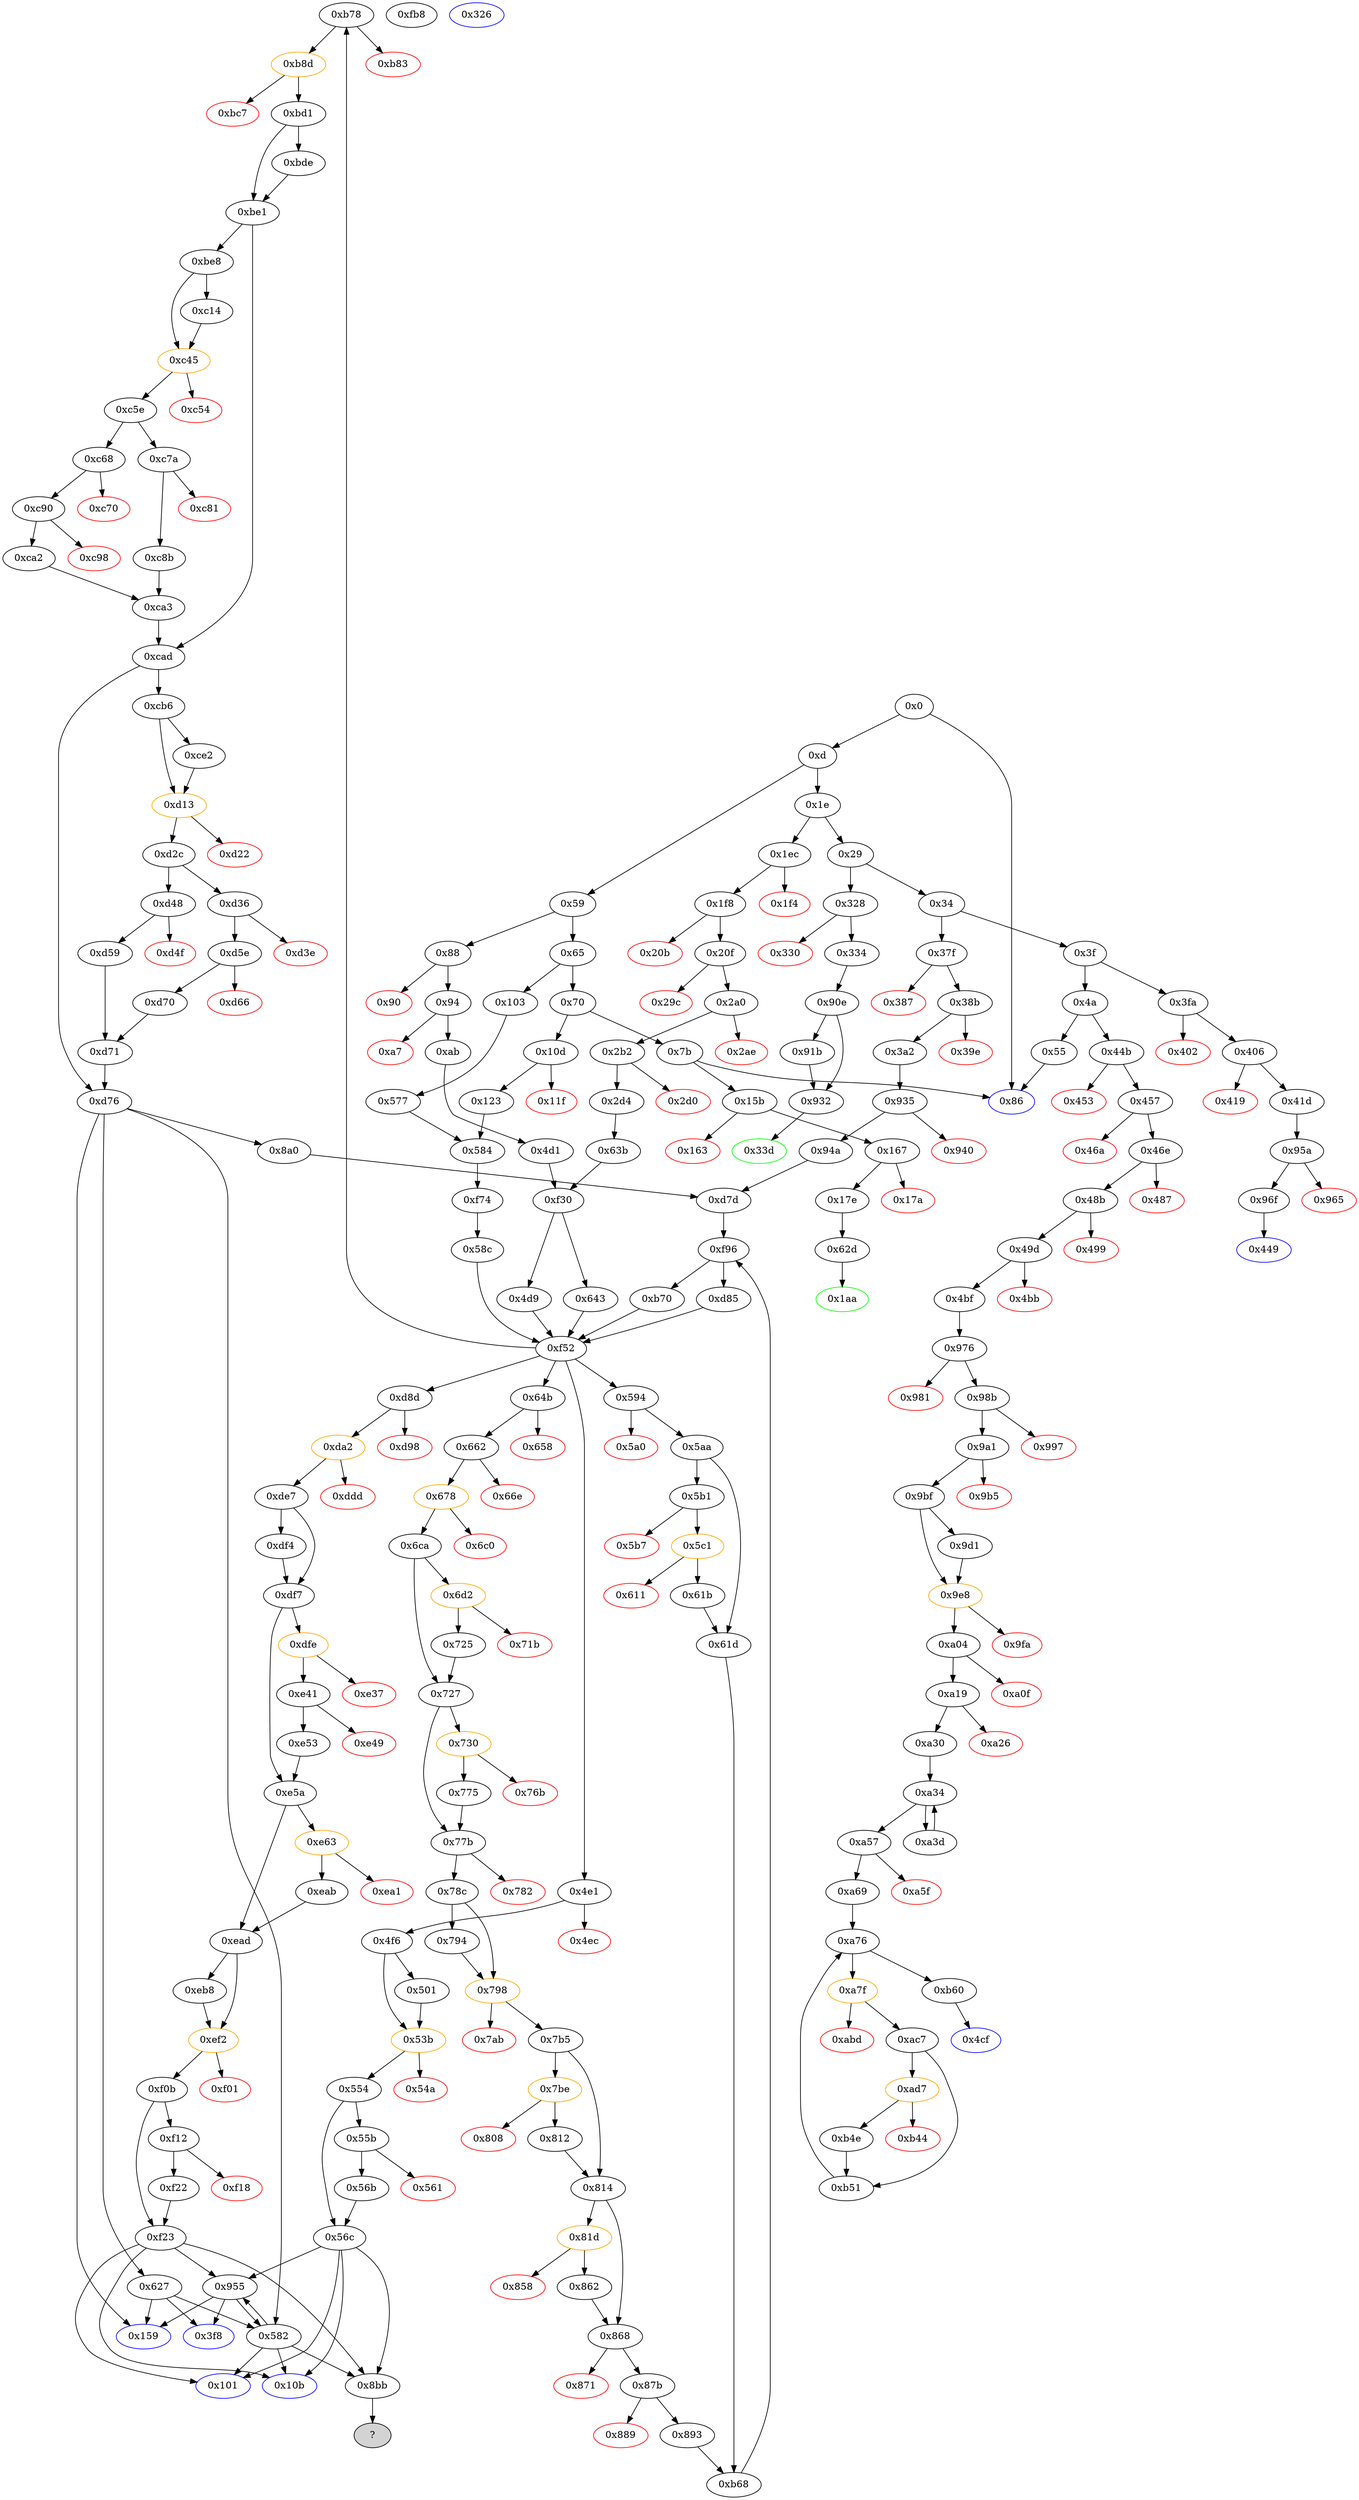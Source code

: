 strict digraph "" {
"0xb78" [fillcolor=white, id="0xb78", style=filled, tooltip="Block 0xb78\n[0xb78:0xb82]\n---\nPredecessors: [0xf52]\nSuccessors: [0xb83, 0xb8d]\n---\n0xb78 JUMPDEST\n0xb79 DUP4\n0xb7a PUSH1 0x5\n0xb7c ADD\n0xb7d SLOAD\n0xb7e DUP1\n0xb7f PUSH2 0xb8d\n0xb82 JUMPI\n---\n0xb78: JUMPDEST \n0xb7a: V776 = 0x5\n0xb7c: V777 = ADD 0x5 S3\n0xb7d: V778 = S[V777]\n0xb7f: V779 = 0xb8d\n0xb82: JUMPI 0xb8d V778\n---\nEntry stack: [S16, V9, S14, S13, S12, S11, S10, S9, S8, S7, S6, S5, S4, S3, S2, S1, V1000]\nStack pops: 4\nStack additions: [S3, S2, S1, S0, V778]\nExit stack: [S16, V9, S14, S13, S12, S11, S10, S9, S8, S7, S6, S5, S4, S3, S2, S1, V1000, V778]\n\nDef sites:\nS16: {}\nV9: {0xd.0x12}\nS14: {0x38b.0x38d, 0xd.0x12}\nS13: {0x1f8.0x1fa, 0x3a2.0x3be}\nS12: {0x3a2.0x3c8, 0x20f.0x22b}\nS11: {0x3a2.0x3e8, 0xd.0x12, 0x20f.0x235}\nS10: {0x103.0x104, 0x94a.0x94b, 0xd.0x12, 0x94.0x96, 0x20f.0x255}\nS9: {0xab.0xc7, 0x38b.0x38d, 0xd.0x12, 0x10d.0x10e, 0x20f.0x25f, 0x3a2.0x3be, 0x577.0x578}\nS8: {0x1f8.0x1fa, 0x3a2.0x3c8, 0x94.0x96, 0x577.0x57b, 0xab.0xd1, 0x123.0x13f, 0xd.0x12, 0x20f.0x27f, 0x103.0x104, 0x3a2.0x3be}\nS7: {0x3a2.0x3e8, 0x2d4.0x2e7, 0x577.0x57d, 0xab.0xf1, 0x20f.0x22b, 0x8a0.0x8a7, 0x123.0x149, 0x3a2.0x3c8}\nS6: {0xf30_0x4d1.0xf33, 0xf30_0x63b.0xf33, 0xf74.0xf77, 0xd.0x12, 0x20f.0x235, 0xf96_0xd7d.0xf99, 0x8a0.0x8ac, 0x3a2.0x3e8}\nS5: {0xf52_0x643.0xf55, 0xf52_0x58c.0xf55, 0xf52_0xd85.0xf55, 0xf52_0x4d9.0xf55, 0xf52_0xb70.0xf55, 0x94.0x96, 0x94a.0x94b, 0xd.0x12, 0x20f.0x255, 0x8a0.0x8af, 0x103.0x104}\nS4: {0xab.0xc7, 0x10d.0x10e, 0x61d.0x61e, 0x20f.0x25f, 0x3a2.0x3be, 0x577.0x578}\nS3: {0xab.0xd1, 0x20f.0x27f, 0x8a0.0x8ac, 0x123.0x13f, 0x3a2.0x3c8, 0x577.0x57b}\nS2: {0xab.0xf1, 0x8a0.0x8b6, 0x123.0x149, 0x3a2.0x3e8, 0x2d4.0x2e7, 0x577.0x57d}\nS1: {0xf96_0xd7d.0xf99, 0xf30_0x4d1.0xf33, 0xf30_0x63b.0xf33, 0xf74.0xf77, 0xf96_0xb68.0xf99}\nV1000: {0xf52.0xf55}\n"];
"0xf52" [fillcolor=white, id="0xf52", style=filled, tooltip="Block 0xf52\n[0xf52:0xf73]\n---\nPredecessors: [0x4d9, 0x58c, 0x643, 0xb70, 0xd85]\nSuccessors: [0x4e1, 0x594, 0x64b, 0xb78, 0xd8d]\n---\n0xf52 JUMPDEST\n0xf53 PUSH1 0x40\n0xf55 MLOAD\n0xf56 DUP1\n0xf57 PUSH1 0x20\n0xf59 ADD\n0xf5a PUSH1 0x40\n0xf5c MSTORE\n0xf5d DUP1\n0xf5e PUSH1 0x1\n0xf60 SWAP1\n0xf61 PUSH1 0x20\n0xf63 DUP3\n0xf64 MUL\n0xf65 DUP1\n0xf66 CODESIZE\n0xf67 DUP4\n0xf68 CODECOPY\n0xf69 DUP1\n0xf6a DUP3\n0xf6b ADD\n0xf6c SWAP2\n0xf6d POP\n0xf6e POP\n0xf6f SWAP1\n0xf70 POP\n0xf71 POP\n0xf72 SWAP1\n0xf73 JUMP\n---\n0xf52: JUMPDEST \n0xf53: V999 = 0x40\n0xf55: V1000 = M[0x40]\n0xf57: V1001 = 0x20\n0xf59: V1002 = ADD 0x20 V1000\n0xf5a: V1003 = 0x40\n0xf5c: M[0x40] = V1002\n0xf5e: V1004 = 0x1\n0xf61: V1005 = 0x20\n0xf64: V1006 = MUL 0x1 0x20\n0xf66: V1007 = CODESIZE\n0xf68: CODECOPY V1000 V1007 0x20\n0xf6b: V1008 = ADD V1000 0x20\n0xf73: JUMP {0x4e1, 0x594, 0x64b, 0xb78, 0xd8d}\n---\nEntry stack: [S16, V9, S14, S13, S12, S11, S10, S9, S8, S7, S6, S5, S4, S3, S2, S1, {0x4e1, 0x594, 0x64b, 0xb78, 0xd8d}]\nStack pops: 1\nStack additions: [V1000]\nExit stack: [S16, V9, S14, S13, S12, S11, S10, S9, S8, S7, S6, S5, S4, S3, S2, S1, V1000]\n\nDef sites:\nS16: {}\nV9: {0xd.0x12}\nS14: {0x38b.0x38d, 0xd.0x12}\nS13: {0x1f8.0x1fa, 0x3a2.0x3be}\nS12: {0x3a2.0x3c8, 0x20f.0x22b}\nS11: {0x3a2.0x3e8, 0xd.0x12, 0x20f.0x235}\nS10: {0x103.0x104, 0x94a.0x94b, 0xd.0x12, 0x94.0x96, 0x20f.0x255}\nS9: {0xab.0xc7, 0x38b.0x38d, 0xd.0x12, 0x10d.0x10e, 0x20f.0x25f, 0x3a2.0x3be, 0x577.0x578}\nS8: {0x1f8.0x1fa, 0x3a2.0x3c8, 0x94.0x96, 0x577.0x57b, 0xab.0xd1, 0x123.0x13f, 0xd.0x12, 0x20f.0x27f, 0x103.0x104, 0x3a2.0x3be}\nS7: {0x3a2.0x3e8, 0x2d4.0x2e7, 0x577.0x57d, 0xab.0xf1, 0x20f.0x22b, 0x8a0.0x8a7, 0x123.0x149, 0x3a2.0x3c8}\nS6: {0xf30_0x4d1.0xf33, 0xf30_0x63b.0xf33, 0xf74.0xf77, 0xd.0x12, 0x20f.0x235, 0xf96_0xd7d.0xf99, 0x8a0.0x8ac, 0x3a2.0x3e8}\nS5: {0xf52_0x643.0xf55, 0xf52_0x58c.0xf55, 0xf52_0xd85.0xf55, 0xf52_0x4d9.0xf55, 0xf52_0xb70.0xf55, 0x94.0x96, 0x94a.0x94b, 0xd.0x12, 0x20f.0x255, 0x8a0.0x8af, 0x103.0x104}\nS4: {0xab.0xc7, 0x10d.0x10e, 0x61d.0x61e, 0x20f.0x25f, 0x3a2.0x3be, 0x577.0x578}\nS3: {0xab.0xd1, 0x20f.0x27f, 0x8a0.0x8ac, 0x123.0x13f, 0x3a2.0x3c8, 0x577.0x57b}\nS2: {0xab.0xf1, 0x8a0.0x8b6, 0x123.0x149, 0x3a2.0x3e8, 0x2d4.0x2e7, 0x577.0x57d}\nS1: {0xf96_0xd7d.0xf99, 0xf30.0xf33, 0xf74.0xf77, 0xf96_0xb68.0xf99}\n{0x4e1, 0x594, 0x64b, 0xb78, 0xd8d}: {0x4d9.0x4da, 0xb70.0xb71, 0x643.0x644, 0xd85.0xd86, 0x58c.0x58d}\n"];
"0x932" [fillcolor=white, id="0x932", style=filled, tooltip="Block 0x932\n[0x932:0x934]\n---\nPredecessors: [0x90e, 0x91b]\nSuccessors: [0x33d]\n---\n0x932 JUMPDEST\n0x933 SWAP1\n0x934 JUMP\n---\n0x932: JUMPDEST \n0x934: JUMP 0x33d\n---\nEntry stack: [V9, 0x33d, S0]\nStack pops: 2\nStack additions: [S0]\nExit stack: [V9, S0]\n\nDef sites:\nV9: {0xd.0x12}\n0x33d: {0x334.0x336}\nS0: {0x91b.0x91b, 0x90e.0x913}\n"];
"0xdfe" [color=orange, fillcolor=white, id="0xdfe", style=filled, tooltip="Block 0xdfe\n[0xdfe:0xe36]\n---\nPredecessors: [0xdf7]\nSuccessors: [0xe37, 0xe41]\n---\n0xdfe PUSH32 0x852a12e300000000000000000000000000000000000000000000000000000000\n0xe1f DUP7\n0xe20 MSTORE\n0xe21 DUP1\n0xe22 PUSH1 0x4\n0xe24 DUP8\n0xe25 ADD\n0xe26 MSTORE\n0xe27 PUSH1 0x20\n0xe29 DUP6\n0xe2a PUSH1 0x24\n0xe2c DUP9\n0xe2d PUSH1 0x0\n0xe2f DUP9\n0xe30 GAS\n0xe31 CALL\n0xe32 DUP1\n0xe33 PUSH2 0xe41\n0xe36 JUMPI\n---\n0xdfe: V923 = 0x852a12e300000000000000000000000000000000000000000000000000000000\n0xe20: M[S5] = 0x852a12e300000000000000000000000000000000000000000000000000000000\n0xe22: V924 = 0x4\n0xe25: V925 = ADD S5 0x4\n0xe26: M[V925] = S0\n0xe27: V926 = 0x20\n0xe2a: V927 = 0x24\n0xe2d: V928 = 0x0\n0xe30: V929 = GAS\n0xe31: V930 = CALL V929 V897 0x0 S5 0x24 S4 0x20\n0xe33: V931 = 0xe41\n0xe36: JUMPI 0xe41 V930\n---\nEntry stack: [V9, S18, S17, S16, S15, S14, S13, S12, S11, S10, S9, S8, S7, S6, S5, S4, V897, S2, V917, S0]\nStack pops: 6\nStack additions: [S5, S4, S3, S2, S1, S0, V930]\nExit stack: [S15, S14, S13, S12, S11, S10, S9, S8, S7, S6, S5, S4, S3, S2, S1, S0, V930]\n\nDef sites:\nV9: {0xd.0x12}\nS18: {0x38b.0x38d, 0xd.0x12}\nS17: {0x1f8.0x1fa, 0x3a2.0x3be}\nS16: {0x3a2.0x3c8, 0x20f.0x22b}\nS15: {0x3a2.0x3e8, 0xd.0x12, 0x20f.0x235}\nS14: {0x103.0x104, 0x94a.0x94b, 0xd.0x12, 0x94.0x96, 0x20f.0x255}\nS13: {0xab.0xc7, 0x38b.0x38d, 0xd.0x12, 0x10d.0x10e, 0x20f.0x25f, 0x3a2.0x3be, 0x577.0x578}\nS12: {0x1f8.0x1fa, 0xab.0xd1, 0x3a2.0x3c8, 0x20f.0x27f, 0x123.0x13f, 0x3a2.0x3be, 0x577.0x57b}\nS11: {0xab.0xf1, 0x3a2.0x3e8, 0x20f.0x22b, 0x123.0x149, 0x3a2.0x3c8, 0x2d4.0x2e7, 0x577.0x57d}\nS10: {0xf30_0x4d1.0xf33, 0xf30_0x63b.0xf33, 0xd.0x12, 0x20f.0x235, 0xf96_0xd7d.0xf99, 0x3a2.0x3e8, 0xf74.0xf77}\nS9: {0xf52_0x643.0xf55, 0xf52_0x58c.0xf55, 0xf52_0xd85.0xf55, 0xf52_0x4d9.0xf55, 0xf52_0xb70.0xf55, 0x94.0x96, 0x94a.0x94b, 0xd.0x12, 0x20f.0x255, 0x103.0x104}\nS8: {0xab.0xc7, 0x61d.0x61e, 0x10d.0x10e, 0x20f.0x25f, 0x3a2.0x3be, 0x577.0x578}\nS7: {0x123.0x13f, 0xab.0xd1, 0x3a2.0x3c8, 0x20f.0x27f, 0x577.0x57b}\nS6: {0x123.0x149, 0xab.0xf1, 0x3a2.0x3e8, 0x2d4.0x2e7, 0x577.0x57d}\nS5: {0xf96_0xb68.0xf99, 0xf30_0x63b.0xf33, 0xf30_0x4d1.0xf33, 0xf74.0xf77, 0xf96_0xd7d.0xf99}\nS4: {0xf52_0x4d9.0xf55, 0xf52_0x643.0xf55, 0xf52_0x58c.0xf55, 0xf52_0xd85.0xf55, 0xf52_0xb70.0xf55}\nV897: {0xd8d.0xd92}\nS2: {0x123.0x13f, 0xab.0xd1, 0x3a2.0x3c8, 0x20f.0x27f, 0x577.0x57b}\nV917: {0xde7.0xdea}\nS0: {0xab.0xd1, 0x577.0x57b, 0x20f.0x27f, 0x123.0x13f, 0x3a2.0x3c8, 0xde7.0xdea}\n"];
"0x889" [color=red, fillcolor=white, id="0x889", style=filled, tooltip="Block 0x889\n[0x889:0x892]\n---\nPredecessors: [0x87b]\nSuccessors: []\n---\n0x889 PUSH1 0xb\n0x88b PUSH1 0x20\n0x88d MSTORE\n0x88e PUSH1 0x1\n0x890 PUSH1 0x3f\n0x892 REVERT\n---\n0x889: V572 = 0xb\n0x88b: V573 = 0x20\n0x88d: M[0x20] = 0xb\n0x88e: V574 = 0x1\n0x890: V575 = 0x3f\n0x892: REVERT 0x3f 0x1\n---\nEntry stack: [V9, S14, S13, S12, S11, S10, S9, S8, S7, S6, S5, S4, V568, V440, S1, S0]\nStack pops: 0\nStack additions: []\nExit stack: [V9, S14, S13, S12, S11, S10, S9, S8, S7, S6, S5, S4, V568, V440, S1, S0]\n\nDef sites:\nV9: {0xd.0x12}\nS14: {0x103.0x104, 0xd.0x12, 0x94.0x96}\nS13: {0xab.0xc7, 0x10d.0x10e, 0xd.0x12, 0x38b.0x38d, 0x577.0x578}\nS12: {0x1f8.0x1fa, 0xab.0xd1, 0x3a2.0x3be, 0x123.0x13f, 0x577.0x57b}\nS11: {0x123.0x149, 0xab.0xf1, 0x3a2.0x3c8, 0x20f.0x22b, 0x577.0x57d}\nS10: {0x3a2.0x3e8, 0xd.0x12, 0xf30_0x4d1.0xf33, 0xf74.0xf77, 0x20f.0x235}\nS9: {0xf52_0x4d9.0xf55, 0xf52_0x58c.0xf55, 0xf52_0x643.0xf55, 0x94.0x96, 0x94a.0x94b, 0xd.0x12, 0x20f.0x255, 0x103.0x104}\nS8: {0xab.0xc7, 0x61d.0x61e, 0x10d.0x10e, 0x20f.0x25f, 0x3a2.0x3be, 0x577.0x578}\nS7: {0x123.0x13f, 0xab.0xd1, 0x3a2.0x3c8, 0x20f.0x27f, 0x577.0x57b}\nS6: {0x123.0x149, 0xab.0xf1, 0x3a2.0x3e8, 0x2d4.0x2e7, 0x577.0x57d}\nS5: {0xf96_0xb68.0xf99, 0xf30_0x63b.0xf33, 0xf30_0x4d1.0xf33, 0xf74.0xf77, 0xf96_0xd7d.0xf99}\nS4: {0xf52_0x4d9.0xf55, 0xf52_0x643.0xf55, 0xf52_0x58c.0xf55, 0xf52_0xd85.0xf55, 0xf52_0xb70.0xf55}\nV568: {0x87b.0x87e}\nV440: {0x678.0x680}\nS1: {0x775.0x778, 0x727.0x729}\nS0: {0x862.0x865, 0x814.0x816}\n"];
"0xa7" [color=red, fillcolor=white, id="0xa7", style=filled, tooltip="Block 0xa7\n[0xa7:0xaa]\n---\nPredecessors: [0x94]\nSuccessors: []\n---\n0xa7 PUSH1 0x0\n0xa9 DUP1\n0xaa REVERT\n---\n0xa7: V53 = 0x0\n0xaa: REVERT 0x0 0x0\n---\nEntry stack: [V9, 0x101, 0x4, V48]\nStack pops: 0\nStack additions: []\nExit stack: [V9, 0x101, 0x4, V48]\n\nDef sites:\nV9: {0xd.0x12}\n0x101: {0x94.0x96}\n0x4: {0x94.0x99}\nV48: {0x94.0x9d}\n"];
"0x39e" [color=red, fillcolor=white, id="0x39e", style=filled, tooltip="Block 0x39e\n[0x39e:0x3a1]\n---\nPredecessors: [0x38b]\nSuccessors: []\n---\n0x39e PUSH1 0x0\n0x3a0 DUP1\n0x3a1 REVERT\n---\n0x39e: V235 = 0x0\n0x3a1: REVERT 0x0 0x0\n---\nEntry stack: [V9, 0x3f8, 0x4, V230]\nStack pops: 0\nStack additions: []\nExit stack: [V9, 0x3f8, 0x4, V230]\n\nDef sites:\nV9: {0xd.0x12}\n0x3f8: {0x38b.0x38d}\n0x4: {0x38b.0x390}\nV230: {0x38b.0x394}\n"];
"0x981" [color=red, fillcolor=white, id="0x981", style=filled, tooltip="Block 0x981\n[0x981:0x98a]\n---\nPredecessors: [0x976]\nSuccessors: []\n---\n0x981 PUSH1 0x0\n0x983 PUSH1 0x20\n0x985 MSTORE\n0x986 PUSH1 0x1\n0x988 PUSH1 0x3f\n0x98a REVERT\n---\n0x981: V632 = 0x0\n0x983: V633 = 0x20\n0x985: M[0x20] = 0x0\n0x986: V634 = 0x1\n0x988: V635 = 0x3f\n0x98a: REVERT 0x3f 0x1\n---\nEntry stack: [V9, 0x4cf, V302, V300]\nStack pops: 0\nStack additions: []\nExit stack: [V9, 0x4cf, V302, V300]\n\nDef sites:\nV9: {0xd.0x12}\n0x4cf: {0x457.0x459}\nV302: {0x49d.0x4a3}\nV300: {0x49d.0x49f}\n"];
"0x862" [fillcolor=white, id="0x862", style=filled, tooltip="Block 0x862\n[0x862:0x867]\n---\nPredecessors: [0x81d]\nSuccessors: [0x868]\n---\n0x862 JUMPDEST\n0x863 POP\n0x864 DUP5\n0x865 MLOAD\n0x866 SWAP1\n0x867 POP\n---\n0x862: JUMPDEST \n0x865: V560 = M[S5]\n---\nEntry stack: [V9, S15, S14, S13, S12, S11, S10, S9, S8, S7, S6, S5, 0x0, V440, S2, V543, V554]\nStack pops: 6\nStack additions: [S5, S4, S3, S2, V560]\nExit stack: [V9, S15, S14, S13, S12, S11, S10, S9, S8, S7, S6, S5, 0x0, V440, S2, V560]\n\nDef sites:\nV9: {0xd.0x12}\nS15: {0x103.0x104, 0xd.0x12, 0x94.0x96}\nS14: {0xab.0xc7, 0xd.0x12, 0x10d.0x10e, 0x38b.0x38d, 0x577.0x578}\nS13: {0x1f8.0x1fa, 0xab.0xd1, 0x3a2.0x3be, 0x123.0x13f, 0x577.0x57b}\nS12: {0x123.0x149, 0xab.0xf1, 0x3a2.0x3c8, 0x20f.0x22b, 0x577.0x57d}\nS11: {0x3a2.0x3e8, 0xd.0x12, 0xf30_0x4d1.0xf33, 0xf74.0xf77, 0x20f.0x235}\nS10: {0xf52_0x4d9.0xf55, 0xf52_0x58c.0xf55, 0xf52_0x643.0xf55, 0x94.0x96, 0x94a.0x94b, 0xd.0x12, 0x20f.0x255, 0x103.0x104}\nS9: {0xab.0xc7, 0x61d.0x61e, 0x10d.0x10e, 0x20f.0x25f, 0x3a2.0x3be, 0x577.0x578}\nS8: {0x123.0x13f, 0xab.0xd1, 0x3a2.0x3c8, 0x20f.0x27f, 0x577.0x57b}\nS7: {0x123.0x149, 0xab.0xf1, 0x3a2.0x3e8, 0x2d4.0x2e7, 0x577.0x57d}\nS6: {0xf96_0xd7d.0xf99, 0xf30_0x4d1.0xf33, 0xf30_0x63b.0xf33, 0xf74.0xf77, 0xf96_0xb68.0xf99}\nS5: {0xf52_0x4d9.0xf55, 0xf52_0xd85.0xf55, 0xf52_0xb70.0xf55, 0xf52_0x58c.0xf55, 0xf52_0x643.0xf55}\n0x0: {0x64b.0x64c}\nV440: {0x678.0x680}\nS2: {0x775.0x778, 0x727.0x729}\nV543: {0x814.0x816}\nV554: {0x81d.0x852}\n"];
"0xb60" [fillcolor=white, id="0xb60", style=filled, tooltip="Block 0xb60\n[0xb60:0xb67]\n---\nPredecessors: [0xa76]\nSuccessors: [0x4cf]\n---\n0xb60 JUMPDEST\n0xb61 POP\n0xb62 POP\n0xb63 POP\n0xb64 POP\n0xb65 POP\n0xb66 POP\n0xb67 JUMP\n---\n0xb60: JUMPDEST \n0xb67: JUMP 0x4cf\n---\nEntry stack: [V9, 0x4cf, V302, V300, V647, 0x44, V720, S0]\nStack pops: 7\nStack additions: []\nExit stack: [V9]\n\nDef sites:\nV9: {0xd.0x12}\n0x4cf: {0x457.0x459}\nV302: {0x49d.0x4a3}\nV300: {0x49d.0x49f}\nV647: {0x9a1.0x9a4}\n0x44: {0x9a1.0x9a5}\nV720: {0xa69.0xa74}\nS0: {0x9a1.0x9a5, 0xb51.0xb59}\n"];
"0x2b2" [fillcolor=white, id="0x2b2", style=filled, tooltip="Block 0x2b2\n[0x2b2:0x2cf]\n---\nPredecessors: [0x2a0]\nSuccessors: [0x2d0, 0x2d4]\n---\n0x2b2 JUMPDEST\n0x2b3 DUP1\n0x2b4 CALLDATALOAD\n0x2b5 SWAP1\n0x2b6 PUSH1 0x20\n0x2b8 ADD\n0x2b9 SWAP2\n0x2ba DUP5\n0x2bb PUSH1 0x1\n0x2bd DUP4\n0x2be MUL\n0x2bf DUP5\n0x2c0 ADD\n0x2c1 GT\n0x2c2 PUSH5 0x100000000\n0x2c8 DUP4\n0x2c9 GT\n0x2ca OR\n0x2cb ISZERO\n0x2cc PUSH2 0x2d4\n0x2cf JUMPI\n---\n0x2b2: JUMPDEST \n0x2b4: V171 = CALLDATALOAD V164\n0x2b6: V172 = 0x20\n0x2b8: V173 = ADD 0x20 V164\n0x2bb: V174 = 0x1\n0x2be: V175 = MUL V171 0x1\n0x2c0: V176 = ADD V173 V175\n0x2c1: V177 = GT V176 V134\n0x2c2: V178 = 0x100000000\n0x2c9: V179 = GT V171 0x100000000\n0x2ca: V180 = OR V179 V177\n0x2cb: V181 = ISZERO V180\n0x2cc: V182 = 0x2d4\n0x2cf: JUMPI 0x2d4 V181\n---\nEntry stack: [V9, 0x326, V137, V140, V145, V148, V153, V134, 0x4, 0xc4, V164]\nStack pops: 4\nStack additions: [S3, S2, V173, V171, S1]\nExit stack: [V9, 0x326, V137, V140, V145, V148, V153, V134, 0x4, V173, V171, 0xc4]\n\nDef sites:\nV9: {0xd.0x12}\n0x326: {0x1f8.0x1fa}\nV137: {0x20f.0x22b}\nV140: {0x20f.0x235}\nV145: {0x20f.0x255}\nV148: {0x20f.0x25f}\nV153: {0x20f.0x27f}\nV134: {0x20f.0x211}\n0x4: {0x1f8.0x1fd}\n0xc4: {0x20f.0x28d}\nV164: {0x2a0.0x2a2}\n"];
"0x7b5" [fillcolor=white, id="0x7b5", style=filled, tooltip="Block 0x7b5\n[0x7b5:0x7bd]\n---\nPredecessors: [0x798]\nSuccessors: [0x7be, 0x814]\n---\n0x7b5 JUMPDEST\n0x7b6 POP\n0x7b7 POP\n0x7b8 DUP11\n0x7b9 ISZERO\n0x7ba PUSH2 0x814\n0x7bd JUMPI\n---\n0x7b5: JUMPDEST \n0x7b9: V518 = ISZERO S12\n0x7ba: V519 = 0x814\n0x7bd: JUMPI 0x814 V518\n---\nEntry stack: [V9, S15, S14, S13, S12, S11, S10, S9, S8, S7, S6, S5, 0x0, V440, S2, S1, V512]\nStack pops: 13\nStack additions: [S12, S11, S10, S9, S8, S7, S6, S5, S4, S3, S2]\nExit stack: [V9, S15, S14, S13, S12, S11, S10, S9, S8, S7, S6, S5, 0x0, V440, S2]\n\nDef sites:\nV9: {0xd.0x12}\nS15: {0x103.0x104, 0xd.0x12, 0x94.0x96}\nS14: {0xab.0xc7, 0x10d.0x10e, 0xd.0x12, 0x38b.0x38d, 0x577.0x578}\nS13: {0x1f8.0x1fa, 0xab.0xd1, 0x3a2.0x3be, 0x123.0x13f, 0x577.0x57b}\nS12: {0x123.0x149, 0xab.0xf1, 0x3a2.0x3c8, 0x20f.0x22b, 0x577.0x57d}\nS11: {0x3a2.0x3e8, 0xd.0x12, 0xf30_0x4d1.0xf33, 0xf74.0xf77, 0x20f.0x235}\nS10: {0xf52_0x4d9.0xf55, 0xf52_0x58c.0xf55, 0xf52_0x643.0xf55, 0x94.0x96, 0x94a.0x94b, 0xd.0x12, 0x20f.0x255, 0x103.0x104}\nS9: {0xab.0xc7, 0x61d.0x61e, 0x10d.0x10e, 0x20f.0x25f, 0x3a2.0x3be, 0x577.0x578}\nS8: {0x123.0x13f, 0xab.0xd1, 0x3a2.0x3c8, 0x20f.0x27f, 0x577.0x57b}\nS7: {0x123.0x149, 0xab.0xf1, 0x3a2.0x3e8, 0x2d4.0x2e7, 0x577.0x57d}\nS6: {0xf96_0xb68.0xf99, 0xf30_0x63b.0xf33, 0xf30_0x4d1.0xf33, 0xf74.0xf77, 0xf96_0xd7d.0xf99}\nS5: {0xf52_0x4d9.0xf55, 0xf52_0x58c.0xf55, 0xf52_0x643.0xf55, 0xf52_0xb70.0xf55, 0xf52_0xd85.0xf55}\n0x0: {0x64b.0x64c}\nV440: {0x678.0x680}\nS2: {0x775.0x778, 0x727.0x729}\nS1: {0xd.0x12, 0xf30_0x4d1.0xf33, 0x20f.0x235, 0x3a2.0x3e8, 0x794.0x794, 0xf74.0xf77}\nV512: {0x798.0x7a5}\n"];
"0xa3d" [fillcolor=white, id="0xa3d", style=filled, tooltip="Block 0xa3d\n[0xa3d:0xa56]\n---\nPredecessors: [0xa34]\nSuccessors: [0xa34]\n---\n0xa3d PUSH1 0x20\n0xa3f DUP2\n0xa40 MUL\n0xa41 PUSH1 0x40\n0xa43 DUP8\n0xa44 ADD\n0xa45 ADD\n0xa46 MLOAD\n0xa47 DUP1\n0xa48 DUP4\n0xa49 OR\n0xa4a SWAP3\n0xa4b POP\n0xa4c POP\n0xa4d PUSH1 0x1\n0xa4f DUP2\n0xa50 ADD\n0xa51 SWAP1\n0xa52 POP\n0xa53 PUSH2 0xa34\n0xa56 JUMP\n---\n0xa3d: V702 = 0x20\n0xa40: V703 = MUL S0 0x20\n0xa41: V704 = 0x40\n0xa44: V705 = ADD V662 0x40\n0xa45: V706 = ADD V705 V703\n0xa46: V707 = M[V706]\n0xa49: V708 = OR S1 V707\n0xa4d: V709 = 0x1\n0xa50: V710 = ADD S0 0x1\n0xa53: V711 = 0xa34\n0xa56: JUMP 0xa34\n---\nEntry stack: [V9, 0x4cf, V302, V300, V647, 0x44, V662, V663, S3, V673, S1, S0]\nStack pops: 6\nStack additions: [S5, S4, S3, S2, V708, V710]\nExit stack: [V9, 0x4cf, V302, V300, V647, 0x44, V662, V663, S3, V673, V708, V710]\n\nDef sites:\nV9: {0xd.0x12}\n0x4cf: {0x457.0x459}\nV302: {0x49d.0x4a3}\nV300: {0x49d.0x49f}\nV647: {0x9a1.0x9a4}\n0x44: {0x9a1.0x9a5}\nV662: {0x9bf.0x9c2}\nV663: {0x9bf.0x9c3}\nS3: {0x9d1.0x9d1, 0x9bf.0x9cb}\nV673: {0x9e8.0x9f4}\nS1: {0xa30.0xa31, 0xa3d.0xa49}\nS0: {0xa30.0xa31, 0xa3d.0xa50}\n"];
"0x103" [fillcolor=white, id="0x103", style=filled, tooltip="Block 0x103\n[0x103:0x10a]\n---\nPredecessors: [0x65]\nSuccessors: [0x577]\n---\n0x103 JUMPDEST\n0x104 PUSH2 0x10b\n0x107 PUSH2 0x577\n0x10a JUMP\n---\n0x103: JUMPDEST \n0x104: V69 = 0x10b\n0x107: V70 = 0x577\n0x10a: JUMP 0x577\n---\nEntry stack: [V9]\nStack pops: 0\nStack additions: [0x10b]\nExit stack: [V9, 0x10b]\n\nDef sites:\nV9: {0xd.0x12}\n"];
"0x893" [fillcolor=white, id="0x893", style=filled, tooltip="Block 0x893\n[0x893:0x89f]\n---\nPredecessors: [0x87b]\nSuccessors: [0xb68]\n---\n0x893 JUMPDEST\n0x894 POP\n0x895 POP\n0x896 POP\n0x897 PUSH2 0x8a0\n0x89a DUP8\n0x89b DUP3\n0x89c PUSH2 0xb68\n0x89f JUMP\n---\n0x893: JUMPDEST \n0x897: V576 = 0x8a0\n0x89c: V577 = 0xb68\n0x89f: JUMP 0xb68\n---\nEntry stack: [V9, S14, S13, S12, S11, S10, S9, S8, S7, S6, S5, S4, V568, V440, S1, S0]\nStack pops: 10\nStack additions: [S9, S8, S7, S6, S5, S4, S3, 0x8a0, S9, S3]\nExit stack: [V9, S14, S13, S12, S11, S10, S9, S8, S7, S6, S5, S4, V568, 0x8a0, S9, V568]\n\nDef sites:\nV9: {0xd.0x12}\nS14: {0x103.0x104, 0xd.0x12, 0x94.0x96}\nS13: {0xab.0xc7, 0x10d.0x10e, 0xd.0x12, 0x38b.0x38d, 0x577.0x578}\nS12: {0x1f8.0x1fa, 0xab.0xd1, 0x3a2.0x3be, 0x123.0x13f, 0x577.0x57b}\nS11: {0x123.0x149, 0xab.0xf1, 0x3a2.0x3c8, 0x20f.0x22b, 0x577.0x57d}\nS10: {0x3a2.0x3e8, 0xd.0x12, 0xf30_0x4d1.0xf33, 0xf74.0xf77, 0x20f.0x235}\nS9: {0xf52_0x4d9.0xf55, 0xf52_0x58c.0xf55, 0xf52_0x643.0xf55, 0x94.0x96, 0x94a.0x94b, 0xd.0x12, 0x20f.0x255, 0x103.0x104}\nS8: {0xab.0xc7, 0x61d.0x61e, 0x10d.0x10e, 0x20f.0x25f, 0x3a2.0x3be, 0x577.0x578}\nS7: {0x123.0x13f, 0xab.0xd1, 0x3a2.0x3c8, 0x20f.0x27f, 0x577.0x57b}\nS6: {0x123.0x149, 0xab.0xf1, 0x3a2.0x3e8, 0x2d4.0x2e7, 0x577.0x57d}\nS5: {0xf96_0xb68.0xf99, 0xf30_0x63b.0xf33, 0xf30_0x4d1.0xf33, 0xf74.0xf77, 0xf96_0xd7d.0xf99}\nS4: {0xf52_0x4d9.0xf55, 0xf52_0x643.0xf55, 0xf52_0x58c.0xf55, 0xf52_0xd85.0xf55, 0xf52_0xb70.0xf55}\nV568: {0x87b.0x87e}\nV440: {0x678.0x680}\nS1: {0x775.0x778, 0x727.0x729}\nS0: {0x862.0x865, 0x814.0x816}\n"];
"0xe49" [color=red, fillcolor=white, id="0xe49", style=filled, tooltip="Block 0xe49\n[0xe49:0xe52]\n---\nPredecessors: [0xe41]\nSuccessors: []\n---\n0xe49 PUSH1 0xcb\n0xe4b PUSH1 0x20\n0xe4d MSTORE\n0xe4e PUSH1 0x1\n0xe50 PUSH1 0x3f\n0xe52 REVERT\n---\n0xe49: V939 = 0xcb\n0xe4b: V940 = 0x20\n0xe4d: M[0x20] = 0xcb\n0xe4e: V941 = 0x1\n0xe50: V942 = 0x3f\n0xe52: REVERT 0x3f 0x1\n---\nEntry stack: [V9, S15, S14, S13, S12, S11, S10, S9, S8, S7, S6, S5, V897, S3, V917, S1, V930]\nStack pops: 0\nStack additions: []\nExit stack: [V9, S15, S14, S13, S12, S11, S10, S9, S8, S7, S6, S5, V897, S3, V917, S1, V930]\n\nDef sites:\nV9: {0xd.0x12}\nS15: {0x103.0x104, 0xd.0x12, 0x94.0x96}\nS14: {0xab.0xc7, 0x10d.0x10e, 0xd.0x12, 0x38b.0x38d, 0x577.0x578}\nS13: {0x1f8.0x1fa, 0xab.0xd1, 0x3a2.0x3be, 0x123.0x13f, 0x577.0x57b}\nS12: {0x123.0x149, 0xab.0xf1, 0x3a2.0x3c8, 0x20f.0x22b, 0x577.0x57d}\nS11: {0x3a2.0x3e8, 0xd.0x12, 0xf30_0x4d1.0xf33, 0xf74.0xf77, 0x20f.0x235}\nS10: {0xf52_0x4d9.0xf55, 0xf52_0x58c.0xf55, 0xf52_0x643.0xf55, 0x94.0x96, 0x94a.0x94b, 0xd.0x12, 0x20f.0x255, 0x103.0x104}\nS9: {0xab.0xc7, 0x61d.0x61e, 0x10d.0x10e, 0x20f.0x25f, 0x3a2.0x3be, 0x577.0x578}\nS8: {0x123.0x13f, 0xab.0xd1, 0x3a2.0x3c8, 0x20f.0x27f, 0x577.0x57b}\nS7: {0x123.0x149, 0xab.0xf1, 0x3a2.0x3e8, 0x2d4.0x2e7, 0x577.0x57d}\nS6: {0xf96_0xb68.0xf99, 0xf30_0x63b.0xf33, 0xf30_0x4d1.0xf33, 0xf74.0xf77, 0xf96_0xd7d.0xf99}\nS5: {0xf52_0x4d9.0xf55, 0xf52_0x643.0xf55, 0xf52_0x58c.0xf55, 0xf52_0xd85.0xf55, 0xf52_0xb70.0xf55}\nV897: {0xd8d.0xd92}\nS3: {0x123.0x13f, 0xab.0xd1, 0x3a2.0x3c8, 0x20f.0x27f, 0x577.0x57b}\nV917: {0xde7.0xdea}\nS1: {0xab.0xd1, 0x577.0x57b, 0x20f.0x27f, 0x123.0x13f, 0x3a2.0x3c8, 0xde7.0xdea}\nV930: {0xdfe.0xe31}\n"];
"0xd" [fillcolor=white, id="0xd", style=filled, tooltip="Block 0xd\n[0xd:0x1d]\n---\nPredecessors: [0x0]\nSuccessors: [0x1e, 0x59]\n---\n0xd PUSH1 0x0\n0xf CALLDATALOAD\n0x10 PUSH1 0xe0\n0x12 SHR\n0x13 DUP1\n0x14 PUSH4 0x5ccbf176\n0x19 GT\n0x1a PUSH2 0x59\n0x1d JUMPI\n---\n0xd: V6 = 0x0\n0xf: V7 = CALLDATALOAD 0x0\n0x10: V8 = 0xe0\n0x12: V9 = SHR 0xe0 V7\n0x14: V10 = 0x5ccbf176\n0x19: V11 = GT 0x5ccbf176 V9\n0x1a: V12 = 0x59\n0x1d: JUMPI 0x59 V11\n---\nEntry stack: []\nStack pops: 0\nStack additions: [V9]\nExit stack: [V9]\n\nDef sites:\n"];
"0x554" [fillcolor=white, id="0x554", style=filled, tooltip="Block 0x554\n[0x554:0x55a]\n---\nPredecessors: [0x53b]\nSuccessors: [0x55b, 0x56c]\n---\n0x554 JUMPDEST\n0x555 DUP9\n0x556 ISZERO\n0x557 PUSH2 0x56c\n0x55a JUMPI\n---\n0x554: JUMPDEST \n0x556: V346 = ISZERO S8\n0x557: V347 = 0x56c\n0x55a: JUMPI 0x56c V346\n---\nEntry stack: [V9, S18, S17, S16, S15, S14, S13, S12, S11, S10, S9, S8, S7, S6, S5, S4, {0x0, 0x44}, S2, S1, V340]\nStack pops: 9\nStack additions: [S8, S7, S6, S5, S4, S3, S2, S1, S0]\nExit stack: [V9, S18, S17, S16, S15, S14, S13, S12, S11, S10, S9, S8, S7, S6, S5, S4, {0x0, 0x44}, S2, S1, V340]\n\nDef sites:\nV9: {0xd.0x12}\nS18: {0x38b.0x38d, 0xd.0x12}\nS17: {0x1f8.0x1fa, 0x3a2.0x3be}\nS16: {0x3a2.0x3c8, 0x20f.0x22b}\nS15: {0x3a2.0x3e8, 0xd.0x12, 0x20f.0x235}\nS14: {0x103.0x104, 0x94a.0x94b, 0xd.0x12, 0x94.0x96, 0x20f.0x255}\nS13: {0xab.0xc7, 0x38b.0x38d, 0xd.0x12, 0x10d.0x10e, 0x20f.0x25f, 0x3a2.0x3be, 0x577.0x578}\nS12: {0x1f8.0x1fa, 0xab.0xd1, 0x3a2.0x3c8, 0x20f.0x27f, 0x123.0x13f, 0x3a2.0x3be, 0x577.0x57b}\nS11: {0xab.0xf1, 0x3a2.0x3e8, 0x20f.0x22b, 0x123.0x149, 0x3a2.0x3c8, 0x2d4.0x2e7, 0x577.0x57d}\nS10: {0xf30_0x4d1.0xf33, 0xf30_0x63b.0xf33, 0xd.0x12, 0x20f.0x235, 0xf96_0xd7d.0xf99, 0x3a2.0x3e8, 0xf74.0xf77}\nS9: {0xf52_0x643.0xf55, 0xf52_0x58c.0xf55, 0xf52_0xd85.0xf55, 0xf52_0x4d9.0xf55, 0xf52_0xb70.0xf55, 0x94.0x96, 0x94a.0x94b, 0xd.0x12, 0x20f.0x255, 0x103.0x104}\nS8: {0xab.0xc7, 0x61d.0x61e, 0x10d.0x10e, 0x20f.0x25f, 0x3a2.0x3be, 0x577.0x578}\nS7: {0x123.0x13f, 0xab.0xd1, 0x3a2.0x3c8, 0x20f.0x27f, 0x577.0x57b}\nS6: {0x123.0x149, 0xab.0xf1, 0x3a2.0x3e8, 0x2d4.0x2e7, 0x577.0x57d}\nS5: {0xf96_0xb68.0xf99, 0xf30_0x63b.0xf33, 0xf30_0x4d1.0xf33, 0xf74.0xf77, 0xf96_0xd7d.0xf99}\nS4: {0xf52_0x4d9.0xf55, 0xf52_0x643.0xf55, 0xf52_0x58c.0xf55, 0xf52_0xd85.0xf55, 0xf52_0xb70.0xf55}\n{0x0, 0x44}: {0x501.0x533, 0x4f6.0x4f7}\nS2: {0xab.0xd1, 0x20f.0x27f, 0x501.0x537, 0x123.0x13f, 0x3a2.0x3c8, 0x577.0x57b}\nS1: {0x3a2.0x3be, 0x61d.0x61e, 0x2d4.0x2e7, 0x577.0x57d, 0x577.0x578, 0xab.0xf1, 0xab.0xc7, 0x10d.0x10e, 0x20f.0x25f, 0x123.0x149, 0x3a2.0x3e8}\nV340: {0x53b.0x544}\n"];
"0xa19" [fillcolor=white, id="0xa19", style=filled, tooltip="Block 0xa19\n[0xa19:0xa25]\n---\nPredecessors: [0xa04]\nSuccessors: [0xa26, 0xa30]\n---\n0xa19 JUMPDEST\n0xa1a PUSH1 0x20\n0xa1c DUP5\n0xa1d ADD\n0xa1e MLOAD\n0xa1f DUP7\n0xa20 XOR\n0xa21 ISZERO\n0xa22 PUSH2 0xa30\n0xa25 JUMPI\n---\n0xa19: JUMPDEST \n0xa1a: V688 = 0x20\n0xa1d: V689 = ADD V662 0x20\n0xa1e: V690 = M[V689]\n0xa20: V691 = XOR V647 V690\n0xa21: V692 = ISZERO V691\n0xa22: V693 = 0xa30\n0xa25: JUMPI 0xa30 V692\n---\nEntry stack: [V9, 0x4cf, V302, V300, V647, 0x44, V662, V663, S1, V673]\nStack pops: 6\nStack additions: [S5, S4, S3, S2, S1, S0]\nExit stack: [V9, 0x4cf, V302, V300, V647, 0x44, V662, V663, S1, V673]\n\nDef sites:\nV9: {0xd.0x12}\n0x4cf: {0x457.0x459}\nV302: {0x49d.0x4a3}\nV300: {0x49d.0x49f}\nV647: {0x9a1.0x9a4}\n0x44: {0x9a1.0x9a5}\nV662: {0x9bf.0x9c2}\nV663: {0x9bf.0x9c3}\nS1: {0x9d1.0x9d1, 0x9bf.0x9cb}\nV673: {0x9e8.0x9f4}\n"];
"0x4d9" [fillcolor=white, id="0x4d9", style=filled, tooltip="Block 0x4d9\n[0x4d9:0x4e0]\n---\nPredecessors: [0xf30]\nSuccessors: [0xf52]\n---\n0x4d9 JUMPDEST\n0x4da PUSH2 0x4e1\n0x4dd PUSH2 0xf52\n0x4e0 JUMP\n---\n0x4d9: JUMPDEST \n0x4da: V316 = 0x4e1\n0x4dd: V317 = 0xf52\n0x4e0: JUMP 0xf52\n---\nEntry stack: [V9, 0x326, V137, S5, S4, S3, S2, S1, V990]\nStack pops: 0\nStack additions: [0x4e1]\nExit stack: [V9, 0x326, V137, S5, S4, S3, S2, S1, V990, 0x4e1]\n\nDef sites:\nV9: {0xd.0x12}\n0x326: {0x1f8.0x1fa}\nV137: {0x20f.0x22b}\nS5: {0xd.0x12, 0x20f.0x235}\nS4: {0x94.0x96, 0x20f.0x255}\nS3: {0xab.0xc7, 0x20f.0x25f}\nS2: {0xab.0xd1, 0x20f.0x27f}\nS1: {0xab.0xf1, 0x2d4.0x2e7}\nV990: {0xf30.0xf33}\n"];
"?" [style=filled];
"0xc90" [fillcolor=white, id="0xc90", style=filled, tooltip="Block 0xc90\n[0xc90:0xc97]\n---\nPredecessors: [0xc68]\nSuccessors: [0xc98, 0xca2]\n---\n0xc90 JUMPDEST\n0xc91 DUP8\n0xc92 MLOAD\n0xc93 ISZERO\n0xc94 PUSH2 0xca2\n0xc97 JUMPI\n---\n0xc90: JUMPDEST \n0xc92: V839 = M[S7]\n0xc93: V840 = ISZERO V839\n0xc94: V841 = 0xca2\n0xc97: JUMPI 0xca2 V840\n---\nEntry stack: [V9, S17, S16, S15, S14, S13, S12, S11, S10, S9, S8, S7, V778, V798, S4, {0x4, 0x24}, S2, V815, V821]\nStack pops: 8\nStack additions: [S7, S6, S5, S4, S3, S2, S1, S0]\nExit stack: [V9, S17, S16, S15, S14, S13, S12, S11, S10, S9, S8, S7, V778, V798, S4, {0x4, 0x24}, S2, V815, V821]\n\nDef sites:\nV9: {0xd.0x12}\nS17: {0x103.0x104, 0xd.0x12, 0x94.0x96}\nS16: {0xab.0xc7, 0xd.0x12, 0x10d.0x10e, 0x38b.0x38d, 0x577.0x578}\nS15: {0x1f8.0x1fa, 0xab.0xd1, 0x3a2.0x3be, 0x123.0x13f, 0x577.0x57b}\nS14: {0x123.0x149, 0xab.0xf1, 0x3a2.0x3c8, 0x20f.0x22b, 0x577.0x57d}\nS13: {0x3a2.0x3e8, 0xd.0x12, 0xf30_0x4d1.0xf33, 0xf74.0xf77, 0x20f.0x235}\nS12: {0xf52_0x4d9.0xf55, 0xf52_0x58c.0xf55, 0xf52_0x643.0xf55, 0x94.0x96, 0x94a.0x94b, 0xd.0x12, 0x20f.0x255, 0x103.0x104}\nS11: {0xab.0xc7, 0x61d.0x61e, 0x10d.0x10e, 0x20f.0x25f, 0x3a2.0x3be, 0x577.0x578}\nS10: {0x123.0x13f, 0xab.0xd1, 0x3a2.0x3c8, 0x20f.0x27f, 0x577.0x57b}\nS9: {0x123.0x149, 0xab.0xf1, 0x3a2.0x3e8, 0x2d4.0x2e7, 0x577.0x57d}\nS8: {0xf96_0xd7d.0xf99, 0xf30_0x4d1.0xf33, 0xf30_0x63b.0xf33, 0xf74.0xf77, 0xf96_0xb68.0xf99}\nS7: {0xf52_0x4d9.0xf55, 0xf52_0xb70.0xf55, 0xf52_0xd85.0xf55, 0xf52_0x643.0xf55, 0xf52_0x58c.0xf55}\nV778: {0xb78.0xb7d}\nV798: {0xbd1.0xbd4}\nS4: {0xab.0xf1, 0xbd1.0xbd4, 0x123.0x149, 0x3a2.0x3e8, 0x2d4.0x2e7, 0x577.0x57d}\n{0x4, 0x24}: {0xbe8.0xc0b, 0xc14.0xc3d}\nS2: {0xab.0xf1, 0xc14.0xc41, 0xbd1.0xbd4, 0x123.0x149, 0x3a2.0x3e8, 0x2d4.0x2e7, 0x577.0x57d}\nV815: {0xc45.0xc4e}\nV821: {0xc5e.0xc5f}\n"];
"0xf18" [color=red, fillcolor=white, id="0xf18", style=filled, tooltip="Block 0xf18\n[0xf18:0xf21]\n---\nPredecessors: [0xf12]\nSuccessors: []\n---\n0xf18 PUSH1 0xce\n0xf1a PUSH1 0x20\n0xf1c MSTORE\n0xf1d PUSH1 0x1\n0xf1f PUSH1 0x3f\n0xf21 REVERT\n---\n0xf18: V985 = 0xce\n0xf1a: V986 = 0x20\n0xf1c: M[0x20] = 0xce\n0xf1d: V987 = 0x1\n0xf1f: V988 = 0x3f\n0xf21: REVERT 0x3f 0x1\n---\nEntry stack: [V9, S16, S15, S14, S13, S12, S11, S10, S9, S8, S7, S6, V897, S4, {0x0, 0x44}, S2, S1, V975]\nStack pops: 0\nStack additions: []\nExit stack: [V9, S16, S15, S14, S13, S12, S11, S10, S9, S8, S7, S6, V897, S4, {0x0, 0x44}, S2, S1, V975]\n\nDef sites:\nV9: {0xd.0x12}\nS16: {0x103.0x104, 0xd.0x12, 0x94.0x96}\nS15: {0xab.0xc7, 0xd.0x12, 0x10d.0x10e, 0x38b.0x38d, 0x577.0x578}\nS14: {0x1f8.0x1fa, 0xab.0xd1, 0x3a2.0x3be, 0x123.0x13f, 0x577.0x57b}\nS13: {0x123.0x149, 0xab.0xf1, 0x3a2.0x3c8, 0x20f.0x22b, 0x577.0x57d}\nS12: {0x3a2.0x3e8, 0xd.0x12, 0xf30_0x4d1.0xf33, 0xf74.0xf77, 0x20f.0x235}\nS11: {0xf52_0x4d9.0xf55, 0xf52_0x58c.0xf55, 0xf52_0x643.0xf55, 0x94.0x96, 0x94a.0x94b, 0xd.0x12, 0x20f.0x255, 0x103.0x104}\nS10: {0xab.0xc7, 0x61d.0x61e, 0x10d.0x10e, 0x20f.0x25f, 0x3a2.0x3be, 0x577.0x578}\nS9: {0x123.0x13f, 0xab.0xd1, 0x3a2.0x3c8, 0x20f.0x27f, 0x577.0x57b}\nS8: {0x123.0x149, 0xab.0xf1, 0x3a2.0x3e8, 0x2d4.0x2e7, 0x577.0x57d}\nS7: {0xf96_0xd7d.0xf99, 0xf30_0x4d1.0xf33, 0xf30_0x63b.0xf33, 0xf74.0xf77, 0xf96_0xb68.0xf99}\nS6: {0xf52_0x4d9.0xf55, 0xf52_0xd85.0xf55, 0xf52_0xb70.0xf55, 0xf52_0x58c.0xf55, 0xf52_0x643.0xf55}\nV897: {0xd8d.0xd92}\nS4: {0xab.0xd1, 0x123.0x13f, 0x20f.0x27f, 0xe53.0xe56, 0x3a2.0x3c8, 0x577.0x57b}\n{0x0, 0x44}: {0xeb8.0xeea, 0xead.0xeae}\nS2: {0xeb8.0xeee, 0xab.0xd1, 0x20f.0x27f, 0x123.0x13f, 0x3a2.0x3c8, 0x577.0x57b}\nS1: {0x3a2.0x3be, 0x61d.0x61e, 0x2d4.0x2e7, 0x577.0x57d, 0x577.0x578, 0xab.0xf1, 0xab.0xc7, 0x10d.0x10e, 0x20f.0x25f, 0x123.0x149, 0x3a2.0x3e8}\nV975: {0xef2.0xefb}\n"];
"0x48b" [fillcolor=white, id="0x48b", style=filled, tooltip="Block 0x48b\n[0x48b:0x498]\n---\nPredecessors: [0x46e]\nSuccessors: [0x499, 0x49d]\n---\n0x48b JUMPDEST\n0x48c DUP3\n0x48d ADD\n0x48e DUP4\n0x48f PUSH1 0x20\n0x491 DUP3\n0x492 ADD\n0x493 GT\n0x494 ISZERO\n0x495 PUSH2 0x49d\n0x498 JUMPI\n---\n0x48b: JUMPDEST \n0x48d: V293 = ADD 0x4 V285\n0x48f: V294 = 0x20\n0x492: V295 = ADD V293 0x20\n0x493: V296 = GT V295 V284\n0x494: V297 = ISZERO V296\n0x495: V298 = 0x49d\n0x498: JUMPI 0x49d V297\n---\nEntry stack: [V9, 0x4cf, V284, 0x4, 0x24, V285]\nStack pops: 4\nStack additions: [S3, S2, S1, V293]\nExit stack: [V9, 0x4cf, V284, 0x4, 0x24, V293]\n\nDef sites:\nV9: {0xd.0x12}\n0x4cf: {0x457.0x459}\nV284: {0x46e.0x470}\n0x4: {0x457.0x45c}\n0x24: {0x46e.0x478}\nV285: {0x46e.0x474}\n"];
"0xd4f" [color=red, fillcolor=white, id="0xd4f", style=filled, tooltip="Block 0xd4f\n[0xd4f:0xd58]\n---\nPredecessors: [0xd48]\nSuccessors: []\n---\n0xd4f PUSH1 0x6b\n0xd51 PUSH1 0x20\n0xd53 MSTORE\n0xd54 PUSH1 0x1\n0xd56 PUSH1 0x3f\n0xd58 REVERT\n---\n0xd4f: V879 = 0x6b\n0xd51: V880 = 0x20\n0xd53: M[0x20] = 0x6b\n0xd54: V881 = 0x1\n0xd56: V882 = 0x3f\n0xd58: REVERT 0x3f 0x1\n---\nEntry stack: [V9, S15, S14, S13, S12, S11, S10, S9, S8, S7, S6, S5, V778, {0x4, 0x24}, S2, V860, V866]\nStack pops: 0\nStack additions: []\nExit stack: [V9, S15, S14, S13, S12, S11, S10, S9, S8, S7, S6, S5, V778, {0x4, 0x24}, S2, V860, V866]\n\nDef sites:\nV9: {0xd.0x12}\nS15: {0x103.0x104, 0xd.0x12, 0x94.0x96}\nS14: {0xab.0xc7, 0xd.0x12, 0x10d.0x10e, 0x38b.0x38d, 0x577.0x578}\nS13: {0x1f8.0x1fa, 0xab.0xd1, 0x3a2.0x3be, 0x123.0x13f, 0x577.0x57b}\nS12: {0x123.0x149, 0xab.0xf1, 0x3a2.0x3c8, 0x20f.0x22b, 0x577.0x57d}\nS11: {0x3a2.0x3e8, 0xd.0x12, 0xf30_0x4d1.0xf33, 0xf74.0xf77, 0x20f.0x235}\nS10: {0xf52_0x4d9.0xf55, 0xf52_0x58c.0xf55, 0xf52_0x643.0xf55, 0x94.0x96, 0x94a.0x94b, 0xd.0x12, 0x20f.0x255, 0x103.0x104}\nS9: {0xab.0xc7, 0x61d.0x61e, 0x10d.0x10e, 0x20f.0x25f, 0x3a2.0x3be, 0x577.0x578}\nS8: {0x123.0x13f, 0xab.0xd1, 0x3a2.0x3c8, 0x20f.0x27f, 0x577.0x57b}\nS7: {0xab.0xf1, 0xca3.0xca7, 0x123.0x149, 0x3a2.0x3e8, 0x2d4.0x2e7, 0x577.0x57d}\nS6: {0xf96_0xb68.0xf99, 0xf30_0x63b.0xf33, 0xf30_0x4d1.0xf33, 0xf74.0xf77, 0xf96_0xd7d.0xf99}\nS5: {0xf52_0x4d9.0xf55, 0xf52_0x58c.0xf55, 0xf52_0x643.0xf55, 0xf52_0xb70.0xf55, 0xf52_0xd85.0xf55}\nV778: {0xb78.0xb7d}\n{0x4, 0x24}: {0xce2.0xd0b, 0xcb6.0xcd9}\nS2: {0xab.0xf1, 0xca3.0xca7, 0xce2.0xd0f, 0x123.0x149, 0x3a2.0x3e8, 0x2d4.0x2e7, 0x577.0x57d}\nV860: {0xd13.0xd1c}\nV866: {0xd2c.0xd2d}\n"];
"0xc14" [fillcolor=white, id="0xc14", style=filled, tooltip="Block 0xc14\n[0xc14:0xc44]\n---\nPredecessors: [0xbe8]\nSuccessors: [0xc45]\n---\n0xc14 PUSH32 0xe75270200000000000000000000000000000000000000000000000000000000\n0xc35 DUP8\n0xc36 MSTORE\n0xc37 DUP3\n0xc38 PUSH1 0x4\n0xc3a DUP9\n0xc3b ADD\n0xc3c MSTORE\n0xc3d PUSH1 0x24\n0xc3f SWAP2\n0xc40 POP\n0xc41 PUSH1 0x0\n0xc43 SWAP1\n0xc44 POP\n---\n0xc14: V808 = 0xe75270200000000000000000000000000000000000000000000000000000000\n0xc36: M[S6] = 0xe75270200000000000000000000000000000000000000000000000000000000\n0xc38: V809 = 0x4\n0xc3b: V810 = ADD S6 0x4\n0xc3c: M[V810] = S2\n0xc3d: V811 = 0x24\n0xc41: V812 = 0x0\n---\nEntry stack: [V9, S15, S14, S13, S12, S11, S10, S9, S8, S7, S6, S5, V778, V798, S2, 0x4, S0]\nStack pops: 7\nStack additions: [S6, S5, S4, S3, S2, 0x24, 0x0]\nExit stack: [V9, S15, S14, S13, S12, S11, S10, S9, S8, S7, S6, S5, V778, V798, S2, 0x24, 0x0]\n\nDef sites:\nV9: {0xd.0x12}\nS15: {0x103.0x104, 0xd.0x12, 0x94.0x96}\nS14: {0xab.0xc7, 0x10d.0x10e, 0xd.0x12, 0x38b.0x38d, 0x577.0x578}\nS13: {0x1f8.0x1fa, 0xab.0xd1, 0x3a2.0x3be, 0x123.0x13f, 0x577.0x57b}\nS12: {0x123.0x149, 0xab.0xf1, 0x3a2.0x3c8, 0x20f.0x22b, 0x577.0x57d}\nS11: {0x3a2.0x3e8, 0xd.0x12, 0xf30_0x4d1.0xf33, 0xf74.0xf77, 0x20f.0x235}\nS10: {0xf52_0x4d9.0xf55, 0xf52_0x58c.0xf55, 0xf52_0x643.0xf55, 0x94.0x96, 0x94a.0x94b, 0xd.0x12, 0x20f.0x255, 0x103.0x104}\nS9: {0xab.0xc7, 0x61d.0x61e, 0x10d.0x10e, 0x20f.0x25f, 0x3a2.0x3be, 0x577.0x578}\nS8: {0x123.0x13f, 0xab.0xd1, 0x3a2.0x3c8, 0x20f.0x27f, 0x577.0x57b}\nS7: {0x123.0x149, 0xab.0xf1, 0x3a2.0x3e8, 0x2d4.0x2e7, 0x577.0x57d}\nS6: {0xf96_0xb68.0xf99, 0xf30_0x63b.0xf33, 0xf30_0x4d1.0xf33, 0xf74.0xf77, 0xf96_0xd7d.0xf99}\nS5: {0xf52_0x4d9.0xf55, 0xf52_0x643.0xf55, 0xf52_0x58c.0xf55, 0xf52_0xd85.0xf55, 0xf52_0xb70.0xf55}\nV778: {0xb78.0xb7d}\nV798: {0xbd1.0xbd4}\nS2: {0xab.0xf1, 0xbd1.0xbd4, 0x123.0x149, 0x3a2.0x3e8, 0x2d4.0x2e7, 0x577.0x57d}\n0x4: {0xbe8.0xc0b}\nS0: {0xab.0xf1, 0xbd1.0xbd4, 0x123.0x149, 0x3a2.0x3e8, 0x2d4.0x2e7, 0x577.0x57d}\n"];
"0x4e1" [fillcolor=white, id="0x4e1", style=filled, tooltip="Block 0x4e1\n[0x4e1:0x4eb]\n---\nPredecessors: [0xf52]\nSuccessors: [0x4ec, 0x4f6]\n---\n0x4e1 JUMPDEST\n0x4e2 PUSH1 0x1\n0x4e4 SLOAD\n0x4e5 CALLER\n0x4e6 XOR\n0x4e7 ISZERO\n0x4e8 PUSH2 0x4f6\n0x4eb JUMPI\n---\n0x4e1: JUMPDEST \n0x4e2: V318 = 0x1\n0x4e4: V319 = S[0x1]\n0x4e5: V320 = CALLER\n0x4e6: V321 = XOR V320 V319\n0x4e7: V322 = ISZERO V321\n0x4e8: V323 = 0x4f6\n0x4eb: JUMPI 0x4f6 V322\n---\nEntry stack: [S16, V9, S14, S13, S12, S11, S10, S9, S8, S7, S6, S5, S4, S3, S2, S1, V1000]\nStack pops: 0\nStack additions: []\nExit stack: [S16, V9, S14, S13, S12, S11, S10, S9, S8, S7, S6, S5, S4, S3, S2, S1, V1000]\n\nDef sites:\nS16: {}\nV9: {0xd.0x12}\nS14: {0x38b.0x38d, 0xd.0x12}\nS13: {0x1f8.0x1fa, 0x3a2.0x3be}\nS12: {0x3a2.0x3c8, 0x20f.0x22b}\nS11: {0x3a2.0x3e8, 0xd.0x12, 0x20f.0x235}\nS10: {0x103.0x104, 0x94a.0x94b, 0xd.0x12, 0x94.0x96, 0x20f.0x255}\nS9: {0xab.0xc7, 0x38b.0x38d, 0xd.0x12, 0x10d.0x10e, 0x20f.0x25f, 0x3a2.0x3be, 0x577.0x578}\nS8: {0x1f8.0x1fa, 0x3a2.0x3c8, 0x94.0x96, 0x577.0x57b, 0xab.0xd1, 0x123.0x13f, 0xd.0x12, 0x20f.0x27f, 0x103.0x104, 0x3a2.0x3be}\nS7: {0x3a2.0x3e8, 0x2d4.0x2e7, 0x577.0x57d, 0xab.0xf1, 0x20f.0x22b, 0x8a0.0x8a7, 0x123.0x149, 0x3a2.0x3c8}\nS6: {0xf30_0x4d1.0xf33, 0xf30_0x63b.0xf33, 0xf74.0xf77, 0xd.0x12, 0x20f.0x235, 0xf96_0xd7d.0xf99, 0x8a0.0x8ac, 0x3a2.0x3e8}\nS5: {0xf52_0x643.0xf55, 0xf52_0x58c.0xf55, 0xf52_0xd85.0xf55, 0xf52_0x4d9.0xf55, 0xf52_0xb70.0xf55, 0x94.0x96, 0x94a.0x94b, 0xd.0x12, 0x20f.0x255, 0x8a0.0x8af, 0x103.0x104}\nS4: {0xab.0xc7, 0x10d.0x10e, 0x61d.0x61e, 0x20f.0x25f, 0x3a2.0x3be, 0x577.0x578}\nS3: {0xab.0xd1, 0x20f.0x27f, 0x8a0.0x8ac, 0x123.0x13f, 0x3a2.0x3c8, 0x577.0x57b}\nS2: {0xab.0xf1, 0x8a0.0x8b6, 0x123.0x149, 0x3a2.0x3e8, 0x2d4.0x2e7, 0x577.0x57d}\nS1: {0xf96_0xd7d.0xf99, 0xf30_0x4d1.0xf33, 0xf30_0x63b.0xf33, 0xf74.0xf77, 0xf96_0xb68.0xf99}\nV1000: {0xf52.0xf55}\n"];
"0x34" [fillcolor=white, id="0x34", style=filled, tooltip="Block 0x34\n[0x34:0x3e]\n---\nPredecessors: [0x29]\nSuccessors: [0x3f, 0x37f]\n---\n0x34 DUP1\n0x35 PUSH4 0x69328dec\n0x3a EQ\n0x3b PUSH2 0x37f\n0x3e JUMPI\n---\n0x35: V19 = 0x69328dec\n0x3a: V20 = EQ 0x69328dec V9\n0x3b: V21 = 0x37f\n0x3e: JUMPI 0x37f V20\n---\nEntry stack: [V9]\nStack pops: 1\nStack additions: [S0]\nExit stack: [V9]\n\nDef sites:\nV9: {0xd.0x12}\n"];
"0xfb8" [fillcolor=white, id="0xfb8", style=filled, tooltip="Block 0xfb8\n[0xfb8:0xfec]\n---\nPredecessors: []\nSuccessors: []\n---\n0xfb8 INVALID\n0xfb9 LOG2\n0xfba PUSH6 0x627a7a723058\n0xfc1 SHA3\n0xfc2 MISSING 0xed\n0xfc3 MISSING 0xfc\n0xfc4 DUP16\n0xfc5 MISSING 0xc4\n0xfc6 MISSING 0x49\n0xfc7 GASPRICE\n0xfc8 PUSH30 0x918713db4c7ff7cd5291bd25bdb7712eeda30e14ca06972a1364736f6c63\n0xfe7 NUMBER\n0xfe8 STOP\n0xfe9 SDIV\n0xfea EXP\n0xfeb STOP\n0xfec ORIGIN\n---\n0xfb8: INVALID \n0xfb9: LOG S0 S1 S2 S3\n0xfba: V1029 = 0x627a7a723058\n0xfc1: V1030 = SHA3 0x627a7a723058 S4\n0xfc2: MISSING 0xed\n0xfc3: MISSING 0xfc\n0xfc5: MISSING 0xc4\n0xfc6: MISSING 0x49\n0xfc7: V1031 = GASPRICE\n0xfc8: V1032 = 0x918713db4c7ff7cd5291bd25bdb7712eeda30e14ca06972a1364736f6c63\n0xfe7: V1033 = NUMBER\n0xfe8: STOP \n0xfe9: V1034 = SDIV S0 S1\n0xfea: V1035 = EXP V1034 S2\n0xfeb: STOP \n0xfec: V1036 = ORIGIN\n---\nEntry stack: []\nStack pops: 0\nStack additions: [V1030, S15, S0, S1, S2, S3, S4, S5, S6, S7, S8, S9, S10, S11, S12, S13, S14, S15, V1033, 0x918713db4c7ff7cd5291bd25bdb7712eeda30e14ca06972a1364736f6c63, V1031, V1035, V1036]\nExit stack: []\n\nDef sites:\n"];
"0xb70" [fillcolor=white, id="0xb70", style=filled, tooltip="Block 0xb70\n[0xb70:0xb77]\n---\nPredecessors: [0xf96]\nSuccessors: [0xf52]\n---\n0xb70 JUMPDEST\n0xb71 PUSH2 0xb78\n0xb74 PUSH2 0xf52\n0xb77 JUMP\n---\n0xb70: JUMPDEST \n0xb71: V774 = 0xb78\n0xb74: V775 = 0xf52\n0xb77: JUMP 0xf52\n---\nEntry stack: [V9, S18, S17, S16, S15, S14, S13, S12, S11, S10, S9, S8, S7, S6, S5, S4, S3, S2, S1, V1020]\nStack pops: 0\nStack additions: [0xb78]\nExit stack: [S15, S14, S13, S12, S11, S10, S9, S8, S7, S6, S5, S4, S3, S2, S1, S0, 0xb78]\n\nDef sites:\nV9: {0xd.0x12}\nS18: {0x38b.0x38d, 0xd.0x12}\nS17: {0x1f8.0x1fa, 0x3a2.0x3be, 0xd.0x12}\nS16: {0x38b.0x38d, 0x3a2.0x3c8, 0xd.0x12, 0x20f.0x22b}\nS15: {0x1f8.0x1fa, 0x3a2.0x3be, 0x3a2.0x3e8, 0xd.0x12, 0x20f.0x235}\nS14: {0x94a.0x94b, 0xd.0x12, 0x20f.0x255, 0x20f.0x22b, 0x103.0x104, 0x3a2.0x3c8, 0x94.0x96}\nS13: {0x3a2.0x3be, 0x577.0x578, 0xab.0xc7, 0x38b.0x38d, 0xd.0x12, 0x10d.0x10e, 0x20f.0x25f, 0x20f.0x235, 0x3a2.0x3e8}\nS12: {0x1f8.0x1fa, 0x3a2.0x3be, 0x94.0x96, 0x577.0x57b, 0x103.0x104, 0xab.0xd1, 0x94a.0x94b, 0xd.0x12, 0x20f.0x27f, 0x20f.0x255, 0x123.0x13f, 0x3a2.0x3c8}\nS11: {0x3a2.0x3c8, 0x3a2.0x3be, 0x2d4.0x2e7, 0x577.0x57d, 0x577.0x578, 0xab.0xf1, 0xab.0xc7, 0xd.0x12, 0x38b.0x38d, 0x20f.0x22b, 0x10d.0x10e, 0x20f.0x25f, 0x123.0x149, 0x3a2.0x3e8}\nS10: {0x3a2.0x3be, 0xf30_0x4d1.0xf33, 0xf30_0x63b.0xf33, 0x3a2.0x3e8, 0x94.0x96, 0xd.0x12, 0x20f.0x235, 0x20f.0x27f, 0x103.0x104, 0x1f8.0x1fa, 0xf74.0xf77, 0x577.0x57b, 0xab.0xd1, 0xf96_0xd7d.0xf99, 0x123.0x13f, 0x3a2.0x3c8}\nS9: {0x3a2.0x3c8, 0xf52_0x643.0xf55, 0xf52_0x58c.0xf55, 0xf52_0xd85.0xf55, 0xf52_0x4d9.0xf55, 0xf52_0xb70.0xf55, 0x94.0x96, 0x2d4.0x2e7, 0x94a.0x94b, 0xd.0x12, 0x10d.0x10e, 0x20f.0x255, 0x20f.0x22b, 0x103.0x104, 0x577.0x578, 0x577.0x57d, 0xab.0xc7, 0xab.0xf1, 0x8a0.0x8a7, 0x123.0x149, 0x3a2.0x3e8}\nS8: {0x3a2.0x3be, 0x61d.0x61e, 0xf30_0x4d1.0xf33, 0xf30_0x63b.0xf33, 0x38b.0x38d, 0x10d.0x10e, 0xd.0x12, 0x20f.0x25f, 0x20f.0x235, 0xf74.0xf77, 0x577.0x57b, 0x577.0x578, 0xab.0xc7, 0xab.0xd1, 0xf96_0xd7d.0xf99, 0x8a0.0x8ac, 0x123.0x13f, 0x3a2.0x3e8}\nS7: {0x3a2.0x3c8, 0xf52_0x643.0xf55, 0xf52_0x58c.0xf55, 0xf52_0xd85.0xf55, 0xf52_0x4d9.0xf55, 0xf52_0xb70.0xf55, 0x94.0x96, 0x94a.0x94b, 0xd.0x12, 0x20f.0x27f, 0x20f.0x255, 0x103.0x104, 0x577.0x57b, 0x577.0x57d, 0xab.0xd1, 0xab.0xf1, 0x123.0x13f, 0x8a0.0x8af, 0x123.0x149, 0x3a2.0x3be}\nS6: {0x3a2.0x3e8, 0xf30_0x4d1.0xf33, 0x2d4.0x2e7, 0x577.0x57d, 0xf74.0xf77, 0xab.0xf1, 0x8a0.0x8a7, 0x123.0x149, 0x3a2.0x3c8}\nS5: {0x8a0.0x8ac, 0xf30_0x63b.0xf33, 0xf30_0x4d1.0xf33, 0xf52_0x58c.0xf55, 0xf52_0x643.0xf55, 0xf52_0x4d9.0xf55, 0xf74.0xf77, 0xf96_0xb68.0xf99, 0xf96_0xd7d.0xf99, 0x3a2.0x3e8}\nS4: {0x87b.0x87e, 0xf52_0x643.0xf55, 0xf52_0x58c.0xf55, 0xf52_0xd85.0xf55, 0xf52_0x4d9.0xf55, 0xf52_0xb70.0xf55, 0x94a.0x94b, 0x8a0.0x8af}\nS3: {0x1f8.0x1fa, 0x893.0x897, 0x3a2.0x3be, 0x61d.0x61e}\nS2: {0x94.0x96, 0x577.0x57b, 0x103.0x104, 0xab.0xd1, 0xd.0x12, 0x20f.0x27f, 0x8a0.0x8ac, 0x123.0x13f, 0x3a2.0x3c8}\nS1: {0xab.0xf1, 0x87b.0x87e, 0x8a0.0x8b6, 0x123.0x149, 0x3a2.0x3e8, 0x2d4.0x2e7, 0x577.0x57d}\nV1020: {0xf96.0xf99}\n"];
"0x44b" [fillcolor=white, id="0x44b", style=filled, tooltip="Block 0x44b\n[0x44b:0x452]\n---\nPredecessors: [0x4a]\nSuccessors: [0x453, 0x457]\n---\n0x44b JUMPDEST\n0x44c CALLVALUE\n0x44d DUP1\n0x44e ISZERO\n0x44f PUSH2 0x457\n0x452 JUMPI\n---\n0x44b: JUMPDEST \n0x44c: V271 = CALLVALUE\n0x44e: V272 = ISZERO V271\n0x44f: V273 = 0x457\n0x452: JUMPI 0x457 V272\n---\nEntry stack: [V9]\nStack pops: 0\nStack additions: [V271]\nExit stack: [V9, V271]\n\nDef sites:\nV9: {0xd.0x12}\n"];
"0x56c" [fillcolor=white, id="0x56c", style=filled, tooltip="Block 0x56c\n[0x56c:0x576]\n---\nPredecessors: [0x554, 0x56b]\nSuccessors: [0x101, 0x10b, 0x8bb, 0x955]\n---\n0x56c JUMPDEST\n0x56d POP\n0x56e POP\n0x56f POP\n0x570 POP\n0x571 POP\n0x572 POP\n0x573 POP\n0x574 POP\n0x575 POP\n0x576 JUMP\n---\n0x56c: JUMPDEST \n0x576: JUMP S9\n---\nEntry stack: [V9, S18, S17, S16, S15, S14, S13, S12, S11, S10, S9, S8, S7, S6, S5, S4, {0x0, 0x44}, S2, S1, V340]\nStack pops: 10\nStack additions: []\nExit stack: [V9, S18, S17, S16, S15, S14, S13, S12, S11, S10]\n\nDef sites:\nV9: {0xd.0x12}\nS18: {0x38b.0x38d, 0xd.0x12}\nS17: {0x1f8.0x1fa, 0x3a2.0x3be}\nS16: {0x3a2.0x3c8, 0x20f.0x22b}\nS15: {0x3a2.0x3e8, 0xd.0x12, 0x20f.0x235}\nS14: {0x103.0x104, 0x94a.0x94b, 0xd.0x12, 0x94.0x96, 0x20f.0x255}\nS13: {0xab.0xc7, 0x38b.0x38d, 0xd.0x12, 0x10d.0x10e, 0x20f.0x25f, 0x3a2.0x3be, 0x577.0x578}\nS12: {0x1f8.0x1fa, 0xab.0xd1, 0x3a2.0x3c8, 0x20f.0x27f, 0x123.0x13f, 0x3a2.0x3be, 0x577.0x57b}\nS11: {0xab.0xf1, 0x3a2.0x3e8, 0x20f.0x22b, 0x123.0x149, 0x3a2.0x3c8, 0x2d4.0x2e7, 0x577.0x57d}\nS10: {0xf30_0x4d1.0xf33, 0xf30_0x63b.0xf33, 0xd.0x12, 0x20f.0x235, 0xf96_0xd7d.0xf99, 0x3a2.0x3e8, 0xf74.0xf77}\nS9: {0xf52_0x643.0xf55, 0xf52_0x58c.0xf55, 0xf52_0xd85.0xf55, 0xf52_0x4d9.0xf55, 0xf52_0xb70.0xf55, 0x94.0x96, 0x94a.0x94b, 0xd.0x12, 0x20f.0x255, 0x103.0x104}\nS8: {0xab.0xc7, 0x61d.0x61e, 0x10d.0x10e, 0x20f.0x25f, 0x3a2.0x3be, 0x577.0x578}\nS7: {0x123.0x13f, 0xab.0xd1, 0x3a2.0x3c8, 0x20f.0x27f, 0x577.0x57b}\nS6: {0x123.0x149, 0xab.0xf1, 0x3a2.0x3e8, 0x2d4.0x2e7, 0x577.0x57d}\nS5: {0xf96_0xd7d.0xf99, 0xf30_0x4d1.0xf33, 0xf30_0x63b.0xf33, 0xf74.0xf77, 0xf96_0xb68.0xf99}\nS4: {0xf52_0x4d9.0xf55, 0xf52_0xb70.0xf55, 0xf52_0xd85.0xf55, 0xf52_0x643.0xf55, 0xf52_0x58c.0xf55}\n{0x0, 0x44}: {0x501.0x533, 0x4f6.0x4f7}\nS2: {0xab.0xd1, 0x20f.0x27f, 0x501.0x537, 0x123.0x13f, 0x3a2.0x3c8, 0x577.0x57b}\nS1: {0x3a2.0x3be, 0x61d.0x61e, 0x2d4.0x2e7, 0x577.0x57d, 0x577.0x578, 0xab.0xf1, 0xab.0xc7, 0x10d.0x10e, 0x20f.0x25f, 0x123.0x149, 0x3a2.0x3e8}\nV340: {0x53b.0x544}\n"];
"0x4bb" [color=red, fillcolor=white, id="0x4bb", style=filled, tooltip="Block 0x4bb\n[0x4bb:0x4be]\n---\nPredecessors: [0x49d]\nSuccessors: []\n---\n0x4bb PUSH1 0x0\n0x4bd DUP1\n0x4be REVERT\n---\n0x4bb: V312 = 0x0\n0x4be: REVERT 0x0 0x0\n---\nEntry stack: [V9, 0x4cf, V284, 0x4, V302, V300, 0x24]\nStack pops: 0\nStack additions: []\nExit stack: [V9, 0x4cf, V284, 0x4, V302, V300, 0x24]\n\nDef sites:\nV9: {0xd.0x12}\n0x4cf: {0x457.0x459}\nV284: {0x46e.0x470}\n0x4: {0x457.0x45c}\nV302: {0x49d.0x4a3}\nV300: {0x49d.0x49f}\n0x24: {0x46e.0x478}\n"];
"0xb44" [color=red, fillcolor=white, id="0xb44", style=filled, tooltip="Block 0xb44\n[0xb44:0xb4d]\n---\nPredecessors: [0xad7]\nSuccessors: []\n---\n0xb44 PUSH1 0x8\n0xb46 PUSH1 0x20\n0xb48 MSTORE\n0xb49 PUSH1 0x1\n0xb4b PUSH1 0x3f\n0xb4d REVERT\n---\n0xb44: V765 = 0x8\n0xb46: V766 = 0x20\n0xb48: M[0x20] = 0x8\n0xb49: V767 = 0x1\n0xb4b: V768 = 0x3f\n0xb4d: REVERT 0x3f 0x1\n---\nEntry stack: [V9, 0x4cf, V302, V300, V647, 0x44, V720, S6, V724, V726, V728, V740, V752, V758]\nStack pops: 0\nStack additions: []\nExit stack: [V9, 0x4cf, V302, V300, V647, 0x44, V720, S6, V724, V726, V728, V740, V752, V758]\n\nDef sites:\nV9: {0xd.0x12}\n0x4cf: {0x457.0x459}\nV302: {0x49d.0x4a3}\nV300: {0x49d.0x49f}\nV647: {0x9a1.0x9a4}\n0x44: {0x9a1.0x9a5}\nV720: {0xa69.0xa74}\nS6: {0x9a1.0x9a5, 0xb51.0xb59}\nV724: {0xa7f.0xa80}\nV726: {0xa7f.0xa83}\nV728: {0xa7f.0xa87}\nV740: {0xac7.0xaca}\nV752: {0xad7.0xb29}\nV758: {0xad7.0xb38}\n"];
"0x1f4" [color=red, fillcolor=white, id="0x1f4", style=filled, tooltip="Block 0x1f4\n[0x1f4:0x1f7]\n---\nPredecessors: [0x1ec]\nSuccessors: []\n---\n0x1f4 PUSH1 0x0\n0x1f6 DUP1\n0x1f7 REVERT\n---\n0x1f4: V124 = 0x0\n0x1f7: REVERT 0x0 0x0\n---\nEntry stack: [V9, V121]\nStack pops: 0\nStack additions: []\nExit stack: [V9, V121]\n\nDef sites:\nV9: {0xd.0x12}\nV121: {0x1ec.0x1ed}\n"];
"0x61b" [fillcolor=white, id="0x61b", style=filled, tooltip="Block 0x61b\n[0x61b:0x61c]\n---\nPredecessors: [0x5c1]\nSuccessors: [0x61d]\n---\n0x61b JUMPDEST\n0x61c POP\n---\n0x61b: JUMPDEST \n---\nEntry stack: [S17, V9, S15, S14, S13, S12, S11, S10, S9, S8, S7, S6, S5, S4, S3, S2, V1000, V395]\nStack pops: 1\nStack additions: []\nExit stack: [S17, V9, S15, S14, S13, S12, S11, S10, S9, S8, S7, S6, S5, S4, S3, S2, V1000]\n\nDef sites:\nS17: {}\nV9: {0xd.0x12}\nS15: {0x38b.0x38d, 0xd.0x12}\nS14: {0x1f8.0x1fa, 0x3a2.0x3be}\nS13: {0x3a2.0x3c8, 0x20f.0x22b}\nS12: {0x3a2.0x3e8, 0xd.0x12, 0x20f.0x235}\nS11: {0x103.0x104, 0x94a.0x94b, 0xd.0x12, 0x94.0x96, 0x20f.0x255}\nS10: {0xab.0xc7, 0x38b.0x38d, 0xd.0x12, 0x10d.0x10e, 0x20f.0x25f, 0x3a2.0x3be, 0x577.0x578}\nS9: {0x1f8.0x1fa, 0x3a2.0x3c8, 0x94.0x96, 0x577.0x57b, 0xab.0xd1, 0x123.0x13f, 0xd.0x12, 0x20f.0x27f, 0x103.0x104, 0x3a2.0x3be}\nS8: {0x3a2.0x3e8, 0x2d4.0x2e7, 0x577.0x57d, 0xab.0xf1, 0x20f.0x22b, 0x8a0.0x8a7, 0x123.0x149, 0x3a2.0x3c8}\nS7: {0xf30_0x4d1.0xf33, 0xf30_0x63b.0xf33, 0xf74.0xf77, 0xd.0x12, 0x20f.0x235, 0xf96_0xd7d.0xf99, 0x8a0.0x8ac, 0x3a2.0x3e8}\nS6: {0xf52_0x643.0xf55, 0xf52_0x58c.0xf55, 0xf52_0xd85.0xf55, 0xf52_0x4d9.0xf55, 0xf52_0xb70.0xf55, 0x94.0x96, 0x94a.0x94b, 0xd.0x12, 0x20f.0x255, 0x8a0.0x8af, 0x103.0x104}\nS5: {0xab.0xc7, 0x10d.0x10e, 0x61d.0x61e, 0x20f.0x25f, 0x3a2.0x3be, 0x577.0x578}\nS4: {0xab.0xd1, 0x20f.0x27f, 0x8a0.0x8ac, 0x123.0x13f, 0x3a2.0x3c8, 0x577.0x57b}\nS3: {0xab.0xf1, 0x8a0.0x8b6, 0x123.0x149, 0x3a2.0x3e8, 0x2d4.0x2e7, 0x577.0x57d}\nS2: {0xf96_0xd7d.0xf99, 0xf30_0x4d1.0xf33, 0xf30_0x63b.0xf33, 0xf74.0xf77, 0xf96_0xb68.0xf99}\nV1000: {0xf52.0xf55}\nV395: {0x5c1.0x605}\n"];
"0xc8b" [fillcolor=white, id="0xc8b", style=filled, tooltip="Block 0xc8b\n[0xc8b:0xc8f]\n---\nPredecessors: [0xc7a]\nSuccessors: [0xca3]\n---\n0xc8b JUMPDEST\n0xc8c PUSH2 0xca3\n0xc8f JUMP\n---\n0xc8b: JUMPDEST \n0xc8c: V838 = 0xca3\n0xc8f: JUMP 0xca3\n---\nEntry stack: [V9, S17, S16, S15, S14, S13, S12, S11, S10, S9, S8, S7, V778, V798, S4, {0x4, 0x24}, S2, V815, V821]\nStack pops: 0\nStack additions: []\nExit stack: [V9, S17, S16, S15, S14, S13, S12, S11, S10, S9, S8, S7, V778, V798, S4, {0x4, 0x24}, S2, V815, V821]\n\nDef sites:\nV9: {0xd.0x12}\nS17: {0x103.0x104, 0xd.0x12, 0x94.0x96}\nS16: {0xab.0xc7, 0xd.0x12, 0x10d.0x10e, 0x38b.0x38d, 0x577.0x578}\nS15: {0x1f8.0x1fa, 0xab.0xd1, 0x3a2.0x3be, 0x123.0x13f, 0x577.0x57b}\nS14: {0x123.0x149, 0xab.0xf1, 0x3a2.0x3c8, 0x20f.0x22b, 0x577.0x57d}\nS13: {0x3a2.0x3e8, 0xd.0x12, 0xf30_0x4d1.0xf33, 0xf74.0xf77, 0x20f.0x235}\nS12: {0xf52_0x4d9.0xf55, 0xf52_0x58c.0xf55, 0xf52_0x643.0xf55, 0x94.0x96, 0x94a.0x94b, 0xd.0x12, 0x20f.0x255, 0x103.0x104}\nS11: {0xab.0xc7, 0x61d.0x61e, 0x10d.0x10e, 0x20f.0x25f, 0x3a2.0x3be, 0x577.0x578}\nS10: {0x123.0x13f, 0xab.0xd1, 0x3a2.0x3c8, 0x20f.0x27f, 0x577.0x57b}\nS9: {0x123.0x149, 0xab.0xf1, 0x3a2.0x3e8, 0x2d4.0x2e7, 0x577.0x57d}\nS8: {0xf96_0xd7d.0xf99, 0xf30_0x4d1.0xf33, 0xf30_0x63b.0xf33, 0xf74.0xf77, 0xf96_0xb68.0xf99}\nS7: {0xf52_0x4d9.0xf55, 0xf52_0xb70.0xf55, 0xf52_0xd85.0xf55, 0xf52_0x643.0xf55, 0xf52_0x58c.0xf55}\nV778: {0xb78.0xb7d}\nV798: {0xbd1.0xbd4}\nS4: {0xab.0xf1, 0xbd1.0xbd4, 0x123.0x149, 0x3a2.0x3e8, 0x2d4.0x2e7, 0x577.0x57d}\n{0x4, 0x24}: {0xbe8.0xc0b, 0xc14.0xc3d}\nS2: {0xab.0xf1, 0xc14.0xc41, 0xbd1.0xbd4, 0x123.0x149, 0x3a2.0x3e8, 0x2d4.0x2e7, 0x577.0x57d}\nV815: {0xc45.0xc4e}\nV821: {0xc5e.0xc5f}\n"];
"0xf23" [fillcolor=white, id="0xf23", style=filled, tooltip="Block 0xf23\n[0xf23:0xf2f]\n---\nPredecessors: [0xf0b, 0xf22]\nSuccessors: [0x101, 0x10b, 0x8bb, 0x955]\n---\n0xf23 JUMPDEST\n0xf24 POP\n0xf25 POP\n0xf26 POP\n0xf27 POP\n0xf28 POP\n0xf29 POP\n0xf2a POP\n0xf2b POP\n0xf2c POP\n0xf2d POP\n0xf2e POP\n0xf2f JUMP\n---\n0xf23: JUMPDEST \n0xf2f: JUMP S11\n---\nEntry stack: [V9, S16, S15, S14, S13, S12, S11, S10, S9, S8, S7, S6, V897, S4, {0x0, 0x44}, S2, S1, V975]\nStack pops: 12\nStack additions: []\nExit stack: [V9, S16, S15, S14, S13, S12]\n\nDef sites:\nV9: {0xd.0x12}\nS16: {0x103.0x104, 0xd.0x12, 0x94.0x96}\nS15: {0xab.0xc7, 0x10d.0x10e, 0xd.0x12, 0x38b.0x38d, 0x577.0x578}\nS14: {0x1f8.0x1fa, 0xab.0xd1, 0x3a2.0x3be, 0x123.0x13f, 0x577.0x57b}\nS13: {0x123.0x149, 0xab.0xf1, 0x3a2.0x3c8, 0x20f.0x22b, 0x577.0x57d}\nS12: {0x3a2.0x3e8, 0xd.0x12, 0xf30_0x4d1.0xf33, 0xf74.0xf77, 0x20f.0x235}\nS11: {0xf52_0x4d9.0xf55, 0xf52_0x58c.0xf55, 0xf52_0x643.0xf55, 0x94.0x96, 0x94a.0x94b, 0xd.0x12, 0x20f.0x255, 0x103.0x104}\nS10: {0xab.0xc7, 0x61d.0x61e, 0x10d.0x10e, 0x20f.0x25f, 0x3a2.0x3be, 0x577.0x578}\nS9: {0x123.0x13f, 0xab.0xd1, 0x3a2.0x3c8, 0x20f.0x27f, 0x577.0x57b}\nS8: {0x123.0x149, 0xab.0xf1, 0x3a2.0x3e8, 0x2d4.0x2e7, 0x577.0x57d}\nS7: {0xf96_0xb68.0xf99, 0xf30_0x63b.0xf33, 0xf30_0x4d1.0xf33, 0xf74.0xf77, 0xf96_0xd7d.0xf99}\nS6: {0xf52_0x4d9.0xf55, 0xf52_0x643.0xf55, 0xf52_0x58c.0xf55, 0xf52_0xd85.0xf55, 0xf52_0xb70.0xf55}\nV897: {0xd8d.0xd92}\nS4: {0xab.0xd1, 0x123.0x13f, 0x20f.0x27f, 0xe53.0xe56, 0x3a2.0x3c8, 0x577.0x57b}\n{0x0, 0x44}: {0xeb8.0xeea, 0xead.0xeae}\nS2: {0xeb8.0xeee, 0xab.0xd1, 0x20f.0x27f, 0x123.0x13f, 0x3a2.0x3c8, 0x577.0x57b}\nS1: {0x3a2.0x3be, 0x61d.0x61e, 0x2d4.0x2e7, 0x577.0x57d, 0x577.0x578, 0xab.0xf1, 0xab.0xc7, 0x10d.0x10e, 0x20f.0x25f, 0x123.0x149, 0x3a2.0x3e8}\nV975: {0xef2.0xefb}\n"];
"0xc54" [color=red, fillcolor=white, id="0xc54", style=filled, tooltip="Block 0xc54\n[0xc54:0xc5d]\n---\nPredecessors: [0xc45]\nSuccessors: []\n---\n0xc54 PUSH1 0x66\n0xc56 PUSH1 0x20\n0xc58 MSTORE\n0xc59 PUSH1 0x1\n0xc5b PUSH1 0x3f\n0xc5d REVERT\n---\n0xc54: V817 = 0x66\n0xc56: V818 = 0x20\n0xc58: M[0x20] = 0x66\n0xc59: V819 = 0x1\n0xc5b: V820 = 0x3f\n0xc5d: REVERT 0x3f 0x1\n---\nEntry stack: [V9, S16, S15, S14, S13, S12, S11, S10, S9, S8, S7, S6, V778, V798, S3, {0x4, 0x24}, S1, V815]\nStack pops: 0\nStack additions: []\nExit stack: [V9, S16, S15, S14, S13, S12, S11, S10, S9, S8, S7, S6, V778, V798, S3, {0x4, 0x24}, S1, V815]\n\nDef sites:\nV9: {0xd.0x12}\nS16: {0x103.0x104, 0xd.0x12, 0x94.0x96}\nS15: {0xab.0xc7, 0xd.0x12, 0x10d.0x10e, 0x38b.0x38d, 0x577.0x578}\nS14: {0x1f8.0x1fa, 0xab.0xd1, 0x3a2.0x3be, 0x123.0x13f, 0x577.0x57b}\nS13: {0x123.0x149, 0xab.0xf1, 0x3a2.0x3c8, 0x20f.0x22b, 0x577.0x57d}\nS12: {0x3a2.0x3e8, 0xd.0x12, 0xf30_0x4d1.0xf33, 0xf74.0xf77, 0x20f.0x235}\nS11: {0xf52_0x4d9.0xf55, 0xf52_0x58c.0xf55, 0xf52_0x643.0xf55, 0x94.0x96, 0x94a.0x94b, 0xd.0x12, 0x20f.0x255, 0x103.0x104}\nS10: {0xab.0xc7, 0x61d.0x61e, 0x10d.0x10e, 0x20f.0x25f, 0x3a2.0x3be, 0x577.0x578}\nS9: {0x123.0x13f, 0xab.0xd1, 0x3a2.0x3c8, 0x20f.0x27f, 0x577.0x57b}\nS8: {0x123.0x149, 0xab.0xf1, 0x3a2.0x3e8, 0x2d4.0x2e7, 0x577.0x57d}\nS7: {0xf96_0xd7d.0xf99, 0xf30_0x4d1.0xf33, 0xf30_0x63b.0xf33, 0xf74.0xf77, 0xf96_0xb68.0xf99}\nS6: {0xf52_0x4d9.0xf55, 0xf52_0xb70.0xf55, 0xf52_0xd85.0xf55, 0xf52_0x643.0xf55, 0xf52_0x58c.0xf55}\nV778: {0xb78.0xb7d}\nV798: {0xbd1.0xbd4}\nS3: {0xab.0xf1, 0xbd1.0xbd4, 0x123.0x149, 0x3a2.0x3e8, 0x2d4.0x2e7, 0x577.0x57d}\n{0x4, 0x24}: {0xbe8.0xc0b, 0xc14.0xc3d}\nS1: {0xab.0xf1, 0xc14.0xc41, 0xbd1.0xbd4, 0x123.0x149, 0x3a2.0x3e8, 0x2d4.0x2e7, 0x577.0x57d}\nV815: {0xc45.0xc4e}\n"];
"0x54a" [color=red, fillcolor=white, id="0x54a", style=filled, tooltip="Block 0x54a\n[0x54a:0x553]\n---\nPredecessors: [0x53b]\nSuccessors: []\n---\n0x54a PUSH1 0x2\n0x54c PUSH1 0x20\n0x54e MSTORE\n0x54f PUSH1 0x1\n0x551 PUSH1 0x3f\n0x553 REVERT\n---\n0x54a: V342 = 0x2\n0x54c: V343 = 0x20\n0x54e: M[0x20] = 0x2\n0x54f: V344 = 0x1\n0x551: V345 = 0x3f\n0x553: REVERT 0x3f 0x1\n---\nEntry stack: [V9, S18, S17, S16, S15, S14, S13, S12, S11, S10, S9, S8, S7, S6, S5, S4, {0x0, 0x44}, S2, S1, V340]\nStack pops: 0\nStack additions: []\nExit stack: [V9, S18, S17, S16, S15, S14, S13, S12, S11, S10, S9, S8, S7, S6, S5, S4, {0x0, 0x44}, S2, S1, V340]\n\nDef sites:\nV9: {0xd.0x12}\nS18: {0x38b.0x38d, 0xd.0x12}\nS17: {0x1f8.0x1fa, 0x3a2.0x3be}\nS16: {0x3a2.0x3c8, 0x20f.0x22b}\nS15: {0x3a2.0x3e8, 0xd.0x12, 0x20f.0x235}\nS14: {0x103.0x104, 0x94a.0x94b, 0xd.0x12, 0x94.0x96, 0x20f.0x255}\nS13: {0xab.0xc7, 0x38b.0x38d, 0xd.0x12, 0x10d.0x10e, 0x20f.0x25f, 0x3a2.0x3be, 0x577.0x578}\nS12: {0x1f8.0x1fa, 0xab.0xd1, 0x3a2.0x3c8, 0x20f.0x27f, 0x123.0x13f, 0x3a2.0x3be, 0x577.0x57b}\nS11: {0xab.0xf1, 0x3a2.0x3e8, 0x20f.0x22b, 0x123.0x149, 0x3a2.0x3c8, 0x2d4.0x2e7, 0x577.0x57d}\nS10: {0xf30_0x4d1.0xf33, 0xf30_0x63b.0xf33, 0xd.0x12, 0x20f.0x235, 0xf96_0xd7d.0xf99, 0x3a2.0x3e8, 0xf74.0xf77}\nS9: {0xf52_0x643.0xf55, 0xf52_0x58c.0xf55, 0xf52_0xd85.0xf55, 0xf52_0x4d9.0xf55, 0xf52_0xb70.0xf55, 0x94.0x96, 0x94a.0x94b, 0xd.0x12, 0x20f.0x255, 0x103.0x104}\nS8: {0xab.0xc7, 0x61d.0x61e, 0x10d.0x10e, 0x20f.0x25f, 0x3a2.0x3be, 0x577.0x578}\nS7: {0x123.0x13f, 0xab.0xd1, 0x3a2.0x3c8, 0x20f.0x27f, 0x577.0x57b}\nS6: {0x123.0x149, 0xab.0xf1, 0x3a2.0x3e8, 0x2d4.0x2e7, 0x577.0x57d}\nS5: {0xf96_0xb68.0xf99, 0xf30_0x63b.0xf33, 0xf30_0x4d1.0xf33, 0xf74.0xf77, 0xf96_0xd7d.0xf99}\nS4: {0xf52_0x4d9.0xf55, 0xf52_0x643.0xf55, 0xf52_0x58c.0xf55, 0xf52_0xd85.0xf55, 0xf52_0xb70.0xf55}\n{0x0, 0x44}: {0x501.0x533, 0x4f6.0x4f7}\nS2: {0xab.0xd1, 0x20f.0x27f, 0x501.0x537, 0x123.0x13f, 0x3a2.0x3c8, 0x577.0x57b}\nS1: {0x3a2.0x3be, 0x61d.0x61e, 0x2d4.0x2e7, 0x577.0x57d, 0x577.0x578, 0xab.0xf1, 0xab.0xc7, 0x10d.0x10e, 0x20f.0x25f, 0x123.0x149, 0x3a2.0x3e8}\nV340: {0x53b.0x544}\n"];
"0xc5e" [fillcolor=white, id="0xc5e", style=filled, tooltip="Block 0xc5e\n[0xc5e:0xc67]\n---\nPredecessors: [0xc45]\nSuccessors: [0xc68, 0xc7a]\n---\n0xc5e JUMPDEST\n0xc5f RETURNDATASIZE\n0xc60 PUSH1 0x0\n0xc62 DUP2\n0xc63 EQ\n0xc64 PUSH2 0xc7a\n0xc67 JUMPI\n---\n0xc5e: JUMPDEST \n0xc5f: V821 = RETURNDATASIZE\n0xc60: V822 = 0x0\n0xc63: V823 = EQ V821 0x0\n0xc64: V824 = 0xc7a\n0xc67: JUMPI 0xc7a V823\n---\nEntry stack: [V9, S16, S15, S14, S13, S12, S11, S10, S9, S8, S7, S6, V778, V798, S3, {0x4, 0x24}, S1, V815]\nStack pops: 0\nStack additions: [V821]\nExit stack: [V9, S16, S15, S14, S13, S12, S11, S10, S9, S8, S7, S6, V778, V798, S3, {0x4, 0x24}, S1, V815, V821]\n\nDef sites:\nV9: {0xd.0x12}\nS16: {0x103.0x104, 0xd.0x12, 0x94.0x96}\nS15: {0xab.0xc7, 0xd.0x12, 0x10d.0x10e, 0x38b.0x38d, 0x577.0x578}\nS14: {0x1f8.0x1fa, 0xab.0xd1, 0x3a2.0x3be, 0x123.0x13f, 0x577.0x57b}\nS13: {0x123.0x149, 0xab.0xf1, 0x3a2.0x3c8, 0x20f.0x22b, 0x577.0x57d}\nS12: {0x3a2.0x3e8, 0xd.0x12, 0xf30_0x4d1.0xf33, 0xf74.0xf77, 0x20f.0x235}\nS11: {0xf52_0x4d9.0xf55, 0xf52_0x58c.0xf55, 0xf52_0x643.0xf55, 0x94.0x96, 0x94a.0x94b, 0xd.0x12, 0x20f.0x255, 0x103.0x104}\nS10: {0xab.0xc7, 0x61d.0x61e, 0x10d.0x10e, 0x20f.0x25f, 0x3a2.0x3be, 0x577.0x578}\nS9: {0x123.0x13f, 0xab.0xd1, 0x3a2.0x3c8, 0x20f.0x27f, 0x577.0x57b}\nS8: {0x123.0x149, 0xab.0xf1, 0x3a2.0x3e8, 0x2d4.0x2e7, 0x577.0x57d}\nS7: {0xf96_0xd7d.0xf99, 0xf30_0x4d1.0xf33, 0xf30_0x63b.0xf33, 0xf74.0xf77, 0xf96_0xb68.0xf99}\nS6: {0xf52_0x4d9.0xf55, 0xf52_0xb70.0xf55, 0xf52_0xd85.0xf55, 0xf52_0x643.0xf55, 0xf52_0x58c.0xf55}\nV778: {0xb78.0xb7d}\nV798: {0xbd1.0xbd4}\nS3: {0xab.0xf1, 0xbd1.0xbd4, 0x123.0x149, 0x3a2.0x3e8, 0x2d4.0x2e7, 0x577.0x57d}\n{0x4, 0x24}: {0xbe8.0xc0b, 0xc14.0xc3d}\nS1: {0xab.0xf1, 0xc14.0xc41, 0xbd1.0xbd4, 0x123.0x149, 0x3a2.0x3e8, 0x2d4.0x2e7, 0x577.0x57d}\nV815: {0xc45.0xc4e}\n"];
"0x935" [fillcolor=white, id="0x935", style=filled, tooltip="Block 0x935\n[0x935:0x93f]\n---\nPredecessors: [0x3a2]\nSuccessors: [0x940, 0x94a]\n---\n0x935 JUMPDEST\n0x936 PUSH1 0x1\n0x938 SLOAD\n0x939 CALLER\n0x93a XOR\n0x93b ISZERO\n0x93c PUSH2 0x94a\n0x93f JUMPI\n---\n0x935: JUMPDEST \n0x936: V603 = 0x1\n0x938: V604 = S[0x1]\n0x939: V605 = CALLER\n0x93a: V606 = XOR V605 V604\n0x93b: V607 = ISZERO V606\n0x93c: V608 = 0x94a\n0x93f: JUMPI 0x94a V607\n---\nEntry stack: [V9, 0x3f8, V239, V242, V247]\nStack pops: 0\nStack additions: []\nExit stack: [V9, 0x3f8, V239, V242, V247]\n\nDef sites:\nV9: {0xd.0x12}\n0x3f8: {0x38b.0x38d}\nV239: {0x3a2.0x3be}\nV242: {0x3a2.0x3c8}\nV247: {0x3a2.0x3e8}\n"];
"0x55" [fillcolor=white, id="0x55", style=filled, tooltip="Block 0x55\n[0x55:0x58]\n---\nPredecessors: [0x4a]\nSuccessors: [0x86]\n---\n0x55 PUSH2 0x86\n0x58 JUMP\n---\n0x55: V28 = 0x86\n0x58: JUMP 0x86\n---\nEntry stack: [V9]\nStack pops: 0\nStack additions: []\nExit stack: [V9]\n\nDef sites:\nV9: {0xd.0x12}\n"];
"0xbd1" [fillcolor=white, id="0xbd1", style=filled, tooltip="Block 0xbd1\n[0xbd1:0xbdd]\n---\nPredecessors: [0xb8d]\nSuccessors: [0xbde, 0xbe1]\n---\n0xbd1 JUMPDEST\n0xbd2 POP\n0xbd3 DUP2\n0xbd4 MLOAD\n0xbd5 DUP1\n0xbd6 DUP1\n0xbd7 DUP7\n0xbd8 LT\n0xbd9 ISZERO\n0xbda PUSH2 0xbe1\n0xbdd JUMPI\n---\n0xbd1: JUMPDEST \n0xbd4: V798 = M[V1000]\n0xbd8: V799 = LT S4 V798\n0xbd9: V800 = ISZERO V799\n0xbda: V801 = 0xbe1\n0xbdd: JUMPI 0xbe1 V800\n---\nEntry stack: [S18, V9, S16, S15, S14, S13, S12, S11, S10, S9, S8, S7, S6, S5, S4, S3, V1000, V778, V792]\nStack pops: 5\nStack additions: [S4, S3, S2, S1, V798, V798]\nExit stack: [S18, V9, S16, S15, S14, S13, S12, S11, S10, S9, S8, S7, S6, S5, S4, S3, V1000, V778, V798, V798]\n\nDef sites:\nS18: {}\nV9: {0xd.0x12}\nS16: {0x38b.0x38d, 0xd.0x12}\nS15: {0x1f8.0x1fa, 0x3a2.0x3be}\nS14: {0x3a2.0x3c8, 0x20f.0x22b}\nS13: {0x3a2.0x3e8, 0xd.0x12, 0x20f.0x235}\nS12: {0x103.0x104, 0x94a.0x94b, 0xd.0x12, 0x94.0x96, 0x20f.0x255}\nS11: {0xab.0xc7, 0x38b.0x38d, 0xd.0x12, 0x10d.0x10e, 0x20f.0x25f, 0x3a2.0x3be, 0x577.0x578}\nS10: {0x1f8.0x1fa, 0x3a2.0x3c8, 0x94.0x96, 0x577.0x57b, 0xab.0xd1, 0x123.0x13f, 0xd.0x12, 0x20f.0x27f, 0x103.0x104, 0x3a2.0x3be}\nS9: {0x3a2.0x3e8, 0x2d4.0x2e7, 0x577.0x57d, 0xab.0xf1, 0x20f.0x22b, 0x8a0.0x8a7, 0x123.0x149, 0x3a2.0x3c8}\nS8: {0xf30_0x4d1.0xf33, 0xf30_0x63b.0xf33, 0xf74.0xf77, 0xd.0x12, 0x20f.0x235, 0xf96_0xd7d.0xf99, 0x8a0.0x8ac, 0x3a2.0x3e8}\nS7: {0xf52_0x643.0xf55, 0xf52_0x58c.0xf55, 0xf52_0xd85.0xf55, 0xf52_0x4d9.0xf55, 0xf52_0xb70.0xf55, 0x94.0x96, 0x94a.0x94b, 0xd.0x12, 0x20f.0x255, 0x8a0.0x8af, 0x103.0x104}\nS6: {0xab.0xc7, 0x10d.0x10e, 0x61d.0x61e, 0x20f.0x25f, 0x3a2.0x3be, 0x577.0x578}\nS5: {0xab.0xd1, 0x20f.0x27f, 0x8a0.0x8ac, 0x123.0x13f, 0x3a2.0x3c8, 0x577.0x57b}\nS4: {0xab.0xf1, 0x8a0.0x8b6, 0x123.0x149, 0x3a2.0x3e8, 0x2d4.0x2e7, 0x577.0x57d}\nS3: {0xf96_0xd7d.0xf99, 0xf30_0x4d1.0xf33, 0xf30_0x63b.0xf33, 0xf74.0xf77, 0xf96_0xb68.0xf99}\nV1000: {0xf52.0xf55}\nV778: {0xb78.0xb7d}\nV792: {0xb8d.0xbc1}\n"];
"0xf30" [fillcolor=white, id="0xf30", style=filled, tooltip="Block 0xf30\n[0xf30:0xf51]\n---\nPredecessors: [0x4d1, 0x63b]\nSuccessors: [0x4d9, 0x643]\n---\n0xf30 JUMPDEST\n0xf31 PUSH1 0x40\n0xf33 MLOAD\n0xf34 DUP1\n0xf35 PUSH1 0x60\n0xf37 ADD\n0xf38 PUSH1 0x40\n0xf3a MSTORE\n0xf3b DUP1\n0xf3c PUSH1 0x3\n0xf3e SWAP1\n0xf3f PUSH1 0x20\n0xf41 DUP3\n0xf42 MUL\n0xf43 DUP1\n0xf44 CODESIZE\n0xf45 DUP4\n0xf46 CODECOPY\n0xf47 DUP1\n0xf48 DUP3\n0xf49 ADD\n0xf4a SWAP2\n0xf4b POP\n0xf4c POP\n0xf4d SWAP1\n0xf4e POP\n0xf4f POP\n0xf50 SWAP1\n0xf51 JUMP\n---\n0xf30: JUMPDEST \n0xf31: V989 = 0x40\n0xf33: V990 = M[0x40]\n0xf35: V991 = 0x60\n0xf37: V992 = ADD 0x60 V990\n0xf38: V993 = 0x40\n0xf3a: M[0x40] = V992\n0xf3c: V994 = 0x3\n0xf3f: V995 = 0x20\n0xf42: V996 = MUL 0x3 0x20\n0xf44: V997 = CODESIZE\n0xf46: CODECOPY V990 V997 0x60\n0xf49: V998 = ADD V990 0x60\n0xf51: JUMP {0x4d9, 0x643}\n---\nEntry stack: [V9, 0x326, V137, S5, S4, S3, S2, S1, {0x4d9, 0x643}]\nStack pops: 1\nStack additions: [V990]\nExit stack: [V9, 0x326, V137, S5, S4, S3, S2, S1, V990]\n\nDef sites:\nV9: {0xd.0x12}\n0x326: {0x1f8.0x1fa}\nV137: {0x20f.0x22b}\nS5: {0xd.0x12, 0x20f.0x235}\nS4: {0x94.0x96, 0x20f.0x255}\nS3: {0xab.0xc7, 0x20f.0x25f}\nS2: {0xab.0xd1, 0x20f.0x27f}\nS1: {0xab.0xf1, 0x2d4.0x2e7}\n{0x4d9, 0x643}: {0x4d1.0x4d2, 0x63b.0x63c}\n"];
"0xbe1" [fillcolor=white, id="0xbe1", style=filled, tooltip="Block 0xbe1\n[0xbe1:0xbe7]\n---\nPredecessors: [0xbd1, 0xbde]\nSuccessors: [0xbe8, 0xcad]\n---\n0xbe1 JUMPDEST\n0xbe2 DUP1\n0xbe3 ISZERO\n0xbe4 PUSH2 0xcad\n0xbe7 JUMPI\n---\n0xbe1: JUMPDEST \n0xbe3: V802 = ISZERO S0\n0xbe4: V803 = 0xcad\n0xbe7: JUMPI 0xcad V802\n---\nEntry stack: [S19, V9, S17, S16, S15, S14, S13, S12, S11, S10, S9, S8, S7, S6, S5, S4, V1000, V778, V798, S0]\nStack pops: 1\nStack additions: [S0]\nExit stack: [S19, V9, S17, S16, S15, S14, S13, S12, S11, S10, S9, S8, S7, S6, S5, S4, V1000, V778, V798, S0]\n\nDef sites:\nS19: {}\nV9: {0xd.0x12}\nS17: {0x38b.0x38d, 0xd.0x12}\nS16: {0x1f8.0x1fa, 0x3a2.0x3be}\nS15: {0x3a2.0x3c8, 0x20f.0x22b}\nS14: {0x3a2.0x3e8, 0xd.0x12, 0x20f.0x235}\nS13: {0x103.0x104, 0x94a.0x94b, 0xd.0x12, 0x94.0x96, 0x20f.0x255}\nS12: {0xab.0xc7, 0x38b.0x38d, 0xd.0x12, 0x10d.0x10e, 0x20f.0x25f, 0x3a2.0x3be, 0x577.0x578}\nS11: {0x1f8.0x1fa, 0x3a2.0x3c8, 0x94.0x96, 0x577.0x57b, 0xab.0xd1, 0x123.0x13f, 0xd.0x12, 0x20f.0x27f, 0x103.0x104, 0x3a2.0x3be}\nS10: {0x3a2.0x3e8, 0x2d4.0x2e7, 0x577.0x57d, 0xab.0xf1, 0x20f.0x22b, 0x8a0.0x8a7, 0x123.0x149, 0x3a2.0x3c8}\nS9: {0xf30_0x4d1.0xf33, 0xf30_0x63b.0xf33, 0xf74.0xf77, 0xd.0x12, 0x20f.0x235, 0xf96_0xd7d.0xf99, 0x8a0.0x8ac, 0x3a2.0x3e8}\nS8: {0xf52_0x643.0xf55, 0xf52_0x58c.0xf55, 0xf52_0xd85.0xf55, 0xf52_0x4d9.0xf55, 0xf52_0xb70.0xf55, 0x94.0x96, 0x94a.0x94b, 0xd.0x12, 0x20f.0x255, 0x8a0.0x8af, 0x103.0x104}\nS7: {0xab.0xc7, 0x61d.0x61e, 0x10d.0x10e, 0x20f.0x25f, 0x3a2.0x3be, 0x577.0x578}\nS6: {0xab.0xd1, 0x20f.0x27f, 0x8a0.0x8ac, 0x123.0x13f, 0x3a2.0x3c8, 0x577.0x57b}\nS5: {0xab.0xf1, 0x8a0.0x8b6, 0x123.0x149, 0x3a2.0x3e8, 0x2d4.0x2e7, 0x577.0x57d}\nS4: {0xf96_0xb68.0xf99, 0xf30_0x63b.0xf33, 0xf30_0x4d1.0xf33, 0xf74.0xf77, 0xf96_0xd7d.0xf99}\nV1000: {0xf52.0xf55}\nV778: {0xb78.0xb7d}\nV798: {0xbd1.0xbd4}\nS0: {0xab.0xf1, 0xbd1.0xbd4, 0x8a0.0x8b6, 0x123.0x149, 0x3a2.0x3e8, 0x2d4.0x2e7, 0x577.0x57d}\n"];
"0x812" [fillcolor=white, id="0x812", style=filled, tooltip="Block 0x812\n[0x812:0x813]\n---\nPredecessors: [0x7be]\nSuccessors: [0x814]\n---\n0x812 JUMPDEST\n0x813 POP\n---\n0x812: JUMPDEST \n---\nEntry stack: [V9, S14, S13, S12, S11, S10, S9, S8, S7, S6, S5, S4, 0x0, V440, S1, V531]\nStack pops: 1\nStack additions: []\nExit stack: [V9, S14, S13, S12, S11, S10, S9, S8, S7, S6, S5, S4, 0x0, V440, S1]\n\nDef sites:\nV9: {0xd.0x12}\nS14: {0x103.0x104, 0xd.0x12, 0x94.0x96}\nS13: {0xab.0xc7, 0x10d.0x10e, 0xd.0x12, 0x38b.0x38d, 0x577.0x578}\nS12: {0x1f8.0x1fa, 0xab.0xd1, 0x3a2.0x3be, 0x123.0x13f, 0x577.0x57b}\nS11: {0x123.0x149, 0xab.0xf1, 0x3a2.0x3c8, 0x20f.0x22b, 0x577.0x57d}\nS10: {0x3a2.0x3e8, 0xd.0x12, 0xf30_0x4d1.0xf33, 0xf74.0xf77, 0x20f.0x235}\nS9: {0xf52_0x4d9.0xf55, 0xf52_0x58c.0xf55, 0xf52_0x643.0xf55, 0x94.0x96, 0x94a.0x94b, 0xd.0x12, 0x20f.0x255, 0x103.0x104}\nS8: {0xab.0xc7, 0x61d.0x61e, 0x10d.0x10e, 0x20f.0x25f, 0x3a2.0x3be, 0x577.0x578}\nS7: {0x123.0x13f, 0xab.0xd1, 0x3a2.0x3c8, 0x20f.0x27f, 0x577.0x57b}\nS6: {0x123.0x149, 0xab.0xf1, 0x3a2.0x3e8, 0x2d4.0x2e7, 0x577.0x57d}\nS5: {0xf96_0xb68.0xf99, 0xf30_0x63b.0xf33, 0xf30_0x4d1.0xf33, 0xf74.0xf77, 0xf96_0xd7d.0xf99}\nS4: {0xf52_0x4d9.0xf55, 0xf52_0x58c.0xf55, 0xf52_0x643.0xf55, 0xf52_0xb70.0xf55, 0xf52_0xd85.0xf55}\n0x0: {0x64b.0x64c}\nV440: {0x678.0x680}\nS1: {0x775.0x778, 0x727.0x729}\nV531: {0x7be.0x7fc}\n"];
"0xac7" [fillcolor=white, id="0xac7", style=filled, tooltip="Block 0xac7\n[0xac7:0xad6]\n---\nPredecessors: [0xa7f]\nSuccessors: [0xad7, 0xb51]\n---\n0xac7 JUMPDEST\n0xac8 POP\n0xac9 DUP1\n0xaca MLOAD\n0xacb DUP4\n0xacc DUP2\n0xacd PUSH1 0x5\n0xacf ADD\n0xad0 SSTORE\n0xad1 DUP1\n0xad2 ISZERO\n0xad3 PUSH2 0xb51\n0xad6 JUMPI\n---\n0xac7: JUMPDEST \n0xaca: V740 = M[V728]\n0xacd: V741 = 0x5\n0xacf: V742 = ADD 0x5 V740\n0xad0: S[V742] = V724\n0xad2: V743 = ISZERO V740\n0xad3: V744 = 0xb51\n0xad6: JUMPI 0xb51 V743\n---\nEntry stack: [V9, 0x4cf, V302, V300, V647, 0x44, V720, S4, V724, V726, V728, V734]\nStack pops: 4\nStack additions: [S3, S2, S1, V740]\nExit stack: [V9, 0x4cf, V302, V300, V647, 0x44, V720, S4, V724, V726, V728, V740]\n\nDef sites:\nV9: {0xd.0x12}\n0x4cf: {0x457.0x459}\nV302: {0x49d.0x4a3}\nV300: {0x49d.0x49f}\nV647: {0x9a1.0x9a4}\n0x44: {0x9a1.0x9a5}\nV720: {0xa69.0xa74}\nS4: {0x9a1.0x9a5, 0xb51.0xb59}\nV724: {0xa7f.0xa80}\nV726: {0xa7f.0xa83}\nV728: {0xa7f.0xa87}\nV734: {0xa7f.0xab7}\n"];
"0xd2c" [fillcolor=white, id="0xd2c", style=filled, tooltip="Block 0xd2c\n[0xd2c:0xd35]\n---\nPredecessors: [0xd13]\nSuccessors: [0xd36, 0xd48]\n---\n0xd2c JUMPDEST\n0xd2d RETURNDATASIZE\n0xd2e PUSH1 0x0\n0xd30 DUP2\n0xd31 EQ\n0xd32 PUSH2 0xd48\n0xd35 JUMPI\n---\n0xd2c: JUMPDEST \n0xd2d: V866 = RETURNDATASIZE\n0xd2e: V867 = 0x0\n0xd31: V868 = EQ V866 0x0\n0xd32: V869 = 0xd48\n0xd35: JUMPI 0xd48 V868\n---\nEntry stack: [V9, S18, S17, S16, S15, S14, S13, S12, S11, S10, S9, S8, S7, S6, S5, S4, V778, {0x4, 0x24}, S1, V860]\nStack pops: 0\nStack additions: [V866]\nExit stack: [S15, S14, S13, S12, S11, S10, S9, S8, S7, S6, S5, S4, S3, {0x4, 0x24}, S1, S0, V866]\n\nDef sites:\nV9: {0xd.0x12}\nS18: {0x38b.0x38d, 0xd.0x12}\nS17: {0x1f8.0x1fa, 0x3a2.0x3be}\nS16: {0x3a2.0x3c8, 0x20f.0x22b}\nS15: {0x3a2.0x3e8, 0xd.0x12, 0x20f.0x235}\nS14: {0x103.0x104, 0x94a.0x94b, 0xd.0x12, 0x94.0x96, 0x20f.0x255}\nS13: {0xab.0xc7, 0x38b.0x38d, 0xd.0x12, 0x10d.0x10e, 0x20f.0x25f, 0x3a2.0x3be, 0x577.0x578}\nS12: {0x1f8.0x1fa, 0xab.0xd1, 0x3a2.0x3c8, 0x20f.0x27f, 0x123.0x13f, 0x3a2.0x3be, 0x577.0x57b}\nS11: {0xab.0xf1, 0x3a2.0x3e8, 0x20f.0x22b, 0x123.0x149, 0x3a2.0x3c8, 0x2d4.0x2e7, 0x577.0x57d}\nS10: {0xf30_0x4d1.0xf33, 0xf30_0x63b.0xf33, 0xd.0x12, 0x20f.0x235, 0xf96_0xd7d.0xf99, 0x3a2.0x3e8, 0xf74.0xf77}\nS9: {0xf52_0x643.0xf55, 0xf52_0x58c.0xf55, 0xf52_0xd85.0xf55, 0xf52_0x4d9.0xf55, 0xf52_0xb70.0xf55, 0x94.0x96, 0x94a.0x94b, 0xd.0x12, 0x20f.0x255, 0x103.0x104}\nS8: {0xab.0xc7, 0x61d.0x61e, 0x10d.0x10e, 0x20f.0x25f, 0x3a2.0x3be, 0x577.0x578}\nS7: {0x123.0x13f, 0xab.0xd1, 0x3a2.0x3c8, 0x20f.0x27f, 0x577.0x57b}\nS6: {0xab.0xf1, 0xca3.0xca7, 0x123.0x149, 0x3a2.0x3e8, 0x2d4.0x2e7, 0x577.0x57d}\nS5: {0xf96_0xb68.0xf99, 0xf30_0x63b.0xf33, 0xf30_0x4d1.0xf33, 0xf74.0xf77, 0xf96_0xd7d.0xf99}\nS4: {0xf52_0x4d9.0xf55, 0xf52_0x58c.0xf55, 0xf52_0x643.0xf55, 0xf52_0xb70.0xf55, 0xf52_0xd85.0xf55}\nV778: {0xb78.0xb7d}\n{0x4, 0x24}: {0xce2.0xd0b, 0xcb6.0xcd9}\nS1: {0xab.0xf1, 0xca3.0xca7, 0xce2.0xd0f, 0x123.0x149, 0x3a2.0x3e8, 0x2d4.0x2e7, 0x577.0x57d}\nV860: {0xd13.0xd1c}\n"];
"0x87b" [fillcolor=white, id="0x87b", style=filled, tooltip="Block 0x87b\n[0x87b:0x888]\n---\nPredecessors: [0x868]\nSuccessors: [0x889, 0x893]\n---\n0x87b JUMPDEST\n0x87c DUP2\n0x87d DUP2\n0x87e SUB\n0x87f SWAP4\n0x880 POP\n0x881 DUP9\n0x882 DUP5\n0x883 LT\n0x884 ISZERO\n0x885 PUSH2 0x893\n0x888 JUMPI\n---\n0x87b: JUMPDEST \n0x87e: V568 = SUB S0 S1\n0x883: V569 = LT V568 S8\n0x884: V570 = ISZERO V569\n0x885: V571 = 0x893\n0x888: JUMPI 0x893 V570\n---\nEntry stack: [V9, S14, S13, S12, S11, S10, S9, S8, S7, S6, S5, S4, 0x0, V440, S1, S0]\nStack pops: 9\nStack additions: [S8, S7, S6, S5, S4, V568, S2, S1, S0]\nExit stack: [V9, S14, S13, S12, S11, S10, S9, S8, S7, S6, S5, S4, V568, V440, S1, S0]\n\nDef sites:\nV9: {0xd.0x12}\nS14: {0x103.0x104, 0xd.0x12, 0x94.0x96}\nS13: {0xab.0xc7, 0x10d.0x10e, 0xd.0x12, 0x38b.0x38d, 0x577.0x578}\nS12: {0x1f8.0x1fa, 0xab.0xd1, 0x3a2.0x3be, 0x123.0x13f, 0x577.0x57b}\nS11: {0x123.0x149, 0xab.0xf1, 0x3a2.0x3c8, 0x20f.0x22b, 0x577.0x57d}\nS10: {0x3a2.0x3e8, 0xd.0x12, 0xf30_0x4d1.0xf33, 0xf74.0xf77, 0x20f.0x235}\nS9: {0xf52_0x4d9.0xf55, 0xf52_0x58c.0xf55, 0xf52_0x643.0xf55, 0x94.0x96, 0x94a.0x94b, 0xd.0x12, 0x20f.0x255, 0x103.0x104}\nS8: {0xab.0xc7, 0x61d.0x61e, 0x10d.0x10e, 0x20f.0x25f, 0x3a2.0x3be, 0x577.0x578}\nS7: {0x123.0x13f, 0xab.0xd1, 0x3a2.0x3c8, 0x20f.0x27f, 0x577.0x57b}\nS6: {0x123.0x149, 0xab.0xf1, 0x3a2.0x3e8, 0x2d4.0x2e7, 0x577.0x57d}\nS5: {0xf96_0xb68.0xf99, 0xf30_0x63b.0xf33, 0xf30_0x4d1.0xf33, 0xf74.0xf77, 0xf96_0xd7d.0xf99}\nS4: {0xf52_0x4d9.0xf55, 0xf52_0x643.0xf55, 0xf52_0x58c.0xf55, 0xf52_0xd85.0xf55, 0xf52_0xb70.0xf55}\n0x0: {0x64b.0x64c}\nV440: {0x678.0x680}\nS1: {0x775.0x778, 0x727.0x729}\nS0: {0x862.0x865, 0x814.0x816}\n"];
"0x6d2" [color=orange, fillcolor=white, id="0x6d2", style=filled, tooltip="Block 0x6d2\n[0x6d2:0x71a]\n---\nPredecessors: [0x6ca]\nSuccessors: [0x71b, 0x725]\n---\n0x6d2 PUSH32 0x95ea7b300000000000000000000000000000000000000000000000000000000\n0x6f3 DUP5\n0x6f4 MSTORE\n0x6f5 DUP6\n0x6f6 PUSH1 0x4\n0x6f8 DUP6\n0x6f9 ADD\n0x6fa MSTORE\n0x6fb DUP9\n0x6fc PUSH1 0x24\n0x6fe DUP6\n0x6ff ADD\n0x700 MSTORE\n0x701 PUSH1 0x0\n0x703 DUP4\n0x704 MSTORE\n0x705 PUSH1 0x20\n0x707 DUP4\n0x708 PUSH1 0x44\n0x70a DUP7\n0x70b PUSH1 0x0\n0x70d DUP15\n0x70e GAS\n0x70f CALL\n0x710 DUP4\n0x711 MLOAD\n0x712 ISZERO\n0x713 DUP2\n0x714 ISZERO\n0x715 OR\n0x716 ISZERO\n0x717 PUSH2 0x725\n0x71a JUMPI\n---\n0x6d2: V458 = 0x95ea7b300000000000000000000000000000000000000000000000000000000\n0x6f4: M[S3] = 0x95ea7b300000000000000000000000000000000000000000000000000000000\n0x6f6: V459 = 0x4\n0x6f9: V460 = ADD S3 0x4\n0x6fa: M[V460] = S5\n0x6fc: V461 = 0x24\n0x6ff: V462 = ADD S3 0x24\n0x700: M[V462] = S8\n0x701: V463 = 0x0\n0x704: M[V1000] = 0x0\n0x705: V464 = 0x20\n0x708: V465 = 0x44\n0x70b: V466 = 0x0\n0x70e: V467 = GAS\n0x70f: V468 = CALL V467 S9 0x0 S3 0x44 V1000 0x20\n0x711: V469 = M[V1000]\n0x712: V470 = ISZERO V469\n0x714: V471 = ISZERO V468\n0x715: V472 = OR V471 V470\n0x716: V473 = ISZERO V472\n0x717: V474 = 0x725\n0x71a: JUMPI 0x725 V473\n---\nEntry stack: [S18, V9, S16, S15, S14, S13, S12, S11, S10, S9, S8, S7, S6, S5, S4, S3, V1000, 0x0, V440]\nStack pops: 10\nStack additions: [S9, S8, S7, S6, S5, S4, S3, S2, S1, S0, V468]\nExit stack: [S18, V9, S16, S15, S14, S13, S12, S11, S10, S9, S8, S7, S6, S5, S4, S3, V1000, 0x0, V440, V468]\n\nDef sites:\nS18: {}\nV9: {0xd.0x12}\nS16: {0x38b.0x38d, 0xd.0x12}\nS15: {0x1f8.0x1fa, 0x3a2.0x3be}\nS14: {0x3a2.0x3c8, 0x20f.0x22b}\nS13: {0x3a2.0x3e8, 0xd.0x12, 0x20f.0x235}\nS12: {0x103.0x104, 0x94a.0x94b, 0xd.0x12, 0x94.0x96, 0x20f.0x255}\nS11: {0xab.0xc7, 0x38b.0x38d, 0xd.0x12, 0x10d.0x10e, 0x20f.0x25f, 0x3a2.0x3be, 0x577.0x578}\nS10: {0x1f8.0x1fa, 0x3a2.0x3c8, 0x94.0x96, 0x577.0x57b, 0xab.0xd1, 0x123.0x13f, 0xd.0x12, 0x20f.0x27f, 0x103.0x104, 0x3a2.0x3be}\nS9: {0x3a2.0x3e8, 0x2d4.0x2e7, 0x577.0x57d, 0xab.0xf1, 0x20f.0x22b, 0x8a0.0x8a7, 0x123.0x149, 0x3a2.0x3c8}\nS8: {0xf30_0x4d1.0xf33, 0xf30_0x63b.0xf33, 0xf74.0xf77, 0xd.0x12, 0x20f.0x235, 0xf96_0xd7d.0xf99, 0x8a0.0x8ac, 0x3a2.0x3e8}\nS7: {0xf52_0x643.0xf55, 0xf52_0x58c.0xf55, 0xf52_0xd85.0xf55, 0xf52_0x4d9.0xf55, 0xf52_0xb70.0xf55, 0x94.0x96, 0x94a.0x94b, 0xd.0x12, 0x20f.0x255, 0x8a0.0x8af, 0x103.0x104}\nS6: {0xab.0xc7, 0x10d.0x10e, 0x61d.0x61e, 0x20f.0x25f, 0x3a2.0x3be, 0x577.0x578}\nS5: {0xab.0xd1, 0x20f.0x27f, 0x8a0.0x8ac, 0x123.0x13f, 0x3a2.0x3c8, 0x577.0x57b}\nS4: {0xab.0xf1, 0x8a0.0x8b6, 0x123.0x149, 0x3a2.0x3e8, 0x2d4.0x2e7, 0x577.0x57d}\nS3: {0xf96_0xd7d.0xf99, 0xf30_0x4d1.0xf33, 0xf30_0x63b.0xf33, 0xf74.0xf77, 0xf96_0xb68.0xf99}\nV1000: {0xf52.0xf55}\n0x0: {0x64b.0x64c}\nV440: {0x678.0x680}\n"];
"0x41d" [fillcolor=white, id="0x41d", style=filled, tooltip="Block 0x41d\n[0x41d:0x448]\n---\nPredecessors: [0x406]\nSuccessors: [0x95a]\n---\n0x41d JUMPDEST\n0x41e DUP2\n0x41f ADD\n0x420 SWAP1\n0x421 DUP1\n0x422 DUP1\n0x423 CALLDATALOAD\n0x424 PUSH20 0xffffffffffffffffffffffffffffffffffffffff\n0x439 AND\n0x43a SWAP1\n0x43b PUSH1 0x20\n0x43d ADD\n0x43e SWAP1\n0x43f SWAP3\n0x440 SWAP2\n0x441 SWAP1\n0x442 POP\n0x443 POP\n0x444 POP\n0x445 PUSH2 0x95a\n0x448 JUMP\n---\n0x41d: JUMPDEST \n0x41f: V264 = ADD 0x4 V258\n0x423: V265 = CALLDATALOAD 0x4\n0x424: V266 = 0xffffffffffffffffffffffffffffffffffffffff\n0x439: V267 = AND 0xffffffffffffffffffffffffffffffffffffffff V265\n0x43b: V268 = 0x20\n0x43d: V269 = ADD 0x20 0x4\n0x445: V270 = 0x95a\n0x448: JUMP 0x95a\n---\nEntry stack: [V9, 0x449, 0x4, V258]\nStack pops: 2\nStack additions: [V267]\nExit stack: [V9, 0x449, V267]\n\nDef sites:\nV9: {0xd.0x12}\n0x449: {0x406.0x408}\n0x4: {0x406.0x40b}\nV258: {0x406.0x40f}\n"];
"0xa5f" [color=red, fillcolor=white, id="0xa5f", style=filled, tooltip="Block 0xa5f\n[0xa5f:0xa68]\n---\nPredecessors: [0xa57]\nSuccessors: []\n---\n0xa5f PUSH1 0x6\n0xa61 PUSH1 0x20\n0xa63 MSTORE\n0xa64 PUSH1 0x1\n0xa66 PUSH1 0x3f\n0xa68 REVERT\n---\n0xa5f: V714 = 0x6\n0xa61: V715 = 0x20\n0xa63: M[0x20] = 0x6\n0xa64: V716 = 0x1\n0xa66: V717 = 0x3f\n0xa68: REVERT 0x3f 0x1\n---\nEntry stack: [V9, 0x4cf, V302, V300, V647, 0x44, V662, V663, S2, V673, S0]\nStack pops: 0\nStack additions: []\nExit stack: [V9, 0x4cf, V302, V300, V647, 0x44, V662, V663, S2, V673, S0]\n\nDef sites:\nV9: {0xd.0x12}\n0x4cf: {0x457.0x459}\nV302: {0x49d.0x4a3}\nV300: {0x49d.0x49f}\nV647: {0x9a1.0x9a4}\n0x44: {0x9a1.0x9a5}\nV662: {0x9bf.0x9c2}\nV663: {0x9bf.0x9c3}\nS2: {0x9d1.0x9d1, 0x9bf.0x9cb}\nV673: {0x9e8.0x9f4}\nS0: {0xa30.0xa31, 0xa3d.0xa49}\n"];
"0x5aa" [fillcolor=white, id="0x5aa", style=filled, tooltip="Block 0x5aa\n[0x5aa:0x5b0]\n---\nPredecessors: [0x594]\nSuccessors: [0x5b1, 0x61d]\n---\n0x5aa JUMPDEST\n0x5ab DUP4\n0x5ac ISZERO\n0x5ad PUSH2 0x61d\n0x5b0 JUMPI\n---\n0x5aa: JUMPDEST \n0x5ac: V372 = ISZERO S3\n0x5ad: V373 = 0x61d\n0x5b0: JUMPI 0x61d V372\n---\nEntry stack: [S16, V9, S14, S13, S12, S11, S10, S9, S8, S7, S6, S5, S4, S3, S2, S1, V1000]\nStack pops: 4\nStack additions: [S3, S2, S1, S0]\nExit stack: [S16, V9, S14, S13, S12, S11, S10, S9, S8, S7, S6, S5, S4, S3, S2, S1, V1000]\n\nDef sites:\nS16: {}\nV9: {0xd.0x12}\nS14: {0x38b.0x38d, 0xd.0x12}\nS13: {0x1f8.0x1fa, 0x3a2.0x3be}\nS12: {0x3a2.0x3c8, 0x20f.0x22b}\nS11: {0x3a2.0x3e8, 0xd.0x12, 0x20f.0x235}\nS10: {0x103.0x104, 0x94a.0x94b, 0xd.0x12, 0x94.0x96, 0x20f.0x255}\nS9: {0xab.0xc7, 0x38b.0x38d, 0xd.0x12, 0x10d.0x10e, 0x20f.0x25f, 0x3a2.0x3be, 0x577.0x578}\nS8: {0x1f8.0x1fa, 0x3a2.0x3c8, 0x94.0x96, 0x577.0x57b, 0xab.0xd1, 0x123.0x13f, 0xd.0x12, 0x20f.0x27f, 0x103.0x104, 0x3a2.0x3be}\nS7: {0x3a2.0x3e8, 0x2d4.0x2e7, 0x577.0x57d, 0xab.0xf1, 0x20f.0x22b, 0x8a0.0x8a7, 0x123.0x149, 0x3a2.0x3c8}\nS6: {0xf30_0x4d1.0xf33, 0xf30_0x63b.0xf33, 0xf74.0xf77, 0xd.0x12, 0x20f.0x235, 0xf96_0xd7d.0xf99, 0x8a0.0x8ac, 0x3a2.0x3e8}\nS5: {0xf52_0x643.0xf55, 0xf52_0x58c.0xf55, 0xf52_0xd85.0xf55, 0xf52_0x4d9.0xf55, 0xf52_0xb70.0xf55, 0x94.0x96, 0x94a.0x94b, 0xd.0x12, 0x20f.0x255, 0x8a0.0x8af, 0x103.0x104}\nS4: {0xab.0xc7, 0x10d.0x10e, 0x61d.0x61e, 0x20f.0x25f, 0x3a2.0x3be, 0x577.0x578}\nS3: {0xab.0xd1, 0x20f.0x27f, 0x8a0.0x8ac, 0x123.0x13f, 0x3a2.0x3c8, 0x577.0x57b}\nS2: {0xab.0xf1, 0x8a0.0x8b6, 0x123.0x149, 0x3a2.0x3e8, 0x2d4.0x2e7, 0x577.0x57d}\nS1: {0xf96_0xd7d.0xf99, 0xf30_0x4d1.0xf33, 0xf30_0x63b.0xf33, 0xf74.0xf77, 0xf96_0xb68.0xf99}\nV1000: {0xf52.0xf55}\n"];
"0x66e" [color=red, fillcolor=white, id="0x66e", style=filled, tooltip="Block 0x66e\n[0x66e:0x677]\n---\nPredecessors: [0x662]\nSuccessors: []\n---\n0x66e PUSH1 0x1\n0x670 PUSH1 0x20\n0x672 MSTORE\n0x673 PUSH1 0x1\n0x675 PUSH1 0x3f\n0x677 REVERT\n---\n0x66e: V433 = 0x1\n0x670: V434 = 0x20\n0x672: M[0x20] = 0x1\n0x673: V435 = 0x1\n0x675: V436 = 0x3f\n0x677: REVERT 0x3f 0x1\n---\nEntry stack: [S17, V9, S15, S14, S13, S12, S11, S10, S9, S8, S7, S6, S5, S4, S3, S2, V1000, 0x0]\nStack pops: 0\nStack additions: []\nExit stack: [S17, V9, S15, S14, S13, S12, S11, S10, S9, S8, S7, S6, S5, S4, S3, S2, V1000, 0x0]\n\nDef sites:\nS17: {}\nV9: {0xd.0x12}\nS15: {0x38b.0x38d, 0xd.0x12}\nS14: {0x1f8.0x1fa, 0x3a2.0x3be}\nS13: {0x3a2.0x3c8, 0x20f.0x22b}\nS12: {0x3a2.0x3e8, 0xd.0x12, 0x20f.0x235}\nS11: {0x103.0x104, 0x94a.0x94b, 0xd.0x12, 0x94.0x96, 0x20f.0x255}\nS10: {0xab.0xc7, 0x38b.0x38d, 0xd.0x12, 0x10d.0x10e, 0x20f.0x25f, 0x3a2.0x3be, 0x577.0x578}\nS9: {0x1f8.0x1fa, 0x3a2.0x3c8, 0x94.0x96, 0x577.0x57b, 0xab.0xd1, 0x123.0x13f, 0xd.0x12, 0x20f.0x27f, 0x103.0x104, 0x3a2.0x3be}\nS8: {0x3a2.0x3e8, 0x2d4.0x2e7, 0x577.0x57d, 0xab.0xf1, 0x20f.0x22b, 0x8a0.0x8a7, 0x123.0x149, 0x3a2.0x3c8}\nS7: {0xf30_0x4d1.0xf33, 0xf30_0x63b.0xf33, 0xf74.0xf77, 0xd.0x12, 0x20f.0x235, 0xf96_0xd7d.0xf99, 0x8a0.0x8ac, 0x3a2.0x3e8}\nS6: {0xf52_0x643.0xf55, 0xf52_0x58c.0xf55, 0xf52_0xd85.0xf55, 0xf52_0x4d9.0xf55, 0xf52_0xb70.0xf55, 0x94.0x96, 0x94a.0x94b, 0xd.0x12, 0x20f.0x255, 0x8a0.0x8af, 0x103.0x104}\nS5: {0xab.0xc7, 0x10d.0x10e, 0x61d.0x61e, 0x20f.0x25f, 0x3a2.0x3be, 0x577.0x578}\nS4: {0xab.0xd1, 0x20f.0x27f, 0x8a0.0x8ac, 0x123.0x13f, 0x3a2.0x3c8, 0x577.0x57b}\nS3: {0xab.0xf1, 0x8a0.0x8b6, 0x123.0x149, 0x3a2.0x3e8, 0x2d4.0x2e7, 0x577.0x57d}\nS2: {0xf96_0xd7d.0xf99, 0xf30_0x4d1.0xf33, 0xf30_0x63b.0xf33, 0xf74.0xf77, 0xf96_0xb68.0xf99}\nV1000: {0xf52.0xf55}\n0x0: {0x64b.0x64c}\n"];
"0xea1" [color=red, fillcolor=white, id="0xea1", style=filled, tooltip="Block 0xea1\n[0xea1:0xeaa]\n---\nPredecessors: [0xe63]\nSuccessors: []\n---\n0xea1 PUSH1 0xcc\n0xea3 PUSH1 0x20\n0xea5 MSTORE\n0xea6 PUSH1 0x1\n0xea8 PUSH1 0x3f\n0xeaa REVERT\n---\n0xea1: V959 = 0xcc\n0xea3: V960 = 0x20\n0xea5: M[0x20] = 0xcc\n0xea6: V961 = 0x1\n0xea8: V962 = 0x3f\n0xeaa: REVERT 0x3f 0x1\n---\nEntry stack: [V9, S17, S16, S15, S14, S13, S12, S11, S10, S9, S8, S7, S6, S5, S4, S3, V897, S1, V953]\nStack pops: 0\nStack additions: []\nExit stack: [V9, S17, S16, S15, S14, S13, S12, S11, S10, S9, S8, S7, S6, S5, S4, S3, V897, S1, V953]\n\nDef sites:\nV9: {0xd.0x12}\nS17: {0x38b.0x38d, 0xd.0x12}\nS16: {0x1f8.0x1fa, 0x3a2.0x3be}\nS15: {0x3a2.0x3c8, 0x20f.0x22b}\nS14: {0x3a2.0x3e8, 0xd.0x12, 0x20f.0x235}\nS13: {0x103.0x104, 0x94a.0x94b, 0xd.0x12, 0x94.0x96, 0x20f.0x255}\nS12: {0xab.0xc7, 0x38b.0x38d, 0xd.0x12, 0x10d.0x10e, 0x20f.0x25f, 0x3a2.0x3be, 0x577.0x578}\nS11: {0x1f8.0x1fa, 0xab.0xd1, 0x3a2.0x3c8, 0x20f.0x27f, 0x123.0x13f, 0x3a2.0x3be, 0x577.0x57b}\nS10: {0xab.0xf1, 0x3a2.0x3e8, 0x20f.0x22b, 0x123.0x149, 0x3a2.0x3c8, 0x2d4.0x2e7, 0x577.0x57d}\nS9: {0xf30_0x4d1.0xf33, 0xf30_0x63b.0xf33, 0xd.0x12, 0x20f.0x235, 0xf96_0xd7d.0xf99, 0x3a2.0x3e8, 0xf74.0xf77}\nS8: {0xf52_0x643.0xf55, 0xf52_0x58c.0xf55, 0xf52_0xd85.0xf55, 0xf52_0x4d9.0xf55, 0xf52_0xb70.0xf55, 0x94.0x96, 0x94a.0x94b, 0xd.0x12, 0x20f.0x255, 0x103.0x104}\nS7: {0xab.0xc7, 0x61d.0x61e, 0x10d.0x10e, 0x20f.0x25f, 0x3a2.0x3be, 0x577.0x578}\nS6: {0x123.0x13f, 0xab.0xd1, 0x3a2.0x3c8, 0x20f.0x27f, 0x577.0x57b}\nS5: {0x123.0x149, 0xab.0xf1, 0x3a2.0x3e8, 0x2d4.0x2e7, 0x577.0x57d}\nS4: {0xf96_0xd7d.0xf99, 0xf30_0x4d1.0xf33, 0xf30_0x63b.0xf33, 0xf74.0xf77, 0xf96_0xb68.0xf99}\nS3: {0xf52_0x4d9.0xf55, 0xf52_0xb70.0xf55, 0xf52_0xd85.0xf55, 0xf52_0x643.0xf55, 0xf52_0x58c.0xf55}\nV897: {0xd8d.0xd92}\nS1: {0xab.0xd1, 0x20f.0x27f, 0xe53.0xe56, 0x123.0x13f, 0x3a2.0x3c8, 0x577.0x57b}\nV953: {0xe63.0xe96}\n"];
"0x871" [color=red, fillcolor=white, id="0x871", style=filled, tooltip="Block 0x871\n[0x871:0x87a]\n---\nPredecessors: [0x868]\nSuccessors: []\n---\n0x871 PUSH1 0xa\n0x873 PUSH1 0x20\n0x875 MSTORE\n0x876 PUSH1 0x1\n0x878 PUSH1 0x3f\n0x87a REVERT\n---\n0x871: V564 = 0xa\n0x873: V565 = 0x20\n0x875: M[0x20] = 0xa\n0x876: V566 = 0x1\n0x878: V567 = 0x3f\n0x87a: REVERT 0x3f 0x1\n---\nEntry stack: [V9, S14, S13, S12, S11, S10, S9, S8, S7, S6, S5, S4, 0x0, V440, S1, S0]\nStack pops: 0\nStack additions: []\nExit stack: [V9, S14, S13, S12, S11, S10, S9, S8, S7, S6, S5, S4, 0x0, V440, S1, S0]\n\nDef sites:\nV9: {0xd.0x12}\nS14: {0x103.0x104, 0xd.0x12, 0x94.0x96}\nS13: {0xab.0xc7, 0x10d.0x10e, 0xd.0x12, 0x38b.0x38d, 0x577.0x578}\nS12: {0x1f8.0x1fa, 0xab.0xd1, 0x3a2.0x3be, 0x123.0x13f, 0x577.0x57b}\nS11: {0x123.0x149, 0xab.0xf1, 0x3a2.0x3c8, 0x20f.0x22b, 0x577.0x57d}\nS10: {0x3a2.0x3e8, 0xd.0x12, 0xf30_0x4d1.0xf33, 0xf74.0xf77, 0x20f.0x235}\nS9: {0xf52_0x4d9.0xf55, 0xf52_0x58c.0xf55, 0xf52_0x643.0xf55, 0x94.0x96, 0x94a.0x94b, 0xd.0x12, 0x20f.0x255, 0x103.0x104}\nS8: {0xab.0xc7, 0x61d.0x61e, 0x10d.0x10e, 0x20f.0x25f, 0x3a2.0x3be, 0x577.0x578}\nS7: {0x123.0x13f, 0xab.0xd1, 0x3a2.0x3c8, 0x20f.0x27f, 0x577.0x57b}\nS6: {0x123.0x149, 0xab.0xf1, 0x3a2.0x3e8, 0x2d4.0x2e7, 0x577.0x57d}\nS5: {0xf96_0xb68.0xf99, 0xf30_0x63b.0xf33, 0xf30_0x4d1.0xf33, 0xf74.0xf77, 0xf96_0xd7d.0xf99}\nS4: {0xf52_0x4d9.0xf55, 0xf52_0x643.0xf55, 0xf52_0x58c.0xf55, 0xf52_0xd85.0xf55, 0xf52_0xb70.0xf55}\n0x0: {0x64b.0x64c}\nV440: {0x678.0x680}\nS1: {0x775.0x778, 0x727.0x729}\nS0: {0x862.0x865, 0x814.0x816}\n"];
"0x2d0" [color=red, fillcolor=white, id="0x2d0", style=filled, tooltip="Block 0x2d0\n[0x2d0:0x2d3]\n---\nPredecessors: [0x2b2]\nSuccessors: []\n---\n0x2d0 PUSH1 0x0\n0x2d2 DUP1\n0x2d3 REVERT\n---\n0x2d0: V183 = 0x0\n0x2d3: REVERT 0x0 0x0\n---\nEntry stack: [V9, 0x326, V137, V140, V145, V148, V153, V134, 0x4, V173, V171, 0xc4]\nStack pops: 0\nStack additions: []\nExit stack: [V9, 0x326, V137, V140, V145, V148, V153, V134, 0x4, V173, V171, 0xc4]\n\nDef sites:\nV9: {0xd.0x12}\n0x326: {0x1f8.0x1fa}\nV137: {0x20f.0x22b}\nV140: {0x20f.0x235}\nV145: {0x20f.0x255}\nV148: {0x20f.0x25f}\nV153: {0x20f.0x27f}\nV134: {0x20f.0x211}\n0x4: {0x1f8.0x1fd}\nV173: {0x2b2.0x2b8}\nV171: {0x2b2.0x2b4}\n0xc4: {0x20f.0x28d}\n"];
"0xf74" [fillcolor=white, id="0xf74", style=filled, tooltip="Block 0xf74\n[0xf74:0xf95]\n---\nPredecessors: [0x584]\nSuccessors: [0x58c]\n---\n0xf74 JUMPDEST\n0xf75 PUSH1 0x40\n0xf77 MLOAD\n0xf78 DUP1\n0xf79 PUSH1 0x80\n0xf7b ADD\n0xf7c PUSH1 0x40\n0xf7e MSTORE\n0xf7f DUP1\n0xf80 PUSH1 0x4\n0xf82 SWAP1\n0xf83 PUSH1 0x20\n0xf85 DUP3\n0xf86 MUL\n0xf87 DUP1\n0xf88 CODESIZE\n0xf89 DUP4\n0xf8a CODECOPY\n0xf8b DUP1\n0xf8c DUP3\n0xf8d ADD\n0xf8e SWAP2\n0xf8f POP\n0xf90 POP\n0xf91 SWAP1\n0xf92 POP\n0xf93 POP\n0xf94 SWAP1\n0xf95 JUMP\n---\n0xf74: JUMPDEST \n0xf75: V1009 = 0x40\n0xf77: V1010 = M[0x40]\n0xf79: V1011 = 0x80\n0xf7b: V1012 = ADD 0x80 V1010\n0xf7c: V1013 = 0x40\n0xf7e: M[0x40] = V1012\n0xf80: V1014 = 0x4\n0xf83: V1015 = 0x20\n0xf86: V1016 = MUL 0x4 0x20\n0xf88: V1017 = CODESIZE\n0xf8a: CODECOPY V1010 V1017 0x80\n0xf8d: V1018 = ADD V1010 0x80\n0xf95: JUMP 0x58c\n---\nEntry stack: [V9, S4, {0x159, 0x582}, S2, S1, 0x58c]\nStack pops: 1\nStack additions: [V1010]\nExit stack: [V9, S4, {0x159, 0x582}, S2, S1, V1010]\n\nDef sites:\nV9: {0xd.0x12}\nS4: {0x103.0x104, 0xd.0x12}\n{0x159, 0x582}: {0x10d.0x10e, 0x577.0x578}\nS2: {0x123.0x13f, 0x577.0x57b}\nS1: {0x123.0x149, 0x577.0x57d}\n0x58c: {0x584.0x585}\n"];
"0xab" [fillcolor=white, id="0xab", style=filled, tooltip="Block 0xab\n[0xab:0x100]\n---\nPredecessors: [0x94]\nSuccessors: [0x4d1]\n---\n0xab JUMPDEST\n0xac DUP2\n0xad ADD\n0xae SWAP1\n0xaf DUP1\n0xb0 DUP1\n0xb1 CALLDATALOAD\n0xb2 PUSH20 0xffffffffffffffffffffffffffffffffffffffff\n0xc7 AND\n0xc8 SWAP1\n0xc9 PUSH1 0x20\n0xcb ADD\n0xcc SWAP1\n0xcd SWAP3\n0xce SWAP2\n0xcf SWAP1\n0xd0 DUP1\n0xd1 CALLDATALOAD\n0xd2 SWAP1\n0xd3 PUSH1 0x20\n0xd5 ADD\n0xd6 SWAP1\n0xd7 SWAP3\n0xd8 SWAP2\n0xd9 SWAP1\n0xda DUP1\n0xdb CALLDATALOAD\n0xdc PUSH20 0xffffffffffffffffffffffffffffffffffffffff\n0xf1 AND\n0xf2 SWAP1\n0xf3 PUSH1 0x20\n0xf5 ADD\n0xf6 SWAP1\n0xf7 SWAP3\n0xf8 SWAP2\n0xf9 SWAP1\n0xfa POP\n0xfb POP\n0xfc POP\n0xfd PUSH2 0x4d1\n0x100 JUMP\n---\n0xab: JUMPDEST \n0xad: V54 = ADD 0x4 V48\n0xb1: V55 = CALLDATALOAD 0x4\n0xb2: V56 = 0xffffffffffffffffffffffffffffffffffffffff\n0xc7: V57 = AND 0xffffffffffffffffffffffffffffffffffffffff V55\n0xc9: V58 = 0x20\n0xcb: V59 = ADD 0x20 0x4\n0xd1: V60 = CALLDATALOAD 0x24\n0xd3: V61 = 0x20\n0xd5: V62 = ADD 0x20 0x24\n0xdb: V63 = CALLDATALOAD 0x44\n0xdc: V64 = 0xffffffffffffffffffffffffffffffffffffffff\n0xf1: V65 = AND 0xffffffffffffffffffffffffffffffffffffffff V63\n0xf3: V66 = 0x20\n0xf5: V67 = ADD 0x20 0x44\n0xfd: V68 = 0x4d1\n0x100: JUMP 0x4d1\n---\nEntry stack: [V9, 0x101, 0x4, V48]\nStack pops: 2\nStack additions: [V57, V60, V65]\nExit stack: [V9, 0x101, V57, V60, V65]\n\nDef sites:\nV9: {0xd.0x12}\n0x101: {0x94.0x96}\n0x4: {0x94.0x99}\nV48: {0x94.0x9d}\n"];
"0xef2" [color=orange, fillcolor=white, id="0xef2", style=filled, tooltip="Block 0xef2\n[0xef2:0xf00]\n---\nPredecessors: [0xead, 0xeb8]\nSuccessors: [0xf01, 0xf0b]\n---\n0xef2 JUMPDEST\n0xef3 PUSH1 0x20\n0xef5 DUP7\n0xef6 DUP5\n0xef7 DUP10\n0xef8 DUP6\n0xef9 DUP6\n0xefa GAS\n0xefb CALL\n0xefc DUP1\n0xefd PUSH2 0xf0b\n0xf00 JUMPI\n---\n0xef2: JUMPDEST \n0xef3: V973 = 0x20\n0xefa: V974 = GAS\n0xefb: V975 = CALL V974 S0 S1 S6 {0x0, 0x44} S5 0x20\n0xefd: V976 = 0xf0b\n0xf00: JUMPI 0xf0b V975\n---\nEntry stack: [V9, S15, S14, S13, S12, S11, S10, S9, S8, S7, S6, S5, V897, S3, {0x0, 0x44}, S1, S0]\nStack pops: 7\nStack additions: [S6, S5, S4, S3, S2, S1, S0, V975]\nExit stack: [V9, S15, S14, S13, S12, S11, S10, S9, S8, S7, S6, S5, V897, S3, {0x0, 0x44}, S1, S0, V975]\n\nDef sites:\nV9: {0xd.0x12}\nS15: {0x103.0x104, 0xd.0x12, 0x94.0x96}\nS14: {0xab.0xc7, 0xd.0x12, 0x10d.0x10e, 0x38b.0x38d, 0x577.0x578}\nS13: {0x1f8.0x1fa, 0xab.0xd1, 0x3a2.0x3be, 0x123.0x13f, 0x577.0x57b}\nS12: {0x123.0x149, 0xab.0xf1, 0x3a2.0x3c8, 0x20f.0x22b, 0x577.0x57d}\nS11: {0x3a2.0x3e8, 0xd.0x12, 0xf30_0x4d1.0xf33, 0xf74.0xf77, 0x20f.0x235}\nS10: {0xf52_0x4d9.0xf55, 0xf52_0x58c.0xf55, 0xf52_0x643.0xf55, 0x94.0x96, 0x94a.0x94b, 0xd.0x12, 0x20f.0x255, 0x103.0x104}\nS9: {0xab.0xc7, 0x61d.0x61e, 0x10d.0x10e, 0x20f.0x25f, 0x3a2.0x3be, 0x577.0x578}\nS8: {0x123.0x13f, 0xab.0xd1, 0x3a2.0x3c8, 0x20f.0x27f, 0x577.0x57b}\nS7: {0x123.0x149, 0xab.0xf1, 0x3a2.0x3e8, 0x2d4.0x2e7, 0x577.0x57d}\nS6: {0xf96_0xd7d.0xf99, 0xf30_0x4d1.0xf33, 0xf30_0x63b.0xf33, 0xf74.0xf77, 0xf96_0xb68.0xf99}\nS5: {0xf52_0x4d9.0xf55, 0xf52_0xd85.0xf55, 0xf52_0xb70.0xf55, 0xf52_0x58c.0xf55, 0xf52_0x643.0xf55}\nV897: {0xd8d.0xd92}\nS3: {0xab.0xd1, 0x123.0x13f, 0x20f.0x27f, 0xe53.0xe56, 0x3a2.0x3c8, 0x577.0x57b}\n{0x0, 0x44}: {0xeb8.0xeea, 0xead.0xeae}\nS1: {0xeb8.0xeee, 0xab.0xd1, 0x20f.0x27f, 0x123.0x13f, 0x3a2.0x3c8, 0x577.0x57b}\nS0: {0x3a2.0x3be, 0x61d.0x61e, 0x2d4.0x2e7, 0x577.0x57d, 0x577.0x578, 0xab.0xf1, 0xab.0xc7, 0x10d.0x10e, 0x20f.0x25f, 0x123.0x149, 0x3a2.0x3e8}\n"];
"0xb51" [fillcolor=white, id="0xb51", style=filled, tooltip="Block 0xb51\n[0xb51:0xb5f]\n---\nPredecessors: [0xac7, 0xb4e]\nSuccessors: [0xa76]\n---\n0xb51 JUMPDEST\n0xb52 POP\n0xb53 POP\n0xb54 POP\n0xb55 POP\n0xb56 PUSH1 0x20\n0xb58 DUP2\n0xb59 ADD\n0xb5a SWAP1\n0xb5b POP\n0xb5c PUSH2 0xa76\n0xb5f JUMP\n---\n0xb51: JUMPDEST \n0xb56: V769 = 0x20\n0xb59: V770 = ADD S4 0x20\n0xb5c: V771 = 0xa76\n0xb5f: JUMP 0xa76\n---\nEntry stack: [V9, 0x4cf, V302, V300, V647, 0x44, V720, S4, V724, V726, V728, V740]\nStack pops: 5\nStack additions: [V770]\nExit stack: [V9, 0x4cf, V302, V300, V647, 0x44, V720, V770]\n\nDef sites:\nV9: {0xd.0x12}\n0x4cf: {0x457.0x459}\nV302: {0x49d.0x4a3}\nV300: {0x49d.0x49f}\nV647: {0x9a1.0x9a4}\n0x44: {0x9a1.0x9a5}\nV720: {0xa69.0xa74}\nS4: {0x9a1.0x9a5, 0xb51.0xb59}\nV724: {0xa7f.0xa80}\nV726: {0xa7f.0xa83}\nV728: {0xa7f.0xa87}\nV740: {0xac7.0xaca}\n"];
"0x1ec" [fillcolor=white, id="0x1ec", style=filled, tooltip="Block 0x1ec\n[0x1ec:0x1f3]\n---\nPredecessors: [0x1e]\nSuccessors: [0x1f4, 0x1f8]\n---\n0x1ec JUMPDEST\n0x1ed CALLVALUE\n0x1ee DUP1\n0x1ef ISZERO\n0x1f0 PUSH2 0x1f8\n0x1f3 JUMPI\n---\n0x1ec: JUMPDEST \n0x1ed: V121 = CALLVALUE\n0x1ef: V122 = ISZERO V121\n0x1f0: V123 = 0x1f8\n0x1f3: JUMPI 0x1f8 V122\n---\nEntry stack: [V9]\nStack pops: 0\nStack additions: [V121]\nExit stack: [V9, V121]\n\nDef sites:\nV9: {0xd.0x12}\n"];
"0x62d" [fillcolor=white, id="0x62d", style=filled, tooltip="Block 0x62d\n[0x62d:0x63a]\n---\nPredecessors: [0x17e]\nSuccessors: [0x1aa]\n---\n0x62d JUMPDEST\n0x62e PUSH1 0x0\n0x630 DUP2\n0x631 PUSH1 0x5\n0x633 ADD\n0x634 SLOAD\n0x635 SWAP1\n0x636 POP\n0x637 SWAP2\n0x638 SWAP1\n0x639 POP\n0x63a JUMP\n---\n0x62d: JUMPDEST \n0x62e: V408 = 0x0\n0x631: V409 = 0x5\n0x633: V410 = ADD 0x5 V106\n0x634: V411 = S[V410]\n0x63a: JUMP 0x1aa\n---\nEntry stack: [V9, 0x1aa, V106]\nStack pops: 2\nStack additions: [V411]\nExit stack: [V9, V411]\n\nDef sites:\nV9: {0xd.0x12}\n0x1aa: {0x167.0x169}\nV106: {0x17e.0x19a}\n"];
"0xa69" [fillcolor=white, id="0xa69", style=filled, tooltip="Block 0xa69\n[0xa69:0xa75]\n---\nPredecessors: [0xa57]\nSuccessors: [0xa76]\n---\n0xa69 JUMPDEST\n0xa6a POP\n0xa6b POP\n0xa6c POP\n0xa6d POP\n0xa6e POP\n0xa6f PUSH1 0x20\n0xa71 DUP3\n0xa72 MUL\n0xa73 DUP2\n0xa74 ADD\n0xa75 DUP2\n---\n0xa69: JUMPDEST \n0xa6f: V718 = 0x20\n0xa72: V719 = MUL V647 0x20\n0xa74: V720 = ADD 0x44 V719\n---\nEntry stack: [V9, 0x4cf, V302, V300, V647, 0x44, V662, V663, S2, V673, S0]\nStack pops: 7\nStack additions: [S6, S5, V720, S5]\nExit stack: [V9, 0x4cf, V302, V300, V647, 0x44, V720, 0x44]\n\nDef sites:\nV9: {0xd.0x12}\n0x4cf: {0x457.0x459}\nV302: {0x49d.0x4a3}\nV300: {0x49d.0x49f}\nV647: {0x9a1.0x9a4}\n0x44: {0x9a1.0x9a5}\nV662: {0x9bf.0x9c2}\nV663: {0x9bf.0x9c3}\nS2: {0x9d1.0x9d1, 0x9bf.0x9cb}\nV673: {0x9e8.0x9f4}\nS0: {0xa30.0xa31, 0xa3d.0xa49}\n"];
"0x90e" [fillcolor=white, id="0x90e", style=filled, tooltip="Block 0x90e\n[0x90e:0x91a]\n---\nPredecessors: [0x334]\nSuccessors: [0x91b, 0x932]\n---\n0x90e JUMPDEST\n0x90f PUSH1 0x0\n0x911 PUSH1 0x4\n0x913 SLOAD\n0x914 SWAP1\n0x915 POP\n0x916 DUP1\n0x917 PUSH2 0x932\n0x91a JUMPI\n---\n0x90e: JUMPDEST \n0x90f: V598 = 0x0\n0x911: V599 = 0x4\n0x913: V600 = S[0x4]\n0x917: V601 = 0x932\n0x91a: JUMPI 0x932 V600\n---\nEntry stack: [V9, 0x33d]\nStack pops: 0\nStack additions: [V600]\nExit stack: [V9, 0x33d, V600]\n\nDef sites:\nV9: {0xd.0x12}\n0x33d: {0x334.0x336}\n"];
"0x5b1" [fillcolor=white, id="0x5b1", style=filled, tooltip="Block 0x5b1\n[0x5b1:0x5b6]\n---\nPredecessors: [0x5aa]\nSuccessors: [0x5b7, 0x5c1]\n---\n0x5b1 CALLVALUE\n0x5b2 ISZERO\n0x5b3 PUSH2 0x5c1\n0x5b6 JUMPI\n---\n0x5b1: V374 = CALLVALUE\n0x5b2: V375 = ISZERO V374\n0x5b3: V376 = 0x5c1\n0x5b6: JUMPI 0x5c1 V375\n---\nEntry stack: [S16, V9, S14, S13, S12, S11, S10, S9, S8, S7, S6, S5, S4, S3, S2, S1, V1000]\nStack pops: 0\nStack additions: []\nExit stack: [S16, V9, S14, S13, S12, S11, S10, S9, S8, S7, S6, S5, S4, S3, S2, S1, V1000]\n\nDef sites:\nS16: {}\nV9: {0xd.0x12}\nS14: {0x38b.0x38d, 0xd.0x12}\nS13: {0x1f8.0x1fa, 0x3a2.0x3be}\nS12: {0x3a2.0x3c8, 0x20f.0x22b}\nS11: {0x3a2.0x3e8, 0xd.0x12, 0x20f.0x235}\nS10: {0x103.0x104, 0x94a.0x94b, 0xd.0x12, 0x94.0x96, 0x20f.0x255}\nS9: {0xab.0xc7, 0x38b.0x38d, 0xd.0x12, 0x10d.0x10e, 0x20f.0x25f, 0x3a2.0x3be, 0x577.0x578}\nS8: {0x1f8.0x1fa, 0x3a2.0x3c8, 0x94.0x96, 0x577.0x57b, 0xab.0xd1, 0x123.0x13f, 0xd.0x12, 0x20f.0x27f, 0x103.0x104, 0x3a2.0x3be}\nS7: {0x3a2.0x3e8, 0x2d4.0x2e7, 0x577.0x57d, 0xab.0xf1, 0x20f.0x22b, 0x8a0.0x8a7, 0x123.0x149, 0x3a2.0x3c8}\nS6: {0xf30_0x4d1.0xf33, 0xf30_0x63b.0xf33, 0xf74.0xf77, 0xd.0x12, 0x20f.0x235, 0xf96_0xd7d.0xf99, 0x8a0.0x8ac, 0x3a2.0x3e8}\nS5: {0xf52_0x643.0xf55, 0xf52_0x58c.0xf55, 0xf52_0xd85.0xf55, 0xf52_0x4d9.0xf55, 0xf52_0xb70.0xf55, 0x94.0x96, 0x94a.0x94b, 0xd.0x12, 0x20f.0x255, 0x8a0.0x8af, 0x103.0x104}\nS4: {0xab.0xc7, 0x10d.0x10e, 0x61d.0x61e, 0x20f.0x25f, 0x3a2.0x3be, 0x577.0x578}\nS3: {0xab.0xd1, 0x20f.0x27f, 0x8a0.0x8ac, 0x123.0x13f, 0x3a2.0x3c8, 0x577.0x57b}\nS2: {0xab.0xf1, 0x8a0.0x8b6, 0x123.0x149, 0x3a2.0x3e8, 0x2d4.0x2e7, 0x577.0x57d}\nS1: {0xf96_0xd7d.0xf99, 0xf30_0x4d1.0xf33, 0xf30_0x63b.0xf33, 0xf74.0xf77, 0xf96_0xb68.0xf99}\nV1000: {0xf52.0xf55}\n"];
"0x487" [color=red, fillcolor=white, id="0x487", style=filled, tooltip="Block 0x487\n[0x487:0x48a]\n---\nPredecessors: [0x46e]\nSuccessors: []\n---\n0x487 PUSH1 0x0\n0x489 DUP1\n0x48a REVERT\n---\n0x487: V292 = 0x0\n0x48a: REVERT 0x0 0x0\n---\nEntry stack: [V9, 0x4cf, V284, 0x4, 0x24, V285]\nStack pops: 0\nStack additions: []\nExit stack: [V9, 0x4cf, V284, 0x4, 0x24, V285]\n\nDef sites:\nV9: {0xd.0x12}\n0x4cf: {0x457.0x459}\nV284: {0x46e.0x470}\n0x4: {0x457.0x45c}\n0x24: {0x46e.0x478}\nV285: {0x46e.0x474}\n"];
"0x4ec" [color=red, fillcolor=white, id="0x4ec", style=filled, tooltip="Block 0x4ec\n[0x4ec:0x4f5]\n---\nPredecessors: [0x4e1]\nSuccessors: []\n---\n0x4ec PUSH1 0x1\n0x4ee PUSH1 0x20\n0x4f0 MSTORE\n0x4f1 PUSH1 0x1\n0x4f3 PUSH1 0x3f\n0x4f5 REVERT\n---\n0x4ec: V324 = 0x1\n0x4ee: V325 = 0x20\n0x4f0: M[0x20] = 0x1\n0x4f1: V326 = 0x1\n0x4f3: V327 = 0x3f\n0x4f5: REVERT 0x3f 0x1\n---\nEntry stack: [S16, V9, S14, S13, S12, S11, S10, S9, S8, S7, S6, S5, S4, S3, S2, S1, V1000]\nStack pops: 0\nStack additions: []\nExit stack: [S16, V9, S14, S13, S12, S11, S10, S9, S8, S7, S6, S5, S4, S3, S2, S1, V1000]\n\nDef sites:\nS16: {}\nV9: {0xd.0x12}\nS14: {0x38b.0x38d, 0xd.0x12}\nS13: {0x1f8.0x1fa, 0x3a2.0x3be}\nS12: {0x3a2.0x3c8, 0x20f.0x22b}\nS11: {0x3a2.0x3e8, 0xd.0x12, 0x20f.0x235}\nS10: {0x103.0x104, 0x94a.0x94b, 0xd.0x12, 0x94.0x96, 0x20f.0x255}\nS9: {0xab.0xc7, 0x38b.0x38d, 0xd.0x12, 0x10d.0x10e, 0x20f.0x25f, 0x3a2.0x3be, 0x577.0x578}\nS8: {0x1f8.0x1fa, 0x3a2.0x3c8, 0x94.0x96, 0x577.0x57b, 0xab.0xd1, 0x123.0x13f, 0xd.0x12, 0x20f.0x27f, 0x103.0x104, 0x3a2.0x3be}\nS7: {0x3a2.0x3e8, 0x2d4.0x2e7, 0x577.0x57d, 0xab.0xf1, 0x20f.0x22b, 0x8a0.0x8a7, 0x123.0x149, 0x3a2.0x3c8}\nS6: {0xf30_0x4d1.0xf33, 0xf30_0x63b.0xf33, 0xf74.0xf77, 0xd.0x12, 0x20f.0x235, 0xf96_0xd7d.0xf99, 0x8a0.0x8ac, 0x3a2.0x3e8}\nS5: {0xf52_0x643.0xf55, 0xf52_0x58c.0xf55, 0xf52_0xd85.0xf55, 0xf52_0x4d9.0xf55, 0xf52_0xb70.0xf55, 0x94.0x96, 0x94a.0x94b, 0xd.0x12, 0x20f.0x255, 0x8a0.0x8af, 0x103.0x104}\nS4: {0xab.0xc7, 0x10d.0x10e, 0x61d.0x61e, 0x20f.0x25f, 0x3a2.0x3be, 0x577.0x578}\nS3: {0xab.0xd1, 0x20f.0x27f, 0x8a0.0x8ac, 0x123.0x13f, 0x3a2.0x3c8, 0x577.0x57b}\nS2: {0xab.0xf1, 0x8a0.0x8b6, 0x123.0x149, 0x3a2.0x3e8, 0x2d4.0x2e7, 0x577.0x57d}\nS1: {0xf96_0xd7d.0xf99, 0xf30_0x4d1.0xf33, 0xf30_0x63b.0xf33, 0xf74.0xf77, 0xf96_0xb68.0xf99}\nV1000: {0xf52.0xf55}\n"];
"0xbc7" [color=red, fillcolor=white, id="0xbc7", style=filled, tooltip="Block 0xbc7\n[0xbc7:0xbd0]\n---\nPredecessors: [0xb8d]\nSuccessors: []\n---\n0xbc7 PUSH1 0x65\n0xbc9 PUSH1 0x20\n0xbcb MSTORE\n0xbcc PUSH1 0x1\n0xbce PUSH1 0x3f\n0xbd0 REVERT\n---\n0xbc7: V794 = 0x65\n0xbc9: V795 = 0x20\n0xbcb: M[0x20] = 0x65\n0xbcc: V796 = 0x1\n0xbce: V797 = 0x3f\n0xbd0: REVERT 0x3f 0x1\n---\nEntry stack: [S18, V9, S16, S15, S14, S13, S12, S11, S10, S9, S8, S7, S6, S5, S4, S3, V1000, V778, V792]\nStack pops: 0\nStack additions: []\nExit stack: [S18, V9, S16, S15, S14, S13, S12, S11, S10, S9, S8, S7, S6, S5, S4, S3, V1000, V778, V792]\n\nDef sites:\nS18: {}\nV9: {0xd.0x12}\nS16: {0x38b.0x38d, 0xd.0x12}\nS15: {0x1f8.0x1fa, 0x3a2.0x3be}\nS14: {0x3a2.0x3c8, 0x20f.0x22b}\nS13: {0x3a2.0x3e8, 0xd.0x12, 0x20f.0x235}\nS12: {0x103.0x104, 0x94a.0x94b, 0xd.0x12, 0x94.0x96, 0x20f.0x255}\nS11: {0xab.0xc7, 0x38b.0x38d, 0xd.0x12, 0x10d.0x10e, 0x20f.0x25f, 0x3a2.0x3be, 0x577.0x578}\nS10: {0x1f8.0x1fa, 0x3a2.0x3c8, 0x94.0x96, 0x577.0x57b, 0xab.0xd1, 0x123.0x13f, 0xd.0x12, 0x20f.0x27f, 0x103.0x104, 0x3a2.0x3be}\nS9: {0x3a2.0x3e8, 0x2d4.0x2e7, 0x577.0x57d, 0xab.0xf1, 0x20f.0x22b, 0x8a0.0x8a7, 0x123.0x149, 0x3a2.0x3c8}\nS8: {0xf30_0x4d1.0xf33, 0xf30_0x63b.0xf33, 0xf74.0xf77, 0xd.0x12, 0x20f.0x235, 0xf96_0xd7d.0xf99, 0x8a0.0x8ac, 0x3a2.0x3e8}\nS7: {0xf52_0x643.0xf55, 0xf52_0x58c.0xf55, 0xf52_0xd85.0xf55, 0xf52_0x4d9.0xf55, 0xf52_0xb70.0xf55, 0x94.0x96, 0x94a.0x94b, 0xd.0x12, 0x20f.0x255, 0x8a0.0x8af, 0x103.0x104}\nS6: {0xab.0xc7, 0x10d.0x10e, 0x61d.0x61e, 0x20f.0x25f, 0x3a2.0x3be, 0x577.0x578}\nS5: {0xab.0xd1, 0x20f.0x27f, 0x8a0.0x8ac, 0x123.0x13f, 0x3a2.0x3c8, 0x577.0x57b}\nS4: {0xab.0xf1, 0x8a0.0x8b6, 0x123.0x149, 0x3a2.0x3e8, 0x2d4.0x2e7, 0x577.0x57d}\nS3: {0xf96_0xd7d.0xf99, 0xf30_0x4d1.0xf33, 0xf30_0x63b.0xf33, 0xf74.0xf77, 0xf96_0xb68.0xf99}\nV1000: {0xf52.0xf55}\nV778: {0xb78.0xb7d}\nV792: {0xb8d.0xbc1}\n"];
"0xeb8" [fillcolor=white, id="0xeb8", style=filled, tooltip="Block 0xeb8\n[0xeb8:0xef1]\n---\nPredecessors: [0xead]\nSuccessors: [0xef2]\n---\n0xeb8 PUSH32 0xa9059cbb00000000000000000000000000000000000000000000000000000000\n0xed9 DUP8\n0xeda MSTORE\n0xedb DUP8\n0xedc PUSH1 0x4\n0xede DUP9\n0xedf ADD\n0xee0 MSTORE\n0xee1 DUP9\n0xee2 PUSH1 0x24\n0xee4 DUP9\n0xee5 ADD\n0xee6 MSTORE\n0xee7 DUP10\n0xee8 SWAP1\n0xee9 POP\n0xeea PUSH1 0x44\n0xeec SWAP3\n0xeed POP\n0xeee PUSH1 0x0\n0xef0 SWAP2\n0xef1 POP\n---\n0xeb8: V966 = 0xa9059cbb00000000000000000000000000000000000000000000000000000000\n0xeda: M[S6] = 0xa9059cbb00000000000000000000000000000000000000000000000000000000\n0xedc: V967 = 0x4\n0xedf: V968 = ADD S6 0x4\n0xee0: M[V968] = S7\n0xee2: V969 = 0x24\n0xee5: V970 = ADD S6 0x24\n0xee6: M[V970] = S8\n0xeea: V971 = 0x44\n0xeee: V972 = 0x0\n---\nEntry stack: [V9, S15, S14, S13, S12, S11, S10, S9, S8, S7, S6, S5, V897, S3, 0x0, S1, S0]\nStack pops: 10\nStack additions: [S9, S8, S7, S6, S5, S4, S3, 0x44, 0x0, S9]\nExit stack: [V9, S15, S14, S13, S12, S11, S10, S9, S8, S7, S6, S5, V897, S3, 0x44, 0x0, S9]\n\nDef sites:\nV9: {0xd.0x12}\nS15: {0x103.0x104, 0xd.0x12, 0x94.0x96}\nS14: {0xab.0xc7, 0x10d.0x10e, 0xd.0x12, 0x38b.0x38d, 0x577.0x578}\nS13: {0x1f8.0x1fa, 0xab.0xd1, 0x3a2.0x3be, 0x123.0x13f, 0x577.0x57b}\nS12: {0x123.0x149, 0xab.0xf1, 0x3a2.0x3c8, 0x577.0x57d, 0x20f.0x22b}\nS11: {0x3a2.0x3e8, 0xd.0x12, 0xf30_0x4d1.0xf33, 0xf74.0xf77, 0x20f.0x235}\nS10: {0xf52_0x4d9.0xf55, 0xf52_0x58c.0xf55, 0xf52_0x643.0xf55, 0x94.0x96, 0x94a.0x94b, 0xd.0x12, 0x20f.0x255, 0x103.0x104}\nS9: {0xab.0xc7, 0x61d.0x61e, 0x10d.0x10e, 0x20f.0x25f, 0x3a2.0x3be, 0x577.0x578}\nS8: {0x123.0x13f, 0xab.0xd1, 0x3a2.0x3c8, 0x20f.0x27f, 0x577.0x57b}\nS7: {0x123.0x149, 0xab.0xf1, 0x3a2.0x3e8, 0x2d4.0x2e7, 0x577.0x57d}\nS6: {0xf96_0xb68.0xf99, 0xf30_0x63b.0xf33, 0xf30_0x4d1.0xf33, 0xf74.0xf77, 0xf96_0xd7d.0xf99}\nS5: {0xf52_0x4d9.0xf55, 0xf52_0x58c.0xf55, 0xf52_0x643.0xf55, 0xf52_0xb70.0xf55, 0xf52_0xd85.0xf55}\nV897: {0xd8d.0xd92}\nS3: {0xab.0xd1, 0x123.0x13f, 0x20f.0x27f, 0xe53.0xe56, 0x3a2.0x3c8, 0x577.0x57b}\n0x0: {0xead.0xeae}\nS1: {0x123.0x13f, 0xab.0xd1, 0x3a2.0x3c8, 0x20f.0x27f, 0x577.0x57b}\nS0: {0x123.0x149, 0xab.0xf1, 0x3a2.0x3e8, 0x2d4.0x2e7, 0x577.0x57d}\n"];
"0xf96" [fillcolor=white, id="0xf96", style=filled, tooltip="Block 0xf96\n[0xf96:0xfb7]\n---\nPredecessors: [0xb68, 0xd7d]\nSuccessors: [0xb70, 0xd85]\n---\n0xf96 JUMPDEST\n0xf97 PUSH1 0x40\n0xf99 MLOAD\n0xf9a DUP1\n0xf9b PUSH1 0x40\n0xf9d ADD\n0xf9e PUSH1 0x40\n0xfa0 MSTORE\n0xfa1 DUP1\n0xfa2 PUSH1 0x2\n0xfa4 SWAP1\n0xfa5 PUSH1 0x20\n0xfa7 DUP3\n0xfa8 MUL\n0xfa9 DUP1\n0xfaa CODESIZE\n0xfab DUP4\n0xfac CODECOPY\n0xfad DUP1\n0xfae DUP3\n0xfaf ADD\n0xfb0 SWAP2\n0xfb1 POP\n0xfb2 POP\n0xfb3 SWAP1\n0xfb4 POP\n0xfb5 POP\n0xfb6 SWAP1\n0xfb7 JUMP\n---\n0xf96: JUMPDEST \n0xf97: V1019 = 0x40\n0xf99: V1020 = M[0x40]\n0xf9b: V1021 = 0x40\n0xf9d: V1022 = ADD 0x40 V1020\n0xf9e: V1023 = 0x40\n0xfa0: M[0x40] = V1022\n0xfa2: V1024 = 0x2\n0xfa5: V1025 = 0x20\n0xfa8: V1026 = MUL 0x2 0x20\n0xfaa: V1027 = CODESIZE\n0xfac: CODECOPY V1020 V1027 0x40\n0xfaf: V1028 = ADD V1020 0x40\n0xfb7: JUMP {0xb70, 0xd85}\n---\nEntry stack: [V9, S18, S17, S16, S15, S14, S13, S12, S11, S10, S9, S8, S7, S6, S5, S4, S3, S2, S1, {0xb70, 0xd85}]\nStack pops: 1\nStack additions: [V1020]\nExit stack: [V9, S18, S17, S16, S15, S14, S13, S12, S11, S10, S9, S8, S7, S6, S5, S4, S3, S2, S1, V1020]\n\nDef sites:\nV9: {0xd.0x12}\nS18: {0x38b.0x38d, 0xd.0x12}\nS17: {0x1f8.0x1fa, 0x3a2.0x3be, 0xd.0x12}\nS16: {0x38b.0x38d, 0x3a2.0x3c8, 0xd.0x12, 0x20f.0x22b}\nS15: {0x1f8.0x1fa, 0x3a2.0x3be, 0x3a2.0x3e8, 0xd.0x12, 0x20f.0x235}\nS14: {0x94a.0x94b, 0xd.0x12, 0x20f.0x255, 0x20f.0x22b, 0x103.0x104, 0x3a2.0x3c8, 0x94.0x96}\nS13: {0x3a2.0x3be, 0x577.0x578, 0xab.0xc7, 0x38b.0x38d, 0xd.0x12, 0x10d.0x10e, 0x20f.0x25f, 0x20f.0x235, 0x3a2.0x3e8}\nS12: {0x1f8.0x1fa, 0x3a2.0x3be, 0x94.0x96, 0x577.0x57b, 0x103.0x104, 0xab.0xd1, 0x94a.0x94b, 0xd.0x12, 0x20f.0x27f, 0x20f.0x255, 0x123.0x13f, 0x3a2.0x3c8}\nS11: {0x3a2.0x3c8, 0x3a2.0x3be, 0x2d4.0x2e7, 0x577.0x57d, 0x577.0x578, 0xab.0xf1, 0xab.0xc7, 0xd.0x12, 0x38b.0x38d, 0x20f.0x22b, 0x10d.0x10e, 0x20f.0x25f, 0x123.0x149, 0x3a2.0x3e8}\nS10: {0x3a2.0x3be, 0xf30_0x4d1.0xf33, 0xf30_0x63b.0xf33, 0x3a2.0x3e8, 0x94.0x96, 0xd.0x12, 0x20f.0x235, 0x20f.0x27f, 0x103.0x104, 0x1f8.0x1fa, 0xf74.0xf77, 0x577.0x57b, 0xab.0xd1, 0xf96_0xd7d.0xf99, 0x123.0x13f, 0x3a2.0x3c8}\nS9: {0x3a2.0x3c8, 0xf52_0x643.0xf55, 0xf52_0x58c.0xf55, 0xf52_0xd85.0xf55, 0xf52_0x4d9.0xf55, 0xf52_0xb70.0xf55, 0x94.0x96, 0x2d4.0x2e7, 0x94a.0x94b, 0xd.0x12, 0x10d.0x10e, 0x20f.0x255, 0x20f.0x22b, 0x103.0x104, 0x577.0x578, 0x577.0x57d, 0xab.0xc7, 0xab.0xf1, 0x8a0.0x8a7, 0x123.0x149, 0x3a2.0x3e8}\nS8: {0x3a2.0x3be, 0x61d.0x61e, 0xf30_0x4d1.0xf33, 0xf30_0x63b.0xf33, 0x38b.0x38d, 0x10d.0x10e, 0xd.0x12, 0x20f.0x25f, 0x20f.0x235, 0xf74.0xf77, 0x577.0x57b, 0x577.0x578, 0xab.0xc7, 0xab.0xd1, 0xf96_0xd7d.0xf99, 0x8a0.0x8ac, 0x123.0x13f, 0x3a2.0x3e8}\nS7: {0x3a2.0x3c8, 0xf52_0x643.0xf55, 0xf52_0x58c.0xf55, 0xf52_0xd85.0xf55, 0xf52_0x4d9.0xf55, 0xf52_0xb70.0xf55, 0x94.0x96, 0x94a.0x94b, 0xd.0x12, 0x20f.0x27f, 0x20f.0x255, 0x103.0x104, 0x577.0x57b, 0x577.0x57d, 0xab.0xd1, 0xab.0xf1, 0x123.0x13f, 0x8a0.0x8af, 0x123.0x149, 0x3a2.0x3be}\nS6: {0x3a2.0x3e8, 0xf30_0x4d1.0xf33, 0x2d4.0x2e7, 0x577.0x57d, 0xf74.0xf77, 0xab.0xf1, 0x8a0.0x8a7, 0x123.0x149, 0x3a2.0x3c8}\nS5: {0x8a0.0x8ac, 0xf30_0x63b.0xf33, 0xf30_0x4d1.0xf33, 0xf52_0x58c.0xf55, 0xf52_0x643.0xf55, 0xf52_0x4d9.0xf55, 0xf74.0xf77, 0xf96_0xb68.0xf99, 0xf96_0xd7d.0xf99, 0x3a2.0x3e8}\nS4: {0x87b.0x87e, 0xf52_0x643.0xf55, 0xf52_0x58c.0xf55, 0xf52_0xd85.0xf55, 0xf52_0x4d9.0xf55, 0xf52_0xb70.0xf55, 0x94a.0x94b, 0x8a0.0x8af}\nS3: {0x1f8.0x1fa, 0x893.0x897, 0x3a2.0x3be, 0x61d.0x61e}\nS2: {0x94.0x96, 0x577.0x57b, 0x103.0x104, 0xab.0xd1, 0xd.0x12, 0x20f.0x27f, 0x8a0.0x8ac, 0x123.0x13f, 0x3a2.0x3c8}\nS1: {0xab.0xf1, 0x87b.0x87e, 0x8a0.0x8b6, 0x123.0x149, 0x3a2.0x3e8, 0x2d4.0x2e7, 0x577.0x57d}\n{0xb70, 0xd85}: {0xb68.0xb69, 0xd7d.0xd7e}\n"];
"0xa76" [fillcolor=white, id="0xa76", style=filled, tooltip="Block 0xa76\n[0xa76:0xa7e]\n---\nPredecessors: [0xa69, 0xb51]\nSuccessors: [0xa7f, 0xb60]\n---\n0xa76 JUMPDEST\n0xa77 DUP2\n0xa78 DUP2\n0xa79 LT\n0xa7a ISZERO\n0xa7b PUSH2 0xb60\n0xa7e JUMPI\n---\n0xa76: JUMPDEST \n0xa79: V721 = LT S0 V720\n0xa7a: V722 = ISZERO V721\n0xa7b: V723 = 0xb60\n0xa7e: JUMPI 0xb60 V722\n---\nEntry stack: [V9, 0x4cf, V302, V300, V647, 0x44, V720, S0]\nStack pops: 2\nStack additions: [S1, S0]\nExit stack: [V9, 0x4cf, V302, V300, V647, 0x44, V720, S0]\n\nDef sites:\nV9: {0xd.0x12}\n0x4cf: {0x457.0x459}\nV302: {0x49d.0x4a3}\nV300: {0x49d.0x49f}\nV647: {0x9a1.0x9a4}\n0x44: {0x9a1.0x9a5}\nV720: {0xa69.0xa74}\nS0: {0x9a1.0x9a5, 0xb51.0xb59}\n"];
"0xad7" [color=orange, fillcolor=white, id="0xad7", style=filled, tooltip="Block 0xad7\n[0xad7:0xb43]\n---\nPredecessors: [0xac7]\nSuccessors: [0xb44, 0xb4e]\n---\n0xad7 PUSH32 0x95ea7b300000000000000000000000000000000000000000000000000000000\n0xaf8 DUP4\n0xaf9 MSTORE\n0xafa DUP4\n0xafb PUSH1 0x4\n0xafd DUP5\n0xafe ADD\n0xaff MSTORE\n0xb00 PUSH32 0xffffffffffffffffffffffffffffffffffffffffffffffffffffffffffffffff\n0xb21 PUSH1 0x24\n0xb23 DUP5\n0xb24 ADD\n0xb25 MSTORE\n0xb26 PUSH1 0x44\n0xb28 DUP4\n0xb29 ADD\n0xb2a PUSH1 0x0\n0xb2c DUP2\n0xb2d MSTORE\n0xb2e PUSH1 0x20\n0xb30 DUP2\n0xb31 PUSH1 0x44\n0xb33 DUP7\n0xb34 PUSH1 0x0\n0xb36 DUP7\n0xb37 GAS\n0xb38 CALL\n0xb39 DUP2\n0xb3a MLOAD\n0xb3b ISZERO\n0xb3c DUP2\n0xb3d ISZERO\n0xb3e OR\n0xb3f ISZERO\n0xb40 PUSH2 0xb4e\n0xb43 JUMPI\n---\n0xad7: V745 = 0x95ea7b300000000000000000000000000000000000000000000000000000000\n0xaf9: M[V726] = 0x95ea7b300000000000000000000000000000000000000000000000000000000\n0xafb: V746 = 0x4\n0xafe: V747 = ADD V726 0x4\n0xaff: M[V747] = V724\n0xb00: V748 = 0xffffffffffffffffffffffffffffffffffffffffffffffffffffffffffffffff\n0xb21: V749 = 0x24\n0xb24: V750 = ADD V726 0x24\n0xb25: M[V750] = 0xffffffffffffffffffffffffffffffffffffffffffffffffffffffffffffffff\n0xb26: V751 = 0x44\n0xb29: V752 = ADD V726 0x44\n0xb2a: V753 = 0x0\n0xb2d: M[V752] = 0x0\n0xb2e: V754 = 0x20\n0xb31: V755 = 0x44\n0xb34: V756 = 0x0\n0xb37: V757 = GAS\n0xb38: V758 = CALL V757 V740 0x0 V726 0x44 V752 0x20\n0xb3a: V759 = M[V752]\n0xb3b: V760 = ISZERO V759\n0xb3d: V761 = ISZERO V758\n0xb3e: V762 = OR V761 V760\n0xb3f: V763 = ISZERO V762\n0xb40: V764 = 0xb4e\n0xb43: JUMPI 0xb4e V763\n---\nEntry stack: [V9, 0x4cf, V302, V300, V647, 0x44, V720, S4, V724, V726, V728, V740]\nStack pops: 4\nStack additions: [S3, S2, S1, S0, V752, V758]\nExit stack: [V9, 0x4cf, V302, V300, V647, 0x44, V720, S4, V724, V726, V728, V740, V752, V758]\n\nDef sites:\nV9: {0xd.0x12}\n0x4cf: {0x457.0x459}\nV302: {0x49d.0x4a3}\nV300: {0x49d.0x49f}\nV647: {0x9a1.0x9a4}\n0x44: {0x9a1.0x9a5}\nV720: {0xa69.0xa74}\nS4: {0x9a1.0x9a5, 0xb51.0xb59}\nV724: {0xa7f.0xa80}\nV726: {0xa7f.0xa83}\nV728: {0xa7f.0xa87}\nV740: {0xac7.0xaca}\n"];
"0x4d1" [fillcolor=white, id="0x4d1", style=filled, tooltip="Block 0x4d1\n[0x4d1:0x4d8]\n---\nPredecessors: [0xab]\nSuccessors: [0xf30]\n---\n0x4d1 JUMPDEST\n0x4d2 PUSH2 0x4d9\n0x4d5 PUSH2 0xf30\n0x4d8 JUMP\n---\n0x4d1: JUMPDEST \n0x4d2: V314 = 0x4d9\n0x4d5: V315 = 0xf30\n0x4d8: JUMP 0xf30\n---\nEntry stack: [V9, 0x101, V57, V60, V65]\nStack pops: 0\nStack additions: [0x4d9]\nExit stack: [V9, 0x101, V57, V60, V65, 0x4d9]\n\nDef sites:\nV9: {0xd.0x12}\n0x101: {0x94.0x96}\nV57: {0xab.0xc7}\nV60: {0xab.0xd1}\nV65: {0xab.0xf1}\n"];
"0x4bf" [fillcolor=white, id="0x4bf", style=filled, tooltip="Block 0x4bf\n[0x4bf:0x4ce]\n---\nPredecessors: [0x49d]\nSuccessors: [0x976]\n---\n0x4bf JUMPDEST\n0x4c0 SWAP1\n0x4c1 SWAP2\n0x4c2 SWAP3\n0x4c3 SWAP4\n0x4c4 SWAP2\n0x4c5 SWAP3\n0x4c6 SWAP4\n0x4c7 SWAP1\n0x4c8 POP\n0x4c9 POP\n0x4ca POP\n0x4cb PUSH2 0x976\n0x4ce JUMP\n---\n0x4bf: JUMPDEST \n0x4cb: V313 = 0x976\n0x4ce: JUMP 0x976\n---\nEntry stack: [V9, 0x4cf, V284, 0x4, V302, V300, 0x24]\nStack pops: 5\nStack additions: [S2, S1]\nExit stack: [V9, 0x4cf, V302, V300]\n\nDef sites:\nV9: {0xd.0x12}\n0x4cf: {0x457.0x459}\nV284: {0x46e.0x470}\n0x4: {0x457.0x45c}\nV302: {0x49d.0x4a3}\nV300: {0x49d.0x49f}\n0x24: {0x46e.0x478}\n"];
"0x808" [color=red, fillcolor=white, id="0x808", style=filled, tooltip="Block 0x808\n[0x808:0x811]\n---\nPredecessors: [0x7be]\nSuccessors: []\n---\n0x808 PUSH1 0x8\n0x80a PUSH1 0x20\n0x80c MSTORE\n0x80d PUSH1 0x1\n0x80f PUSH1 0x3f\n0x811 REVERT\n---\n0x808: V538 = 0x8\n0x80a: V539 = 0x20\n0x80c: M[0x20] = 0x8\n0x80d: V540 = 0x1\n0x80f: V541 = 0x3f\n0x811: REVERT 0x3f 0x1\n---\nEntry stack: [V9, S14, S13, S12, S11, S10, S9, S8, S7, S6, S5, S4, 0x0, V440, S1, V531]\nStack pops: 0\nStack additions: []\nExit stack: [V9, S14, S13, S12, S11, S10, S9, S8, S7, S6, S5, S4, 0x0, V440, S1, V531]\n\nDef sites:\nV9: {0xd.0x12}\nS14: {0x103.0x104, 0xd.0x12, 0x94.0x96}\nS13: {0xab.0xc7, 0x10d.0x10e, 0xd.0x12, 0x38b.0x38d, 0x577.0x578}\nS12: {0x1f8.0x1fa, 0xab.0xd1, 0x3a2.0x3be, 0x123.0x13f, 0x577.0x57b}\nS11: {0x123.0x149, 0xab.0xf1, 0x3a2.0x3c8, 0x20f.0x22b, 0x577.0x57d}\nS10: {0x3a2.0x3e8, 0xd.0x12, 0xf30_0x4d1.0xf33, 0xf74.0xf77, 0x20f.0x235}\nS9: {0xf52_0x4d9.0xf55, 0xf52_0x58c.0xf55, 0xf52_0x643.0xf55, 0x94.0x96, 0x94a.0x94b, 0xd.0x12, 0x20f.0x255, 0x103.0x104}\nS8: {0xab.0xc7, 0x61d.0x61e, 0x10d.0x10e, 0x20f.0x25f, 0x3a2.0x3be, 0x577.0x578}\nS7: {0x123.0x13f, 0xab.0xd1, 0x3a2.0x3c8, 0x20f.0x27f, 0x577.0x57b}\nS6: {0x123.0x149, 0xab.0xf1, 0x3a2.0x3e8, 0x2d4.0x2e7, 0x577.0x57d}\nS5: {0xf96_0xb68.0xf99, 0xf30_0x63b.0xf33, 0xf30_0x4d1.0xf33, 0xf74.0xf77, 0xf96_0xd7d.0xf99}\nS4: {0xf52_0x4d9.0xf55, 0xf52_0x58c.0xf55, 0xf52_0x643.0xf55, 0xf52_0xb70.0xf55, 0xf52_0xd85.0xf55}\n0x0: {0x64b.0x64c}\nV440: {0x678.0x680}\nS1: {0x775.0x778, 0x727.0x729}\nV531: {0x7be.0x7fc}\n"];
"0x8a0" [fillcolor=white, id="0x8a0", style=filled, tooltip="Block 0x8a0\n[0x8a0:0x8ba]\n---\nPredecessors: [0xd76]\nSuccessors: [0xd7d]\n---\n0x8a0 JUMPDEST\n0x8a1 PUSH1 0x0\n0x8a3 DUP1\n0x8a4 PUSH1 0xc8\n0x8a6 DUP11\n0x8a7 DIV\n0x8a8 SWAP2\n0x8a9 POP\n0x8aa DUP10\n0x8ab DUP3\n0x8ac ADD\n0x8ad SWAP1\n0x8ae POP\n0x8af PUSH2 0x8bb\n0x8b2 DUP12\n0x8b3 DUP3\n0x8b4 PUSH1 0x2\n0x8b6 SLOAD\n0x8b7 PUSH2 0xd7d\n0x8ba JUMP\n---\n0x8a0: JUMPDEST \n0x8a1: V578 = 0x0\n0x8a4: V579 = 0xc8\n0x8a7: V580 = DIV S7 0xc8\n0x8ac: V581 = ADD V580 S7\n0x8af: V582 = 0x8bb\n0x8b4: V583 = 0x2\n0x8b6: V584 = S[0x2]\n0x8b7: V585 = 0xd7d\n0x8ba: JUMP 0xd7d\n---\nEntry stack: [S11, V9, S9, S8, S7, S6, S5, S4, S3, S2, S1, S0]\nStack pops: 9\nStack additions: [S8, S7, S6, S5, S4, S3, S2, S1, S0, V580, V581, 0x8bb, S8, V581, V584]\nExit stack: [S11, V9, S9, S8, S7, S6, S5, S4, S3, S2, S1, S0, V580, V581, 0x8bb, S8, V581, V584]\n\nDef sites:\nS11: {}\nV9: {0xd.0x12}\nS9: {0x38b.0x38d, 0xd.0x12}\nS8: {0x1f8.0x1fa, 0x3a2.0x3be}\nS7: {0x3a2.0x3c8, 0x20f.0x22b}\nS6: {0x3a2.0x3e8, 0xd.0x12, 0x20f.0x235}\nS5: {0x103.0x104, 0x94a.0x94b, 0xd.0x12, 0x94.0x96, 0x20f.0x255}\nS4: {0xab.0xc7, 0x38b.0x38d, 0xd.0x12, 0x10d.0x10e, 0x20f.0x25f, 0x3a2.0x3be, 0x577.0x578}\nS3: {0x1f8.0x1fa, 0x3a2.0x3c8, 0x94.0x96, 0x577.0x57b, 0xab.0xd1, 0x123.0x13f, 0xd.0x12, 0x20f.0x27f, 0x103.0x104, 0x3a2.0x3be}\nS2: {0x3a2.0x3e8, 0x2d4.0x2e7, 0x577.0x57d, 0xab.0xf1, 0x20f.0x22b, 0x8a0.0x8a7, 0x123.0x149, 0x3a2.0x3c8}\nS1: {0xf30_0x4d1.0xf33, 0xf30_0x63b.0xf33, 0xf74.0xf77, 0xd.0x12, 0x20f.0x235, 0xf96_0xd7d.0xf99, 0x8a0.0x8ac, 0x3a2.0x3e8}\nS0: {0xf52_0x643.0xf55, 0xf52_0x58c.0xf55, 0xf52_0xd85.0xf55, 0xf52_0x4d9.0xf55, 0xf52_0xb70.0xf55, 0x94.0x96, 0x94a.0x94b, 0xd.0x12, 0x20f.0x255, 0x8a0.0x8af, 0x103.0x104}\n"];
"0x63b" [fillcolor=white, id="0x63b", style=filled, tooltip="Block 0x63b\n[0x63b:0x642]\n---\nPredecessors: [0x2d4]\nSuccessors: [0xf30]\n---\n0x63b JUMPDEST\n0x63c PUSH2 0x643\n0x63f PUSH2 0xf30\n0x642 JUMP\n---\n0x63b: JUMPDEST \n0x63c: V412 = 0x643\n0x63f: V413 = 0xf30\n0x642: JUMP 0xf30\n---\nEntry stack: [V9, 0x326, V137, V140, V145, V148, V153, V192]\nStack pops: 0\nStack additions: [0x643]\nExit stack: [V9, 0x326, V137, V140, V145, V148, V153, V192, 0x643]\n\nDef sites:\nV9: {0xd.0x12}\n0x326: {0x1f8.0x1fa}\nV137: {0x20f.0x22b}\nV140: {0x20f.0x235}\nV145: {0x20f.0x255}\nV148: {0x20f.0x25f}\nV153: {0x20f.0x27f}\nV192: {0x2d4.0x2e7}\n"];
"0x858" [color=red, fillcolor=white, id="0x858", style=filled, tooltip="Block 0x858\n[0x858:0x861]\n---\nPredecessors: [0x81d]\nSuccessors: []\n---\n0x858 PUSH1 0x9\n0x85a PUSH1 0x20\n0x85c MSTORE\n0x85d PUSH1 0x1\n0x85f PUSH1 0x3f\n0x861 REVERT\n---\n0x858: V556 = 0x9\n0x85a: V557 = 0x20\n0x85c: M[0x20] = 0x9\n0x85d: V558 = 0x1\n0x85f: V559 = 0x3f\n0x861: REVERT 0x3f 0x1\n---\nEntry stack: [V9, S15, S14, S13, S12, S11, S10, S9, S8, S7, S6, S5, 0x0, V440, S2, V543, V554]\nStack pops: 0\nStack additions: []\nExit stack: [V9, S15, S14, S13, S12, S11, S10, S9, S8, S7, S6, S5, 0x0, V440, S2, V543, V554]\n\nDef sites:\nV9: {0xd.0x12}\nS15: {0x103.0x104, 0xd.0x12, 0x94.0x96}\nS14: {0xab.0xc7, 0xd.0x12, 0x10d.0x10e, 0x38b.0x38d, 0x577.0x578}\nS13: {0x1f8.0x1fa, 0xab.0xd1, 0x3a2.0x3be, 0x123.0x13f, 0x577.0x57b}\nS12: {0x123.0x149, 0xab.0xf1, 0x3a2.0x3c8, 0x20f.0x22b, 0x577.0x57d}\nS11: {0x3a2.0x3e8, 0xd.0x12, 0xf30_0x4d1.0xf33, 0xf74.0xf77, 0x20f.0x235}\nS10: {0xf52_0x4d9.0xf55, 0xf52_0x58c.0xf55, 0xf52_0x643.0xf55, 0x94.0x96, 0x94a.0x94b, 0xd.0x12, 0x20f.0x255, 0x103.0x104}\nS9: {0xab.0xc7, 0x61d.0x61e, 0x10d.0x10e, 0x20f.0x25f, 0x3a2.0x3be, 0x577.0x578}\nS8: {0x123.0x13f, 0xab.0xd1, 0x3a2.0x3c8, 0x20f.0x27f, 0x577.0x57b}\nS7: {0x123.0x149, 0xab.0xf1, 0x3a2.0x3e8, 0x2d4.0x2e7, 0x577.0x57d}\nS6: {0xf96_0xd7d.0xf99, 0xf30_0x4d1.0xf33, 0xf30_0x63b.0xf33, 0xf74.0xf77, 0xf96_0xb68.0xf99}\nS5: {0xf52_0x4d9.0xf55, 0xf52_0xd85.0xf55, 0xf52_0xb70.0xf55, 0xf52_0x58c.0xf55, 0xf52_0x643.0xf55}\n0x0: {0x64b.0x64c}\nV440: {0x678.0x680}\nS2: {0x775.0x778, 0x727.0x729}\nV543: {0x814.0x816}\nV554: {0x81d.0x852}\n"];
"0x49d" [fillcolor=white, id="0x49d", style=filled, tooltip="Block 0x49d\n[0x49d:0x4ba]\n---\nPredecessors: [0x48b]\nSuccessors: [0x4bb, 0x4bf]\n---\n0x49d JUMPDEST\n0x49e DUP1\n0x49f CALLDATALOAD\n0x4a0 SWAP1\n0x4a1 PUSH1 0x20\n0x4a3 ADD\n0x4a4 SWAP2\n0x4a5 DUP5\n0x4a6 PUSH1 0x20\n0x4a8 DUP4\n0x4a9 MUL\n0x4aa DUP5\n0x4ab ADD\n0x4ac GT\n0x4ad PUSH5 0x100000000\n0x4b3 DUP4\n0x4b4 GT\n0x4b5 OR\n0x4b6 ISZERO\n0x4b7 PUSH2 0x4bf\n0x4ba JUMPI\n---\n0x49d: JUMPDEST \n0x49f: V300 = CALLDATALOAD V293\n0x4a1: V301 = 0x20\n0x4a3: V302 = ADD 0x20 V293\n0x4a6: V303 = 0x20\n0x4a9: V304 = MUL V300 0x20\n0x4ab: V305 = ADD V302 V304\n0x4ac: V306 = GT V305 V284\n0x4ad: V307 = 0x100000000\n0x4b4: V308 = GT V300 0x100000000\n0x4b5: V309 = OR V308 V306\n0x4b6: V310 = ISZERO V309\n0x4b7: V311 = 0x4bf\n0x4ba: JUMPI 0x4bf V310\n---\nEntry stack: [V9, 0x4cf, V284, 0x4, 0x24, V293]\nStack pops: 4\nStack additions: [S3, S2, V302, V300, S1]\nExit stack: [V9, 0x4cf, V284, 0x4, V302, V300, 0x24]\n\nDef sites:\nV9: {0xd.0x12}\n0x4cf: {0x457.0x459}\nV284: {0x46e.0x470}\n0x4: {0x457.0x45c}\n0x24: {0x46e.0x478}\nV293: {0x48b.0x48d}\n"];
"0x9b5" [color=red, fillcolor=white, id="0x9b5", style=filled, tooltip="Block 0x9b5\n[0x9b5:0x9be]\n---\nPredecessors: [0x9a1]\nSuccessors: []\n---\n0x9b5 PUSH1 0x2\n0x9b7 PUSH1 0x20\n0x9b9 MSTORE\n0x9ba PUSH1 0x1\n0x9bc PUSH1 0x3f\n0x9be REVERT\n---\n0x9b5: V657 = 0x2\n0x9b7: V658 = 0x20\n0x9b9: M[0x20] = 0x2\n0x9ba: V659 = 0x1\n0x9bc: V660 = 0x3f\n0x9be: REVERT 0x3f 0x1\n---\nEntry stack: [V9, 0x4cf, V302, V300, V647, 0x44]\nStack pops: 0\nStack additions: []\nExit stack: [V9, 0x4cf, V302, V300, V647, 0x44]\n\nDef sites:\nV9: {0xd.0x12}\n0x4cf: {0x457.0x459}\nV302: {0x49d.0x4a3}\nV300: {0x49d.0x49f}\nV647: {0x9a1.0x9a4}\n0x44: {0x9a1.0x9a5}\n"];
"0xabd" [color=red, fillcolor=white, id="0xabd", style=filled, tooltip="Block 0xabd\n[0xabd:0xac6]\n---\nPredecessors: [0xa7f]\nSuccessors: []\n---\n0xabd PUSH1 0x7\n0xabf PUSH1 0x20\n0xac1 MSTORE\n0xac2 PUSH1 0x1\n0xac4 PUSH1 0x3f\n0xac6 REVERT\n---\n0xabd: V736 = 0x7\n0xabf: V737 = 0x20\n0xac1: M[0x20] = 0x7\n0xac2: V738 = 0x1\n0xac4: V739 = 0x3f\n0xac6: REVERT 0x3f 0x1\n---\nEntry stack: [V9, 0x4cf, V302, V300, V647, 0x44, V720, S4, V724, V726, V728, V734]\nStack pops: 0\nStack additions: []\nExit stack: [V9, 0x4cf, V302, V300, V647, 0x44, V720, S4, V724, V726, V728, V734]\n\nDef sites:\nV9: {0xd.0x12}\n0x4cf: {0x457.0x459}\nV302: {0x49d.0x4a3}\nV300: {0x49d.0x49f}\nV647: {0x9a1.0x9a4}\n0x44: {0x9a1.0x9a5}\nV720: {0xa69.0xa74}\nS4: {0x9a1.0x9a5, 0xb51.0xb59}\nV724: {0xa7f.0xa80}\nV726: {0xa7f.0xa83}\nV728: {0xa7f.0xa87}\nV734: {0xa7f.0xab7}\n"];
"0x814" [fillcolor=white, id="0x814", style=filled, tooltip="Block 0x814\n[0x814:0x81c]\n---\nPredecessors: [0x7b5, 0x812]\nSuccessors: [0x81d, 0x868]\n---\n0x814 JUMPDEST\n0x815 ADDRESS\n0x816 BALANCE\n0x817 DUP10\n0x818 ISZERO\n0x819 PUSH2 0x868\n0x81c JUMPI\n---\n0x814: JUMPDEST \n0x815: V542 = ADDRESS\n0x816: V543 = BALANCE V542\n0x818: V544 = ISZERO S8\n0x819: V545 = 0x868\n0x81c: JUMPI 0x868 V544\n---\nEntry stack: [V9, S13, S12, S11, S10, S9, S8, S7, S6, S5, S4, S3, 0x0, V440, S0]\nStack pops: 9\nStack additions: [S8, S7, S6, S5, S4, S3, S2, S1, S0, V543]\nExit stack: [V9, S13, S12, S11, S10, S9, S8, S7, S6, S5, S4, S3, 0x0, V440, S0, V543]\n\nDef sites:\nV9: {0xd.0x12}\nS13: {0x103.0x104, 0xd.0x12, 0x94.0x96}\nS12: {0xab.0xc7, 0xd.0x12, 0x10d.0x10e, 0x38b.0x38d, 0x577.0x578}\nS11: {0x1f8.0x1fa, 0xab.0xd1, 0x3a2.0x3be, 0x123.0x13f, 0x577.0x57b}\nS10: {0x123.0x149, 0xab.0xf1, 0x3a2.0x3c8, 0x20f.0x22b, 0x577.0x57d}\nS9: {0x3a2.0x3e8, 0xd.0x12, 0xf30_0x4d1.0xf33, 0xf74.0xf77, 0x20f.0x235}\nS8: {0xf52_0x4d9.0xf55, 0xf52_0x58c.0xf55, 0xf52_0x643.0xf55, 0x94.0x96, 0x94a.0x94b, 0xd.0x12, 0x20f.0x255, 0x103.0x104}\nS7: {0xab.0xc7, 0x61d.0x61e, 0x10d.0x10e, 0x20f.0x25f, 0x3a2.0x3be, 0x577.0x578}\nS6: {0x123.0x13f, 0xab.0xd1, 0x3a2.0x3c8, 0x20f.0x27f, 0x577.0x57b}\nS5: {0x123.0x149, 0xab.0xf1, 0x3a2.0x3e8, 0x2d4.0x2e7, 0x577.0x57d}\nS4: {0xf96_0xd7d.0xf99, 0xf30_0x4d1.0xf33, 0xf30_0x63b.0xf33, 0xf74.0xf77, 0xf96_0xb68.0xf99}\nS3: {0xf52_0x4d9.0xf55, 0xf52_0xd85.0xf55, 0xf52_0xb70.0xf55, 0xf52_0x58c.0xf55, 0xf52_0x643.0xf55}\n0x0: {0x64b.0x64c}\nV440: {0x678.0x680}\nS0: {0x775.0x778, 0x727.0x729}\n"];
"0x163" [color=red, fillcolor=white, id="0x163", style=filled, tooltip="Block 0x163\n[0x163:0x166]\n---\nPredecessors: [0x15b]\nSuccessors: []\n---\n0x163 PUSH1 0x0\n0x165 DUP1\n0x166 REVERT\n---\n0x163: V93 = 0x0\n0x166: REVERT 0x0 0x0\n---\nEntry stack: [V9, V90]\nStack pops: 0\nStack additions: []\nExit stack: [V9, V90]\n\nDef sites:\nV9: {0xd.0x12}\nV90: {0x15b.0x15c}\n"];
"0x5b7" [color=red, fillcolor=white, id="0x5b7", style=filled, tooltip="Block 0x5b7\n[0x5b7:0x5c0]\n---\nPredecessors: [0x5b1]\nSuccessors: []\n---\n0x5b7 PUSH1 0x2\n0x5b9 PUSH1 0x20\n0x5bb MSTORE\n0x5bc PUSH1 0x1\n0x5be PUSH1 0x3f\n0x5c0 REVERT\n---\n0x5b7: V377 = 0x2\n0x5b9: V378 = 0x20\n0x5bb: M[0x20] = 0x2\n0x5bc: V379 = 0x1\n0x5be: V380 = 0x3f\n0x5c0: REVERT 0x3f 0x1\n---\nEntry stack: [S16, V9, S14, S13, S12, S11, S10, S9, S8, S7, S6, S5, S4, S3, S2, S1, V1000]\nStack pops: 0\nStack additions: []\nExit stack: [S16, V9, S14, S13, S12, S11, S10, S9, S8, S7, S6, S5, S4, S3, S2, S1, V1000]\n\nDef sites:\nS16: {}\nV9: {0xd.0x12}\nS14: {0x38b.0x38d, 0xd.0x12}\nS13: {0x1f8.0x1fa, 0x3a2.0x3be}\nS12: {0x3a2.0x3c8, 0x20f.0x22b}\nS11: {0x3a2.0x3e8, 0xd.0x12, 0x20f.0x235}\nS10: {0x103.0x104, 0x94a.0x94b, 0xd.0x12, 0x94.0x96, 0x20f.0x255}\nS9: {0xab.0xc7, 0x38b.0x38d, 0xd.0x12, 0x10d.0x10e, 0x20f.0x25f, 0x3a2.0x3be, 0x577.0x578}\nS8: {0x1f8.0x1fa, 0x3a2.0x3c8, 0x94.0x96, 0x577.0x57b, 0xab.0xd1, 0x123.0x13f, 0xd.0x12, 0x20f.0x27f, 0x103.0x104, 0x3a2.0x3be}\nS7: {0x3a2.0x3e8, 0x2d4.0x2e7, 0x577.0x57d, 0xab.0xf1, 0x20f.0x22b, 0x8a0.0x8a7, 0x123.0x149, 0x3a2.0x3c8}\nS6: {0xf30_0x4d1.0xf33, 0xf30_0x63b.0xf33, 0xf74.0xf77, 0xd.0x12, 0x20f.0x235, 0xf96_0xd7d.0xf99, 0x8a0.0x8ac, 0x3a2.0x3e8}\nS5: {0xf52_0x643.0xf55, 0xf52_0x58c.0xf55, 0xf52_0xd85.0xf55, 0xf52_0x4d9.0xf55, 0xf52_0xb70.0xf55, 0x94.0x96, 0x94a.0x94b, 0xd.0x12, 0x20f.0x255, 0x8a0.0x8af, 0x103.0x104}\nS4: {0xab.0xc7, 0x10d.0x10e, 0x61d.0x61e, 0x20f.0x25f, 0x3a2.0x3be, 0x577.0x578}\nS3: {0xab.0xd1, 0x20f.0x27f, 0x8a0.0x8ac, 0x123.0x13f, 0x3a2.0x3c8, 0x577.0x57b}\nS2: {0xab.0xf1, 0x8a0.0x8b6, 0x123.0x149, 0x3a2.0x3e8, 0x2d4.0x2e7, 0x577.0x57d}\nS1: {0xf96_0xd7d.0xf99, 0xf30_0x4d1.0xf33, 0xf30_0x63b.0xf33, 0xf74.0xf77, 0xf96_0xb68.0xf99}\nV1000: {0xf52.0xf55}\n"];
"0xd13" [color=orange, fillcolor=white, id="0xd13", style=filled, tooltip="Block 0xd13\n[0xd13:0xd21]\n---\nPredecessors: [0xcb6, 0xce2]\nSuccessors: [0xd22, 0xd2c]\n---\n0xd13 JUMPDEST\n0xd14 PUSH1 0x20\n0xd16 DUP5\n0xd17 DUP4\n0xd18 DUP8\n0xd19 DUP5\n0xd1a DUP8\n0xd1b GAS\n0xd1c CALL\n0xd1d DUP1\n0xd1e PUSH2 0xd2c\n0xd21 JUMPI\n---\n0xd13: JUMPDEST \n0xd14: V858 = 0x20\n0xd1b: V859 = GAS\n0xd1c: V860 = CALL V859 V778 S0 S4 {0x4, 0x24} S3 0x20\n0xd1e: V861 = 0xd2c\n0xd21: JUMPI 0xd2c V860\n---\nEntry stack: [S19, V9, S17, S16, S15, S14, S13, S12, S11, S10, S9, S8, S7, S6, S5, S4, S3, V778, {0x4, 0x24}, S0]\nStack pops: 5\nStack additions: [S4, S3, S2, S1, S0, V860]\nExit stack: [S18, S17, S16, S15, S14, S13, S12, S11, S10, S9, S8, S7, S6, S5, S4, S3, S2, {0x4, 0x24}, S0, V860]\n\nDef sites:\nS19: {}\nV9: {0xd.0x12}\nS17: {0x38b.0x38d, 0xd.0x12}\nS16: {0x1f8.0x1fa, 0x3a2.0x3be}\nS15: {0x3a2.0x3c8, 0x20f.0x22b}\nS14: {0x3a2.0x3e8, 0xd.0x12, 0x20f.0x235}\nS13: {0x103.0x104, 0x94a.0x94b, 0xd.0x12, 0x94.0x96, 0x20f.0x255}\nS12: {0xab.0xc7, 0x38b.0x38d, 0xd.0x12, 0x10d.0x10e, 0x20f.0x25f, 0x3a2.0x3be, 0x577.0x578}\nS11: {0x1f8.0x1fa, 0x3a2.0x3c8, 0x94.0x96, 0x577.0x57b, 0xab.0xd1, 0x123.0x13f, 0xd.0x12, 0x20f.0x27f, 0x103.0x104, 0x3a2.0x3be}\nS10: {0x3a2.0x3e8, 0x2d4.0x2e7, 0x577.0x57d, 0xab.0xf1, 0x20f.0x22b, 0x8a0.0x8a7, 0x123.0x149, 0x3a2.0x3c8}\nS9: {0xf30_0x4d1.0xf33, 0xf30_0x63b.0xf33, 0xf74.0xf77, 0xd.0x12, 0x20f.0x235, 0xf96_0xd7d.0xf99, 0x8a0.0x8ac, 0x3a2.0x3e8}\nS8: {0xf52_0x643.0xf55, 0xf52_0x58c.0xf55, 0xf52_0xd85.0xf55, 0xf52_0x4d9.0xf55, 0xf52_0xb70.0xf55, 0x94.0x96, 0x94a.0x94b, 0xd.0x12, 0x20f.0x255, 0x8a0.0x8af, 0x103.0x104}\nS7: {0xab.0xc7, 0x61d.0x61e, 0x10d.0x10e, 0x20f.0x25f, 0x3a2.0x3be, 0x577.0x578}\nS6: {0xab.0xd1, 0x20f.0x27f, 0x8a0.0x8ac, 0x123.0x13f, 0x3a2.0x3c8, 0x577.0x57b}\nS5: {0xab.0xf1, 0xca3.0xca7, 0x8a0.0x8b6, 0x123.0x149, 0x3a2.0x3e8, 0x2d4.0x2e7, 0x577.0x57d}\nS4: {0xf96_0xb68.0xf99, 0xf30_0x63b.0xf33, 0xf30_0x4d1.0xf33, 0xf74.0xf77, 0xf96_0xd7d.0xf99}\nS3: {0xf52_0x58c.0xf55, 0xf52_0x643.0xf55, 0xf52_0xb70.0xf55, 0xf52_0x4d9.0xf55, 0xf52_0xd85.0xf55, 0xf52.0xf55}\nV778: {0xb78.0xb7d}\n{0x4, 0x24}: {0xce2.0xd0b, 0xcb6.0xcd9}\nS0: {0xce2.0xd0f, 0x2d4.0x2e7, 0x577.0x57d, 0xab.0xf1, 0x123.0x149, 0x8a0.0x8b6, 0xca3.0xca7, 0x3a2.0x3e8}\n"];
"0x9e8" [color=orange, fillcolor=white, id="0x9e8", style=filled, tooltip="Block 0x9e8\n[0x9e8:0x9f9]\n---\nPredecessors: [0x9bf, 0x9d1]\nSuccessors: [0x9fa, 0xa04]\n---\n0x9e8 JUMPDEST\n0x9e9 PUSH1 0x4\n0x9eb DUP3\n0x9ec SUB\n0x9ed DUP4\n0x9ee DUP4\n0x9ef DUP6\n0x9f0 PUSH1 0x0\n0x9f2 DUP6\n0x9f3 GAS\n0x9f4 CALL\n0x9f5 DUP1\n0x9f6 PUSH2 0xa04\n0x9f9 JUMPI\n---\n0x9e8: JUMPDEST \n0x9e9: V669 = 0x4\n0x9ec: V670 = SUB V663 0x4\n0x9f0: V671 = 0x0\n0x9f3: V672 = GAS\n0x9f4: V673 = CALL V672 S0 0x0 V662 V663 V662 V670\n0x9f6: V674 = 0xa04\n0x9f9: JUMPI 0xa04 V673\n---\nEntry stack: [V9, 0x4cf, V302, V300, V647, 0x44, V662, V663, S0]\nStack pops: 3\nStack additions: [S2, S1, S0, V673]\nExit stack: [V9, 0x4cf, V302, V300, V647, 0x44, V662, V663, S0, V673]\n\nDef sites:\nV9: {0xd.0x12}\n0x4cf: {0x457.0x459}\nV302: {0x49d.0x4a3}\nV300: {0x49d.0x49f}\nV647: {0x9a1.0x9a4}\n0x44: {0x9a1.0x9a5}\nV662: {0x9bf.0x9c2}\nV663: {0x9bf.0x9c3}\nS0: {0x9d1.0x9d1, 0x9bf.0x9cb}\n"];
"0x46e" [fillcolor=white, id="0x46e", style=filled, tooltip="Block 0x46e\n[0x46e:0x486]\n---\nPredecessors: [0x457]\nSuccessors: [0x487, 0x48b]\n---\n0x46e JUMPDEST\n0x46f DUP2\n0x470 ADD\n0x471 SWAP1\n0x472 DUP1\n0x473 DUP1\n0x474 CALLDATALOAD\n0x475 SWAP1\n0x476 PUSH1 0x20\n0x478 ADD\n0x479 SWAP1\n0x47a PUSH5 0x100000000\n0x480 DUP2\n0x481 GT\n0x482 ISZERO\n0x483 PUSH2 0x48b\n0x486 JUMPI\n---\n0x46e: JUMPDEST \n0x470: V284 = ADD 0x4 V278\n0x474: V285 = CALLDATALOAD 0x4\n0x476: V286 = 0x20\n0x478: V287 = ADD 0x20 0x4\n0x47a: V288 = 0x100000000\n0x481: V289 = GT V285 0x100000000\n0x482: V290 = ISZERO V289\n0x483: V291 = 0x48b\n0x486: JUMPI 0x48b V290\n---\nEntry stack: [V9, 0x4cf, 0x4, V278]\nStack pops: 2\nStack additions: [V284, S1, 0x24, V285]\nExit stack: [V9, 0x4cf, V284, 0x4, 0x24, V285]\n\nDef sites:\nV9: {0xd.0x12}\n0x4cf: {0x457.0x459}\n0x4: {0x457.0x45c}\nV278: {0x457.0x460}\n"];
"0x5a0" [color=red, fillcolor=white, id="0x5a0", style=filled, tooltip="Block 0x5a0\n[0x5a0:0x5a9]\n---\nPredecessors: [0x594]\nSuccessors: []\n---\n0x5a0 PUSH1 0x1\n0x5a2 PUSH1 0x20\n0x5a4 MSTORE\n0x5a5 PUSH1 0x1\n0x5a7 PUSH1 0x3f\n0x5a9 REVERT\n---\n0x5a0: V368 = 0x1\n0x5a2: V369 = 0x20\n0x5a4: M[0x20] = 0x1\n0x5a5: V370 = 0x1\n0x5a7: V371 = 0x3f\n0x5a9: REVERT 0x3f 0x1\n---\nEntry stack: [S16, V9, S14, S13, S12, S11, S10, S9, S8, S7, S6, S5, S4, S3, S2, S1, V1000]\nStack pops: 0\nStack additions: []\nExit stack: [S16, V9, S14, S13, S12, S11, S10, S9, S8, S7, S6, S5, S4, S3, S2, S1, V1000]\n\nDef sites:\nS16: {}\nV9: {0xd.0x12}\nS14: {0x38b.0x38d, 0xd.0x12}\nS13: {0x1f8.0x1fa, 0x3a2.0x3be}\nS12: {0x3a2.0x3c8, 0x20f.0x22b}\nS11: {0x3a2.0x3e8, 0xd.0x12, 0x20f.0x235}\nS10: {0x103.0x104, 0x94a.0x94b, 0xd.0x12, 0x94.0x96, 0x20f.0x255}\nS9: {0xab.0xc7, 0x38b.0x38d, 0xd.0x12, 0x10d.0x10e, 0x20f.0x25f, 0x3a2.0x3be, 0x577.0x578}\nS8: {0x1f8.0x1fa, 0x3a2.0x3c8, 0x94.0x96, 0x577.0x57b, 0xab.0xd1, 0x123.0x13f, 0xd.0x12, 0x20f.0x27f, 0x103.0x104, 0x3a2.0x3be}\nS7: {0x3a2.0x3e8, 0x2d4.0x2e7, 0x577.0x57d, 0xab.0xf1, 0x20f.0x22b, 0x8a0.0x8a7, 0x123.0x149, 0x3a2.0x3c8}\nS6: {0xf30_0x4d1.0xf33, 0xf30_0x63b.0xf33, 0xf74.0xf77, 0xd.0x12, 0x20f.0x235, 0xf96_0xd7d.0xf99, 0x8a0.0x8ac, 0x3a2.0x3e8}\nS5: {0xf52_0x643.0xf55, 0xf52_0x58c.0xf55, 0xf52_0xd85.0xf55, 0xf52_0x4d9.0xf55, 0xf52_0xb70.0xf55, 0x94.0x96, 0x94a.0x94b, 0xd.0x12, 0x20f.0x255, 0x8a0.0x8af, 0x103.0x104}\nS4: {0xab.0xc7, 0x10d.0x10e, 0x61d.0x61e, 0x20f.0x25f, 0x3a2.0x3be, 0x577.0x578}\nS3: {0xab.0xd1, 0x20f.0x27f, 0x8a0.0x8ac, 0x123.0x13f, 0x3a2.0x3c8, 0x577.0x57b}\nS2: {0xab.0xf1, 0x8a0.0x8b6, 0x123.0x149, 0x3a2.0x3e8, 0x2d4.0x2e7, 0x577.0x57d}\nS1: {0xf96_0xd7d.0xf99, 0xf30_0x4d1.0xf33, 0xf30_0x63b.0xf33, 0xf74.0xf77, 0xf96_0xb68.0xf99}\nV1000: {0xf52.0xf55}\n"];
"0x611" [color=red, fillcolor=white, id="0x611", style=filled, tooltip="Block 0x611\n[0x611:0x61a]\n---\nPredecessors: [0x5c1]\nSuccessors: []\n---\n0x611 PUSH1 0x3\n0x613 PUSH1 0x20\n0x615 MSTORE\n0x616 PUSH1 0x1\n0x618 PUSH1 0x3f\n0x61a REVERT\n---\n0x611: V402 = 0x3\n0x613: V403 = 0x20\n0x615: M[0x20] = 0x3\n0x616: V404 = 0x1\n0x618: V405 = 0x3f\n0x61a: REVERT 0x3f 0x1\n---\nEntry stack: [S17, V9, S15, S14, S13, S12, S11, S10, S9, S8, S7, S6, S5, S4, S3, S2, V1000, V395]\nStack pops: 0\nStack additions: []\nExit stack: [S17, V9, S15, S14, S13, S12, S11, S10, S9, S8, S7, S6, S5, S4, S3, S2, V1000, V395]\n\nDef sites:\nS17: {}\nV9: {0xd.0x12}\nS15: {0x38b.0x38d, 0xd.0x12}\nS14: {0x1f8.0x1fa, 0x3a2.0x3be}\nS13: {0x3a2.0x3c8, 0x20f.0x22b}\nS12: {0x3a2.0x3e8, 0xd.0x12, 0x20f.0x235}\nS11: {0x103.0x104, 0x94a.0x94b, 0xd.0x12, 0x94.0x96, 0x20f.0x255}\nS10: {0xab.0xc7, 0x38b.0x38d, 0xd.0x12, 0x10d.0x10e, 0x20f.0x25f, 0x3a2.0x3be, 0x577.0x578}\nS9: {0x1f8.0x1fa, 0x3a2.0x3c8, 0x94.0x96, 0x577.0x57b, 0xab.0xd1, 0x123.0x13f, 0xd.0x12, 0x20f.0x27f, 0x103.0x104, 0x3a2.0x3be}\nS8: {0x3a2.0x3e8, 0x2d4.0x2e7, 0x577.0x57d, 0xab.0xf1, 0x20f.0x22b, 0x8a0.0x8a7, 0x123.0x149, 0x3a2.0x3c8}\nS7: {0xf30_0x4d1.0xf33, 0xf30_0x63b.0xf33, 0xf74.0xf77, 0xd.0x12, 0x20f.0x235, 0xf96_0xd7d.0xf99, 0x8a0.0x8ac, 0x3a2.0x3e8}\nS6: {0xf52_0x643.0xf55, 0xf52_0x58c.0xf55, 0xf52_0xd85.0xf55, 0xf52_0x4d9.0xf55, 0xf52_0xb70.0xf55, 0x94.0x96, 0x94a.0x94b, 0xd.0x12, 0x20f.0x255, 0x8a0.0x8af, 0x103.0x104}\nS5: {0xab.0xc7, 0x10d.0x10e, 0x61d.0x61e, 0x20f.0x25f, 0x3a2.0x3be, 0x577.0x578}\nS4: {0xab.0xd1, 0x20f.0x27f, 0x8a0.0x8ac, 0x123.0x13f, 0x3a2.0x3c8, 0x577.0x57b}\nS3: {0xab.0xf1, 0x8a0.0x8b6, 0x123.0x149, 0x3a2.0x3e8, 0x2d4.0x2e7, 0x577.0x57d}\nS2: {0xf96_0xd7d.0xf99, 0xf30_0x4d1.0xf33, 0xf30_0x63b.0xf33, 0xf74.0xf77, 0xf96_0xb68.0xf99}\nV1000: {0xf52.0xf55}\nV395: {0x5c1.0x605}\n"];
"0xe53" [fillcolor=white, id="0xe53", style=filled, tooltip="Block 0xe53\n[0xe53:0xe59]\n---\nPredecessors: [0xe41]\nSuccessors: [0xe5a]\n---\n0xe53 JUMPDEST\n0xe54 DUP2\n0xe55 DUP5\n0xe56 SUB\n0xe57 SWAP4\n0xe58 POP\n0xe59 POP\n---\n0xe53: JUMPDEST \n0xe56: V943 = SUB S3 S1\n---\nEntry stack: [V9, S15, S14, S13, S12, S11, S10, S9, S8, S7, S6, S5, V897, S3, V917, S1, V930]\nStack pops: 4\nStack additions: [V943, S2, S1]\nExit stack: [V9, S15, S14, S13, S12, S11, S10, S9, S8, S7, S6, S5, V897, V943, V917, S1]\n\nDef sites:\nV9: {0xd.0x12}\nS15: {0x103.0x104, 0xd.0x12, 0x94.0x96}\nS14: {0xab.0xc7, 0x10d.0x10e, 0xd.0x12, 0x38b.0x38d, 0x577.0x578}\nS13: {0x1f8.0x1fa, 0xab.0xd1, 0x3a2.0x3be, 0x123.0x13f, 0x577.0x57b}\nS12: {0x123.0x149, 0xab.0xf1, 0x3a2.0x3c8, 0x20f.0x22b, 0x577.0x57d}\nS11: {0x3a2.0x3e8, 0xd.0x12, 0xf30_0x4d1.0xf33, 0xf74.0xf77, 0x20f.0x235}\nS10: {0xf52_0x4d9.0xf55, 0xf52_0x58c.0xf55, 0xf52_0x643.0xf55, 0x94.0x96, 0x94a.0x94b, 0xd.0x12, 0x20f.0x255, 0x103.0x104}\nS9: {0xab.0xc7, 0x61d.0x61e, 0x10d.0x10e, 0x20f.0x25f, 0x3a2.0x3be, 0x577.0x578}\nS8: {0x123.0x13f, 0xab.0xd1, 0x3a2.0x3c8, 0x20f.0x27f, 0x577.0x57b}\nS7: {0x123.0x149, 0xab.0xf1, 0x3a2.0x3e8, 0x2d4.0x2e7, 0x577.0x57d}\nS6: {0xf96_0xb68.0xf99, 0xf30_0x63b.0xf33, 0xf30_0x4d1.0xf33, 0xf74.0xf77, 0xf96_0xd7d.0xf99}\nS5: {0xf52_0x4d9.0xf55, 0xf52_0x643.0xf55, 0xf52_0x58c.0xf55, 0xf52_0xd85.0xf55, 0xf52_0xb70.0xf55}\nV897: {0xd8d.0xd92}\nS3: {0x123.0x13f, 0xab.0xd1, 0x3a2.0x3c8, 0x20f.0x27f, 0x577.0x57b}\nV917: {0xde7.0xdea}\nS1: {0xab.0xd1, 0x577.0x57b, 0x20f.0x27f, 0x123.0x13f, 0x3a2.0x3c8, 0xde7.0xdea}\nV930: {0xdfe.0xe31}\n"];
"0x1e" [fillcolor=white, id="0x1e", style=filled, tooltip="Block 0x1e\n[0x1e:0x28]\n---\nPredecessors: [0xd]\nSuccessors: [0x29, 0x1ec]\n---\n0x1e DUP1\n0x1f PUSH4 0x5ccbf176\n0x24 EQ\n0x25 PUSH2 0x1ec\n0x28 JUMPI\n---\n0x1f: V13 = 0x5ccbf176\n0x24: V14 = EQ 0x5ccbf176 V9\n0x25: V15 = 0x1ec\n0x28: JUMPI 0x1ec V14\n---\nEntry stack: [V9]\nStack pops: 1\nStack additions: [S0]\nExit stack: [V9]\n\nDef sites:\nV9: {0xd.0x12}\n"];
"0x70" [fillcolor=white, id="0x70", style=filled, tooltip="Block 0x70\n[0x70:0x7a]\n---\nPredecessors: [0x65]\nSuccessors: [0x7b, 0x10d]\n---\n0x70 DUP1\n0x71 PUSH4 0x47e7ef24\n0x76 EQ\n0x77 PUSH2 0x10d\n0x7a JUMPI\n---\n0x71: V35 = 0x47e7ef24\n0x76: V36 = EQ 0x47e7ef24 V9\n0x77: V37 = 0x10d\n0x7a: JUMPI 0x10d V36\n---\nEntry stack: [V9]\nStack pops: 1\nStack additions: [S0]\nExit stack: [V9]\n\nDef sites:\nV9: {0xd.0x12}\n"];
"0x98b" [fillcolor=white, id="0x98b", style=filled, tooltip="Block 0x98b\n[0x98b:0x996]\n---\nPredecessors: [0x976]\nSuccessors: [0x997, 0x9a1]\n---\n0x98b JUMPDEST\n0x98c PUSH1 0x4\n0x98e CALLDATALOAD\n0x98f PUSH1 0x20\n0x991 XOR\n0x992 ISZERO\n0x993 PUSH2 0x9a1\n0x996 JUMPI\n---\n0x98b: JUMPDEST \n0x98c: V636 = 0x4\n0x98e: V637 = CALLDATALOAD 0x4\n0x98f: V638 = 0x20\n0x991: V639 = XOR 0x20 V637\n0x992: V640 = ISZERO V639\n0x993: V641 = 0x9a1\n0x996: JUMPI 0x9a1 V640\n---\nEntry stack: [V9, 0x4cf, V302, V300]\nStack pops: 0\nStack additions: []\nExit stack: [V9, 0x4cf, V302, V300]\n\nDef sites:\nV9: {0xd.0x12}\n0x4cf: {0x457.0x459}\nV302: {0x49d.0x4a3}\nV300: {0x49d.0x49f}\n"];
"0x46a" [color=red, fillcolor=white, id="0x46a", style=filled, tooltip="Block 0x46a\n[0x46a:0x46d]\n---\nPredecessors: [0x457]\nSuccessors: []\n---\n0x46a PUSH1 0x0\n0x46c DUP1\n0x46d REVERT\n---\n0x46a: V283 = 0x0\n0x46d: REVERT 0x0 0x0\n---\nEntry stack: [V9, 0x4cf, 0x4, V278]\nStack pops: 0\nStack additions: []\nExit stack: [V9, 0x4cf, 0x4, V278]\n\nDef sites:\nV9: {0xd.0x12}\n0x4cf: {0x457.0x459}\n0x4: {0x457.0x45c}\nV278: {0x457.0x460}\n"];
"0x95a" [fillcolor=white, id="0x95a", style=filled, tooltip="Block 0x95a\n[0x95a:0x964]\n---\nPredecessors: [0x41d]\nSuccessors: [0x965, 0x96f]\n---\n0x95a JUMPDEST\n0x95b PUSH1 0x1\n0x95d SLOAD\n0x95e CALLER\n0x95f XOR\n0x960 ISZERO\n0x961 PUSH2 0x96f\n0x964 JUMPI\n---\n0x95a: JUMPDEST \n0x95b: V615 = 0x1\n0x95d: V616 = S[0x1]\n0x95e: V617 = CALLER\n0x95f: V618 = XOR V617 V616\n0x960: V619 = ISZERO V618\n0x961: V620 = 0x96f\n0x964: JUMPI 0x96f V619\n---\nEntry stack: [V9, 0x449, V267]\nStack pops: 0\nStack additions: []\nExit stack: [V9, 0x449, V267]\n\nDef sites:\nV9: {0xd.0x12}\n0x449: {0x406.0x408}\nV267: {0x41d.0x439}\n"];
"0x4a" [fillcolor=white, id="0x4a", style=filled, tooltip="Block 0x4a\n[0x4a:0x54]\n---\nPredecessors: [0x3f]\nSuccessors: [0x55, 0x44b]\n---\n0x4a DUP1\n0x4b PUSH4 0xc2998238\n0x50 EQ\n0x51 PUSH2 0x44b\n0x54 JUMPI\n---\n0x4b: V25 = 0xc2998238\n0x50: V26 = EQ 0xc2998238 V9\n0x51: V27 = 0x44b\n0x54: JUMPI 0x44b V26\n---\nEntry stack: [V9]\nStack pops: 1\nStack additions: [S0]\nExit stack: [V9]\n\nDef sites:\nV9: {0xd.0x12}\n"];
"0x406" [fillcolor=white, id="0x406", style=filled, tooltip="Block 0x406\n[0x406:0x418]\n---\nPredecessors: [0x3fa]\nSuccessors: [0x419, 0x41d]\n---\n0x406 JUMPDEST\n0x407 POP\n0x408 PUSH2 0x449\n0x40b PUSH1 0x4\n0x40d DUP1\n0x40e CALLDATASIZE\n0x40f SUB\n0x410 PUSH1 0x20\n0x412 DUP2\n0x413 LT\n0x414 ISZERO\n0x415 PUSH2 0x41d\n0x418 JUMPI\n---\n0x406: JUMPDEST \n0x408: V255 = 0x449\n0x40b: V256 = 0x4\n0x40e: V257 = CALLDATASIZE\n0x40f: V258 = SUB V257 0x4\n0x410: V259 = 0x20\n0x413: V260 = LT V258 0x20\n0x414: V261 = ISZERO V260\n0x415: V262 = 0x41d\n0x418: JUMPI 0x41d V261\n---\nEntry stack: [V9, V251]\nStack pops: 1\nStack additions: [0x449, 0x4, V258]\nExit stack: [V9, 0x449, 0x4, V258]\n\nDef sites:\nV9: {0xd.0x12}\nV251: {0x3fa.0x3fb}\n"];
"0x38b" [fillcolor=white, id="0x38b", style=filled, tooltip="Block 0x38b\n[0x38b:0x39d]\n---\nPredecessors: [0x37f]\nSuccessors: [0x39e, 0x3a2]\n---\n0x38b JUMPDEST\n0x38c POP\n0x38d PUSH2 0x3f8\n0x390 PUSH1 0x4\n0x392 DUP1\n0x393 CALLDATASIZE\n0x394 SUB\n0x395 PUSH1 0x60\n0x397 DUP2\n0x398 LT\n0x399 ISZERO\n0x39a PUSH2 0x3a2\n0x39d JUMPI\n---\n0x38b: JUMPDEST \n0x38d: V227 = 0x3f8\n0x390: V228 = 0x4\n0x393: V229 = CALLDATASIZE\n0x394: V230 = SUB V229 0x4\n0x395: V231 = 0x60\n0x398: V232 = LT V230 0x60\n0x399: V233 = ISZERO V232\n0x39a: V234 = 0x3a2\n0x39d: JUMPI 0x3a2 V233\n---\nEntry stack: [V9, V223]\nStack pops: 1\nStack additions: [0x3f8, 0x4, V230]\nExit stack: [V9, 0x3f8, 0x4, V230]\n\nDef sites:\nV9: {0xd.0x12}\nV223: {0x37f.0x380}\n"];
"0xd8d" [fillcolor=white, id="0xd8d", style=filled, tooltip="Block 0xd8d\n[0xd8d:0xd97]\n---\nPredecessors: [0xf52]\nSuccessors: [0xd98, 0xda2]\n---\n0xd8d JUMPDEST\n0xd8e DUP5\n0xd8f PUSH1 0x5\n0xd91 ADD\n0xd92 SLOAD\n0xd93 DUP1\n0xd94 PUSH2 0xda2\n0xd97 JUMPI\n---\n0xd8d: JUMPDEST \n0xd8f: V895 = 0x5\n0xd91: V896 = ADD 0x5 S4\n0xd92: V897 = S[V896]\n0xd94: V898 = 0xda2\n0xd97: JUMPI 0xda2 V897\n---\nEntry stack: [S16, V9, S14, S13, S12, S11, S10, S9, S8, S7, S6, S5, S4, S3, S2, S1, V1000]\nStack pops: 5\nStack additions: [S4, S3, S2, S1, S0, V897]\nExit stack: [S16, V9, S14, S13, S12, S11, S10, S9, S8, S7, S6, S5, S4, S3, S2, S1, V1000, V897]\n\nDef sites:\nS16: {}\nV9: {0xd.0x12}\nS14: {0x38b.0x38d, 0xd.0x12}\nS13: {0x1f8.0x1fa, 0x3a2.0x3be}\nS12: {0x3a2.0x3c8, 0x20f.0x22b}\nS11: {0x3a2.0x3e8, 0xd.0x12, 0x20f.0x235}\nS10: {0x103.0x104, 0x94a.0x94b, 0xd.0x12, 0x94.0x96, 0x20f.0x255}\nS9: {0xab.0xc7, 0x38b.0x38d, 0xd.0x12, 0x10d.0x10e, 0x20f.0x25f, 0x3a2.0x3be, 0x577.0x578}\nS8: {0x1f8.0x1fa, 0x3a2.0x3c8, 0x94.0x96, 0x577.0x57b, 0xab.0xd1, 0x123.0x13f, 0xd.0x12, 0x20f.0x27f, 0x103.0x104, 0x3a2.0x3be}\nS7: {0x3a2.0x3e8, 0x2d4.0x2e7, 0x577.0x57d, 0xab.0xf1, 0x20f.0x22b, 0x8a0.0x8a7, 0x123.0x149, 0x3a2.0x3c8}\nS6: {0xf30_0x4d1.0xf33, 0xf30_0x63b.0xf33, 0xf74.0xf77, 0xd.0x12, 0x20f.0x235, 0xf96_0xd7d.0xf99, 0x8a0.0x8ac, 0x3a2.0x3e8}\nS5: {0xf52_0x643.0xf55, 0xf52_0x58c.0xf55, 0xf52_0xd85.0xf55, 0xf52_0x4d9.0xf55, 0xf52_0xb70.0xf55, 0x94.0x96, 0x94a.0x94b, 0xd.0x12, 0x20f.0x255, 0x8a0.0x8af, 0x103.0x104}\nS4: {0xab.0xc7, 0x10d.0x10e, 0x61d.0x61e, 0x20f.0x25f, 0x3a2.0x3be, 0x577.0x578}\nS3: {0xab.0xd1, 0x20f.0x27f, 0x8a0.0x8ac, 0x123.0x13f, 0x3a2.0x3c8, 0x577.0x57b}\nS2: {0xab.0xf1, 0x8a0.0x8b6, 0x123.0x149, 0x3a2.0x3e8, 0x2d4.0x2e7, 0x577.0x57d}\nS1: {0xf96_0xd7d.0xf99, 0xf30_0x4d1.0xf33, 0xf30_0x63b.0xf33, 0xf74.0xf77, 0xf96_0xb68.0xf99}\nV1000: {0xf52.0xf55}\n"];
"0x5c1" [color=orange, fillcolor=white, id="0x5c1", style=filled, tooltip="Block 0x5c1\n[0x5c1:0x610]\n---\nPredecessors: [0x5b1]\nSuccessors: [0x611, 0x61b]\n---\n0x5c1 JUMPDEST\n0x5c2 PUSH32 0x23b872dd00000000000000000000000000000000000000000000000000000000\n0x5e3 DUP3\n0x5e4 MSTORE\n0x5e5 CALLER\n0x5e6 PUSH1 0x4\n0x5e8 DUP4\n0x5e9 ADD\n0x5ea MSTORE\n0x5eb ADDRESS\n0x5ec PUSH1 0x24\n0x5ee DUP4\n0x5ef ADD\n0x5f0 MSTORE\n0x5f1 DUP3\n0x5f2 PUSH1 0x44\n0x5f4 DUP4\n0x5f5 ADD\n0x5f6 MSTORE\n0x5f7 PUSH1 0x0\n0x5f9 DUP2\n0x5fa MSTORE\n0x5fb PUSH1 0x20\n0x5fd DUP2\n0x5fe PUSH1 0x64\n0x600 DUP5\n0x601 PUSH1 0x0\n0x603 DUP9\n0x604 GAS\n0x605 CALL\n0x606 DUP2\n0x607 MLOAD\n0x608 ISZERO\n0x609 DUP2\n0x60a ISZERO\n0x60b OR\n0x60c ISZERO\n0x60d PUSH2 0x61b\n0x610 JUMPI\n---\n0x5c1: JUMPDEST \n0x5c2: V381 = 0x23b872dd00000000000000000000000000000000000000000000000000000000\n0x5e4: M[S1] = 0x23b872dd00000000000000000000000000000000000000000000000000000000\n0x5e5: V382 = CALLER\n0x5e6: V383 = 0x4\n0x5e9: V384 = ADD S1 0x4\n0x5ea: M[V384] = V382\n0x5eb: V385 = ADDRESS\n0x5ec: V386 = 0x24\n0x5ef: V387 = ADD S1 0x24\n0x5f0: M[V387] = V385\n0x5f2: V388 = 0x44\n0x5f5: V389 = ADD S1 0x44\n0x5f6: M[V389] = S2\n0x5f7: V390 = 0x0\n0x5fa: M[V1000] = 0x0\n0x5fb: V391 = 0x20\n0x5fe: V392 = 0x64\n0x601: V393 = 0x0\n0x604: V394 = GAS\n0x605: V395 = CALL V394 S3 0x0 S1 0x64 V1000 0x20\n0x607: V396 = M[V1000]\n0x608: V397 = ISZERO V396\n0x60a: V398 = ISZERO V395\n0x60b: V399 = OR V398 V397\n0x60c: V400 = ISZERO V399\n0x60d: V401 = 0x61b\n0x610: JUMPI 0x61b V400\n---\nEntry stack: [S16, V9, S14, S13, S12, S11, S10, S9, S8, S7, S6, S5, S4, S3, S2, S1, V1000]\nStack pops: 4\nStack additions: [S3, S2, S1, S0, V395]\nExit stack: [S16, V9, S14, S13, S12, S11, S10, S9, S8, S7, S6, S5, S4, S3, S2, S1, V1000, V395]\n\nDef sites:\nS16: {}\nV9: {0xd.0x12}\nS14: {0x38b.0x38d, 0xd.0x12}\nS13: {0x1f8.0x1fa, 0x3a2.0x3be}\nS12: {0x3a2.0x3c8, 0x20f.0x22b}\nS11: {0x3a2.0x3e8, 0xd.0x12, 0x20f.0x235}\nS10: {0x103.0x104, 0x94a.0x94b, 0xd.0x12, 0x94.0x96, 0x20f.0x255}\nS9: {0xab.0xc7, 0x38b.0x38d, 0xd.0x12, 0x10d.0x10e, 0x20f.0x25f, 0x3a2.0x3be, 0x577.0x578}\nS8: {0x1f8.0x1fa, 0x3a2.0x3c8, 0x94.0x96, 0x577.0x57b, 0xab.0xd1, 0x123.0x13f, 0xd.0x12, 0x20f.0x27f, 0x103.0x104, 0x3a2.0x3be}\nS7: {0x3a2.0x3e8, 0x2d4.0x2e7, 0x577.0x57d, 0xab.0xf1, 0x20f.0x22b, 0x8a0.0x8a7, 0x123.0x149, 0x3a2.0x3c8}\nS6: {0xf30_0x4d1.0xf33, 0xf30_0x63b.0xf33, 0xf74.0xf77, 0xd.0x12, 0x20f.0x235, 0xf96_0xd7d.0xf99, 0x8a0.0x8ac, 0x3a2.0x3e8}\nS5: {0xf52_0x643.0xf55, 0xf52_0x58c.0xf55, 0xf52_0xd85.0xf55, 0xf52_0x4d9.0xf55, 0xf52_0xb70.0xf55, 0x94.0x96, 0x94a.0x94b, 0xd.0x12, 0x20f.0x255, 0x8a0.0x8af, 0x103.0x104}\nS4: {0xab.0xc7, 0x10d.0x10e, 0x61d.0x61e, 0x20f.0x25f, 0x3a2.0x3be, 0x577.0x578}\nS3: {0xab.0xd1, 0x20f.0x27f, 0x8a0.0x8ac, 0x123.0x13f, 0x3a2.0x3c8, 0x577.0x57b}\nS2: {0xab.0xf1, 0x8a0.0x8b6, 0x123.0x149, 0x3a2.0x3e8, 0x2d4.0x2e7, 0x577.0x57d}\nS1: {0xf96_0xd7d.0xf99, 0xf30_0x4d1.0xf33, 0xf30_0x63b.0xf33, 0xf74.0xf77, 0xf96_0xb68.0xf99}\nV1000: {0xf52.0xf55}\n"];
"0xb4e" [fillcolor=white, id="0xb4e", style=filled, tooltip="Block 0xb4e\n[0xb4e:0xb50]\n---\nPredecessors: [0xad7]\nSuccessors: [0xb51]\n---\n0xb4e JUMPDEST\n0xb4f POP\n0xb50 POP\n---\n0xb4e: JUMPDEST \n---\nEntry stack: [V9, 0x4cf, V302, V300, V647, 0x44, V720, S6, V724, V726, V728, V740, V752, V758]\nStack pops: 2\nStack additions: []\nExit stack: [V9, 0x4cf, V302, V300, V647, 0x44, V720, S6, V724, V726, V728, V740]\n\nDef sites:\nV9: {0xd.0x12}\n0x4cf: {0x457.0x459}\nV302: {0x49d.0x4a3}\nV300: {0x49d.0x49f}\nV647: {0x9a1.0x9a4}\n0x44: {0x9a1.0x9a5}\nV720: {0xa69.0xa74}\nS6: {0x9a1.0x9a5, 0xb51.0xb59}\nV724: {0xa7f.0xa80}\nV726: {0xa7f.0xa83}\nV728: {0xa7f.0xa87}\nV740: {0xac7.0xaca}\nV752: {0xad7.0xb29}\nV758: {0xad7.0xb38}\n"];
"0x76b" [color=red, fillcolor=white, id="0x76b", style=filled, tooltip="Block 0x76b\n[0x76b:0x774]\n---\nPredecessors: [0x730]\nSuccessors: []\n---\n0x76b PUSH1 0x5\n0x76d PUSH1 0x20\n0x76f MSTORE\n0x770 PUSH1 0x1\n0x772 PUSH1 0x3f\n0x774 REVERT\n---\n0x76b: V493 = 0x5\n0x76d: V494 = 0x20\n0x76f: M[0x20] = 0x5\n0x770: V495 = 0x1\n0x772: V496 = 0x3f\n0x774: REVERT 0x3f 0x1\n---\nEntry stack: [V9, S18, S17, S16, S15, S14, S13, S12, S11, S10, S9, S8, S7, S6, S5, S4, 0x0, V440, V480, V491]\nStack pops: 0\nStack additions: []\nExit stack: [V9, S18, S17, S16, S15, S14, S13, S12, S11, S10, S9, S8, S7, S6, S5, S4, 0x0, V440, V480, V491]\n\nDef sites:\nV9: {0xd.0x12}\nS18: {0x38b.0x38d, 0xd.0x12}\nS17: {0x1f8.0x1fa, 0x3a2.0x3be}\nS16: {0x3a2.0x3c8, 0x20f.0x22b}\nS15: {0x3a2.0x3e8, 0xd.0x12, 0x20f.0x235}\nS14: {0x103.0x104, 0x94a.0x94b, 0xd.0x12, 0x94.0x96, 0x20f.0x255}\nS13: {0xab.0xc7, 0x38b.0x38d, 0xd.0x12, 0x10d.0x10e, 0x20f.0x25f, 0x3a2.0x3be, 0x577.0x578}\nS12: {0x1f8.0x1fa, 0xab.0xd1, 0x3a2.0x3c8, 0x20f.0x27f, 0x123.0x13f, 0x3a2.0x3be, 0x577.0x57b}\nS11: {0xab.0xf1, 0x3a2.0x3e8, 0x20f.0x22b, 0x123.0x149, 0x3a2.0x3c8, 0x2d4.0x2e7, 0x577.0x57d}\nS10: {0xf30_0x4d1.0xf33, 0xf30_0x63b.0xf33, 0xd.0x12, 0x20f.0x235, 0xf96_0xd7d.0xf99, 0x3a2.0x3e8, 0xf74.0xf77}\nS9: {0xf52_0x643.0xf55, 0xf52_0x58c.0xf55, 0xf52_0xd85.0xf55, 0xf52_0x4d9.0xf55, 0xf52_0xb70.0xf55, 0x94.0x96, 0x94a.0x94b, 0xd.0x12, 0x20f.0x255, 0x103.0x104}\nS8: {0xab.0xc7, 0x61d.0x61e, 0x10d.0x10e, 0x20f.0x25f, 0x3a2.0x3be, 0x577.0x578}\nS7: {0x123.0x13f, 0xab.0xd1, 0x3a2.0x3c8, 0x20f.0x27f, 0x577.0x57b}\nS6: {0x123.0x149, 0xab.0xf1, 0x3a2.0x3e8, 0x2d4.0x2e7, 0x577.0x57d}\nS5: {0xf96_0xb68.0xf99, 0xf30_0x63b.0xf33, 0xf30_0x4d1.0xf33, 0xf74.0xf77, 0xf96_0xd7d.0xf99}\nS4: {0xf52_0x4d9.0xf55, 0xf52_0x643.0xf55, 0xf52_0x58c.0xf55, 0xf52_0xd85.0xf55, 0xf52_0xb70.0xf55}\n0x0: {0x64b.0x64c}\nV440: {0x678.0x680}\nV480: {0x727.0x729}\nV491: {0x730.0x765}\n"];
"0xcb6" [fillcolor=white, id="0xcb6", style=filled, tooltip="Block 0xcb6\n[0xcb6:0xce1]\n---\nPredecessors: [0xcad]\nSuccessors: [0xce2, 0xd13]\n---\n0xcb6 PUSH32 0x1249c58b00000000000000000000000000000000000000000000000000000000\n0xcd7 DUP4\n0xcd8 MSTORE\n0xcd9 PUSH1 0x4\n0xcdb DUP5\n0xcdc DUP7\n0xcdd ISZERO\n0xcde PUSH2 0xd13\n0xce1 JUMPI\n---\n0xcb6: V849 = 0x1249c58b00000000000000000000000000000000000000000000000000000000\n0xcd8: M[S2] = 0x1249c58b00000000000000000000000000000000000000000000000000000000\n0xcd9: V850 = 0x4\n0xcdd: V851 = ISZERO S4\n0xcde: V852 = 0xd13\n0xce1: JUMPI 0xd13 V851\n---\nEntry stack: [S17, V9, S15, S14, S13, S12, S11, S10, S9, S8, S7, S6, S5, S4, S3, S2, S1, V778]\nStack pops: 5\nStack additions: [S4, S3, S2, S1, S0, 0x4, S3]\nExit stack: [S17, V9, S15, S14, S13, S12, S11, S10, S9, S8, S7, S6, S5, S4, S3, S2, S1, V778, 0x4, S3]\n\nDef sites:\nS17: {}\nV9: {0xd.0x12}\nS15: {0x38b.0x38d, 0xd.0x12}\nS14: {0x1f8.0x1fa, 0x3a2.0x3be}\nS13: {0x3a2.0x3c8, 0x20f.0x22b}\nS12: {0x3a2.0x3e8, 0xd.0x12, 0x20f.0x235}\nS11: {0x103.0x104, 0x94a.0x94b, 0xd.0x12, 0x94.0x96, 0x20f.0x255}\nS10: {0xab.0xc7, 0x38b.0x38d, 0xd.0x12, 0x10d.0x10e, 0x20f.0x25f, 0x3a2.0x3be, 0x577.0x578}\nS9: {0x1f8.0x1fa, 0x3a2.0x3c8, 0x94.0x96, 0x577.0x57b, 0xab.0xd1, 0x123.0x13f, 0xd.0x12, 0x20f.0x27f, 0x103.0x104, 0x3a2.0x3be}\nS8: {0x3a2.0x3e8, 0x2d4.0x2e7, 0x577.0x57d, 0xab.0xf1, 0x20f.0x22b, 0x8a0.0x8a7, 0x123.0x149, 0x3a2.0x3c8}\nS7: {0xf30_0x4d1.0xf33, 0xf30_0x63b.0xf33, 0xf74.0xf77, 0xd.0x12, 0x20f.0x235, 0xf96_0xd7d.0xf99, 0x8a0.0x8ac, 0x3a2.0x3e8}\nS6: {0xf52_0x643.0xf55, 0xf52_0x58c.0xf55, 0xf52_0xd85.0xf55, 0xf52_0x4d9.0xf55, 0xf52_0xb70.0xf55, 0x94.0x96, 0x94a.0x94b, 0xd.0x12, 0x20f.0x255, 0x8a0.0x8af, 0x103.0x104}\nS5: {0xab.0xc7, 0x61d.0x61e, 0x10d.0x10e, 0x20f.0x25f, 0x3a2.0x3be, 0x577.0x578}\nS4: {0xab.0xd1, 0x20f.0x27f, 0x8a0.0x8ac, 0x123.0x13f, 0x3a2.0x3c8, 0x577.0x57b}\nS3: {0xab.0xf1, 0xca3.0xca7, 0x8a0.0x8b6, 0x123.0x149, 0x3a2.0x3e8, 0x2d4.0x2e7, 0x577.0x57d}\nS2: {0xf96_0xd7d.0xf99, 0xf30_0x4d1.0xf33, 0xf30_0x63b.0xf33, 0xf74.0xf77, 0xf96_0xb68.0xf99}\nS1: {0xf52_0x4d9.0xf55, 0xf52_0x58c.0xf55, 0xf52_0x643.0xf55, 0xf52.0xf55, 0xf52_0xb70.0xf55, 0xf52_0xd85.0xf55}\nV778: {0xb78.0xb7d}\n"];
"0x330" [color=red, fillcolor=white, id="0x330", style=filled, tooltip="Block 0x330\n[0x330:0x333]\n---\nPredecessors: [0x328]\nSuccessors: []\n---\n0x330 PUSH1 0x0\n0x332 DUP1\n0x333 REVERT\n---\n0x330: V209 = 0x0\n0x333: REVERT 0x0 0x0\n---\nEntry stack: [V9, V206]\nStack pops: 0\nStack additions: []\nExit stack: [V9, V206]\n\nDef sites:\nV9: {0xd.0x12}\nV206: {0x328.0x329}\n"];
"0xdf4" [fillcolor=white, id="0xdf4", style=filled, tooltip="Block 0xdf4\n[0xdf4:0xdf6]\n---\nPredecessors: [0xde7]\nSuccessors: [0xdf7]\n---\n0xdf4 DUP3\n0xdf5 SWAP1\n0xdf6 POP\n---\n0xdf4: NOP \n---\nEntry stack: [V9, S18, S17, S16, S15, S14, S13, S12, S11, S10, S9, S8, S7, S6, S5, S4, V897, S2, V917, V917]\nStack pops: 3\nStack additions: [S2, S1, S2]\nExit stack: [V9, S18, S17, S16, S15, S14, S13, S12, S11, S10, S9, S8, S7, S6, S5, S4, V897, S2, V917, S2]\n\nDef sites:\nV9: {0xd.0x12}\nS18: {0x38b.0x38d, 0xd.0x12}\nS17: {0x1f8.0x1fa, 0x3a2.0x3be}\nS16: {0x3a2.0x3c8, 0x20f.0x22b}\nS15: {0x3a2.0x3e8, 0xd.0x12, 0x20f.0x235}\nS14: {0x103.0x104, 0x94a.0x94b, 0xd.0x12, 0x94.0x96, 0x20f.0x255}\nS13: {0xab.0xc7, 0x38b.0x38d, 0xd.0x12, 0x10d.0x10e, 0x20f.0x25f, 0x3a2.0x3be, 0x577.0x578}\nS12: {0x1f8.0x1fa, 0xab.0xd1, 0x3a2.0x3c8, 0x20f.0x27f, 0x123.0x13f, 0x3a2.0x3be, 0x577.0x57b}\nS11: {0xab.0xf1, 0x3a2.0x3e8, 0x20f.0x22b, 0x123.0x149, 0x3a2.0x3c8, 0x2d4.0x2e7, 0x577.0x57d}\nS10: {0xf30_0x4d1.0xf33, 0xf30_0x63b.0xf33, 0xd.0x12, 0x20f.0x235, 0xf96_0xd7d.0xf99, 0x3a2.0x3e8, 0xf74.0xf77}\nS9: {0xf52_0x643.0xf55, 0xf52_0x58c.0xf55, 0xf52_0xd85.0xf55, 0xf52_0x4d9.0xf55, 0xf52_0xb70.0xf55, 0x94.0x96, 0x94a.0x94b, 0xd.0x12, 0x20f.0x255, 0x103.0x104}\nS8: {0xab.0xc7, 0x10d.0x10e, 0x61d.0x61e, 0x20f.0x25f, 0x3a2.0x3be, 0x577.0x578}\nS7: {0x123.0x13f, 0xab.0xd1, 0x3a2.0x3c8, 0x20f.0x27f, 0x577.0x57b}\nS6: {0x123.0x149, 0xab.0xf1, 0x3a2.0x3e8, 0x2d4.0x2e7, 0x577.0x57d}\nS5: {0xf96_0xd7d.0xf99, 0xf30_0x4d1.0xf33, 0xf30_0x63b.0xf33, 0xf74.0xf77, 0xf96_0xb68.0xf99}\nS4: {0xf52_0x4d9.0xf55, 0xf52_0xd85.0xf55, 0xf52_0xb70.0xf55, 0xf52_0x58c.0xf55, 0xf52_0x643.0xf55}\nV897: {0xd8d.0xd92}\nS2: {0x123.0x13f, 0xab.0xd1, 0x3a2.0x3c8, 0x20f.0x27f, 0x577.0x57b}\nV917: {0xde7.0xdea}\nV917: {0xde7.0xdea}\n"];
"0xe63" [color=orange, fillcolor=white, id="0xe63", style=filled, tooltip="Block 0xe63\n[0xe63:0xea0]\n---\nPredecessors: [0xe5a]\nSuccessors: [0xea1, 0xeab]\n---\n0xe63 PUSH32 0xc5ebeaec00000000000000000000000000000000000000000000000000000000\n0xe84 DUP5\n0xe85 MSTORE\n0xe86 DUP1\n0xe87 PUSH1 0x4\n0xe89 DUP6\n0xe8a ADD\n0xe8b MSTORE\n0xe8c PUSH1 0x20\n0xe8e DUP4\n0xe8f PUSH1 0x24\n0xe91 DUP7\n0xe92 PUSH1 0x0\n0xe94 DUP7\n0xe95 GAS\n0xe96 CALL\n0xe97 DUP4\n0xe98 MLOAD\n0xe99 DUP2\n0xe9a ISZERO\n0xe9b OR\n0xe9c ISZERO\n0xe9d PUSH2 0xeab\n0xea0 JUMPI\n---\n0xe63: V946 = 0xc5ebeaec00000000000000000000000000000000000000000000000000000000\n0xe85: M[S3] = 0xc5ebeaec00000000000000000000000000000000000000000000000000000000\n0xe87: V947 = 0x4\n0xe8a: V948 = ADD S3 0x4\n0xe8b: M[V948] = S0\n0xe8c: V949 = 0x20\n0xe8f: V950 = 0x24\n0xe92: V951 = 0x0\n0xe95: V952 = GAS\n0xe96: V953 = CALL V952 V897 0x0 S3 0x24 S2 0x20\n0xe98: V954 = M[S2]\n0xe9a: V955 = ISZERO V953\n0xe9b: V956 = OR V955 V954\n0xe9c: V957 = ISZERO V956\n0xe9d: V958 = 0xeab\n0xea0: JUMPI 0xeab V957\n---\nEntry stack: [V9, S16, S15, S14, S13, S12, S11, S10, S9, S8, S7, S6, S5, S4, S3, S2, V897, S0]\nStack pops: 4\nStack additions: [S3, S2, S1, S0, V953]\nExit stack: [V9, S16, S15, S14, S13, S12, S11, S10, S9, S8, S7, S6, S5, S4, S3, S2, V897, S0, V953]\n\nDef sites:\nV9: {0xd.0x12}\nS16: {0x38b.0x38d, 0xd.0x12}\nS15: {0x1f8.0x1fa, 0x3a2.0x3be}\nS14: {0x3a2.0x3c8, 0x20f.0x22b}\nS13: {0x3a2.0x3e8, 0xd.0x12, 0x20f.0x235}\nS12: {0x103.0x104, 0x94a.0x94b, 0xd.0x12, 0x94.0x96, 0x20f.0x255}\nS11: {0xab.0xc7, 0x38b.0x38d, 0xd.0x12, 0x10d.0x10e, 0x20f.0x25f, 0x3a2.0x3be, 0x577.0x578}\nS10: {0x1f8.0x1fa, 0xab.0xd1, 0x3a2.0x3c8, 0x20f.0x27f, 0x123.0x13f, 0x3a2.0x3be, 0x577.0x57b}\nS9: {0xab.0xf1, 0x3a2.0x3e8, 0x20f.0x22b, 0x123.0x149, 0x3a2.0x3c8, 0x2d4.0x2e7, 0x577.0x57d}\nS8: {0xf30_0x4d1.0xf33, 0xf30_0x63b.0xf33, 0xd.0x12, 0x20f.0x235, 0xf96_0xd7d.0xf99, 0x3a2.0x3e8, 0xf74.0xf77}\nS7: {0xf52_0x643.0xf55, 0xf52_0x58c.0xf55, 0xf52_0xd85.0xf55, 0xf52_0x4d9.0xf55, 0xf52_0xb70.0xf55, 0x94.0x96, 0x94a.0x94b, 0xd.0x12, 0x20f.0x255, 0x103.0x104}\nS6: {0xab.0xc7, 0x61d.0x61e, 0x10d.0x10e, 0x20f.0x25f, 0x3a2.0x3be, 0x577.0x578}\nS5: {0x123.0x13f, 0xab.0xd1, 0x3a2.0x3c8, 0x20f.0x27f, 0x577.0x57b}\nS4: {0x123.0x149, 0xab.0xf1, 0x3a2.0x3e8, 0x2d4.0x2e7, 0x577.0x57d}\nS3: {0xf96_0xd7d.0xf99, 0xf30_0x4d1.0xf33, 0xf30_0x63b.0xf33, 0xf74.0xf77, 0xf96_0xb68.0xf99}\nS2: {0xf52_0x4d9.0xf55, 0xf52_0xb70.0xf55, 0xf52_0xd85.0xf55, 0xf52_0x643.0xf55, 0xf52_0x58c.0xf55}\nV897: {0xd8d.0xd92}\nS0: {0xab.0xd1, 0x20f.0x27f, 0xe53.0xe56, 0x123.0x13f, 0x3a2.0x3c8, 0x577.0x57b}\n"];
"0x11f" [color=red, fillcolor=white, id="0x11f", style=filled, tooltip="Block 0x11f\n[0x11f:0x122]\n---\nPredecessors: [0x10d]\nSuccessors: []\n---\n0x11f PUSH1 0x0\n0x121 DUP1\n0x122 REVERT\n---\n0x11f: V79 = 0x0\n0x122: REVERT 0x0 0x0\n---\nEntry stack: [V9, 0x159, 0x4, V74]\nStack pops: 0\nStack additions: []\nExit stack: [V9, 0x159, 0x4, V74]\n\nDef sites:\nV9: {0xd.0x12}\n0x159: {0x10d.0x10e}\n0x4: {0x10d.0x111}\nV74: {0x10d.0x115}\n"];
"0x326" [color=blue, fillcolor=white, id="0x326", style=filled, tooltip="Block 0x326\n[0x326:0x327]\n---\nPredecessors: []\nSuccessors: []\n---\n0x326 JUMPDEST\n0x327 STOP\n---\n0x326: JUMPDEST \n0x327: STOP \n---\nEntry stack: []\nStack pops: 0\nStack additions: []\nExit stack: []\n\nDef sites:\n"];
"0x77b" [fillcolor=white, id="0x77b", style=filled, tooltip="Block 0x77b\n[0x77b:0x781]\n---\nPredecessors: [0x727, 0x775]\nSuccessors: [0x782, 0x78c]\n---\n0x77b JUMPDEST\n0x77c DUP7\n0x77d EXTCODESIZE\n0x77e PUSH2 0x78c\n0x781 JUMPI\n---\n0x77b: JUMPDEST \n0x77d: V498 = EXTCODESIZE S6\n0x77e: V499 = 0x78c\n0x781: JUMPI 0x78c V498\n---\nEntry stack: [S19, V9, S17, S16, S15, S14, S13, S12, S11, S10, S9, S8, S7, S6, S5, S4, S3, 0x0, V440, S0]\nStack pops: 7\nStack additions: [S6, S5, S4, S3, S2, S1, S0]\nExit stack: [S19, V9, S17, S16, S15, S14, S13, S12, S11, S10, S9, S8, S7, S6, S5, S4, S3, 0x0, V440, S0]\n\nDef sites:\nS19: {}\nV9: {0xd.0x12}\nS17: {0x38b.0x38d, 0xd.0x12}\nS16: {0x1f8.0x1fa, 0x3a2.0x3be}\nS15: {0x3a2.0x3c8, 0x20f.0x22b}\nS14: {0x3a2.0x3e8, 0xd.0x12, 0x20f.0x235}\nS13: {0x103.0x104, 0x94a.0x94b, 0xd.0x12, 0x94.0x96, 0x20f.0x255}\nS12: {0xab.0xc7, 0x38b.0x38d, 0xd.0x12, 0x10d.0x10e, 0x20f.0x25f, 0x3a2.0x3be, 0x577.0x578}\nS11: {0x1f8.0x1fa, 0x3a2.0x3c8, 0x94.0x96, 0x577.0x57b, 0xab.0xd1, 0x123.0x13f, 0xd.0x12, 0x20f.0x27f, 0x103.0x104, 0x3a2.0x3be}\nS10: {0x3a2.0x3e8, 0x2d4.0x2e7, 0x577.0x57d, 0xab.0xf1, 0x20f.0x22b, 0x8a0.0x8a7, 0x123.0x149, 0x3a2.0x3c8}\nS9: {0xf30_0x4d1.0xf33, 0xf30_0x63b.0xf33, 0xf74.0xf77, 0xd.0x12, 0x20f.0x235, 0xf96_0xd7d.0xf99, 0x8a0.0x8ac, 0x3a2.0x3e8}\nS8: {0xf52_0x643.0xf55, 0xf52_0x58c.0xf55, 0xf52_0xd85.0xf55, 0xf52_0x4d9.0xf55, 0xf52_0xb70.0xf55, 0x94.0x96, 0x94a.0x94b, 0xd.0x12, 0x20f.0x255, 0x8a0.0x8af, 0x103.0x104}\nS7: {0xab.0xc7, 0x61d.0x61e, 0x10d.0x10e, 0x20f.0x25f, 0x3a2.0x3be, 0x577.0x578}\nS6: {0xab.0xd1, 0x20f.0x27f, 0x8a0.0x8ac, 0x123.0x13f, 0x3a2.0x3c8, 0x577.0x57b}\nS5: {0xab.0xf1, 0x8a0.0x8b6, 0x123.0x149, 0x3a2.0x3e8, 0x2d4.0x2e7, 0x577.0x57d}\nS4: {0xf96_0xd7d.0xf99, 0xf30_0x4d1.0xf33, 0xf30_0x63b.0xf33, 0xf74.0xf77, 0xf96_0xb68.0xf99}\nS3: {0xf52_0x4d9.0xf55, 0xf52_0x643.0xf55, 0xf52_0x58c.0xf55, 0xf52.0xf55, 0xf52_0xd85.0xf55, 0xf52_0xb70.0xf55}\n0x0: {0x64b.0x64c}\nV440: {0x678.0x680}\nS0: {0x775.0x778, 0x727.0x729}\n"];
"0x55b" [fillcolor=white, id="0x55b", style=filled, tooltip="Block 0x55b\n[0x55b:0x560]\n---\nPredecessors: [0x554]\nSuccessors: [0x561, 0x56b]\n---\n0x55b DUP5\n0x55c MLOAD\n0x55d PUSH2 0x56b\n0x560 JUMPI\n---\n0x55c: V348 = M[S4]\n0x55d: V349 = 0x56b\n0x560: JUMPI 0x56b V348\n---\nEntry stack: [V9, S18, S17, S16, S15, S14, S13, S12, S11, S10, S9, S8, S7, S6, S5, S4, {0x0, 0x44}, S2, S1, V340]\nStack pops: 5\nStack additions: [S4, S3, S2, S1, S0]\nExit stack: [V9, S18, S17, S16, S15, S14, S13, S12, S11, S10, S9, S8, S7, S6, S5, S4, {0x0, 0x44}, S2, S1, V340]\n\nDef sites:\nV9: {0xd.0x12}\nS18: {0x38b.0x38d, 0xd.0x12}\nS17: {0x1f8.0x1fa, 0x3a2.0x3be}\nS16: {0x3a2.0x3c8, 0x20f.0x22b}\nS15: {0x3a2.0x3e8, 0xd.0x12, 0x20f.0x235}\nS14: {0x103.0x104, 0x94a.0x94b, 0xd.0x12, 0x94.0x96, 0x20f.0x255}\nS13: {0xab.0xc7, 0x38b.0x38d, 0xd.0x12, 0x10d.0x10e, 0x20f.0x25f, 0x3a2.0x3be, 0x577.0x578}\nS12: {0x1f8.0x1fa, 0xab.0xd1, 0x3a2.0x3c8, 0x20f.0x27f, 0x123.0x13f, 0x3a2.0x3be, 0x577.0x57b}\nS11: {0xab.0xf1, 0x3a2.0x3e8, 0x20f.0x22b, 0x123.0x149, 0x3a2.0x3c8, 0x2d4.0x2e7, 0x577.0x57d}\nS10: {0xf30_0x4d1.0xf33, 0xf30_0x63b.0xf33, 0xd.0x12, 0x20f.0x235, 0xf96_0xd7d.0xf99, 0x3a2.0x3e8, 0xf74.0xf77}\nS9: {0xf52_0x643.0xf55, 0xf52_0x58c.0xf55, 0xf52_0xd85.0xf55, 0xf52_0x4d9.0xf55, 0xf52_0xb70.0xf55, 0x94.0x96, 0x94a.0x94b, 0xd.0x12, 0x20f.0x255, 0x103.0x104}\nS8: {0xab.0xc7, 0x61d.0x61e, 0x10d.0x10e, 0x20f.0x25f, 0x3a2.0x3be, 0x577.0x578}\nS7: {0x123.0x13f, 0xab.0xd1, 0x3a2.0x3c8, 0x20f.0x27f, 0x577.0x57b}\nS6: {0x123.0x149, 0xab.0xf1, 0x3a2.0x3e8, 0x2d4.0x2e7, 0x577.0x57d}\nS5: {0xf96_0xb68.0xf99, 0xf30_0x63b.0xf33, 0xf30_0x4d1.0xf33, 0xf74.0xf77, 0xf96_0xd7d.0xf99}\nS4: {0xf52_0x4d9.0xf55, 0xf52_0x643.0xf55, 0xf52_0x58c.0xf55, 0xf52_0xd85.0xf55, 0xf52_0xb70.0xf55}\n{0x0, 0x44}: {0x501.0x533, 0x4f6.0x4f7}\nS2: {0xab.0xd1, 0x20f.0x27f, 0x501.0x537, 0x123.0x13f, 0x3a2.0x3c8, 0x577.0x57b}\nS1: {0x3a2.0x3be, 0x61d.0x61e, 0x2d4.0x2e7, 0x577.0x57d, 0x577.0x578, 0xab.0xf1, 0xab.0xc7, 0x10d.0x10e, 0x20f.0x25f, 0x123.0x149, 0x3a2.0x3e8}\nV340: {0x53b.0x544}\n"];
"0xd98" [color=red, fillcolor=white, id="0xd98", style=filled, tooltip="Block 0xd98\n[0xd98:0xda1]\n---\nPredecessors: [0xd8d]\nSuccessors: []\n---\n0xd98 PUSH1 0xc8\n0xd9a PUSH1 0x20\n0xd9c MSTORE\n0xd9d PUSH1 0x1\n0xd9f PUSH1 0x3f\n0xda1 REVERT\n---\n0xd98: V899 = 0xc8\n0xd9a: V900 = 0x20\n0xd9c: M[0x20] = 0xc8\n0xd9d: V901 = 0x1\n0xd9f: V902 = 0x3f\n0xda1: REVERT 0x3f 0x1\n---\nEntry stack: [S17, V9, S15, S14, S13, S12, S11, S10, S9, S8, S7, S6, S5, S4, S3, S2, V1000, V897]\nStack pops: 0\nStack additions: []\nExit stack: [S17, V9, S15, S14, S13, S12, S11, S10, S9, S8, S7, S6, S5, S4, S3, S2, V1000, V897]\n\nDef sites:\nS17: {}\nV9: {0xd.0x12}\nS15: {0x38b.0x38d, 0xd.0x12}\nS14: {0x1f8.0x1fa, 0x3a2.0x3be}\nS13: {0x3a2.0x3c8, 0x20f.0x22b}\nS12: {0x3a2.0x3e8, 0xd.0x12, 0x20f.0x235}\nS11: {0x103.0x104, 0x94a.0x94b, 0xd.0x12, 0x94.0x96, 0x20f.0x255}\nS10: {0xab.0xc7, 0x38b.0x38d, 0xd.0x12, 0x10d.0x10e, 0x20f.0x25f, 0x3a2.0x3be, 0x577.0x578}\nS9: {0x1f8.0x1fa, 0x3a2.0x3c8, 0x94.0x96, 0x577.0x57b, 0xab.0xd1, 0x123.0x13f, 0xd.0x12, 0x20f.0x27f, 0x103.0x104, 0x3a2.0x3be}\nS8: {0x3a2.0x3e8, 0x2d4.0x2e7, 0x577.0x57d, 0xab.0xf1, 0x20f.0x22b, 0x8a0.0x8a7, 0x123.0x149, 0x3a2.0x3c8}\nS7: {0xf30_0x4d1.0xf33, 0xf30_0x63b.0xf33, 0xf74.0xf77, 0xd.0x12, 0x20f.0x235, 0xf96_0xd7d.0xf99, 0x8a0.0x8ac, 0x3a2.0x3e8}\nS6: {0xf52_0x643.0xf55, 0xf52_0x58c.0xf55, 0xf52_0xd85.0xf55, 0xf52_0x4d9.0xf55, 0xf52_0xb70.0xf55, 0x94.0x96, 0x94a.0x94b, 0xd.0x12, 0x20f.0x255, 0x8a0.0x8af, 0x103.0x104}\nS5: {0xab.0xc7, 0x10d.0x10e, 0x61d.0x61e, 0x20f.0x25f, 0x3a2.0x3be, 0x577.0x578}\nS4: {0xab.0xd1, 0x20f.0x27f, 0x8a0.0x8ac, 0x123.0x13f, 0x3a2.0x3c8, 0x577.0x57b}\nS3: {0xab.0xf1, 0x8a0.0x8b6, 0x123.0x149, 0x3a2.0x3e8, 0x2d4.0x2e7, 0x577.0x57d}\nS2: {0xf96_0xd7d.0xf99, 0xf30_0x4d1.0xf33, 0xf30_0x63b.0xf33, 0xf74.0xf77, 0xf96_0xb68.0xf99}\nV1000: {0xf52.0xf55}\nV897: {0xd8d.0xd92}\n"];
"0x782" [color=red, fillcolor=white, id="0x782", style=filled, tooltip="Block 0x782\n[0x782:0x78b]\n---\nPredecessors: [0x77b]\nSuccessors: []\n---\n0x782 PUSH1 0x5\n0x784 PUSH1 0x20\n0x786 MSTORE\n0x787 PUSH1 0x1\n0x789 PUSH1 0x3f\n0x78b REVERT\n---\n0x782: V500 = 0x5\n0x784: V501 = 0x20\n0x786: M[0x20] = 0x5\n0x787: V502 = 0x1\n0x789: V503 = 0x3f\n0x78b: REVERT 0x3f 0x1\n---\nEntry stack: [S19, V9, S17, S16, S15, S14, S13, S12, S11, S10, S9, S8, S7, S6, S5, S4, S3, 0x0, V440, S0]\nStack pops: 0\nStack additions: []\nExit stack: [S19, V9, S17, S16, S15, S14, S13, S12, S11, S10, S9, S8, S7, S6, S5, S4, S3, 0x0, V440, S0]\n\nDef sites:\nS19: {}\nV9: {0xd.0x12}\nS17: {0x38b.0x38d, 0xd.0x12}\nS16: {0x1f8.0x1fa, 0x3a2.0x3be}\nS15: {0x3a2.0x3c8, 0x20f.0x22b}\nS14: {0x3a2.0x3e8, 0xd.0x12, 0x20f.0x235}\nS13: {0x103.0x104, 0x94a.0x94b, 0xd.0x12, 0x94.0x96, 0x20f.0x255}\nS12: {0xab.0xc7, 0x38b.0x38d, 0xd.0x12, 0x10d.0x10e, 0x20f.0x25f, 0x3a2.0x3be, 0x577.0x578}\nS11: {0x1f8.0x1fa, 0x3a2.0x3c8, 0x94.0x96, 0x577.0x57b, 0xab.0xd1, 0x123.0x13f, 0xd.0x12, 0x20f.0x27f, 0x103.0x104, 0x3a2.0x3be}\nS10: {0x3a2.0x3e8, 0x2d4.0x2e7, 0x577.0x57d, 0xab.0xf1, 0x20f.0x22b, 0x8a0.0x8a7, 0x123.0x149, 0x3a2.0x3c8}\nS9: {0xf30_0x4d1.0xf33, 0xf30_0x63b.0xf33, 0xf74.0xf77, 0xd.0x12, 0x20f.0x235, 0xf96_0xd7d.0xf99, 0x8a0.0x8ac, 0x3a2.0x3e8}\nS8: {0xf52_0x643.0xf55, 0xf52_0x58c.0xf55, 0xf52_0xd85.0xf55, 0xf52_0x4d9.0xf55, 0xf52_0xb70.0xf55, 0x94.0x96, 0x94a.0x94b, 0xd.0x12, 0x20f.0x255, 0x8a0.0x8af, 0x103.0x104}\nS7: {0xab.0xc7, 0x61d.0x61e, 0x10d.0x10e, 0x20f.0x25f, 0x3a2.0x3be, 0x577.0x578}\nS6: {0xab.0xd1, 0x20f.0x27f, 0x8a0.0x8ac, 0x123.0x13f, 0x3a2.0x3c8, 0x577.0x57b}\nS5: {0xab.0xf1, 0x8a0.0x8b6, 0x123.0x149, 0x3a2.0x3e8, 0x2d4.0x2e7, 0x577.0x57d}\nS4: {0xf96_0xd7d.0xf99, 0xf30_0x4d1.0xf33, 0xf30_0x63b.0xf33, 0xf74.0xf77, 0xf96_0xb68.0xf99}\nS3: {0xf52_0x4d9.0xf55, 0xf52_0x643.0xf55, 0xf52_0x58c.0xf55, 0xf52.0xf55, 0xf52_0xd85.0xf55, 0xf52_0xb70.0xf55}\n0x0: {0x64b.0x64c}\nV440: {0x678.0x680}\nS0: {0x775.0x778, 0x727.0x729}\n"];
"0x940" [color=red, fillcolor=white, id="0x940", style=filled, tooltip="Block 0x940\n[0x940:0x949]\n---\nPredecessors: [0x935]\nSuccessors: []\n---\n0x940 PUSH1 0x1\n0x942 PUSH1 0x20\n0x944 MSTORE\n0x945 PUSH1 0x1\n0x947 PUSH1 0x3f\n0x949 REVERT\n---\n0x940: V609 = 0x1\n0x942: V610 = 0x20\n0x944: M[0x20] = 0x1\n0x945: V611 = 0x1\n0x947: V612 = 0x3f\n0x949: REVERT 0x3f 0x1\n---\nEntry stack: [V9, 0x3f8, V239, V242, V247]\nStack pops: 0\nStack additions: []\nExit stack: [V9, 0x3f8, V239, V242, V247]\n\nDef sites:\nV9: {0xd.0x12}\n0x3f8: {0x38b.0x38d}\nV239: {0x3a2.0x3be}\nV242: {0x3a2.0x3c8}\nV247: {0x3a2.0x3e8}\n"];
"0x78c" [fillcolor=white, id="0x78c", style=filled, tooltip="Block 0x78c\n[0x78c:0x793]\n---\nPredecessors: [0x77b]\nSuccessors: [0x794, 0x798]\n---\n0x78c JUMPDEST\n0x78d DUP10\n0x78e DUP12\n0x78f ISZERO\n0x790 PUSH2 0x798\n0x793 JUMPI\n---\n0x78c: JUMPDEST \n0x78f: V504 = ISZERO S10\n0x790: V505 = 0x798\n0x793: JUMPI 0x798 V504\n---\nEntry stack: [S19, V9, S17, S16, S15, S14, S13, S12, S11, S10, S9, S8, S7, S6, S5, S4, S3, 0x0, V440, S0]\nStack pops: 11\nStack additions: [S10, S9, S8, S7, S6, S5, S4, S3, S2, S1, S0, S9]\nExit stack: [S18, S17, S16, S15, S14, S13, S12, S11, S10, S9, S8, S7, S6, S5, S4, S3, 0x0, S1, S0, S9]\n\nDef sites:\nS19: {}\nV9: {0xd.0x12}\nS17: {0x38b.0x38d, 0xd.0x12}\nS16: {0x1f8.0x1fa, 0x3a2.0x3be}\nS15: {0x3a2.0x3c8, 0x20f.0x22b}\nS14: {0x3a2.0x3e8, 0xd.0x12, 0x20f.0x235}\nS13: {0x103.0x104, 0x94a.0x94b, 0xd.0x12, 0x94.0x96, 0x20f.0x255}\nS12: {0xab.0xc7, 0x38b.0x38d, 0xd.0x12, 0x10d.0x10e, 0x20f.0x25f, 0x3a2.0x3be, 0x577.0x578}\nS11: {0x1f8.0x1fa, 0x3a2.0x3c8, 0x94.0x96, 0x577.0x57b, 0xab.0xd1, 0x123.0x13f, 0xd.0x12, 0x20f.0x27f, 0x103.0x104, 0x3a2.0x3be}\nS10: {0x3a2.0x3e8, 0x2d4.0x2e7, 0x577.0x57d, 0xab.0xf1, 0x20f.0x22b, 0x8a0.0x8a7, 0x123.0x149, 0x3a2.0x3c8}\nS9: {0xf30_0x4d1.0xf33, 0xf30_0x63b.0xf33, 0xf74.0xf77, 0xd.0x12, 0x20f.0x235, 0xf96_0xd7d.0xf99, 0x8a0.0x8ac, 0x3a2.0x3e8}\nS8: {0xf52_0x643.0xf55, 0xf52_0x58c.0xf55, 0xf52_0xd85.0xf55, 0xf52_0x4d9.0xf55, 0xf52_0xb70.0xf55, 0x94.0x96, 0x94a.0x94b, 0xd.0x12, 0x20f.0x255, 0x8a0.0x8af, 0x103.0x104}\nS7: {0xab.0xc7, 0x61d.0x61e, 0x10d.0x10e, 0x20f.0x25f, 0x3a2.0x3be, 0x577.0x578}\nS6: {0xab.0xd1, 0x20f.0x27f, 0x8a0.0x8ac, 0x123.0x13f, 0x3a2.0x3c8, 0x577.0x57b}\nS5: {0xab.0xf1, 0x8a0.0x8b6, 0x123.0x149, 0x3a2.0x3e8, 0x2d4.0x2e7, 0x577.0x57d}\nS4: {0xf96_0xd7d.0xf99, 0xf30_0x4d1.0xf33, 0xf30_0x63b.0xf33, 0xf74.0xf77, 0xf96_0xb68.0xf99}\nS3: {0xf52_0x4d9.0xf55, 0xf52_0x643.0xf55, 0xf52_0x58c.0xf55, 0xf52.0xf55, 0xf52_0xd85.0xf55, 0xf52_0xb70.0xf55}\n0x0: {0x64b.0x64c}\nV440: {0x678.0x680}\nS0: {0x775.0x778, 0x727.0x729}\n"];
"0x965" [color=red, fillcolor=white, id="0x965", style=filled, tooltip="Block 0x965\n[0x965:0x96e]\n---\nPredecessors: [0x95a]\nSuccessors: []\n---\n0x965 PUSH1 0x1\n0x967 PUSH1 0x20\n0x969 MSTORE\n0x96a PUSH1 0x1\n0x96c PUSH1 0x3f\n0x96e REVERT\n---\n0x965: V621 = 0x1\n0x967: V622 = 0x20\n0x969: M[0x20] = 0x1\n0x96a: V623 = 0x1\n0x96c: V624 = 0x3f\n0x96e: REVERT 0x3f 0x1\n---\nEntry stack: [V9, 0x449, V267]\nStack pops: 0\nStack additions: []\nExit stack: [V9, 0x449, V267]\n\nDef sites:\nV9: {0xd.0x12}\n0x449: {0x406.0x408}\nV267: {0x41d.0x439}\n"];
"0xbde" [fillcolor=white, id="0xbde", style=filled, tooltip="Block 0xbde\n[0xbde:0xbe0]\n---\nPredecessors: [0xbd1]\nSuccessors: [0xbe1]\n---\n0xbde DUP6\n0xbdf SWAP1\n0xbe0 POP\n---\n0xbde: NOP \n---\nEntry stack: [S19, V9, S17, S16, S15, S14, S13, S12, S11, S10, S9, S8, S7, S6, S5, S4, V1000, V778, V798, V798]\nStack pops: 6\nStack additions: [S5, S4, S3, S2, S1, S5]\nExit stack: [S19, V9, S17, S16, S15, S14, S13, S12, S11, S10, S9, S8, S7, S6, S5, S4, V1000, V778, V798, S5]\n\nDef sites:\nS19: {}\nV9: {0xd.0x12}\nS17: {0x38b.0x38d, 0xd.0x12}\nS16: {0x1f8.0x1fa, 0x3a2.0x3be}\nS15: {0x3a2.0x3c8, 0x20f.0x22b}\nS14: {0x3a2.0x3e8, 0xd.0x12, 0x20f.0x235}\nS13: {0x103.0x104, 0x94a.0x94b, 0xd.0x12, 0x94.0x96, 0x20f.0x255}\nS12: {0xab.0xc7, 0x38b.0x38d, 0xd.0x12, 0x10d.0x10e, 0x20f.0x25f, 0x3a2.0x3be, 0x577.0x578}\nS11: {0x1f8.0x1fa, 0x3a2.0x3c8, 0x94.0x96, 0x577.0x57b, 0xab.0xd1, 0x123.0x13f, 0xd.0x12, 0x20f.0x27f, 0x103.0x104, 0x3a2.0x3be}\nS10: {0x3a2.0x3e8, 0x2d4.0x2e7, 0x577.0x57d, 0xab.0xf1, 0x20f.0x22b, 0x8a0.0x8a7, 0x123.0x149, 0x3a2.0x3c8}\nS9: {0xf30_0x4d1.0xf33, 0xf30_0x63b.0xf33, 0xf74.0xf77, 0xd.0x12, 0x20f.0x235, 0xf96_0xd7d.0xf99, 0x8a0.0x8ac, 0x3a2.0x3e8}\nS8: {0xf52_0x643.0xf55, 0xf52_0x58c.0xf55, 0xf52_0xd85.0xf55, 0xf52_0x4d9.0xf55, 0xf52_0xb70.0xf55, 0x94.0x96, 0x94a.0x94b, 0xd.0x12, 0x20f.0x255, 0x8a0.0x8af, 0x103.0x104}\nS7: {0xab.0xc7, 0x10d.0x10e, 0x61d.0x61e, 0x20f.0x25f, 0x3a2.0x3be, 0x577.0x578}\nS6: {0xab.0xd1, 0x20f.0x27f, 0x8a0.0x8ac, 0x123.0x13f, 0x3a2.0x3c8, 0x577.0x57b}\nS5: {0xab.0xf1, 0x8a0.0x8b6, 0x123.0x149, 0x3a2.0x3e8, 0x2d4.0x2e7, 0x577.0x57d}\nS4: {0xf96_0xd7d.0xf99, 0xf30_0x4d1.0xf33, 0xf30_0x63b.0xf33, 0xf74.0xf77, 0xf96_0xb68.0xf99}\nV1000: {0xf52.0xf55}\nV778: {0xb78.0xb7d}\nV798: {0xbd1.0xbd4}\nV798: {0xbd1.0xbd4}\n"];
"0x2a0" [fillcolor=white, id="0x2a0", style=filled, tooltip="Block 0x2a0\n[0x2a0:0x2ad]\n---\nPredecessors: [0x20f]\nSuccessors: [0x2ae, 0x2b2]\n---\n0x2a0 JUMPDEST\n0x2a1 DUP3\n0x2a2 ADD\n0x2a3 DUP4\n0x2a4 PUSH1 0x20\n0x2a6 DUP3\n0x2a7 ADD\n0x2a8 GT\n0x2a9 ISZERO\n0x2aa PUSH2 0x2b2\n0x2ad JUMPI\n---\n0x2a0: JUMPDEST \n0x2a2: V164 = ADD 0x4 V156\n0x2a4: V165 = 0x20\n0x2a7: V166 = ADD V164 0x20\n0x2a8: V167 = GT V166 V134\n0x2a9: V168 = ISZERO V167\n0x2aa: V169 = 0x2b2\n0x2ad: JUMPI 0x2b2 V168\n---\nEntry stack: [V9, 0x326, V137, V140, V145, V148, V153, V134, 0x4, 0xc4, V156]\nStack pops: 4\nStack additions: [S3, S2, S1, V164]\nExit stack: [V9, 0x326, V137, V140, V145, V148, V153, V134, 0x4, 0xc4, V164]\n\nDef sites:\nV9: {0xd.0x12}\n0x326: {0x1f8.0x1fa}\nV137: {0x20f.0x22b}\nV140: {0x20f.0x235}\nV145: {0x20f.0x255}\nV148: {0x20f.0x25f}\nV153: {0x20f.0x27f}\nV134: {0x20f.0x211}\n0x4: {0x1f8.0x1fd}\n0xc4: {0x20f.0x28d}\nV156: {0x20f.0x289}\n"];
"0x101" [color=blue, fillcolor=white, id="0x101", style=filled, tooltip="Block 0x101\n[0x101:0x102]\n---\nPredecessors: [0x56c, 0x582, 0xf23]\nSuccessors: []\n---\n0x101 JUMPDEST\n0x102 STOP\n---\n0x101: JUMPDEST \n0x102: STOP \n---\nEntry stack: [V9, S8, S7, S6, S5, S4, S3, S2, S1, S0]\nStack pops: 0\nStack additions: []\nExit stack: [V9, S8, S7, S6, S5, S4, S3, S2, S1, S0]\n\nDef sites:\nV9: {0xd.0x12}\nS8: {0x38b.0x38d, 0xd.0x12}\nS7: {0x1f8.0x1fa, 0x3a2.0x3be}\nS6: {0x3a2.0x3c8, 0x20f.0x22b}\nS5: {0x3a2.0x3e8, 0xd.0x12, 0x20f.0x235}\nS4: {0x103.0x104, 0x94a.0x94b, 0xd.0x12, 0x94.0x96, 0x20f.0x255}\nS3: {0xab.0xc7, 0x38b.0x38d, 0xd.0x12, 0x10d.0x10e, 0x20f.0x25f, 0x3a2.0x3be, 0x577.0x578}\nS2: {0x1f8.0x1fa, 0xab.0xd1, 0x3a2.0x3c8, 0x20f.0x27f, 0x123.0x13f, 0x3a2.0x3be, 0x577.0x57b}\nS1: {0xab.0xf1, 0x3a2.0x3e8, 0x20f.0x22b, 0x123.0x149, 0x3a2.0x3c8, 0x2d4.0x2e7, 0x577.0x57d}\nS0: {0xf30_0x4d1.0xf33, 0xf30_0x63b.0xf33, 0xd.0x12, 0x20f.0x235, 0xf96_0xd7d.0xf99, 0x3a2.0x3e8, 0xf74.0xf77}\n"];
"0xd66" [color=red, fillcolor=white, id="0xd66", style=filled, tooltip="Block 0xd66\n[0xd66:0xd6f]\n---\nPredecessors: [0xd5e]\nSuccessors: []\n---\n0xd66 PUSH1 0x6c\n0xd68 PUSH1 0x20\n0xd6a MSTORE\n0xd6b PUSH1 0x1\n0xd6d PUSH1 0x3f\n0xd6f REVERT\n---\n0xd66: V887 = 0x6c\n0xd68: V888 = 0x20\n0xd6a: M[0x20] = 0x6c\n0xd6b: V889 = 0x1\n0xd6d: V890 = 0x3f\n0xd6f: REVERT 0x3f 0x1\n---\nEntry stack: [V9, S15, S14, S13, S12, S11, S10, S9, S8, S7, S6, S5, V778, {0x4, 0x24}, S2, V860, V866]\nStack pops: 0\nStack additions: []\nExit stack: [V9, S15, S14, S13, S12, S11, S10, S9, S8, S7, S6, S5, V778, {0x4, 0x24}, S2, V860, V866]\n\nDef sites:\nV9: {0xd.0x12}\nS15: {0x103.0x104, 0xd.0x12, 0x94.0x96}\nS14: {0xab.0xc7, 0xd.0x12, 0x10d.0x10e, 0x38b.0x38d, 0x577.0x578}\nS13: {0x1f8.0x1fa, 0xab.0xd1, 0x3a2.0x3be, 0x123.0x13f, 0x577.0x57b}\nS12: {0x123.0x149, 0xab.0xf1, 0x3a2.0x3c8, 0x20f.0x22b, 0x577.0x57d}\nS11: {0x3a2.0x3e8, 0xd.0x12, 0xf30_0x4d1.0xf33, 0xf74.0xf77, 0x20f.0x235}\nS10: {0xf52_0x4d9.0xf55, 0xf52_0x58c.0xf55, 0xf52_0x643.0xf55, 0x94.0x96, 0x94a.0x94b, 0xd.0x12, 0x20f.0x255, 0x103.0x104}\nS9: {0xab.0xc7, 0x61d.0x61e, 0x10d.0x10e, 0x20f.0x25f, 0x3a2.0x3be, 0x577.0x578}\nS8: {0x123.0x13f, 0xab.0xd1, 0x3a2.0x3c8, 0x20f.0x27f, 0x577.0x57b}\nS7: {0xab.0xf1, 0xca3.0xca7, 0x123.0x149, 0x3a2.0x3e8, 0x2d4.0x2e7, 0x577.0x57d}\nS6: {0xf96_0xb68.0xf99, 0xf30_0x63b.0xf33, 0xf30_0x4d1.0xf33, 0xf74.0xf77, 0xf96_0xd7d.0xf99}\nS5: {0xf52_0x4d9.0xf55, 0xf52_0x58c.0xf55, 0xf52_0x643.0xf55, 0xf52_0xb70.0xf55, 0xf52_0xd85.0xf55}\nV778: {0xb78.0xb7d}\n{0x4, 0x24}: {0xce2.0xd0b, 0xcb6.0xcd9}\nS2: {0xab.0xf1, 0xca3.0xca7, 0xce2.0xd0f, 0x123.0x149, 0x3a2.0x3e8, 0x2d4.0x2e7, 0x577.0x57d}\nV860: {0xd13.0xd1c}\nV866: {0xd2c.0xd2d}\n"];
"0x29c" [color=red, fillcolor=white, id="0x29c", style=filled, tooltip="Block 0x29c\n[0x29c:0x29f]\n---\nPredecessors: [0x20f]\nSuccessors: []\n---\n0x29c PUSH1 0x0\n0x29e DUP1\n0x29f REVERT\n---\n0x29c: V163 = 0x0\n0x29f: REVERT 0x0 0x0\n---\nEntry stack: [V9, 0x326, V137, V140, V145, V148, V153, V134, 0x4, 0xc4, V156]\nStack pops: 0\nStack additions: []\nExit stack: [V9, 0x326, V137, V140, V145, V148, V153, V134, 0x4, 0xc4, V156]\n\nDef sites:\nV9: {0xd.0x12}\n0x326: {0x1f8.0x1fa}\nV137: {0x20f.0x22b}\nV140: {0x20f.0x235}\nV145: {0x20f.0x255}\nV148: {0x20f.0x25f}\nV153: {0x20f.0x27f}\nV134: {0x20f.0x211}\n0x4: {0x1f8.0x1fd}\n0xc4: {0x20f.0x28d}\nV156: {0x20f.0x289}\n"];
"0x10d" [fillcolor=white, id="0x10d", style=filled, tooltip="Block 0x10d\n[0x10d:0x11e]\n---\nPredecessors: [0x70]\nSuccessors: [0x11f, 0x123]\n---\n0x10d JUMPDEST\n0x10e PUSH2 0x159\n0x111 PUSH1 0x4\n0x113 DUP1\n0x114 CALLDATASIZE\n0x115 SUB\n0x116 PUSH1 0x40\n0x118 DUP2\n0x119 LT\n0x11a ISZERO\n0x11b PUSH2 0x123\n0x11e JUMPI\n---\n0x10d: JUMPDEST \n0x10e: V71 = 0x159\n0x111: V72 = 0x4\n0x114: V73 = CALLDATASIZE\n0x115: V74 = SUB V73 0x4\n0x116: V75 = 0x40\n0x119: V76 = LT V74 0x40\n0x11a: V77 = ISZERO V76\n0x11b: V78 = 0x123\n0x11e: JUMPI 0x123 V77\n---\nEntry stack: [V9]\nStack pops: 0\nStack additions: [0x159, 0x4, V74]\nExit stack: [V9, 0x159, 0x4, V74]\n\nDef sites:\nV9: {0xd.0x12}\n"];
"0x9bf" [fillcolor=white, id="0x9bf", style=filled, tooltip="Block 0x9bf\n[0x9bf:0x9d0]\n---\nPredecessors: [0x9a1]\nSuccessors: [0x9d1, 0x9e8]\n---\n0x9bf JUMPDEST\n0x9c0 PUSH1 0x40\n0x9c2 MLOAD\n0x9c3 CALLDATASIZE\n0x9c4 DUP1\n0x9c5 PUSH1 0x0\n0x9c7 DUP4\n0x9c8 CALLDATACOPY\n0x9c9 PUSH1 0x4\n0x9cb SLOAD\n0x9cc DUP1\n0x9cd PUSH2 0x9e8\n0x9d0 JUMPI\n---\n0x9bf: JUMPDEST \n0x9c0: V661 = 0x40\n0x9c2: V662 = M[0x40]\n0x9c3: V663 = CALLDATASIZE\n0x9c5: V664 = 0x0\n0x9c8: CALLDATACOPY V662 0x0 V663\n0x9c9: V665 = 0x4\n0x9cb: V666 = S[0x4]\n0x9cd: V667 = 0x9e8\n0x9d0: JUMPI 0x9e8 V666\n---\nEntry stack: [V9, 0x4cf, V302, V300, V647, 0x44]\nStack pops: 0\nStack additions: [V662, V663, V666]\nExit stack: [V9, 0x4cf, V302, V300, V647, 0x44, V662, V663, V666]\n\nDef sites:\nV9: {0xd.0x12}\n0x4cf: {0x457.0x459}\nV302: {0x49d.0x4a3}\nV300: {0x49d.0x49f}\nV647: {0x9a1.0x9a4}\n0x44: {0x9a1.0x9a5}\n"];
"0x9d1" [fillcolor=white, id="0x9d1", style=filled, tooltip="Block 0x9d1\n[0x9d1:0x9e7]\n---\nPredecessors: [0x9bf]\nSuccessors: [0x9e8]\n---\n0x9d1 PUSH20 0x3d9819210a31b4961b30ef54be2aed79b9c9cd3b\n0x9e6 SWAP1\n0x9e7 POP\n---\n0x9d1: V668 = 0x3d9819210a31b4961b30ef54be2aed79b9c9cd3b\n---\nEntry stack: [V9, 0x4cf, V302, V300, V647, 0x44, V662, V663, V666]\nStack pops: 1\nStack additions: [0x3d9819210a31b4961b30ef54be2aed79b9c9cd3b]\nExit stack: [V9, 0x4cf, V302, V300, V647, 0x44, V662, V663, 0x3d9819210a31b4961b30ef54be2aed79b9c9cd3b]\n\nDef sites:\nV9: {0xd.0x12}\n0x4cf: {0x457.0x459}\nV302: {0x49d.0x4a3}\nV300: {0x49d.0x49f}\nV647: {0x9a1.0x9a4}\n0x44: {0x9a1.0x9a5}\nV662: {0x9bf.0x9c2}\nV663: {0x9bf.0x9c3}\nV666: {0x9bf.0x9cb}\n"];
"0x81d" [color=orange, fillcolor=white, id="0x81d", style=filled, tooltip="Block 0x81d\n[0x81d:0x857]\n---\nPredecessors: [0x814]\nSuccessors: [0x858, 0x862]\n---\n0x81d PUSH32 0x70a0823100000000000000000000000000000000000000000000000000000000\n0x83e DUP7\n0x83f MSTORE\n0x840 ADDRESS\n0x841 PUSH1 0x4\n0x843 DUP8\n0x844 ADD\n0x845 MSTORE\n0x846 PUSH1 0x0\n0x848 DUP6\n0x849 MSTORE\n0x84a PUSH1 0x20\n0x84c DUP6\n0x84d PUSH1 0x24\n0x84f DUP9\n0x850 DUP14\n0x851 GAS\n0x852 STATICCALL\n0x853 DUP1\n0x854 PUSH2 0x862\n0x857 JUMPI\n---\n0x81d: V546 = 0x70a0823100000000000000000000000000000000000000000000000000000000\n0x83f: M[S5] = 0x70a0823100000000000000000000000000000000000000000000000000000000\n0x840: V547 = ADDRESS\n0x841: V548 = 0x4\n0x844: V549 = ADD S5 0x4\n0x845: M[V549] = V547\n0x846: V550 = 0x0\n0x849: M[S4] = 0x0\n0x84a: V551 = 0x20\n0x84d: V552 = 0x24\n0x851: V553 = GAS\n0x852: V554 = STATICCALL V553 S9 S5 0x24 S4 0x20\n0x854: V555 = 0x862\n0x857: JUMPI 0x862 V554\n---\nEntry stack: [V9, S14, S13, S12, S11, S10, S9, S8, S7, S6, S5, S4, 0x0, V440, S1, V543]\nStack pops: 10\nStack additions: [S9, S8, S7, S6, S5, S4, S3, S2, S1, S0, V554]\nExit stack: [V9, S14, S13, S12, S11, S10, S9, S8, S7, S6, S5, S4, 0x0, V440, S1, V543, V554]\n\nDef sites:\nV9: {0xd.0x12}\nS14: {0x103.0x104, 0xd.0x12, 0x94.0x96}\nS13: {0xab.0xc7, 0xd.0x12, 0x10d.0x10e, 0x38b.0x38d, 0x577.0x578}\nS12: {0x1f8.0x1fa, 0xab.0xd1, 0x3a2.0x3be, 0x123.0x13f, 0x577.0x57b}\nS11: {0x123.0x149, 0xab.0xf1, 0x3a2.0x3c8, 0x20f.0x22b, 0x577.0x57d}\nS10: {0x3a2.0x3e8, 0xd.0x12, 0xf30_0x4d1.0xf33, 0xf74.0xf77, 0x20f.0x235}\nS9: {0xf52_0x4d9.0xf55, 0xf52_0x58c.0xf55, 0xf52_0x643.0xf55, 0x94.0x96, 0x94a.0x94b, 0xd.0x12, 0x20f.0x255, 0x103.0x104}\nS8: {0xab.0xc7, 0x61d.0x61e, 0x10d.0x10e, 0x20f.0x25f, 0x3a2.0x3be, 0x577.0x578}\nS7: {0x123.0x13f, 0xab.0xd1, 0x3a2.0x3c8, 0x20f.0x27f, 0x577.0x57b}\nS6: {0x123.0x149, 0xab.0xf1, 0x3a2.0x3e8, 0x2d4.0x2e7, 0x577.0x57d}\nS5: {0xf96_0xd7d.0xf99, 0xf30_0x4d1.0xf33, 0xf30_0x63b.0xf33, 0xf74.0xf77, 0xf96_0xb68.0xf99}\nS4: {0xf52_0x4d9.0xf55, 0xf52_0xd85.0xf55, 0xf52_0xb70.0xf55, 0xf52_0x58c.0xf55, 0xf52_0x643.0xf55}\n0x0: {0x64b.0x64c}\nV440: {0x678.0x680}\nS1: {0x775.0x778, 0x727.0x729}\nV543: {0x814.0x816}\n"];
"0x123" [fillcolor=white, id="0x123", style=filled, tooltip="Block 0x123\n[0x123:0x158]\n---\nPredecessors: [0x10d]\nSuccessors: [0x584]\n---\n0x123 JUMPDEST\n0x124 DUP2\n0x125 ADD\n0x126 SWAP1\n0x127 DUP1\n0x128 DUP1\n0x129 CALLDATALOAD\n0x12a PUSH20 0xffffffffffffffffffffffffffffffffffffffff\n0x13f AND\n0x140 SWAP1\n0x141 PUSH1 0x20\n0x143 ADD\n0x144 SWAP1\n0x145 SWAP3\n0x146 SWAP2\n0x147 SWAP1\n0x148 DUP1\n0x149 CALLDATALOAD\n0x14a SWAP1\n0x14b PUSH1 0x20\n0x14d ADD\n0x14e SWAP1\n0x14f SWAP3\n0x150 SWAP2\n0x151 SWAP1\n0x152 POP\n0x153 POP\n0x154 POP\n0x155 PUSH2 0x584\n0x158 JUMP\n---\n0x123: JUMPDEST \n0x125: V80 = ADD 0x4 V74\n0x129: V81 = CALLDATALOAD 0x4\n0x12a: V82 = 0xffffffffffffffffffffffffffffffffffffffff\n0x13f: V83 = AND 0xffffffffffffffffffffffffffffffffffffffff V81\n0x141: V84 = 0x20\n0x143: V85 = ADD 0x20 0x4\n0x149: V86 = CALLDATALOAD 0x24\n0x14b: V87 = 0x20\n0x14d: V88 = ADD 0x20 0x24\n0x155: V89 = 0x584\n0x158: JUMP 0x584\n---\nEntry stack: [V9, 0x159, 0x4, V74]\nStack pops: 2\nStack additions: [V83, V86]\nExit stack: [V9, 0x159, V83, V86]\n\nDef sites:\nV9: {0xd.0x12}\n0x159: {0x10d.0x10e}\n0x4: {0x10d.0x111}\nV74: {0x10d.0x115}\n"];
"0x167" [fillcolor=white, id="0x167", style=filled, tooltip="Block 0x167\n[0x167:0x179]\n---\nPredecessors: [0x15b]\nSuccessors: [0x17a, 0x17e]\n---\n0x167 JUMPDEST\n0x168 POP\n0x169 PUSH2 0x1aa\n0x16c PUSH1 0x4\n0x16e DUP1\n0x16f CALLDATASIZE\n0x170 SUB\n0x171 PUSH1 0x20\n0x173 DUP2\n0x174 LT\n0x175 ISZERO\n0x176 PUSH2 0x17e\n0x179 JUMPI\n---\n0x167: JUMPDEST \n0x169: V94 = 0x1aa\n0x16c: V95 = 0x4\n0x16f: V96 = CALLDATASIZE\n0x170: V97 = SUB V96 0x4\n0x171: V98 = 0x20\n0x174: V99 = LT V97 0x20\n0x175: V100 = ISZERO V99\n0x176: V101 = 0x17e\n0x179: JUMPI 0x17e V100\n---\nEntry stack: [V9, V90]\nStack pops: 1\nStack additions: [0x1aa, 0x4, V97]\nExit stack: [V9, 0x1aa, 0x4, V97]\n\nDef sites:\nV9: {0xd.0x12}\nV90: {0x15b.0x15c}\n"];
"0xc98" [color=red, fillcolor=white, id="0xc98", style=filled, tooltip="Block 0xc98\n[0xc98:0xca1]\n---\nPredecessors: [0xc90]\nSuccessors: []\n---\n0xc98 PUSH1 0x68\n0xc9a PUSH1 0x20\n0xc9c MSTORE\n0xc9d PUSH1 0x1\n0xc9f PUSH1 0x3f\n0xca1 REVERT\n---\n0xc98: V842 = 0x68\n0xc9a: V843 = 0x20\n0xc9c: M[0x20] = 0x68\n0xc9d: V844 = 0x1\n0xc9f: V845 = 0x3f\n0xca1: REVERT 0x3f 0x1\n---\nEntry stack: [V9, S17, S16, S15, S14, S13, S12, S11, S10, S9, S8, S7, V778, V798, S4, {0x4, 0x24}, S2, V815, V821]\nStack pops: 0\nStack additions: []\nExit stack: [V9, S17, S16, S15, S14, S13, S12, S11, S10, S9, S8, S7, V778, V798, S4, {0x4, 0x24}, S2, V815, V821]\n\nDef sites:\nV9: {0xd.0x12}\nS17: {0x103.0x104, 0xd.0x12, 0x94.0x96}\nS16: {0xab.0xc7, 0xd.0x12, 0x10d.0x10e, 0x38b.0x38d, 0x577.0x578}\nS15: {0x1f8.0x1fa, 0xab.0xd1, 0x3a2.0x3be, 0x123.0x13f, 0x577.0x57b}\nS14: {0x123.0x149, 0xab.0xf1, 0x3a2.0x3c8, 0x20f.0x22b, 0x577.0x57d}\nS13: {0x3a2.0x3e8, 0xd.0x12, 0xf30_0x4d1.0xf33, 0xf74.0xf77, 0x20f.0x235}\nS12: {0xf52_0x4d9.0xf55, 0xf52_0x58c.0xf55, 0xf52_0x643.0xf55, 0x94.0x96, 0x94a.0x94b, 0xd.0x12, 0x20f.0x255, 0x103.0x104}\nS11: {0xab.0xc7, 0x61d.0x61e, 0x10d.0x10e, 0x20f.0x25f, 0x3a2.0x3be, 0x577.0x578}\nS10: {0x123.0x13f, 0xab.0xd1, 0x3a2.0x3c8, 0x20f.0x27f, 0x577.0x57b}\nS9: {0x123.0x149, 0xab.0xf1, 0x3a2.0x3e8, 0x2d4.0x2e7, 0x577.0x57d}\nS8: {0xf96_0xd7d.0xf99, 0xf30_0x4d1.0xf33, 0xf30_0x63b.0xf33, 0xf74.0xf77, 0xf96_0xb68.0xf99}\nS7: {0xf52_0x4d9.0xf55, 0xf52_0xb70.0xf55, 0xf52_0xd85.0xf55, 0xf52_0x643.0xf55, 0xf52_0x58c.0xf55}\nV778: {0xb78.0xb7d}\nV798: {0xbd1.0xbd4}\nS4: {0xab.0xf1, 0xbd1.0xbd4, 0x123.0x149, 0x3a2.0x3e8, 0x2d4.0x2e7, 0x577.0x57d}\n{0x4, 0x24}: {0xbe8.0xc0b, 0xc14.0xc3d}\nS2: {0xab.0xf1, 0xc14.0xc41, 0xbd1.0xbd4, 0x123.0x149, 0x3a2.0x3e8, 0x2d4.0x2e7, 0x577.0x57d}\nV815: {0xc45.0xc4e}\nV821: {0xc5e.0xc5f}\n"];
"0xd3e" [color=red, fillcolor=white, id="0xd3e", style=filled, tooltip="Block 0xd3e\n[0xd3e:0xd47]\n---\nPredecessors: [0xd36]\nSuccessors: []\n---\n0xd3e PUSH1 0x6d\n0xd40 PUSH1 0x20\n0xd42 MSTORE\n0xd43 PUSH1 0x1\n0xd45 PUSH1 0x3f\n0xd47 REVERT\n---\n0xd3e: V873 = 0x6d\n0xd40: V874 = 0x20\n0xd42: M[0x20] = 0x6d\n0xd43: V875 = 0x1\n0xd45: V876 = 0x3f\n0xd47: REVERT 0x3f 0x1\n---\nEntry stack: [V9, S15, S14, S13, S12, S11, S10, S9, S8, S7, S6, S5, V778, {0x4, 0x24}, S2, V860, V866]\nStack pops: 0\nStack additions: []\nExit stack: [V9, S15, S14, S13, S12, S11, S10, S9, S8, S7, S6, S5, V778, {0x4, 0x24}, S2, V860, V866]\n\nDef sites:\nV9: {0xd.0x12}\nS15: {0x103.0x104, 0xd.0x12, 0x94.0x96}\nS14: {0xab.0xc7, 0xd.0x12, 0x10d.0x10e, 0x38b.0x38d, 0x577.0x578}\nS13: {0x1f8.0x1fa, 0xab.0xd1, 0x3a2.0x3be, 0x123.0x13f, 0x577.0x57b}\nS12: {0x123.0x149, 0xab.0xf1, 0x3a2.0x3c8, 0x20f.0x22b, 0x577.0x57d}\nS11: {0x3a2.0x3e8, 0xd.0x12, 0xf30_0x4d1.0xf33, 0xf74.0xf77, 0x20f.0x235}\nS10: {0xf52_0x4d9.0xf55, 0xf52_0x58c.0xf55, 0xf52_0x643.0xf55, 0x94.0x96, 0x94a.0x94b, 0xd.0x12, 0x20f.0x255, 0x103.0x104}\nS9: {0xab.0xc7, 0x61d.0x61e, 0x10d.0x10e, 0x20f.0x25f, 0x3a2.0x3be, 0x577.0x578}\nS8: {0x123.0x13f, 0xab.0xd1, 0x3a2.0x3c8, 0x20f.0x27f, 0x577.0x57b}\nS7: {0xab.0xf1, 0xca3.0xca7, 0x123.0x149, 0x3a2.0x3e8, 0x2d4.0x2e7, 0x577.0x57d}\nS6: {0xf96_0xb68.0xf99, 0xf30_0x63b.0xf33, 0xf30_0x4d1.0xf33, 0xf74.0xf77, 0xf96_0xd7d.0xf99}\nS5: {0xf52_0x4d9.0xf55, 0xf52_0x58c.0xf55, 0xf52_0x643.0xf55, 0xf52_0xb70.0xf55, 0xf52_0xd85.0xf55}\nV778: {0xb78.0xb7d}\n{0x4, 0x24}: {0xce2.0xd0b, 0xcb6.0xcd9}\nS2: {0xab.0xf1, 0xca3.0xca7, 0xce2.0xd0f, 0x123.0x149, 0x3a2.0x3e8, 0x2d4.0x2e7, 0x577.0x57d}\nV860: {0xd13.0xd1c}\nV866: {0xd2c.0xd2d}\n"];
"0x159" [color=blue, fillcolor=white, id="0x159", style=filled, tooltip="Block 0x159\n[0x159:0x15a]\n---\nPredecessors: [0x627, 0x955, 0xd76]\nSuccessors: []\n---\n0x159 JUMPDEST\n0x15a STOP\n---\n0x159: JUMPDEST \n0x15a: STOP \n---\nEntry stack: [S11, V9, S9, S8, S7, S6, S5, S4, S3, S2, S1, S0]\nStack pops: 0\nStack additions: []\nExit stack: [S11, V9, S9, S8, S7, S6, S5, S4, S3, S2, S1, S0]\n\nDef sites:\nS11: {}\nV9: {0xd.0x12}\nS9: {0x38b.0x38d, 0xd.0x12}\nS8: {0x1f8.0x1fa, 0x3a2.0x3be}\nS7: {0x3a2.0x3c8, 0x20f.0x22b}\nS6: {0x3a2.0x3e8, 0xd.0x12, 0x20f.0x235}\nS5: {0x103.0x104, 0x94a.0x94b, 0xd.0x12, 0x94.0x96, 0x20f.0x255}\nS4: {0xab.0xc7, 0x38b.0x38d, 0xd.0x12, 0x10d.0x10e, 0x20f.0x25f, 0x3a2.0x3be, 0x577.0x578}\nS3: {0x1f8.0x1fa, 0x3a2.0x3c8, 0x94.0x96, 0x577.0x57b, 0xab.0xd1, 0x123.0x13f, 0xd.0x12, 0x20f.0x27f, 0x103.0x104, 0x3a2.0x3be}\nS2: {0x3a2.0x3e8, 0x2d4.0x2e7, 0x577.0x57d, 0xab.0xf1, 0x20f.0x22b, 0x8a0.0x8a7, 0x123.0x149, 0x3a2.0x3c8}\nS1: {0xf30_0x4d1.0xf33, 0xf30_0x63b.0xf33, 0xf74.0xf77, 0xd.0x12, 0x20f.0x235, 0xf96_0xd7d.0xf99, 0x8a0.0x8ac, 0x3a2.0x3e8}\nS0: {0xf52_0x643.0xf55, 0xf52_0x58c.0xf55, 0xf52_0xd85.0xf55, 0xf52_0x4d9.0xf55, 0xf52_0xb70.0xf55, 0x94.0x96, 0x94a.0x94b, 0xd.0x12, 0x20f.0x255, 0x8a0.0x8af, 0x103.0x104}\n"];
"0x997" [color=red, fillcolor=white, id="0x997", style=filled, tooltip="Block 0x997\n[0x997:0x9a0]\n---\nPredecessors: [0x98b]\nSuccessors: []\n---\n0x997 PUSH1 0x1\n0x999 PUSH1 0x20\n0x99b MSTORE\n0x99c PUSH1 0x1\n0x99e PUSH1 0x3f\n0x9a0 REVERT\n---\n0x997: V642 = 0x1\n0x999: V643 = 0x20\n0x99b: M[0x20] = 0x1\n0x99c: V644 = 0x1\n0x99e: V645 = 0x3f\n0x9a0: REVERT 0x3f 0x1\n---\nEntry stack: [V9, 0x4cf, V302, V300]\nStack pops: 0\nStack additions: []\nExit stack: [V9, 0x4cf, V302, V300]\n\nDef sites:\nV9: {0xd.0x12}\n0x4cf: {0x457.0x459}\nV302: {0x49d.0x4a3}\nV300: {0x49d.0x49f}\n"];
"0x582" [fillcolor=white, id="0x582", style=filled, tooltip="Block 0x582\n[0x582:0x583]\n---\nPredecessors: [0x627, 0x955, 0xd76]\nSuccessors: [0x101, 0x10b, 0x8bb, 0x955]\n---\n0x582 JUMPDEST\n0x583 JUMP\n---\n0x582: JUMPDEST \n0x583: JUMP S0\n---\nEntry stack: [S11, V9, S9, S8, S7, S6, S5, S4, S3, S2, S1, S0]\nStack pops: 1\nStack additions: []\nExit stack: [S11, V9, S9, S8, S7, S6, S5, S4, S3, S2, S1]\n\nDef sites:\nS11: {}\nV9: {0xd.0x12}\nS9: {0x38b.0x38d, 0xd.0x12}\nS8: {0x1f8.0x1fa, 0x3a2.0x3be}\nS7: {0x3a2.0x3c8, 0x20f.0x22b}\nS6: {0x3a2.0x3e8, 0xd.0x12, 0x20f.0x235}\nS5: {0x103.0x104, 0x94a.0x94b, 0xd.0x12, 0x94.0x96, 0x20f.0x255}\nS4: {0xab.0xc7, 0x38b.0x38d, 0xd.0x12, 0x10d.0x10e, 0x20f.0x25f, 0x3a2.0x3be, 0x577.0x578}\nS3: {0x1f8.0x1fa, 0x3a2.0x3c8, 0x94.0x96, 0x577.0x57b, 0xab.0xd1, 0x123.0x13f, 0xd.0x12, 0x20f.0x27f, 0x103.0x104, 0x3a2.0x3be}\nS2: {0x3a2.0x3e8, 0x2d4.0x2e7, 0x577.0x57d, 0xab.0xf1, 0x20f.0x22b, 0x8a0.0x8a7, 0x123.0x149, 0x3a2.0x3c8}\nS1: {0xf30_0x4d1.0xf33, 0xf30_0x63b.0xf33, 0xf74.0xf77, 0xd.0x12, 0x20f.0x235, 0xf96_0xd7d.0xf99, 0x8a0.0x8ac, 0x3a2.0x3e8}\nS0: {0xf52_0x643.0xf55, 0xf52_0x58c.0xf55, 0xf52_0xd85.0xf55, 0xf52_0x4d9.0xf55, 0xf52_0xb70.0xf55, 0x94.0x96, 0x94a.0x94b, 0xd.0x12, 0x20f.0x255, 0x8a0.0x8af, 0x103.0x104}\n"];
"0x20b" [color=red, fillcolor=white, id="0x20b", style=filled, tooltip="Block 0x20b\n[0x20b:0x20e]\n---\nPredecessors: [0x1f8]\nSuccessors: []\n---\n0x20b PUSH1 0x0\n0x20d DUP1\n0x20e REVERT\n---\n0x20b: V133 = 0x0\n0x20e: REVERT 0x0 0x0\n---\nEntry stack: [V9, 0x326, 0x4, V128]\nStack pops: 0\nStack additions: []\nExit stack: [V9, 0x326, 0x4, V128]\n\nDef sites:\nV9: {0xd.0x12}\n0x326: {0x1f8.0x1fa}\n0x4: {0x1f8.0x1fd}\nV128: {0x1f8.0x201}\n"];
"0x65" [fillcolor=white, id="0x65", style=filled, tooltip="Block 0x65\n[0x65:0x6f]\n---\nPredecessors: [0x59]\nSuccessors: [0x70, 0x103]\n---\n0x65 DUP1\n0x66 PUSH4 0x439370b1\n0x6b EQ\n0x6c PUSH2 0x103\n0x6f JUMPI\n---\n0x66: V32 = 0x439370b1\n0x6b: V33 = EQ 0x439370b1 V9\n0x6c: V34 = 0x103\n0x6f: JUMPI 0x103 V33\n---\nEntry stack: [V9]\nStack pops: 1\nStack additions: [S0]\nExit stack: [V9]\n\nDef sites:\nV9: {0xd.0x12}\n"];
"0xc45" [color=orange, fillcolor=white, id="0xc45", style=filled, tooltip="Block 0xc45\n[0xc45:0xc53]\n---\nPredecessors: [0xbe8, 0xc14]\nSuccessors: [0xc54, 0xc5e]\n---\n0xc45 JUMPDEST\n0xc46 PUSH1 0x20\n0xc48 DUP7\n0xc49 DUP4\n0xc4a DUP10\n0xc4b DUP5\n0xc4c DUP10\n0xc4d GAS\n0xc4e CALL\n0xc4f DUP1\n0xc50 PUSH2 0xc5e\n0xc53 JUMPI\n---\n0xc45: JUMPDEST \n0xc46: V813 = 0x20\n0xc4d: V814 = GAS\n0xc4e: V815 = CALL V814 V778 S0 S6 {0x4, 0x24} S5 0x20\n0xc50: V816 = 0xc5e\n0xc53: JUMPI 0xc5e V815\n---\nEntry stack: [V9, S15, S14, S13, S12, S11, S10, S9, S8, S7, S6, S5, V778, V798, S2, {0x4, 0x24}, S0]\nStack pops: 7\nStack additions: [S6, S5, S4, S3, S2, S1, S0, V815]\nExit stack: [V9, S15, S14, S13, S12, S11, S10, S9, S8, S7, S6, S5, V778, V798, S2, {0x4, 0x24}, S0, V815]\n\nDef sites:\nV9: {0xd.0x12}\nS15: {0x103.0x104, 0xd.0x12, 0x94.0x96}\nS14: {0xab.0xc7, 0xd.0x12, 0x10d.0x10e, 0x38b.0x38d, 0x577.0x578}\nS13: {0x1f8.0x1fa, 0xab.0xd1, 0x3a2.0x3be, 0x123.0x13f, 0x577.0x57b}\nS12: {0x123.0x149, 0xab.0xf1, 0x3a2.0x3c8, 0x20f.0x22b, 0x577.0x57d}\nS11: {0x3a2.0x3e8, 0xd.0x12, 0xf30_0x4d1.0xf33, 0xf74.0xf77, 0x20f.0x235}\nS10: {0xf52_0x4d9.0xf55, 0xf52_0x58c.0xf55, 0xf52_0x643.0xf55, 0x94.0x96, 0x94a.0x94b, 0xd.0x12, 0x20f.0x255, 0x103.0x104}\nS9: {0xab.0xc7, 0x61d.0x61e, 0x10d.0x10e, 0x20f.0x25f, 0x3a2.0x3be, 0x577.0x578}\nS8: {0x123.0x13f, 0xab.0xd1, 0x3a2.0x3c8, 0x20f.0x27f, 0x577.0x57b}\nS7: {0x123.0x149, 0xab.0xf1, 0x3a2.0x3e8, 0x2d4.0x2e7, 0x577.0x57d}\nS6: {0xf96_0xd7d.0xf99, 0xf30_0x4d1.0xf33, 0xf30_0x63b.0xf33, 0xf74.0xf77, 0xf96_0xb68.0xf99}\nS5: {0xf52_0x4d9.0xf55, 0xf52_0xb70.0xf55, 0xf52_0xd85.0xf55, 0xf52_0x643.0xf55, 0xf52_0x58c.0xf55}\nV778: {0xb78.0xb7d}\nV798: {0xbd1.0xbd4}\nS2: {0xab.0xf1, 0xbd1.0xbd4, 0x123.0x149, 0x3a2.0x3e8, 0x2d4.0x2e7, 0x577.0x57d}\n{0x4, 0x24}: {0xbe8.0xc0b, 0xc14.0xc3d}\nS0: {0xab.0xf1, 0xc14.0xc41, 0xbd1.0xbd4, 0x123.0x149, 0x3a2.0x3e8, 0x2d4.0x2e7, 0x577.0x57d}\n"];
"0x955" [fillcolor=white, id="0x955", style=filled, tooltip="Block 0x955\n[0x955:0x959]\n---\nPredecessors: [0x56c, 0x582, 0xf23]\nSuccessors: [0x159, 0x3f8, 0x582]\n---\n0x955 JUMPDEST\n0x956 POP\n0x957 POP\n0x958 POP\n0x959 JUMP\n---\n0x955: JUMPDEST \n0x959: JUMP S3\n---\nEntry stack: [V9, S8, S7, S6, S5, S4, S3, S2, S1, S0]\nStack pops: 4\nStack additions: []\nExit stack: [V9, S8, S7, S6, S5, S4]\n\nDef sites:\nV9: {0xd.0x12}\nS8: {0x38b.0x38d, 0xd.0x12}\nS7: {0x1f8.0x1fa, 0x3a2.0x3be}\nS6: {0x3a2.0x3c8, 0x20f.0x22b}\nS5: {0x3a2.0x3e8, 0xd.0x12, 0x20f.0x235}\nS4: {0x103.0x104, 0x94a.0x94b, 0xd.0x12, 0x94.0x96, 0x20f.0x255}\nS3: {0xab.0xc7, 0x38b.0x38d, 0xd.0x12, 0x10d.0x10e, 0x20f.0x25f, 0x3a2.0x3be, 0x577.0x578}\nS2: {0x1f8.0x1fa, 0xab.0xd1, 0x3a2.0x3c8, 0x20f.0x27f, 0x123.0x13f, 0x3a2.0x3be, 0x577.0x57b}\nS1: {0xab.0xf1, 0x3a2.0x3e8, 0x20f.0x22b, 0x123.0x149, 0x3a2.0x3c8, 0x2d4.0x2e7, 0x577.0x57d}\nS0: {0xf30_0x4d1.0xf33, 0xf30_0x63b.0xf33, 0xd.0x12, 0x20f.0x235, 0xf96_0xd7d.0xf99, 0x3a2.0x3e8, 0xf74.0xf77}\n"];
"0xf22" [fillcolor=white, id="0xf22", style=filled, tooltip="Block 0xf22\n[0xf22:0xf22]\n---\nPredecessors: [0xf12]\nSuccessors: [0xf23]\n---\n0xf22 JUMPDEST\n---\n0xf22: JUMPDEST \n---\nEntry stack: [V9, S16, S15, S14, S13, S12, S11, S10, S9, S8, S7, S6, V897, S4, {0x0, 0x44}, S2, S1, V975]\nStack pops: 0\nStack additions: []\nExit stack: [V9, S16, S15, S14, S13, S12, S11, S10, S9, S8, S7, S6, V897, S4, {0x0, 0x44}, S2, S1, V975]\n\nDef sites:\nV9: {0xd.0x12}\nS16: {0x103.0x104, 0xd.0x12, 0x94.0x96}\nS15: {0xab.0xc7, 0xd.0x12, 0x10d.0x10e, 0x38b.0x38d, 0x577.0x578}\nS14: {0x1f8.0x1fa, 0xab.0xd1, 0x3a2.0x3be, 0x123.0x13f, 0x577.0x57b}\nS13: {0x123.0x149, 0xab.0xf1, 0x3a2.0x3c8, 0x20f.0x22b, 0x577.0x57d}\nS12: {0x3a2.0x3e8, 0xd.0x12, 0xf30_0x4d1.0xf33, 0xf74.0xf77, 0x20f.0x235}\nS11: {0xf52_0x4d9.0xf55, 0xf52_0x58c.0xf55, 0xf52_0x643.0xf55, 0x94.0x96, 0x94a.0x94b, 0xd.0x12, 0x20f.0x255, 0x103.0x104}\nS10: {0xab.0xc7, 0x61d.0x61e, 0x10d.0x10e, 0x20f.0x25f, 0x3a2.0x3be, 0x577.0x578}\nS9: {0x123.0x13f, 0xab.0xd1, 0x3a2.0x3c8, 0x20f.0x27f, 0x577.0x57b}\nS8: {0x123.0x149, 0xab.0xf1, 0x3a2.0x3e8, 0x2d4.0x2e7, 0x577.0x57d}\nS7: {0xf96_0xd7d.0xf99, 0xf30_0x4d1.0xf33, 0xf30_0x63b.0xf33, 0xf74.0xf77, 0xf96_0xb68.0xf99}\nS6: {0xf52_0x4d9.0xf55, 0xf52_0xd85.0xf55, 0xf52_0xb70.0xf55, 0xf52_0x58c.0xf55, 0xf52_0x643.0xf55}\nV897: {0xd8d.0xd92}\nS4: {0xab.0xd1, 0x123.0x13f, 0x20f.0x27f, 0xe53.0xe56, 0x3a2.0x3c8, 0x577.0x57b}\n{0x0, 0x44}: {0xeb8.0xeea, 0xead.0xeae}\nS2: {0xeb8.0xeee, 0xab.0xd1, 0x20f.0x27f, 0x123.0x13f, 0x3a2.0x3c8, 0x577.0x57b}\nS1: {0x3a2.0x3be, 0x61d.0x61e, 0x2d4.0x2e7, 0x577.0x57d, 0x577.0x578, 0xab.0xf1, 0xab.0xc7, 0x10d.0x10e, 0x20f.0x25f, 0x123.0x149, 0x3a2.0x3e8}\nV975: {0xef2.0xefb}\n"];
"0xdf7" [fillcolor=white, id="0xdf7", style=filled, tooltip="Block 0xdf7\n[0xdf7:0xdfd]\n---\nPredecessors: [0xde7, 0xdf4]\nSuccessors: [0xdfe, 0xe5a]\n---\n0xdf7 JUMPDEST\n0xdf8 DUP1\n0xdf9 ISZERO\n0xdfa PUSH2 0xe5a\n0xdfd JUMPI\n---\n0xdf7: JUMPDEST \n0xdf9: V921 = ISZERO S0\n0xdfa: V922 = 0xe5a\n0xdfd: JUMPI 0xe5a V921\n---\nEntry stack: [V9, S18, S17, S16, S15, S14, S13, S12, S11, S10, S9, S8, S7, S6, S5, S4, V897, S2, V917, S0]\nStack pops: 1\nStack additions: [S0]\nExit stack: [V9, S18, S17, S16, S15, S14, S13, S12, S11, S10, S9, S8, S7, S6, S5, S4, V897, S2, V917, S0]\n\nDef sites:\nV9: {0xd.0x12}\nS18: {0x38b.0x38d, 0xd.0x12}\nS17: {0x1f8.0x1fa, 0x3a2.0x3be}\nS16: {0x3a2.0x3c8, 0x20f.0x22b}\nS15: {0x3a2.0x3e8, 0xd.0x12, 0x20f.0x235}\nS14: {0x103.0x104, 0x94a.0x94b, 0xd.0x12, 0x94.0x96, 0x20f.0x255}\nS13: {0xab.0xc7, 0x38b.0x38d, 0xd.0x12, 0x10d.0x10e, 0x20f.0x25f, 0x3a2.0x3be, 0x577.0x578}\nS12: {0x1f8.0x1fa, 0xab.0xd1, 0x3a2.0x3c8, 0x20f.0x27f, 0x123.0x13f, 0x3a2.0x3be, 0x577.0x57b}\nS11: {0xab.0xf1, 0x3a2.0x3e8, 0x20f.0x22b, 0x123.0x149, 0x3a2.0x3c8, 0x2d4.0x2e7, 0x577.0x57d}\nS10: {0xf30_0x4d1.0xf33, 0xf30_0x63b.0xf33, 0xd.0x12, 0x20f.0x235, 0xf96_0xd7d.0xf99, 0x3a2.0x3e8, 0xf74.0xf77}\nS9: {0xf52_0x643.0xf55, 0xf52_0x58c.0xf55, 0xf52_0xd85.0xf55, 0xf52_0x4d9.0xf55, 0xf52_0xb70.0xf55, 0x94.0x96, 0x94a.0x94b, 0xd.0x12, 0x20f.0x255, 0x103.0x104}\nS8: {0xab.0xc7, 0x61d.0x61e, 0x10d.0x10e, 0x20f.0x25f, 0x3a2.0x3be, 0x577.0x578}\nS7: {0x123.0x13f, 0xab.0xd1, 0x3a2.0x3c8, 0x20f.0x27f, 0x577.0x57b}\nS6: {0x123.0x149, 0xab.0xf1, 0x3a2.0x3e8, 0x2d4.0x2e7, 0x577.0x57d}\nS5: {0xf96_0xb68.0xf99, 0xf30_0x63b.0xf33, 0xf30_0x4d1.0xf33, 0xf74.0xf77, 0xf96_0xd7d.0xf99}\nS4: {0xf52_0x4d9.0xf55, 0xf52_0x643.0xf55, 0xf52_0x58c.0xf55, 0xf52_0xd85.0xf55, 0xf52_0xb70.0xf55}\nV897: {0xd8d.0xd92}\nS2: {0x123.0x13f, 0xab.0xd1, 0x3a2.0x3c8, 0x20f.0x27f, 0x577.0x57b}\nV917: {0xde7.0xdea}\nS0: {0xab.0xd1, 0x577.0x57b, 0x20f.0x27f, 0x123.0x13f, 0x3a2.0x3c8, 0xde7.0xdea}\n"];
"0xda2" [color=orange, fillcolor=white, id="0xda2", style=filled, tooltip="Block 0xda2\n[0xda2:0xddc]\n---\nPredecessors: [0xd8d]\nSuccessors: [0xddd, 0xde7]\n---\n0xda2 JUMPDEST\n0xda3 DUP5\n0xda4 PUSH32 0x3af9e66900000000000000000000000000000000000000000000000000000000\n0xdc5 DUP5\n0xdc6 MSTORE\n0xdc7 ADDRESS\n0xdc8 PUSH1 0x4\n0xdca DUP6\n0xdcb ADD\n0xdcc MSTORE\n0xdcd PUSH1 0x20\n0xdcf DUP4\n0xdd0 PUSH1 0x24\n0xdd2 DUP7\n0xdd3 PUSH1 0x0\n0xdd5 DUP7\n0xdd6 GAS\n0xdd7 CALL\n0xdd8 DUP1\n0xdd9 PUSH2 0xde7\n0xddc JUMPI\n---\n0xda2: JUMPDEST \n0xda4: V903 = 0x3af9e66900000000000000000000000000000000000000000000000000000000\n0xdc6: M[S2] = 0x3af9e66900000000000000000000000000000000000000000000000000000000\n0xdc7: V904 = ADDRESS\n0xdc8: V905 = 0x4\n0xdcb: V906 = ADD S2 0x4\n0xdcc: M[V906] = V904\n0xdcd: V907 = 0x20\n0xdd0: V908 = 0x24\n0xdd3: V909 = 0x0\n0xdd6: V910 = GAS\n0xdd7: V911 = CALL V910 V897 0x0 S2 0x24 V1000 0x20\n0xdd9: V912 = 0xde7\n0xddc: JUMPI 0xde7 V911\n---\nEntry stack: [S17, V9, S15, S14, S13, S12, S11, S10, S9, S8, S7, S6, S5, S4, S3, S2, V1000, V897]\nStack pops: 5\nStack additions: [S4, S3, S2, S1, S0, S4, V911]\nExit stack: [S17, V9, S15, S14, S13, S12, S11, S10, S9, S8, S7, S6, S5, S4, S3, S2, V1000, V897, S4, V911]\n\nDef sites:\nS17: {}\nV9: {0xd.0x12}\nS15: {0x38b.0x38d, 0xd.0x12}\nS14: {0x1f8.0x1fa, 0x3a2.0x3be}\nS13: {0x3a2.0x3c8, 0x20f.0x22b}\nS12: {0x3a2.0x3e8, 0xd.0x12, 0x20f.0x235}\nS11: {0x103.0x104, 0x94a.0x94b, 0xd.0x12, 0x94.0x96, 0x20f.0x255}\nS10: {0xab.0xc7, 0x38b.0x38d, 0xd.0x12, 0x10d.0x10e, 0x20f.0x25f, 0x3a2.0x3be, 0x577.0x578}\nS9: {0x1f8.0x1fa, 0x3a2.0x3c8, 0x94.0x96, 0x577.0x57b, 0xab.0xd1, 0x123.0x13f, 0xd.0x12, 0x20f.0x27f, 0x103.0x104, 0x3a2.0x3be}\nS8: {0x3a2.0x3e8, 0x2d4.0x2e7, 0x577.0x57d, 0xab.0xf1, 0x20f.0x22b, 0x8a0.0x8a7, 0x123.0x149, 0x3a2.0x3c8}\nS7: {0xf30_0x4d1.0xf33, 0xf30_0x63b.0xf33, 0xf74.0xf77, 0xd.0x12, 0x20f.0x235, 0xf96_0xd7d.0xf99, 0x8a0.0x8ac, 0x3a2.0x3e8}\nS6: {0xf52_0x643.0xf55, 0xf52_0x58c.0xf55, 0xf52_0xd85.0xf55, 0xf52_0x4d9.0xf55, 0xf52_0xb70.0xf55, 0x94.0x96, 0x94a.0x94b, 0xd.0x12, 0x20f.0x255, 0x8a0.0x8af, 0x103.0x104}\nS5: {0xab.0xc7, 0x10d.0x10e, 0x61d.0x61e, 0x20f.0x25f, 0x3a2.0x3be, 0x577.0x578}\nS4: {0xab.0xd1, 0x20f.0x27f, 0x8a0.0x8ac, 0x123.0x13f, 0x3a2.0x3c8, 0x577.0x57b}\nS3: {0xab.0xf1, 0x8a0.0x8b6, 0x123.0x149, 0x3a2.0x3e8, 0x2d4.0x2e7, 0x577.0x57d}\nS2: {0xf96_0xd7d.0xf99, 0xf30_0x4d1.0xf33, 0xf30_0x63b.0xf33, 0xf74.0xf77, 0xf96_0xb68.0xf99}\nV1000: {0xf52.0xf55}\nV897: {0xd8d.0xd92}\n"];
"0x17a" [color=red, fillcolor=white, id="0x17a", style=filled, tooltip="Block 0x17a\n[0x17a:0x17d]\n---\nPredecessors: [0x167]\nSuccessors: []\n---\n0x17a PUSH1 0x0\n0x17c DUP1\n0x17d REVERT\n---\n0x17a: V102 = 0x0\n0x17d: REVERT 0x0 0x0\n---\nEntry stack: [V9, 0x1aa, 0x4, V97]\nStack pops: 0\nStack additions: []\nExit stack: [V9, 0x1aa, 0x4, V97]\n\nDef sites:\nV9: {0xd.0x12}\n0x1aa: {0x167.0x169}\n0x4: {0x167.0x16c}\nV97: {0x167.0x170}\n"];
"0x15b" [fillcolor=white, id="0x15b", style=filled, tooltip="Block 0x15b\n[0x15b:0x162]\n---\nPredecessors: [0x7b]\nSuccessors: [0x163, 0x167]\n---\n0x15b JUMPDEST\n0x15c CALLVALUE\n0x15d DUP1\n0x15e ISZERO\n0x15f PUSH2 0x167\n0x162 JUMPI\n---\n0x15b: JUMPDEST \n0x15c: V90 = CALLVALUE\n0x15e: V91 = ISZERO V90\n0x15f: V92 = 0x167\n0x162: JUMPI 0x167 V91\n---\nEntry stack: [V9]\nStack pops: 0\nStack additions: [V90]\nExit stack: [V9, V90]\n\nDef sites:\nV9: {0xd.0x12}\n"];
"0xd85" [fillcolor=white, id="0xd85", style=filled, tooltip="Block 0xd85\n[0xd85:0xd8c]\n---\nPredecessors: [0xf96]\nSuccessors: [0xf52]\n---\n0xd85 JUMPDEST\n0xd86 PUSH2 0xd8d\n0xd89 PUSH2 0xf52\n0xd8c JUMP\n---\n0xd85: JUMPDEST \n0xd86: V893 = 0xd8d\n0xd89: V894 = 0xf52\n0xd8c: JUMP 0xf52\n---\nEntry stack: [V9, S18, S17, S16, S15, S14, S13, S12, S11, S10, S9, S8, S7, S6, S5, S4, S3, S2, S1, V1020]\nStack pops: 0\nStack additions: [0xd8d]\nExit stack: [S15, S14, S13, S12, S11, S10, S9, S8, S7, S6, S5, S4, S3, S2, S1, S0, 0xd8d]\n\nDef sites:\nV9: {0xd.0x12}\nS18: {0x38b.0x38d, 0xd.0x12}\nS17: {0x1f8.0x1fa, 0x3a2.0x3be, 0xd.0x12}\nS16: {0x38b.0x38d, 0x3a2.0x3c8, 0xd.0x12, 0x20f.0x22b}\nS15: {0x1f8.0x1fa, 0x3a2.0x3be, 0x3a2.0x3e8, 0xd.0x12, 0x20f.0x235}\nS14: {0x94a.0x94b, 0xd.0x12, 0x20f.0x255, 0x20f.0x22b, 0x103.0x104, 0x3a2.0x3c8, 0x94.0x96}\nS13: {0x3a2.0x3be, 0x577.0x578, 0xab.0xc7, 0x38b.0x38d, 0xd.0x12, 0x10d.0x10e, 0x20f.0x25f, 0x20f.0x235, 0x3a2.0x3e8}\nS12: {0x1f8.0x1fa, 0x3a2.0x3be, 0x94.0x96, 0x577.0x57b, 0x103.0x104, 0xab.0xd1, 0x94a.0x94b, 0xd.0x12, 0x20f.0x27f, 0x20f.0x255, 0x123.0x13f, 0x3a2.0x3c8}\nS11: {0x3a2.0x3c8, 0x3a2.0x3be, 0x2d4.0x2e7, 0x577.0x57d, 0x577.0x578, 0xab.0xf1, 0xab.0xc7, 0xd.0x12, 0x38b.0x38d, 0x20f.0x22b, 0x10d.0x10e, 0x20f.0x25f, 0x123.0x149, 0x3a2.0x3e8}\nS10: {0x3a2.0x3be, 0xf30_0x4d1.0xf33, 0xf30_0x63b.0xf33, 0x3a2.0x3e8, 0x94.0x96, 0xd.0x12, 0x20f.0x235, 0x20f.0x27f, 0x103.0x104, 0x1f8.0x1fa, 0xf74.0xf77, 0x577.0x57b, 0xab.0xd1, 0xf96_0xd7d.0xf99, 0x123.0x13f, 0x3a2.0x3c8}\nS9: {0x3a2.0x3c8, 0xf52_0x643.0xf55, 0xf52_0x58c.0xf55, 0xf52_0xd85.0xf55, 0xf52_0x4d9.0xf55, 0xf52_0xb70.0xf55, 0x94.0x96, 0x2d4.0x2e7, 0x94a.0x94b, 0xd.0x12, 0x10d.0x10e, 0x20f.0x255, 0x20f.0x22b, 0x103.0x104, 0x577.0x578, 0x577.0x57d, 0xab.0xc7, 0xab.0xf1, 0x8a0.0x8a7, 0x123.0x149, 0x3a2.0x3e8}\nS8: {0x3a2.0x3be, 0x61d.0x61e, 0xf30_0x4d1.0xf33, 0xf30_0x63b.0xf33, 0x38b.0x38d, 0x10d.0x10e, 0xd.0x12, 0x20f.0x25f, 0x20f.0x235, 0xf74.0xf77, 0x577.0x57b, 0x577.0x578, 0xab.0xc7, 0xab.0xd1, 0xf96_0xd7d.0xf99, 0x8a0.0x8ac, 0x123.0x13f, 0x3a2.0x3e8}\nS7: {0x3a2.0x3c8, 0xf52_0x643.0xf55, 0xf52_0x58c.0xf55, 0xf52_0xd85.0xf55, 0xf52_0x4d9.0xf55, 0xf52_0xb70.0xf55, 0x94.0x96, 0x94a.0x94b, 0xd.0x12, 0x20f.0x27f, 0x20f.0x255, 0x103.0x104, 0x577.0x57b, 0x577.0x57d, 0xab.0xd1, 0xab.0xf1, 0x123.0x13f, 0x8a0.0x8af, 0x123.0x149, 0x3a2.0x3be}\nS6: {0x3a2.0x3e8, 0xf30_0x4d1.0xf33, 0x2d4.0x2e7, 0x577.0x57d, 0xf74.0xf77, 0xab.0xf1, 0x8a0.0x8a7, 0x123.0x149, 0x3a2.0x3c8}\nS5: {0x8a0.0x8ac, 0xf30_0x63b.0xf33, 0xf30_0x4d1.0xf33, 0xf52_0x58c.0xf55, 0xf52_0x643.0xf55, 0xf52_0x4d9.0xf55, 0xf74.0xf77, 0xf96_0xb68.0xf99, 0xf96_0xd7d.0xf99, 0x3a2.0x3e8}\nS4: {0x87b.0x87e, 0xf52_0x643.0xf55, 0xf52_0x58c.0xf55, 0xf52_0xd85.0xf55, 0xf52_0x4d9.0xf55, 0xf52_0xb70.0xf55, 0x94a.0x94b, 0x8a0.0x8af}\nS3: {0x1f8.0x1fa, 0x893.0x897, 0x3a2.0x3be, 0x61d.0x61e}\nS2: {0x94.0x96, 0x577.0x57b, 0x103.0x104, 0xab.0xd1, 0xd.0x12, 0x20f.0x27f, 0x8a0.0x8ac, 0x123.0x13f, 0x3a2.0x3c8}\nS1: {0xab.0xf1, 0x87b.0x87e, 0x8a0.0x8b6, 0x123.0x149, 0x3a2.0x3e8, 0x2d4.0x2e7, 0x577.0x57d}\nV1020: {0xf96.0xf99}\n"];
"0xca2" [fillcolor=white, id="0xca2", style=filled, tooltip="Block 0xca2\n[0xca2:0xca2]\n---\nPredecessors: [0xc90]\nSuccessors: [0xca3]\n---\n0xca2 JUMPDEST\n---\n0xca2: JUMPDEST \n---\nEntry stack: [V9, S17, S16, S15, S14, S13, S12, S11, S10, S9, S8, S7, V778, V798, S4, {0x4, 0x24}, S2, V815, V821]\nStack pops: 0\nStack additions: []\nExit stack: [V9, S17, S16, S15, S14, S13, S12, S11, S10, S9, S8, S7, V778, V798, S4, {0x4, 0x24}, S2, V815, V821]\n\nDef sites:\nV9: {0xd.0x12}\nS17: {0x103.0x104, 0xd.0x12, 0x94.0x96}\nS16: {0xab.0xc7, 0xd.0x12, 0x10d.0x10e, 0x38b.0x38d, 0x577.0x578}\nS15: {0x1f8.0x1fa, 0xab.0xd1, 0x3a2.0x3be, 0x123.0x13f, 0x577.0x57b}\nS14: {0x123.0x149, 0xab.0xf1, 0x3a2.0x3c8, 0x20f.0x22b, 0x577.0x57d}\nS13: {0x3a2.0x3e8, 0xd.0x12, 0xf30_0x4d1.0xf33, 0xf74.0xf77, 0x20f.0x235}\nS12: {0xf52_0x4d9.0xf55, 0xf52_0x58c.0xf55, 0xf52_0x643.0xf55, 0x94.0x96, 0x94a.0x94b, 0xd.0x12, 0x20f.0x255, 0x103.0x104}\nS11: {0xab.0xc7, 0x61d.0x61e, 0x10d.0x10e, 0x20f.0x25f, 0x3a2.0x3be, 0x577.0x578}\nS10: {0x123.0x13f, 0xab.0xd1, 0x3a2.0x3c8, 0x20f.0x27f, 0x577.0x57b}\nS9: {0x123.0x149, 0xab.0xf1, 0x3a2.0x3e8, 0x2d4.0x2e7, 0x577.0x57d}\nS8: {0xf96_0xd7d.0xf99, 0xf30_0x4d1.0xf33, 0xf30_0x63b.0xf33, 0xf74.0xf77, 0xf96_0xb68.0xf99}\nS7: {0xf52_0x4d9.0xf55, 0xf52_0xb70.0xf55, 0xf52_0xd85.0xf55, 0xf52_0x643.0xf55, 0xf52_0x58c.0xf55}\nV778: {0xb78.0xb7d}\nV798: {0xbd1.0xbd4}\nS4: {0xab.0xf1, 0xbd1.0xbd4, 0x123.0x149, 0x3a2.0x3e8, 0x2d4.0x2e7, 0x577.0x57d}\n{0x4, 0x24}: {0xbe8.0xc0b, 0xc14.0xc3d}\nS2: {0xab.0xf1, 0xc14.0xc41, 0xbd1.0xbd4, 0x123.0x149, 0x3a2.0x3e8, 0x2d4.0x2e7, 0x577.0x57d}\nV815: {0xc45.0xc4e}\nV821: {0xc5e.0xc5f}\n"];
"0x96f" [fillcolor=white, id="0x96f", style=filled, tooltip="Block 0x96f\n[0x96f:0x975]\n---\nPredecessors: [0x95a]\nSuccessors: [0x449]\n---\n0x96f JUMPDEST\n0x970 DUP1\n0x971 PUSH1 0x4\n0x973 SSTORE\n0x974 POP\n0x975 JUMP\n---\n0x96f: JUMPDEST \n0x971: V625 = 0x4\n0x973: S[0x4] = V267\n0x975: JUMP 0x449\n---\nEntry stack: [V9, 0x449, V267]\nStack pops: 2\nStack additions: []\nExit stack: [V9]\n\nDef sites:\nV9: {0xd.0x12}\n0x449: {0x406.0x408}\nV267: {0x41d.0x439}\n"];
"0x58c" [fillcolor=white, id="0x58c", style=filled, tooltip="Block 0x58c\n[0x58c:0x593]\n---\nPredecessors: [0xf74]\nSuccessors: [0xf52]\n---\n0x58c JUMPDEST\n0x58d PUSH2 0x594\n0x590 PUSH2 0xf52\n0x593 JUMP\n---\n0x58c: JUMPDEST \n0x58d: V360 = 0x594\n0x590: V361 = 0xf52\n0x593: JUMP 0xf52\n---\nEntry stack: [V9, S4, {0x159, 0x582}, S2, S1, V1010]\nStack pops: 0\nStack additions: [0x594]\nExit stack: [V9, S4, {0x159, 0x582}, S2, S1, V1010, 0x594]\n\nDef sites:\nV9: {0xd.0x12}\nS4: {0x103.0x104, 0xd.0x12}\n{0x159, 0x582}: {0x10d.0x10e, 0x577.0x578}\nS2: {0x123.0x13f, 0x577.0x57b}\nS1: {0x123.0x149, 0x577.0x57d}\nV1010: {0xf74.0xf77}\n"];
"0x730" [color=orange, fillcolor=white, id="0x730", style=filled, tooltip="Block 0x730\n[0x730:0x76a]\n---\nPredecessors: [0x727]\nSuccessors: [0x76b, 0x775]\n---\n0x730 PUSH32 0x70a0823100000000000000000000000000000000000000000000000000000000\n0x751 DUP6\n0x752 MSTORE\n0x753 ADDRESS\n0x754 PUSH1 0x4\n0x756 DUP7\n0x757 ADD\n0x758 MSTORE\n0x759 PUSH1 0x0\n0x75b DUP5\n0x75c MSTORE\n0x75d PUSH1 0x20\n0x75f DUP5\n0x760 PUSH1 0x24\n0x762 DUP8\n0x763 DUP13\n0x764 GAS\n0x765 STATICCALL\n0x766 DUP1\n0x767 PUSH2 0x775\n0x76a JUMPI\n---\n0x730: V483 = 0x70a0823100000000000000000000000000000000000000000000000000000000\n0x752: M[S4] = 0x70a0823100000000000000000000000000000000000000000000000000000000\n0x753: V484 = ADDRESS\n0x754: V485 = 0x4\n0x757: V486 = ADD S4 0x4\n0x758: M[V486] = V484\n0x759: V487 = 0x0\n0x75c: M[V1000] = 0x0\n0x75d: V488 = 0x20\n0x760: V489 = 0x24\n0x764: V490 = GAS\n0x765: V491 = STATICCALL V490 S8 S4 0x24 V1000 0x20\n0x767: V492 = 0x775\n0x76a: JUMPI 0x775 V491\n---\nEntry stack: [S19, V9, S17, S16, S15, S14, S13, S12, S11, S10, S9, S8, S7, S6, S5, S4, V1000, 0x0, V440, V480]\nStack pops: 9\nStack additions: [S8, S7, S6, S5, S4, S3, S2, S1, S0, V491]\nExit stack: [S18, S17, S16, S15, S14, S13, S12, S11, S10, S9, S8, S7, S6, S5, S4, S3, 0x0, S1, S0, V491]\n\nDef sites:\nS19: {}\nV9: {0xd.0x12}\nS17: {0x38b.0x38d, 0xd.0x12}\nS16: {0x1f8.0x1fa, 0x3a2.0x3be}\nS15: {0x3a2.0x3c8, 0x20f.0x22b}\nS14: {0x3a2.0x3e8, 0xd.0x12, 0x20f.0x235}\nS13: {0x103.0x104, 0x94a.0x94b, 0xd.0x12, 0x94.0x96, 0x20f.0x255}\nS12: {0xab.0xc7, 0x38b.0x38d, 0xd.0x12, 0x10d.0x10e, 0x20f.0x25f, 0x3a2.0x3be, 0x577.0x578}\nS11: {0x1f8.0x1fa, 0x3a2.0x3c8, 0x94.0x96, 0x577.0x57b, 0xab.0xd1, 0x123.0x13f, 0xd.0x12, 0x20f.0x27f, 0x103.0x104, 0x3a2.0x3be}\nS10: {0x3a2.0x3e8, 0x2d4.0x2e7, 0x577.0x57d, 0xab.0xf1, 0x20f.0x22b, 0x8a0.0x8a7, 0x123.0x149, 0x3a2.0x3c8}\nS9: {0xf30_0x4d1.0xf33, 0xf30_0x63b.0xf33, 0xf74.0xf77, 0xd.0x12, 0x20f.0x235, 0xf96_0xd7d.0xf99, 0x8a0.0x8ac, 0x3a2.0x3e8}\nS8: {0xf52_0x643.0xf55, 0xf52_0x58c.0xf55, 0xf52_0xd85.0xf55, 0xf52_0x4d9.0xf55, 0xf52_0xb70.0xf55, 0x94.0x96, 0x94a.0x94b, 0xd.0x12, 0x20f.0x255, 0x8a0.0x8af, 0x103.0x104}\nS7: {0xab.0xc7, 0x61d.0x61e, 0x10d.0x10e, 0x20f.0x25f, 0x3a2.0x3be, 0x577.0x578}\nS6: {0xab.0xd1, 0x20f.0x27f, 0x8a0.0x8ac, 0x123.0x13f, 0x3a2.0x3c8, 0x577.0x57b}\nS5: {0xab.0xf1, 0x8a0.0x8b6, 0x123.0x149, 0x3a2.0x3e8, 0x2d4.0x2e7, 0x577.0x57d}\nS4: {0xf96_0xb68.0xf99, 0xf30_0x63b.0xf33, 0xf30_0x4d1.0xf33, 0xf74.0xf77, 0xf96_0xd7d.0xf99}\nV1000: {0xf52.0xf55}\n0x0: {0x64b.0x64c}\nV440: {0x678.0x680}\nV480: {0x727.0x729}\n"];
"0x0" [fillcolor=white, id="0x0", style=filled, tooltip="Block 0x0\n[0x0:0xc]\n---\nPredecessors: []\nSuccessors: [0xd, 0x86]\n---\n0x0 PUSH1 0x80\n0x2 PUSH1 0x40\n0x4 MSTORE\n0x5 PUSH1 0x4\n0x7 CALLDATASIZE\n0x8 LT\n0x9 PUSH2 0x86\n0xc JUMPI\n---\n0x0: V0 = 0x80\n0x2: V1 = 0x40\n0x4: M[0x40] = 0x80\n0x5: V2 = 0x4\n0x7: V3 = CALLDATASIZE\n0x8: V4 = LT V3 0x4\n0x9: V5 = 0x86\n0xc: JUMPI 0x86 V4\n---\nEntry stack: []\nStack pops: 0\nStack additions: []\nExit stack: []\n\nDef sites:\n"];
"0xd5e" [fillcolor=white, id="0xd5e", style=filled, tooltip="Block 0xd5e\n[0xd5e:0xd65]\n---\nPredecessors: [0xd36]\nSuccessors: [0xd66, 0xd70]\n---\n0xd5e JUMPDEST\n0xd5f DUP6\n0xd60 MLOAD\n0xd61 ISZERO\n0xd62 PUSH2 0xd70\n0xd65 JUMPI\n---\n0xd5e: JUMPDEST \n0xd60: V884 = M[S5]\n0xd61: V885 = ISZERO V884\n0xd62: V886 = 0xd70\n0xd65: JUMPI 0xd70 V885\n---\nEntry stack: [V9, S15, S14, S13, S12, S11, S10, S9, S8, S7, S6, S5, V778, {0x4, 0x24}, S2, V860, V866]\nStack pops: 6\nStack additions: [S5, S4, S3, S2, S1, S0]\nExit stack: [V9, S15, S14, S13, S12, S11, S10, S9, S8, S7, S6, S5, V778, {0x4, 0x24}, S2, V860, V866]\n\nDef sites:\nV9: {0xd.0x12}\nS15: {0x103.0x104, 0xd.0x12, 0x94.0x96}\nS14: {0xab.0xc7, 0xd.0x12, 0x10d.0x10e, 0x38b.0x38d, 0x577.0x578}\nS13: {0x1f8.0x1fa, 0xab.0xd1, 0x3a2.0x3be, 0x123.0x13f, 0x577.0x57b}\nS12: {0x123.0x149, 0xab.0xf1, 0x3a2.0x3c8, 0x20f.0x22b, 0x577.0x57d}\nS11: {0x3a2.0x3e8, 0xd.0x12, 0xf30_0x4d1.0xf33, 0xf74.0xf77, 0x20f.0x235}\nS10: {0xf52_0x4d9.0xf55, 0xf52_0x58c.0xf55, 0xf52_0x643.0xf55, 0x94.0x96, 0x94a.0x94b, 0xd.0x12, 0x20f.0x255, 0x103.0x104}\nS9: {0xab.0xc7, 0x61d.0x61e, 0x10d.0x10e, 0x20f.0x25f, 0x3a2.0x3be, 0x577.0x578}\nS8: {0x123.0x13f, 0xab.0xd1, 0x3a2.0x3c8, 0x20f.0x27f, 0x577.0x57b}\nS7: {0xab.0xf1, 0xca3.0xca7, 0x123.0x149, 0x3a2.0x3e8, 0x2d4.0x2e7, 0x577.0x57d}\nS6: {0xf96_0xb68.0xf99, 0xf30_0x63b.0xf33, 0xf30_0x4d1.0xf33, 0xf74.0xf77, 0xf96_0xd7d.0xf99}\nS5: {0xf52_0x4d9.0xf55, 0xf52_0x58c.0xf55, 0xf52_0x643.0xf55, 0xf52_0xb70.0xf55, 0xf52_0xd85.0xf55}\nV778: {0xb78.0xb7d}\n{0x4, 0x24}: {0xce2.0xd0b, 0xcb6.0xcd9}\nS2: {0xab.0xf1, 0xca3.0xca7, 0xce2.0xd0f, 0x123.0x149, 0x3a2.0x3e8, 0x2d4.0x2e7, 0x577.0x57d}\nV860: {0xd13.0xd1c}\nV866: {0xd2c.0xd2d}\n"];
"0x17e" [fillcolor=white, id="0x17e", style=filled, tooltip="Block 0x17e\n[0x17e:0x1a9]\n---\nPredecessors: [0x167]\nSuccessors: [0x62d]\n---\n0x17e JUMPDEST\n0x17f DUP2\n0x180 ADD\n0x181 SWAP1\n0x182 DUP1\n0x183 DUP1\n0x184 CALLDATALOAD\n0x185 PUSH20 0xffffffffffffffffffffffffffffffffffffffff\n0x19a AND\n0x19b SWAP1\n0x19c PUSH1 0x20\n0x19e ADD\n0x19f SWAP1\n0x1a0 SWAP3\n0x1a1 SWAP2\n0x1a2 SWAP1\n0x1a3 POP\n0x1a4 POP\n0x1a5 POP\n0x1a6 PUSH2 0x62d\n0x1a9 JUMP\n---\n0x17e: JUMPDEST \n0x180: V103 = ADD 0x4 V97\n0x184: V104 = CALLDATALOAD 0x4\n0x185: V105 = 0xffffffffffffffffffffffffffffffffffffffff\n0x19a: V106 = AND 0xffffffffffffffffffffffffffffffffffffffff V104\n0x19c: V107 = 0x20\n0x19e: V108 = ADD 0x20 0x4\n0x1a6: V109 = 0x62d\n0x1a9: JUMP 0x62d\n---\nEntry stack: [V9, 0x1aa, 0x4, V97]\nStack pops: 2\nStack additions: [V106]\nExit stack: [V9, 0x1aa, V106]\n\nDef sites:\nV9: {0xd.0x12}\n0x1aa: {0x167.0x169}\n0x4: {0x167.0x16c}\nV97: {0x167.0x170}\n"];
"0x328" [fillcolor=white, id="0x328", style=filled, tooltip="Block 0x328\n[0x328:0x32f]\n---\nPredecessors: [0x29]\nSuccessors: [0x330, 0x334]\n---\n0x328 JUMPDEST\n0x329 CALLVALUE\n0x32a DUP1\n0x32b ISZERO\n0x32c PUSH2 0x334\n0x32f JUMPI\n---\n0x328: JUMPDEST \n0x329: V206 = CALLVALUE\n0x32b: V207 = ISZERO V206\n0x32c: V208 = 0x334\n0x32f: JUMPI 0x334 V207\n---\nEntry stack: [V9]\nStack pops: 0\nStack additions: [V206]\nExit stack: [V9, V206]\n\nDef sites:\nV9: {0xd.0x12}\n"];
"0x6ca" [fillcolor=white, id="0x6ca", style=filled, tooltip="Block 0x6ca\n[0x6ca:0x6d1]\n---\nPredecessors: [0x678]\nSuccessors: [0x6d2, 0x727]\n---\n0x6ca JUMPDEST\n0x6cb POP\n0x6cc DUP10\n0x6cd ISZERO\n0x6ce PUSH2 0x727\n0x6d1 JUMPI\n---\n0x6ca: JUMPDEST \n0x6cd: V456 = ISZERO S10\n0x6ce: V457 = 0x727\n0x6d1: JUMPI 0x727 V456\n---\nEntry stack: [S19, V9, S17, S16, S15, S14, S13, S12, S11, S10, S9, S8, S7, S6, S5, S4, V1000, 0x0, V440, V450]\nStack pops: 11\nStack additions: [S10, S9, S8, S7, S6, S5, S4, S3, S2, S1]\nExit stack: [S19, V9, S17, S16, S15, S14, S13, S12, S11, S10, S9, S8, S7, S6, S5, S4, V1000, 0x0, V440]\n\nDef sites:\nS19: {}\nV9: {0xd.0x12}\nS17: {0x38b.0x38d, 0xd.0x12}\nS16: {0x1f8.0x1fa, 0x3a2.0x3be}\nS15: {0x3a2.0x3c8, 0x20f.0x22b}\nS14: {0x3a2.0x3e8, 0xd.0x12, 0x20f.0x235}\nS13: {0x103.0x104, 0x94a.0x94b, 0xd.0x12, 0x94.0x96, 0x20f.0x255}\nS12: {0xab.0xc7, 0x38b.0x38d, 0xd.0x12, 0x10d.0x10e, 0x20f.0x25f, 0x3a2.0x3be, 0x577.0x578}\nS11: {0x1f8.0x1fa, 0x3a2.0x3c8, 0x94.0x96, 0x577.0x57b, 0xab.0xd1, 0x123.0x13f, 0xd.0x12, 0x20f.0x27f, 0x103.0x104, 0x3a2.0x3be}\nS10: {0x3a2.0x3e8, 0x2d4.0x2e7, 0x577.0x57d, 0xab.0xf1, 0x20f.0x22b, 0x8a0.0x8a7, 0x123.0x149, 0x3a2.0x3c8}\nS9: {0xf30_0x4d1.0xf33, 0xf30_0x63b.0xf33, 0xf74.0xf77, 0xd.0x12, 0x20f.0x235, 0xf96_0xd7d.0xf99, 0x8a0.0x8ac, 0x3a2.0x3e8}\nS8: {0xf52_0x643.0xf55, 0xf52_0x58c.0xf55, 0xf52_0xd85.0xf55, 0xf52_0x4d9.0xf55, 0xf52_0xb70.0xf55, 0x94.0x96, 0x94a.0x94b, 0xd.0x12, 0x20f.0x255, 0x8a0.0x8af, 0x103.0x104}\nS7: {0xab.0xc7, 0x10d.0x10e, 0x61d.0x61e, 0x20f.0x25f, 0x3a2.0x3be, 0x577.0x578}\nS6: {0xab.0xd1, 0x20f.0x27f, 0x8a0.0x8ac, 0x123.0x13f, 0x3a2.0x3c8, 0x577.0x57b}\nS5: {0xab.0xf1, 0x8a0.0x8b6, 0x123.0x149, 0x3a2.0x3e8, 0x2d4.0x2e7, 0x577.0x57d}\nS4: {0xf96_0xd7d.0xf99, 0xf30_0x4d1.0xf33, 0xf30_0x63b.0xf33, 0xf74.0xf77, 0xf96_0xb68.0xf99}\nV1000: {0xf52.0xf55}\n0x0: {0x64b.0x64c}\nV440: {0x678.0x680}\nV450: {0x678.0x6ba}\n"];
"0xf0b" [fillcolor=white, id="0xf0b", style=filled, tooltip="Block 0xf0b\n[0xf0b:0xf11]\n---\nPredecessors: [0xef2]\nSuccessors: [0xf12, 0xf23]\n---\n0xf0b JUMPDEST\n0xf0c DUP11\n0xf0d ISZERO\n0xf0e PUSH2 0xf23\n0xf11 JUMPI\n---\n0xf0b: JUMPDEST \n0xf0d: V981 = ISZERO S10\n0xf0e: V982 = 0xf23\n0xf11: JUMPI 0xf23 V981\n---\nEntry stack: [V9, S16, S15, S14, S13, S12, S11, S10, S9, S8, S7, S6, V897, S4, {0x0, 0x44}, S2, S1, V975]\nStack pops: 11\nStack additions: [S10, S9, S8, S7, S6, S5, S4, S3, S2, S1, S0]\nExit stack: [V9, S16, S15, S14, S13, S12, S11, S10, S9, S8, S7, S6, V897, S4, {0x0, 0x44}, S2, S1, V975]\n\nDef sites:\nV9: {0xd.0x12}\nS16: {0x103.0x104, 0xd.0x12, 0x94.0x96}\nS15: {0xab.0xc7, 0xd.0x12, 0x10d.0x10e, 0x38b.0x38d, 0x577.0x578}\nS14: {0x1f8.0x1fa, 0xab.0xd1, 0x3a2.0x3be, 0x123.0x13f, 0x577.0x57b}\nS13: {0x123.0x149, 0xab.0xf1, 0x3a2.0x3c8, 0x20f.0x22b, 0x577.0x57d}\nS12: {0x3a2.0x3e8, 0xd.0x12, 0xf30_0x4d1.0xf33, 0xf74.0xf77, 0x20f.0x235}\nS11: {0xf52_0x4d9.0xf55, 0xf52_0x58c.0xf55, 0xf52_0x643.0xf55, 0x94.0x96, 0x94a.0x94b, 0xd.0x12, 0x20f.0x255, 0x103.0x104}\nS10: {0xab.0xc7, 0x61d.0x61e, 0x10d.0x10e, 0x20f.0x25f, 0x3a2.0x3be, 0x577.0x578}\nS9: {0x123.0x13f, 0xab.0xd1, 0x3a2.0x3c8, 0x20f.0x27f, 0x577.0x57b}\nS8: {0x123.0x149, 0xab.0xf1, 0x3a2.0x3e8, 0x2d4.0x2e7, 0x577.0x57d}\nS7: {0xf96_0xd7d.0xf99, 0xf30_0x4d1.0xf33, 0xf30_0x63b.0xf33, 0xf74.0xf77, 0xf96_0xb68.0xf99}\nS6: {0xf52_0x4d9.0xf55, 0xf52_0xd85.0xf55, 0xf52_0xb70.0xf55, 0xf52_0x58c.0xf55, 0xf52_0x643.0xf55}\nV897: {0xd8d.0xd92}\nS4: {0xab.0xd1, 0x123.0x13f, 0x20f.0x27f, 0xe53.0xe56, 0x3a2.0x3c8, 0x577.0x57b}\n{0x0, 0x44}: {0xeb8.0xeea, 0xead.0xeae}\nS2: {0xeb8.0xeee, 0xab.0xd1, 0x20f.0x27f, 0x123.0x13f, 0x3a2.0x3c8, 0x577.0x57b}\nS1: {0x3a2.0x3be, 0x61d.0x61e, 0x2d4.0x2e7, 0x577.0x57d, 0x577.0x578, 0xab.0xf1, 0xab.0xc7, 0x10d.0x10e, 0x20f.0x25f, 0x123.0x149, 0x3a2.0x3e8}\nV975: {0xef2.0xefb}\n"];
"0x1f8" [fillcolor=white, id="0x1f8", style=filled, tooltip="Block 0x1f8\n[0x1f8:0x20a]\n---\nPredecessors: [0x1ec]\nSuccessors: [0x20b, 0x20f]\n---\n0x1f8 JUMPDEST\n0x1f9 POP\n0x1fa PUSH2 0x326\n0x1fd PUSH1 0x4\n0x1ff DUP1\n0x200 CALLDATASIZE\n0x201 SUB\n0x202 PUSH1 0xc0\n0x204 DUP2\n0x205 LT\n0x206 ISZERO\n0x207 PUSH2 0x20f\n0x20a JUMPI\n---\n0x1f8: JUMPDEST \n0x1fa: V125 = 0x326\n0x1fd: V126 = 0x4\n0x200: V127 = CALLDATASIZE\n0x201: V128 = SUB V127 0x4\n0x202: V129 = 0xc0\n0x205: V130 = LT V128 0xc0\n0x206: V131 = ISZERO V130\n0x207: V132 = 0x20f\n0x20a: JUMPI 0x20f V131\n---\nEntry stack: [V9, V121]\nStack pops: 1\nStack additions: [0x326, 0x4, V128]\nExit stack: [V9, 0x326, 0x4, V128]\n\nDef sites:\nV9: {0xd.0x12}\nV121: {0x1ec.0x1ed}\n"];
"0x584" [fillcolor=white, id="0x584", style=filled, tooltip="Block 0x584\n[0x584:0x58b]\n---\nPredecessors: [0x123, 0x577]\nSuccessors: [0xf74]\n---\n0x584 JUMPDEST\n0x585 PUSH2 0x58c\n0x588 PUSH2 0xf74\n0x58b JUMP\n---\n0x584: JUMPDEST \n0x585: V358 = 0x58c\n0x588: V359 = 0xf74\n0x58b: JUMP 0xf74\n---\nEntry stack: [V9, S3, {0x159, 0x582}, S1, S0]\nStack pops: 0\nStack additions: [0x58c]\nExit stack: [V9, S3, {0x159, 0x582}, S1, S0, 0x58c]\n\nDef sites:\nV9: {0xd.0x12}\nS3: {0x103.0x104, 0xd.0x12}\n{0x159, 0x582}: {0x10d.0x10e, 0x577.0x578}\nS1: {0x123.0x13f, 0x577.0x57b}\nS0: {0x123.0x149, 0x577.0x57d}\n"];
"0xf12" [fillcolor=white, id="0xf12", style=filled, tooltip="Block 0xf12\n[0xf12:0xf17]\n---\nPredecessors: [0xf0b]\nSuccessors: [0xf18, 0xf22]\n---\n0xf12 DUP7\n0xf13 MLOAD\n0xf14 PUSH2 0xf22\n0xf17 JUMPI\n---\n0xf13: V983 = M[S6]\n0xf14: V984 = 0xf22\n0xf17: JUMPI 0xf22 V983\n---\nEntry stack: [V9, S16, S15, S14, S13, S12, S11, S10, S9, S8, S7, S6, V897, S4, {0x0, 0x44}, S2, S1, V975]\nStack pops: 7\nStack additions: [S6, S5, S4, S3, S2, S1, S0]\nExit stack: [V9, S16, S15, S14, S13, S12, S11, S10, S9, S8, S7, S6, V897, S4, {0x0, 0x44}, S2, S1, V975]\n\nDef sites:\nV9: {0xd.0x12}\nS16: {0x103.0x104, 0xd.0x12, 0x94.0x96}\nS15: {0xab.0xc7, 0xd.0x12, 0x10d.0x10e, 0x38b.0x38d, 0x577.0x578}\nS14: {0x1f8.0x1fa, 0xab.0xd1, 0x3a2.0x3be, 0x123.0x13f, 0x577.0x57b}\nS13: {0x123.0x149, 0xab.0xf1, 0x3a2.0x3c8, 0x20f.0x22b, 0x577.0x57d}\nS12: {0x3a2.0x3e8, 0xd.0x12, 0xf30_0x4d1.0xf33, 0xf74.0xf77, 0x20f.0x235}\nS11: {0xf52_0x4d9.0xf55, 0xf52_0x58c.0xf55, 0xf52_0x643.0xf55, 0x94.0x96, 0x94a.0x94b, 0xd.0x12, 0x20f.0x255, 0x103.0x104}\nS10: {0xab.0xc7, 0x61d.0x61e, 0x10d.0x10e, 0x20f.0x25f, 0x3a2.0x3be, 0x577.0x578}\nS9: {0x123.0x13f, 0xab.0xd1, 0x3a2.0x3c8, 0x20f.0x27f, 0x577.0x57b}\nS8: {0x123.0x149, 0xab.0xf1, 0x3a2.0x3e8, 0x2d4.0x2e7, 0x577.0x57d}\nS7: {0xf96_0xd7d.0xf99, 0xf30_0x4d1.0xf33, 0xf30_0x63b.0xf33, 0xf74.0xf77, 0xf96_0xb68.0xf99}\nS6: {0xf52_0x4d9.0xf55, 0xf52_0xd85.0xf55, 0xf52_0xb70.0xf55, 0xf52_0x58c.0xf55, 0xf52_0x643.0xf55}\nV897: {0xd8d.0xd92}\nS4: {0xab.0xd1, 0x123.0x13f, 0x20f.0x27f, 0xe53.0xe56, 0x3a2.0x3c8, 0x577.0x57b}\n{0x0, 0x44}: {0xeb8.0xeea, 0xead.0xeae}\nS2: {0xeb8.0xeee, 0xab.0xd1, 0x20f.0x27f, 0x123.0x13f, 0x3a2.0x3c8, 0x577.0x57b}\nS1: {0x3a2.0x3be, 0x61d.0x61e, 0x2d4.0x2e7, 0x577.0x57d, 0x577.0x578, 0xab.0xf1, 0xab.0xc7, 0x10d.0x10e, 0x20f.0x25f, 0x123.0x149, 0x3a2.0x3e8}\nV975: {0xef2.0xefb}\n"];
"0x976" [fillcolor=white, id="0x976", style=filled, tooltip="Block 0x976\n[0x976:0x980]\n---\nPredecessors: [0x4bf]\nSuccessors: [0x981, 0x98b]\n---\n0x976 JUMPDEST\n0x977 PUSH1 0x1\n0x979 SLOAD\n0x97a CALLER\n0x97b XOR\n0x97c ISZERO\n0x97d PUSH2 0x98b\n0x980 JUMPI\n---\n0x976: JUMPDEST \n0x977: V626 = 0x1\n0x979: V627 = S[0x1]\n0x97a: V628 = CALLER\n0x97b: V629 = XOR V628 V627\n0x97c: V630 = ISZERO V629\n0x97d: V631 = 0x98b\n0x980: JUMPI 0x98b V630\n---\nEntry stack: [V9, 0x4cf, V302, V300]\nStack pops: 0\nStack additions: []\nExit stack: [V9, 0x4cf, V302, V300]\n\nDef sites:\nV9: {0xd.0x12}\n0x4cf: {0x457.0x459}\nV302: {0x49d.0x4a3}\nV300: {0x49d.0x49f}\n"];
"0xc68" [fillcolor=white, id="0xc68", style=filled, tooltip="Block 0xc68\n[0xc68:0xc6f]\n---\nPredecessors: [0xc5e]\nSuccessors: [0xc70, 0xc90]\n---\n0xc68 PUSH1 0x20\n0xc6a DUP2\n0xc6b EQ\n0xc6c PUSH2 0xc90\n0xc6f JUMPI\n---\n0xc68: V825 = 0x20\n0xc6b: V826 = EQ V821 0x20\n0xc6c: V827 = 0xc90\n0xc6f: JUMPI 0xc90 V826\n---\nEntry stack: [V9, S17, S16, S15, S14, S13, S12, S11, S10, S9, S8, S7, V778, V798, S4, {0x4, 0x24}, S2, V815, V821]\nStack pops: 1\nStack additions: [S0]\nExit stack: [V9, S17, S16, S15, S14, S13, S12, S11, S10, S9, S8, S7, V778, V798, S4, {0x4, 0x24}, S2, V815, V821]\n\nDef sites:\nV9: {0xd.0x12}\nS17: {0x103.0x104, 0xd.0x12, 0x94.0x96}\nS16: {0xab.0xc7, 0xd.0x12, 0x10d.0x10e, 0x38b.0x38d, 0x577.0x578}\nS15: {0x1f8.0x1fa, 0xab.0xd1, 0x3a2.0x3be, 0x123.0x13f, 0x577.0x57b}\nS14: {0x123.0x149, 0xab.0xf1, 0x3a2.0x3c8, 0x20f.0x22b, 0x577.0x57d}\nS13: {0x3a2.0x3e8, 0xd.0x12, 0xf30_0x4d1.0xf33, 0xf74.0xf77, 0x20f.0x235}\nS12: {0xf52_0x4d9.0xf55, 0xf52_0x58c.0xf55, 0xf52_0x643.0xf55, 0x94.0x96, 0x94a.0x94b, 0xd.0x12, 0x20f.0x255, 0x103.0x104}\nS11: {0xab.0xc7, 0x61d.0x61e, 0x10d.0x10e, 0x20f.0x25f, 0x3a2.0x3be, 0x577.0x578}\nS10: {0x123.0x13f, 0xab.0xd1, 0x3a2.0x3c8, 0x20f.0x27f, 0x577.0x57b}\nS9: {0x123.0x149, 0xab.0xf1, 0x3a2.0x3e8, 0x2d4.0x2e7, 0x577.0x57d}\nS8: {0xf96_0xd7d.0xf99, 0xf30_0x4d1.0xf33, 0xf30_0x63b.0xf33, 0xf74.0xf77, 0xf96_0xb68.0xf99}\nS7: {0xf52_0x4d9.0xf55, 0xf52_0xb70.0xf55, 0xf52_0xd85.0xf55, 0xf52_0x643.0xf55, 0xf52_0x58c.0xf55}\nV778: {0xb78.0xb7d}\nV798: {0xbd1.0xbd4}\nS4: {0xab.0xf1, 0xbd1.0xbd4, 0x123.0x149, 0x3a2.0x3e8, 0x2d4.0x2e7, 0x577.0x57d}\n{0x4, 0x24}: {0xbe8.0xc0b, 0xc14.0xc3d}\nS2: {0xab.0xf1, 0xc14.0xc41, 0xbd1.0xbd4, 0x123.0x149, 0x3a2.0x3e8, 0x2d4.0x2e7, 0x577.0x57d}\nV815: {0xc45.0xc4e}\nV821: {0xc5e.0xc5f}\n"];
"0x8bb" [fillcolor=white, id="0x8bb", style=filled, tooltip="Block 0x8bb\n[0x8bb:0x90d]\n---\nPredecessors: [0x56c, 0x582, 0xf23]\nSuccessors: []\nHas unresolved jump.\n---\n0x8bb JUMPDEST\n0x8bc PUSH1 0x1\n0x8be PUSH1 0x3\n0x8c0 SSTORE\n0x8c1 DUP11\n0x8c2 DUP6\n0x8c3 MSTORE\n0x8c4 DUP9\n0x8c5 PUSH1 0x20\n0x8c7 DUP7\n0x8c8 ADD\n0x8c9 MSTORE\n0x8ca DUP10\n0x8cb PUSH1 0x40\n0x8cd DUP7\n0x8ce ADD\n0x8cf MSTORE\n0x8d0 DUP3\n0x8d1 PUSH1 0x60\n0x8d3 DUP7\n0x8d4 ADD\n0x8d5 MSTORE\n0x8d6 DUP2\n0x8d7 PUSH1 0x80\n0x8d9 DUP7\n0x8da ADD\n0x8db MSTORE\n0x8dc DUP7\n0x8dd PUSH32 0x4a2af5744adbfadba82ab831aea212bad92f5a70fef2079562044f423e999851\n0x8fe PUSH1 0xa0\n0x900 DUP8\n0x901 LOG2\n0x902 POP\n0x903 POP\n0x904 POP\n0x905 POP\n0x906 POP\n0x907 POP\n0x908 POP\n0x909 POP\n0x90a POP\n0x90b POP\n0x90c POP\n0x90d JUMP\n---\n0x8bb: JUMPDEST \n0x8bc: V586 = 0x1\n0x8be: V587 = 0x3\n0x8c0: S[0x3] = 0x1\n0x8c3: M[S4] = S10\n0x8c5: V588 = 0x20\n0x8c8: V589 = ADD S4 0x20\n0x8c9: M[V589] = S8\n0x8cb: V590 = 0x40\n0x8ce: V591 = ADD S4 0x40\n0x8cf: M[V591] = V9\n0x8d1: V592 = 0x60\n0x8d4: V593 = ADD S4 0x60\n0x8d5: M[V593] = S2\n0x8d7: V594 = 0x80\n0x8da: V595 = ADD S4 0x80\n0x8db: M[V595] = S1\n0x8dd: V596 = 0x4a2af5744adbfadba82ab831aea212bad92f5a70fef2079562044f423e999851\n0x8fe: V597 = 0xa0\n0x901: LOG S4 0xa0 0x4a2af5744adbfadba82ab831aea212bad92f5a70fef2079562044f423e999851 S6\n0x90d: JUMP S11\n---\nEntry stack: [V9, S8, S7, S6, S5, S4, S3, S2, S1, S0]\nStack pops: 12\nStack additions: []\nExit stack: []\n\nDef sites:\nV9: {0xd.0x12}\nS8: {0x38b.0x38d, 0xd.0x12}\nS7: {0x1f8.0x1fa, 0x3a2.0x3be}\nS6: {0x3a2.0x3c8, 0x20f.0x22b}\nS5: {0x3a2.0x3e8, 0xd.0x12, 0x20f.0x235}\nS4: {0x103.0x104, 0x94a.0x94b, 0xd.0x12, 0x94.0x96, 0x20f.0x255}\nS3: {0xab.0xc7, 0x38b.0x38d, 0xd.0x12, 0x10d.0x10e, 0x20f.0x25f, 0x3a2.0x3be, 0x577.0x578}\nS2: {0x1f8.0x1fa, 0xab.0xd1, 0x3a2.0x3c8, 0x20f.0x27f, 0x123.0x13f, 0x3a2.0x3be, 0x577.0x57b}\nS1: {0xab.0xf1, 0x3a2.0x3e8, 0x20f.0x22b, 0x123.0x149, 0x3a2.0x3c8, 0x2d4.0x2e7, 0x577.0x57d}\nS0: {0xf30_0x4d1.0xf33, 0xf30_0x63b.0xf33, 0xd.0x12, 0x20f.0x235, 0xf96_0xd7d.0xf99, 0x3a2.0x3e8, 0xf74.0xf77}\n"];
"0xeab" [fillcolor=white, id="0xeab", style=filled, tooltip="Block 0xeab\n[0xeab:0xeac]\n---\nPredecessors: [0xe63]\nSuccessors: [0xead]\n---\n0xeab JUMPDEST\n0xeac POP\n---\n0xeab: JUMPDEST \n---\nEntry stack: [V9, S17, S16, S15, S14, S13, S12, S11, S10, S9, S8, S7, S6, S5, S4, S3, V897, S1, V953]\nStack pops: 1\nStack additions: []\nExit stack: [V9, S17, S16, S15, S14, S13, S12, S11, S10, S9, S8, S7, S6, S5, S4, S3, V897, S1]\n\nDef sites:\nV9: {0xd.0x12}\nS17: {0x38b.0x38d, 0xd.0x12}\nS16: {0x1f8.0x1fa, 0x3a2.0x3be}\nS15: {0x3a2.0x3c8, 0x20f.0x22b}\nS14: {0x3a2.0x3e8, 0xd.0x12, 0x20f.0x235}\nS13: {0x103.0x104, 0x94a.0x94b, 0xd.0x12, 0x94.0x96, 0x20f.0x255}\nS12: {0xab.0xc7, 0x38b.0x38d, 0xd.0x12, 0x10d.0x10e, 0x20f.0x25f, 0x3a2.0x3be, 0x577.0x578}\nS11: {0x1f8.0x1fa, 0xab.0xd1, 0x3a2.0x3c8, 0x20f.0x27f, 0x123.0x13f, 0x3a2.0x3be, 0x577.0x57b}\nS10: {0xab.0xf1, 0x3a2.0x3e8, 0x20f.0x22b, 0x123.0x149, 0x3a2.0x3c8, 0x2d4.0x2e7, 0x577.0x57d}\nS9: {0xf30_0x4d1.0xf33, 0xf30_0x63b.0xf33, 0xd.0x12, 0x20f.0x235, 0xf96_0xd7d.0xf99, 0x3a2.0x3e8, 0xf74.0xf77}\nS8: {0xf52_0x643.0xf55, 0xf52_0x58c.0xf55, 0xf52_0xd85.0xf55, 0xf52_0x4d9.0xf55, 0xf52_0xb70.0xf55, 0x94.0x96, 0x94a.0x94b, 0xd.0x12, 0x20f.0x255, 0x103.0x104}\nS7: {0xab.0xc7, 0x61d.0x61e, 0x10d.0x10e, 0x20f.0x25f, 0x3a2.0x3be, 0x577.0x578}\nS6: {0x123.0x13f, 0xab.0xd1, 0x3a2.0x3c8, 0x20f.0x27f, 0x577.0x57b}\nS5: {0x123.0x149, 0xab.0xf1, 0x3a2.0x3e8, 0x2d4.0x2e7, 0x577.0x57d}\nS4: {0xf96_0xd7d.0xf99, 0xf30_0x4d1.0xf33, 0xf30_0x63b.0xf33, 0xf74.0xf77, 0xf96_0xb68.0xf99}\nS3: {0xf52_0x4d9.0xf55, 0xf52_0xb70.0xf55, 0xf52_0xd85.0xf55, 0xf52_0x643.0xf55, 0xf52_0x58c.0xf55}\nV897: {0xd8d.0xd92}\nS1: {0xab.0xd1, 0x20f.0x27f, 0xe53.0xe56, 0x123.0x13f, 0x3a2.0x3c8, 0x577.0x57b}\nV953: {0xe63.0xe96}\n"];
"0x7be" [color=orange, fillcolor=white, id="0x7be", style=filled, tooltip="Block 0x7be\n[0x7be:0x807]\n---\nPredecessors: [0x7b5]\nSuccessors: [0x808, 0x812]\n---\n0x7be PUSH32 0x95ea7b300000000000000000000000000000000000000000000000000000000\n0x7df DUP6\n0x7e0 MSTORE\n0x7e1 DUP7\n0x7e2 PUSH1 0x4\n0x7e4 DUP7\n0x7e5 ADD\n0x7e6 MSTORE\n0x7e7 PUSH1 0x0\n0x7e9 PUSH1 0x24\n0x7eb DUP7\n0x7ec ADD\n0x7ed MSTORE\n0x7ee PUSH1 0x0\n0x7f0 DUP5\n0x7f1 MSTORE\n0x7f2 PUSH1 0x20\n0x7f4 DUP5\n0x7f5 PUSH1 0x44\n0x7f7 DUP8\n0x7f8 PUSH1 0x0\n0x7fa DUP16\n0x7fb GAS\n0x7fc CALL\n0x7fd DUP5\n0x7fe MLOAD\n0x7ff ISZERO\n0x800 DUP2\n0x801 ISZERO\n0x802 OR\n0x803 ISZERO\n0x804 PUSH2 0x812\n0x807 JUMPI\n---\n0x7be: V520 = 0x95ea7b300000000000000000000000000000000000000000000000000000000\n0x7e0: M[S4] = 0x95ea7b300000000000000000000000000000000000000000000000000000000\n0x7e2: V521 = 0x4\n0x7e5: V522 = ADD S4 0x4\n0x7e6: M[V522] = S6\n0x7e7: V523 = 0x0\n0x7e9: V524 = 0x24\n0x7ec: V525 = ADD S4 0x24\n0x7ed: M[V525] = 0x0\n0x7ee: V526 = 0x0\n0x7f1: M[S3] = 0x0\n0x7f2: V527 = 0x20\n0x7f5: V528 = 0x44\n0x7f8: V529 = 0x0\n0x7fb: V530 = GAS\n0x7fc: V531 = CALL V530 S10 0x0 S4 0x44 S3 0x20\n0x7fe: V532 = M[S3]\n0x7ff: V533 = ISZERO V532\n0x801: V534 = ISZERO V531\n0x802: V535 = OR V534 V533\n0x803: V536 = ISZERO V535\n0x804: V537 = 0x812\n0x807: JUMPI 0x812 V536\n---\nEntry stack: [V9, S13, S12, S11, S10, S9, S8, S7, S6, S5, S4, S3, 0x0, V440, S0]\nStack pops: 11\nStack additions: [S10, S9, S8, S7, S6, S5, S4, S3, S2, S1, S0, V531]\nExit stack: [V9, S13, S12, S11, S10, S9, S8, S7, S6, S5, S4, S3, 0x0, V440, S0, V531]\n\nDef sites:\nV9: {0xd.0x12}\nS13: {0x103.0x104, 0xd.0x12, 0x94.0x96}\nS12: {0xab.0xc7, 0x10d.0x10e, 0xd.0x12, 0x38b.0x38d, 0x577.0x578}\nS11: {0x1f8.0x1fa, 0xab.0xd1, 0x3a2.0x3be, 0x123.0x13f, 0x577.0x57b}\nS10: {0x123.0x149, 0xab.0xf1, 0x3a2.0x3c8, 0x20f.0x22b, 0x577.0x57d}\nS9: {0x3a2.0x3e8, 0xd.0x12, 0xf30_0x4d1.0xf33, 0xf74.0xf77, 0x20f.0x235}\nS8: {0xf52_0x4d9.0xf55, 0xf52_0x58c.0xf55, 0xf52_0x643.0xf55, 0x94.0x96, 0x94a.0x94b, 0xd.0x12, 0x20f.0x255, 0x103.0x104}\nS7: {0xab.0xc7, 0x61d.0x61e, 0x10d.0x10e, 0x20f.0x25f, 0x3a2.0x3be, 0x577.0x578}\nS6: {0x123.0x13f, 0xab.0xd1, 0x3a2.0x3c8, 0x20f.0x27f, 0x577.0x57b}\nS5: {0x123.0x149, 0xab.0xf1, 0x3a2.0x3e8, 0x2d4.0x2e7, 0x577.0x57d}\nS4: {0xf96_0xb68.0xf99, 0xf30_0x63b.0xf33, 0xf30_0x4d1.0xf33, 0xf74.0xf77, 0xf96_0xd7d.0xf99}\nS3: {0xf52_0x4d9.0xf55, 0xf52_0x58c.0xf55, 0xf52_0x643.0xf55, 0xf52_0xb70.0xf55, 0xf52_0xd85.0xf55}\n0x0: {0x64b.0x64c}\nV440: {0x678.0x680}\nS0: {0x775.0x778, 0x727.0x729}\n"];
"0x627" [fillcolor=white, id="0x627", style=filled, tooltip="Block 0x627\n[0x627:0x62c]\n---\nPredecessors: [0xd76]\nSuccessors: [0x159, 0x3f8, 0x582]\n---\n0x627 JUMPDEST\n0x628 POP\n0x629 POP\n0x62a POP\n0x62b POP\n0x62c JUMP\n---\n0x627: JUMPDEST \n0x62c: JUMP S4\n---\nEntry stack: [S11, V9, S9, S8, S7, S6, S5, S4, S3, S2, S1, S0]\nStack pops: 5\nStack additions: []\nExit stack: [S11, V9, S9, S8, S7, S6, S5]\n\nDef sites:\nS11: {}\nV9: {0xd.0x12}\nS9: {0x38b.0x38d, 0xd.0x12}\nS8: {0x1f8.0x1fa, 0x3a2.0x3be}\nS7: {0x3a2.0x3c8, 0x20f.0x22b}\nS6: {0x3a2.0x3e8, 0xd.0x12, 0x20f.0x235}\nS5: {0x103.0x104, 0x94a.0x94b, 0xd.0x12, 0x94.0x96, 0x20f.0x255}\nS4: {0xab.0xc7, 0x38b.0x38d, 0xd.0x12, 0x10d.0x10e, 0x20f.0x25f, 0x3a2.0x3be, 0x577.0x578}\nS3: {0x1f8.0x1fa, 0x3a2.0x3c8, 0x94.0x96, 0x577.0x57b, 0xab.0xd1, 0x123.0x13f, 0xd.0x12, 0x20f.0x27f, 0x103.0x104, 0x3a2.0x3be}\nS2: {0x3a2.0x3e8, 0x2d4.0x2e7, 0x577.0x57d, 0xab.0xf1, 0x20f.0x22b, 0x8a0.0x8a7, 0x123.0x149, 0x3a2.0x3c8}\nS1: {0xf30_0x4d1.0xf33, 0xf30_0x63b.0xf33, 0xf74.0xf77, 0xd.0x12, 0x20f.0x235, 0xf96_0xd7d.0xf99, 0x8a0.0x8ac, 0x3a2.0x3e8}\nS0: {0xf52_0x643.0xf55, 0xf52_0x58c.0xf55, 0xf52_0xd85.0xf55, 0xf52_0x4d9.0xf55, 0xf52_0xb70.0xf55, 0x94.0x96, 0x94a.0x94b, 0xd.0x12, 0x20f.0x255, 0x8a0.0x8af, 0x103.0x104}\n"];
"0x798" [color=orange, fillcolor=white, id="0x798", style=filled, tooltip="Block 0x798\n[0x798:0x7aa]\n---\nPredecessors: [0x78c, 0x794]\nSuccessors: [0x7ab, 0x7b5]\n---\n0x798 JUMPDEST\n0x799 PUSH1 0x0\n0x79b DUP1\n0x79c DUP9\n0x79d MLOAD\n0x79e PUSH1 0x20\n0x7a0 DUP11\n0x7a1 ADD\n0x7a2 DUP5\n0x7a3 DUP13\n0x7a4 GAS\n0x7a5 CALL\n0x7a6 DUP1\n0x7a7 PUSH2 0x7b5\n0x7aa JUMPI\n---\n0x798: JUMPDEST \n0x799: V507 = 0x0\n0x79d: V508 = M[S6]\n0x79e: V509 = 0x20\n0x7a1: V510 = ADD S6 0x20\n0x7a4: V511 = GAS\n0x7a5: V512 = CALL V511 S7 S0 V510 V508 0x0 0x0\n0x7a7: V513 = 0x7b5\n0x7aa: JUMPI 0x7b5 V512\n---\nEntry stack: [V9, S18, S17, S16, S15, S14, S13, S12, S11, S10, S9, S8, S7, S6, S5, S4, 0x0, V440, S1, S0]\nStack pops: 8\nStack additions: [S7, S6, S5, S4, S3, S2, S1, S0, V512]\nExit stack: [S15, S14, S13, S12, S11, S10, S9, S8, S7, S6, S5, S4, 0x0, S2, S1, S0, V512]\n\nDef sites:\nV9: {0xd.0x12}\nS18: {0x38b.0x38d, 0xd.0x12}\nS17: {0x1f8.0x1fa, 0x3a2.0x3be}\nS16: {0x3a2.0x3c8, 0x20f.0x22b}\nS15: {0x3a2.0x3e8, 0xd.0x12, 0x20f.0x235}\nS14: {0x103.0x104, 0x94a.0x94b, 0xd.0x12, 0x94.0x96, 0x20f.0x255}\nS13: {0xab.0xc7, 0x38b.0x38d, 0xd.0x12, 0x10d.0x10e, 0x20f.0x25f, 0x3a2.0x3be, 0x577.0x578}\nS12: {0x1f8.0x1fa, 0xab.0xd1, 0x3a2.0x3c8, 0x20f.0x27f, 0x123.0x13f, 0x3a2.0x3be, 0x577.0x57b}\nS11: {0xab.0xf1, 0x3a2.0x3e8, 0x20f.0x22b, 0x123.0x149, 0x3a2.0x3c8, 0x2d4.0x2e7, 0x577.0x57d}\nS10: {0xf30_0x4d1.0xf33, 0xf30_0x63b.0xf33, 0xd.0x12, 0x20f.0x235, 0xf96_0xd7d.0xf99, 0x3a2.0x3e8, 0xf74.0xf77}\nS9: {0xf52_0x643.0xf55, 0xf52_0x58c.0xf55, 0xf52_0xd85.0xf55, 0xf52_0x4d9.0xf55, 0xf52_0xb70.0xf55, 0x94.0x96, 0x94a.0x94b, 0xd.0x12, 0x20f.0x255, 0x103.0x104}\nS8: {0xab.0xc7, 0x61d.0x61e, 0x10d.0x10e, 0x20f.0x25f, 0x3a2.0x3be, 0x577.0x578}\nS7: {0x123.0x13f, 0xab.0xd1, 0x3a2.0x3c8, 0x20f.0x27f, 0x577.0x57b}\nS6: {0x123.0x149, 0xab.0xf1, 0x3a2.0x3e8, 0x2d4.0x2e7, 0x577.0x57d}\nS5: {0xf96_0xb68.0xf99, 0xf30_0x63b.0xf33, 0xf30_0x4d1.0xf33, 0xf74.0xf77, 0xf96_0xd7d.0xf99}\nS4: {0xf52_0x4d9.0xf55, 0xf52_0x58c.0xf55, 0xf52_0x643.0xf55, 0xf52_0xb70.0xf55, 0xf52_0xd85.0xf55}\n0x0: {0x64b.0x64c}\nV440: {0x678.0x680}\nS1: {0x775.0x778, 0x727.0x729}\nS0: {0xf30_0x4d1.0xf33, 0xf30_0x63b.0xf33, 0x794.0x794, 0xf74.0xf77, 0xd.0x12, 0x20f.0x235, 0xf96_0xd7d.0xf99, 0x3a2.0x3e8}\n"];
"0x3fa" [fillcolor=white, id="0x3fa", style=filled, tooltip="Block 0x3fa\n[0x3fa:0x401]\n---\nPredecessors: [0x3f]\nSuccessors: [0x402, 0x406]\n---\n0x3fa JUMPDEST\n0x3fb CALLVALUE\n0x3fc DUP1\n0x3fd ISZERO\n0x3fe PUSH2 0x406\n0x401 JUMPI\n---\n0x3fa: JUMPDEST \n0x3fb: V251 = CALLVALUE\n0x3fd: V252 = ISZERO V251\n0x3fe: V253 = 0x406\n0x401: JUMPI 0x406 V252\n---\nEntry stack: [V9]\nStack pops: 0\nStack additions: [V251]\nExit stack: [V9, V251]\n\nDef sites:\nV9: {0xd.0x12}\n"];
"0x3f" [fillcolor=white, id="0x3f", style=filled, tooltip="Block 0x3f\n[0x3f:0x49]\n---\nPredecessors: [0x34]\nSuccessors: [0x4a, 0x3fa]\n---\n0x3f DUP1\n0x40 PUSH4 0xa0985ba1\n0x45 EQ\n0x46 PUSH2 0x3fa\n0x49 JUMPI\n---\n0x40: V22 = 0xa0985ba1\n0x45: V23 = EQ 0xa0985ba1 V9\n0x46: V24 = 0x3fa\n0x49: JUMPI 0x3fa V23\n---\nEntry stack: [V9]\nStack pops: 1\nStack additions: [S0]\nExit stack: [V9]\n\nDef sites:\nV9: {0xd.0x12}\n"];
"0x453" [color=red, fillcolor=white, id="0x453", style=filled, tooltip="Block 0x453\n[0x453:0x456]\n---\nPredecessors: [0x44b]\nSuccessors: []\n---\n0x453 PUSH1 0x0\n0x455 DUP1\n0x456 REVERT\n---\n0x453: V274 = 0x0\n0x456: REVERT 0x0 0x0\n---\nEntry stack: [V9, V271]\nStack pops: 0\nStack additions: []\nExit stack: [V9, V271]\n\nDef sites:\nV9: {0xd.0x12}\nV271: {0x44b.0x44c}\n"];
"0x868" [fillcolor=white, id="0x868", style=filled, tooltip="Block 0x868\n[0x868:0x870]\n---\nPredecessors: [0x814, 0x862]\nSuccessors: [0x871, 0x87b]\n---\n0x868 JUMPDEST\n0x869 DUP2\n0x86a DUP2\n0x86b LT\n0x86c ISZERO\n0x86d PUSH2 0x87b\n0x870 JUMPI\n---\n0x868: JUMPDEST \n0x86b: V561 = LT S0 S1\n0x86c: V562 = ISZERO V561\n0x86d: V563 = 0x87b\n0x870: JUMPI 0x87b V562\n---\nEntry stack: [V9, S14, S13, S12, S11, S10, S9, S8, S7, S6, S5, S4, 0x0, V440, S1, S0]\nStack pops: 2\nStack additions: [S1, S0]\nExit stack: [V9, S14, S13, S12, S11, S10, S9, S8, S7, S6, S5, S4, 0x0, V440, S1, S0]\n\nDef sites:\nV9: {0xd.0x12}\nS14: {0x103.0x104, 0xd.0x12, 0x94.0x96}\nS13: {0xab.0xc7, 0x10d.0x10e, 0xd.0x12, 0x38b.0x38d, 0x577.0x578}\nS12: {0x1f8.0x1fa, 0xab.0xd1, 0x3a2.0x3be, 0x123.0x13f, 0x577.0x57b}\nS11: {0x123.0x149, 0xab.0xf1, 0x3a2.0x3c8, 0x20f.0x22b, 0x577.0x57d}\nS10: {0x3a2.0x3e8, 0xd.0x12, 0xf30_0x4d1.0xf33, 0xf74.0xf77, 0x20f.0x235}\nS9: {0xf52_0x4d9.0xf55, 0xf52_0x58c.0xf55, 0xf52_0x643.0xf55, 0x94.0x96, 0x94a.0x94b, 0xd.0x12, 0x20f.0x255, 0x103.0x104}\nS8: {0xab.0xc7, 0x61d.0x61e, 0x10d.0x10e, 0x20f.0x25f, 0x3a2.0x3be, 0x577.0x578}\nS7: {0x123.0x13f, 0xab.0xd1, 0x3a2.0x3c8, 0x20f.0x27f, 0x577.0x57b}\nS6: {0x123.0x149, 0xab.0xf1, 0x3a2.0x3e8, 0x2d4.0x2e7, 0x577.0x57d}\nS5: {0xf96_0xb68.0xf99, 0xf30_0x63b.0xf33, 0xf30_0x4d1.0xf33, 0xf74.0xf77, 0xf96_0xd7d.0xf99}\nS4: {0xf52_0x4d9.0xf55, 0xf52_0x643.0xf55, 0xf52_0x58c.0xf55, 0xf52_0xd85.0xf55, 0xf52_0xb70.0xf55}\n0x0: {0x64b.0x64c}\nV440: {0x678.0x680}\nS1: {0x775.0x778, 0x727.0x729}\nS0: {0x862.0x865, 0x814.0x816}\n"];
"0x29" [fillcolor=white, id="0x29", style=filled, tooltip="Block 0x29\n[0x29:0x33]\n---\nPredecessors: [0x1e]\nSuccessors: [0x34, 0x328]\n---\n0x29 DUP1\n0x2a PUSH4 0x68bde41f\n0x2f EQ\n0x30 PUSH2 0x328\n0x33 JUMPI\n---\n0x2a: V16 = 0x68bde41f\n0x2f: V17 = EQ 0x68bde41f V9\n0x30: V18 = 0x328\n0x33: JUMPI 0x328 V17\n---\nEntry stack: [V9]\nStack pops: 1\nStack additions: [S0]\nExit stack: [V9]\n\nDef sites:\nV9: {0xd.0x12}\n"];
"0x7b" [fillcolor=white, id="0x7b", style=filled, tooltip="Block 0x7b\n[0x7b:0x85]\n---\nPredecessors: [0x70]\nSuccessors: [0x86, 0x15b]\n---\n0x7b DUP1\n0x7c PUSH4 0x57aee366\n0x81 EQ\n0x82 PUSH2 0x15b\n0x85 JUMPI\n---\n0x7c: V38 = 0x57aee366\n0x81: V39 = EQ 0x57aee366 V9\n0x82: V40 = 0x15b\n0x85: JUMPI 0x15b V39\n---\nEntry stack: [V9]\nStack pops: 1\nStack additions: [S0]\nExit stack: [V9]\n\nDef sites:\nV9: {0xd.0x12}\n"];
"0x775" [fillcolor=white, id="0x775", style=filled, tooltip="Block 0x775\n[0x775:0x77a]\n---\nPredecessors: [0x730]\nSuccessors: [0x77b]\n---\n0x775 JUMPDEST\n0x776 POP\n0x777 DUP4\n0x778 MLOAD\n0x779 SWAP1\n0x77a POP\n---\n0x775: JUMPDEST \n0x778: V497 = M[S4]\n---\nEntry stack: [V9, S18, S17, S16, S15, S14, S13, S12, S11, S10, S9, S8, S7, S6, S5, S4, 0x0, V440, V480, V491]\nStack pops: 5\nStack additions: [S4, S3, S2, V497]\nExit stack: [V9, S18, S17, S16, S15, S14, S13, S12, S11, S10, S9, S8, S7, S6, S5, S4, 0x0, V440, V497]\n\nDef sites:\nV9: {0xd.0x12}\nS18: {0x38b.0x38d, 0xd.0x12}\nS17: {0x1f8.0x1fa, 0x3a2.0x3be}\nS16: {0x3a2.0x3c8, 0x20f.0x22b}\nS15: {0x3a2.0x3e8, 0xd.0x12, 0x20f.0x235}\nS14: {0x103.0x104, 0x94a.0x94b, 0xd.0x12, 0x94.0x96, 0x20f.0x255}\nS13: {0xab.0xc7, 0x38b.0x38d, 0xd.0x12, 0x10d.0x10e, 0x20f.0x25f, 0x3a2.0x3be, 0x577.0x578}\nS12: {0x1f8.0x1fa, 0xab.0xd1, 0x3a2.0x3c8, 0x20f.0x27f, 0x123.0x13f, 0x3a2.0x3be, 0x577.0x57b}\nS11: {0xab.0xf1, 0x3a2.0x3e8, 0x20f.0x22b, 0x123.0x149, 0x3a2.0x3c8, 0x2d4.0x2e7, 0x577.0x57d}\nS10: {0xf30_0x4d1.0xf33, 0xf30_0x63b.0xf33, 0xd.0x12, 0x20f.0x235, 0xf96_0xd7d.0xf99, 0x3a2.0x3e8, 0xf74.0xf77}\nS9: {0xf52_0x643.0xf55, 0xf52_0x58c.0xf55, 0xf52_0xd85.0xf55, 0xf52_0x4d9.0xf55, 0xf52_0xb70.0xf55, 0x94.0x96, 0x94a.0x94b, 0xd.0x12, 0x20f.0x255, 0x103.0x104}\nS8: {0xab.0xc7, 0x61d.0x61e, 0x10d.0x10e, 0x20f.0x25f, 0x3a2.0x3be, 0x577.0x578}\nS7: {0x123.0x13f, 0xab.0xd1, 0x3a2.0x3c8, 0x20f.0x27f, 0x577.0x57b}\nS6: {0x123.0x149, 0xab.0xf1, 0x3a2.0x3e8, 0x2d4.0x2e7, 0x577.0x57d}\nS5: {0xf96_0xb68.0xf99, 0xf30_0x63b.0xf33, 0xf30_0x4d1.0xf33, 0xf74.0xf77, 0xf96_0xd7d.0xf99}\nS4: {0xf52_0x4d9.0xf55, 0xf52_0x643.0xf55, 0xf52_0x58c.0xf55, 0xf52_0xd85.0xf55, 0xf52_0xb70.0xf55}\n0x0: {0x64b.0x64c}\nV440: {0x678.0x680}\nV480: {0x727.0x729}\nV491: {0x730.0x765}\n"];
"0x10b" [color=blue, fillcolor=white, id="0x10b", style=filled, tooltip="Block 0x10b\n[0x10b:0x10c]\n---\nPredecessors: [0x56c, 0x582, 0xf23]\nSuccessors: []\n---\n0x10b JUMPDEST\n0x10c STOP\n---\n0x10b: JUMPDEST \n0x10c: STOP \n---\nEntry stack: [V9, S8, S7, S6, S5, S4, S3, S2, S1, S0]\nStack pops: 0\nStack additions: []\nExit stack: [V9, S8, S7, S6, S5, S4, S3, S2, S1, S0]\n\nDef sites:\nV9: {0xd.0x12}\nS8: {0x38b.0x38d, 0xd.0x12}\nS7: {0x1f8.0x1fa, 0x3a2.0x3be}\nS6: {0x3a2.0x3c8, 0x20f.0x22b}\nS5: {0x3a2.0x3e8, 0xd.0x12, 0x20f.0x235}\nS4: {0x103.0x104, 0x94a.0x94b, 0xd.0x12, 0x94.0x96, 0x20f.0x255}\nS3: {0xab.0xc7, 0x38b.0x38d, 0xd.0x12, 0x10d.0x10e, 0x20f.0x25f, 0x3a2.0x3be, 0x577.0x578}\nS2: {0x1f8.0x1fa, 0xab.0xd1, 0x3a2.0x3c8, 0x20f.0x27f, 0x123.0x13f, 0x3a2.0x3be, 0x577.0x57b}\nS1: {0xab.0xf1, 0x3a2.0x3e8, 0x20f.0x22b, 0x123.0x149, 0x3a2.0x3c8, 0x2d4.0x2e7, 0x577.0x57d}\nS0: {0xf30_0x4d1.0xf33, 0xf30_0x63b.0xf33, 0xd.0x12, 0x20f.0x235, 0xf96_0xd7d.0xf99, 0x3a2.0x3e8, 0xf74.0xf77}\n"];
"0x457" [fillcolor=white, id="0x457", style=filled, tooltip="Block 0x457\n[0x457:0x469]\n---\nPredecessors: [0x44b]\nSuccessors: [0x46a, 0x46e]\n---\n0x457 JUMPDEST\n0x458 POP\n0x459 PUSH2 0x4cf\n0x45c PUSH1 0x4\n0x45e DUP1\n0x45f CALLDATASIZE\n0x460 SUB\n0x461 PUSH1 0x20\n0x463 DUP2\n0x464 LT\n0x465 ISZERO\n0x466 PUSH2 0x46e\n0x469 JUMPI\n---\n0x457: JUMPDEST \n0x459: V275 = 0x4cf\n0x45c: V276 = 0x4\n0x45f: V277 = CALLDATASIZE\n0x460: V278 = SUB V277 0x4\n0x461: V279 = 0x20\n0x464: V280 = LT V278 0x20\n0x465: V281 = ISZERO V280\n0x466: V282 = 0x46e\n0x469: JUMPI 0x46e V281\n---\nEntry stack: [V9, V271]\nStack pops: 1\nStack additions: [0x4cf, 0x4, V278]\nExit stack: [V9, 0x4cf, 0x4, V278]\n\nDef sites:\nV9: {0xd.0x12}\nV271: {0x44b.0x44c}\n"];
"0xd22" [color=red, fillcolor=white, id="0xd22", style=filled, tooltip="Block 0xd22\n[0xd22:0xd2b]\n---\nPredecessors: [0xd13]\nSuccessors: []\n---\n0xd22 PUSH1 0x6a\n0xd24 PUSH1 0x20\n0xd26 MSTORE\n0xd27 PUSH1 0x1\n0xd29 PUSH1 0x3f\n0xd2b REVERT\n---\n0xd22: V862 = 0x6a\n0xd24: V863 = 0x20\n0xd26: M[0x20] = 0x6a\n0xd27: V864 = 0x1\n0xd29: V865 = 0x3f\n0xd2b: REVERT 0x3f 0x1\n---\nEntry stack: [V9, S18, S17, S16, S15, S14, S13, S12, S11, S10, S9, S8, S7, S6, S5, S4, V778, {0x4, 0x24}, S1, V860]\nStack pops: 0\nStack additions: []\nExit stack: [V9, S18, S17, S16, S15, S14, S13, S12, S11, S10, S9, S8, S7, S6, S5, S4, V778, {0x4, 0x24}, S1, V860]\n\nDef sites:\nV9: {0xd.0x12}\nS18: {0x38b.0x38d, 0xd.0x12}\nS17: {0x1f8.0x1fa, 0x3a2.0x3be}\nS16: {0x3a2.0x3c8, 0x20f.0x22b}\nS15: {0x3a2.0x3e8, 0xd.0x12, 0x20f.0x235}\nS14: {0x103.0x104, 0x94a.0x94b, 0xd.0x12, 0x94.0x96, 0x20f.0x255}\nS13: {0xab.0xc7, 0x38b.0x38d, 0xd.0x12, 0x10d.0x10e, 0x20f.0x25f, 0x3a2.0x3be, 0x577.0x578}\nS12: {0x1f8.0x1fa, 0xab.0xd1, 0x3a2.0x3c8, 0x20f.0x27f, 0x123.0x13f, 0x3a2.0x3be, 0x577.0x57b}\nS11: {0xab.0xf1, 0x3a2.0x3e8, 0x20f.0x22b, 0x123.0x149, 0x3a2.0x3c8, 0x2d4.0x2e7, 0x577.0x57d}\nS10: {0xf30_0x4d1.0xf33, 0xf30_0x63b.0xf33, 0xd.0x12, 0x20f.0x235, 0xf96_0xd7d.0xf99, 0x3a2.0x3e8, 0xf74.0xf77}\nS9: {0xf52_0x643.0xf55, 0xf52_0x58c.0xf55, 0xf52_0xd85.0xf55, 0xf52_0x4d9.0xf55, 0xf52_0xb70.0xf55, 0x94.0x96, 0x94a.0x94b, 0xd.0x12, 0x20f.0x255, 0x103.0x104}\nS8: {0xab.0xc7, 0x61d.0x61e, 0x10d.0x10e, 0x20f.0x25f, 0x3a2.0x3be, 0x577.0x578}\nS7: {0x123.0x13f, 0xab.0xd1, 0x3a2.0x3c8, 0x20f.0x27f, 0x577.0x57b}\nS6: {0xab.0xf1, 0xca3.0xca7, 0x123.0x149, 0x3a2.0x3e8, 0x2d4.0x2e7, 0x577.0x57d}\nS5: {0xf96_0xb68.0xf99, 0xf30_0x63b.0xf33, 0xf30_0x4d1.0xf33, 0xf74.0xf77, 0xf96_0xd7d.0xf99}\nS4: {0xf52_0x4d9.0xf55, 0xf52_0x58c.0xf55, 0xf52_0x643.0xf55, 0xf52_0xb70.0xf55, 0xf52_0xd85.0xf55}\nV778: {0xb78.0xb7d}\n{0x4, 0x24}: {0xce2.0xd0b, 0xcb6.0xcd9}\nS1: {0xab.0xf1, 0xca3.0xca7, 0xce2.0xd0f, 0x123.0x149, 0x3a2.0x3e8, 0x2d4.0x2e7, 0x577.0x57d}\nV860: {0xd13.0xd1c}\n"];
"0xa26" [color=red, fillcolor=white, id="0xa26", style=filled, tooltip="Block 0xa26\n[0xa26:0xa2f]\n---\nPredecessors: [0xa19]\nSuccessors: []\n---\n0xa26 PUSH1 0x5\n0xa28 PUSH1 0x20\n0xa2a MSTORE\n0xa2b PUSH1 0x1\n0xa2d PUSH1 0x3f\n0xa2f REVERT\n---\n0xa26: V694 = 0x5\n0xa28: V695 = 0x20\n0xa2a: M[0x20] = 0x5\n0xa2b: V696 = 0x1\n0xa2d: V697 = 0x3f\n0xa2f: REVERT 0x3f 0x1\n---\nEntry stack: [V9, 0x4cf, V302, V300, V647, 0x44, V662, V663, S1, V673]\nStack pops: 0\nStack additions: []\nExit stack: [V9, 0x4cf, V302, V300, V647, 0x44, V662, V663, S1, V673]\n\nDef sites:\nV9: {0xd.0x12}\n0x4cf: {0x457.0x459}\nV302: {0x49d.0x4a3}\nV300: {0x49d.0x49f}\nV647: {0x9a1.0x9a4}\n0x44: {0x9a1.0x9a5}\nV662: {0x9bf.0x9c2}\nV663: {0x9bf.0x9c3}\nS1: {0x9d1.0x9d1, 0x9bf.0x9cb}\nV673: {0x9e8.0x9f4}\n"];
"0x725" [fillcolor=white, id="0x725", style=filled, tooltip="Block 0x725\n[0x725:0x726]\n---\nPredecessors: [0x6d2]\nSuccessors: [0x727]\n---\n0x725 JUMPDEST\n0x726 POP\n---\n0x725: JUMPDEST \n---\nEntry stack: [S19, V9, S17, S16, S15, S14, S13, S12, S11, S10, S9, S8, S7, S6, S5, S4, V1000, 0x0, V440, V468]\nStack pops: 1\nStack additions: []\nExit stack: [S19, V9, S17, S16, S15, S14, S13, S12, S11, S10, S9, S8, S7, S6, S5, S4, V1000, 0x0, V440]\n\nDef sites:\nS19: {}\nV9: {0xd.0x12}\nS17: {0x38b.0x38d, 0xd.0x12}\nS16: {0x1f8.0x1fa, 0x3a2.0x3be}\nS15: {0x3a2.0x3c8, 0x20f.0x22b}\nS14: {0x3a2.0x3e8, 0xd.0x12, 0x20f.0x235}\nS13: {0x103.0x104, 0x94a.0x94b, 0xd.0x12, 0x94.0x96, 0x20f.0x255}\nS12: {0xab.0xc7, 0x38b.0x38d, 0xd.0x12, 0x10d.0x10e, 0x20f.0x25f, 0x3a2.0x3be, 0x577.0x578}\nS11: {0x1f8.0x1fa, 0x3a2.0x3c8, 0x94.0x96, 0x577.0x57b, 0xab.0xd1, 0x123.0x13f, 0xd.0x12, 0x20f.0x27f, 0x103.0x104, 0x3a2.0x3be}\nS10: {0x3a2.0x3e8, 0x2d4.0x2e7, 0x577.0x57d, 0xab.0xf1, 0x20f.0x22b, 0x8a0.0x8a7, 0x123.0x149, 0x3a2.0x3c8}\nS9: {0xf30_0x4d1.0xf33, 0xf30_0x63b.0xf33, 0xf74.0xf77, 0xd.0x12, 0x20f.0x235, 0xf96_0xd7d.0xf99, 0x8a0.0x8ac, 0x3a2.0x3e8}\nS8: {0xf52_0x643.0xf55, 0xf52_0x58c.0xf55, 0xf52_0xd85.0xf55, 0xf52_0x4d9.0xf55, 0xf52_0xb70.0xf55, 0x94.0x96, 0x94a.0x94b, 0xd.0x12, 0x20f.0x255, 0x8a0.0x8af, 0x103.0x104}\nS7: {0xab.0xc7, 0x10d.0x10e, 0x61d.0x61e, 0x20f.0x25f, 0x3a2.0x3be, 0x577.0x578}\nS6: {0xab.0xd1, 0x20f.0x27f, 0x8a0.0x8ac, 0x123.0x13f, 0x3a2.0x3c8, 0x577.0x57b}\nS5: {0xab.0xf1, 0x8a0.0x8b6, 0x123.0x149, 0x3a2.0x3e8, 0x2d4.0x2e7, 0x577.0x57d}\nS4: {0xf96_0xd7d.0xf99, 0xf30_0x4d1.0xf33, 0xf30_0x63b.0xf33, 0xf74.0xf77, 0xf96_0xb68.0xf99}\nV1000: {0xf52.0xf55}\n0x0: {0x64b.0x64c}\nV440: {0x678.0x680}\nV468: {0x6d2.0x70f}\n"];
"0xd36" [fillcolor=white, id="0xd36", style=filled, tooltip="Block 0xd36\n[0xd36:0xd3d]\n---\nPredecessors: [0xd2c]\nSuccessors: [0xd3e, 0xd5e]\n---\n0xd36 PUSH1 0x20\n0xd38 DUP2\n0xd39 EQ\n0xd3a PUSH2 0xd5e\n0xd3d JUMPI\n---\n0xd36: V870 = 0x20\n0xd39: V871 = EQ V866 0x20\n0xd3a: V872 = 0xd5e\n0xd3d: JUMPI 0xd5e V871\n---\nEntry stack: [V9, S15, S14, S13, S12, S11, S10, S9, S8, S7, S6, S5, V778, {0x4, 0x24}, S2, V860, V866]\nStack pops: 1\nStack additions: [S0]\nExit stack: [V9, S15, S14, S13, S12, S11, S10, S9, S8, S7, S6, S5, V778, {0x4, 0x24}, S2, V860, V866]\n\nDef sites:\nV9: {0xd.0x12}\nS15: {0x103.0x104, 0xd.0x12, 0x94.0x96}\nS14: {0xab.0xc7, 0xd.0x12, 0x10d.0x10e, 0x38b.0x38d, 0x577.0x578}\nS13: {0x1f8.0x1fa, 0xab.0xd1, 0x3a2.0x3be, 0x123.0x13f, 0x577.0x57b}\nS12: {0x123.0x149, 0xab.0xf1, 0x3a2.0x3c8, 0x20f.0x22b, 0x577.0x57d}\nS11: {0x3a2.0x3e8, 0xd.0x12, 0xf30_0x4d1.0xf33, 0xf74.0xf77, 0x20f.0x235}\nS10: {0xf52_0x4d9.0xf55, 0xf52_0x58c.0xf55, 0xf52_0x643.0xf55, 0x94.0x96, 0x94a.0x94b, 0xd.0x12, 0x20f.0x255, 0x103.0x104}\nS9: {0xab.0xc7, 0x61d.0x61e, 0x10d.0x10e, 0x20f.0x25f, 0x3a2.0x3be, 0x577.0x578}\nS8: {0x123.0x13f, 0xab.0xd1, 0x3a2.0x3c8, 0x20f.0x27f, 0x577.0x57b}\nS7: {0xab.0xf1, 0xca3.0xca7, 0x123.0x149, 0x3a2.0x3e8, 0x2d4.0x2e7, 0x577.0x57d}\nS6: {0xf96_0xb68.0xf99, 0xf30_0x63b.0xf33, 0xf30_0x4d1.0xf33, 0xf74.0xf77, 0xf96_0xd7d.0xf99}\nS5: {0xf52_0x4d9.0xf55, 0xf52_0x58c.0xf55, 0xf52_0x643.0xf55, 0xf52_0xb70.0xf55, 0xf52_0xd85.0xf55}\nV778: {0xb78.0xb7d}\n{0x4, 0x24}: {0xce2.0xd0b, 0xcb6.0xcd9}\nS2: {0xab.0xf1, 0xca3.0xca7, 0xce2.0xd0f, 0x123.0x149, 0x3a2.0x3e8, 0x2d4.0x2e7, 0x577.0x57d}\nV860: {0xd13.0xd1c}\nV866: {0xd2c.0xd2d}\n"];
"0xd76" [fillcolor=white, id="0xd76", style=filled, tooltip="Block 0xd76\n[0xd76:0xd7c]\n---\nPredecessors: [0xcad, 0xd71]\nSuccessors: [0x159, 0x582, 0x627, 0x8a0]\n---\n0xd76 JUMPDEST\n0xd77 POP\n0xd78 POP\n0xd79 POP\n0xd7a POP\n0xd7b POP\n0xd7c JUMP\n---\n0xd76: JUMPDEST \n0xd7c: JUMP S5\n---\nEntry stack: [S17, V9, S15, S14, S13, S12, S11, S10, S9, S8, S7, S6, S5, S4, S3, S2, S1, V778]\nStack pops: 6\nStack additions: []\nExit stack: [S17, V9, S15, S14, S13, S12, S11, S10, S9, S8, S7, S6]\n\nDef sites:\nS17: {}\nV9: {0xd.0x12}\nS15: {0x38b.0x38d, 0xd.0x12}\nS14: {0x1f8.0x1fa, 0x3a2.0x3be}\nS13: {0x3a2.0x3c8, 0x20f.0x22b}\nS12: {0x3a2.0x3e8, 0xd.0x12, 0x20f.0x235}\nS11: {0x103.0x104, 0x94a.0x94b, 0xd.0x12, 0x94.0x96, 0x20f.0x255}\nS10: {0xab.0xc7, 0x38b.0x38d, 0xd.0x12, 0x10d.0x10e, 0x20f.0x25f, 0x3a2.0x3be, 0x577.0x578}\nS9: {0x1f8.0x1fa, 0x3a2.0x3c8, 0x94.0x96, 0x577.0x57b, 0xab.0xd1, 0x123.0x13f, 0xd.0x12, 0x20f.0x27f, 0x103.0x104, 0x3a2.0x3be}\nS8: {0x3a2.0x3e8, 0x2d4.0x2e7, 0x577.0x57d, 0xab.0xf1, 0x20f.0x22b, 0x8a0.0x8a7, 0x123.0x149, 0x3a2.0x3c8}\nS7: {0xf30_0x4d1.0xf33, 0xf30_0x63b.0xf33, 0xf74.0xf77, 0xd.0x12, 0x20f.0x235, 0xf96_0xd7d.0xf99, 0x8a0.0x8ac, 0x3a2.0x3e8}\nS6: {0xf52_0x643.0xf55, 0xf52_0x58c.0xf55, 0xf52_0xd85.0xf55, 0xf52_0x4d9.0xf55, 0xf52_0xb70.0xf55, 0x94.0x96, 0x94a.0x94b, 0xd.0x12, 0x20f.0x255, 0x8a0.0x8af, 0x103.0x104}\nS5: {0xab.0xc7, 0x61d.0x61e, 0x10d.0x10e, 0x20f.0x25f, 0x3a2.0x3be, 0x577.0x578}\nS4: {0xab.0xd1, 0x20f.0x27f, 0x8a0.0x8ac, 0x123.0x13f, 0x3a2.0x3c8, 0x577.0x57b}\nS3: {0xab.0xf1, 0xca3.0xca7, 0x8a0.0x8b6, 0x123.0x149, 0x3a2.0x3e8, 0x2d4.0x2e7, 0x577.0x57d}\nS2: {0xf96_0xb68.0xf99, 0xf30_0x63b.0xf33, 0xf30_0x4d1.0xf33, 0xf74.0xf77, 0xf96_0xd7d.0xf99}\nS1: {0xf52_0x58c.0xf55, 0xf52_0x643.0xf55, 0xf52_0xb70.0xf55, 0xf52_0x4d9.0xf55, 0xf52_0xd85.0xf55, 0xf52.0xf55}\nV778: {0xb78.0xb7d}\n"];
"0xd48" [fillcolor=white, id="0xd48", style=filled, tooltip="Block 0xd48\n[0xd48:0xd4e]\n---\nPredecessors: [0xd2c]\nSuccessors: [0xd4f, 0xd59]\n---\n0xd48 JUMPDEST\n0xd49 DUP9\n0xd4a ISZERO\n0xd4b PUSH2 0xd59\n0xd4e JUMPI\n---\n0xd48: JUMPDEST \n0xd4a: V877 = ISZERO S8\n0xd4b: V878 = 0xd59\n0xd4e: JUMPI 0xd59 V877\n---\nEntry stack: [V9, S15, S14, S13, S12, S11, S10, S9, S8, S7, S6, S5, V778, {0x4, 0x24}, S2, V860, V866]\nStack pops: 9\nStack additions: [S8, S7, S6, S5, S4, S3, S2, S1, S0]\nExit stack: [V9, S15, S14, S13, S12, S11, S10, S9, S8, S7, S6, S5, V778, {0x4, 0x24}, S2, V860, V866]\n\nDef sites:\nV9: {0xd.0x12}\nS15: {0x103.0x104, 0xd.0x12, 0x94.0x96}\nS14: {0xab.0xc7, 0xd.0x12, 0x10d.0x10e, 0x38b.0x38d, 0x577.0x578}\nS13: {0x1f8.0x1fa, 0xab.0xd1, 0x3a2.0x3be, 0x123.0x13f, 0x577.0x57b}\nS12: {0x123.0x149, 0xab.0xf1, 0x3a2.0x3c8, 0x20f.0x22b, 0x577.0x57d}\nS11: {0x3a2.0x3e8, 0xd.0x12, 0xf30_0x4d1.0xf33, 0xf74.0xf77, 0x20f.0x235}\nS10: {0xf52_0x4d9.0xf55, 0xf52_0x58c.0xf55, 0xf52_0x643.0xf55, 0x94.0x96, 0x94a.0x94b, 0xd.0x12, 0x20f.0x255, 0x103.0x104}\nS9: {0xab.0xc7, 0x61d.0x61e, 0x10d.0x10e, 0x20f.0x25f, 0x3a2.0x3be, 0x577.0x578}\nS8: {0x123.0x13f, 0xab.0xd1, 0x3a2.0x3c8, 0x20f.0x27f, 0x577.0x57b}\nS7: {0xab.0xf1, 0xca3.0xca7, 0x123.0x149, 0x3a2.0x3e8, 0x2d4.0x2e7, 0x577.0x57d}\nS6: {0xf96_0xb68.0xf99, 0xf30_0x63b.0xf33, 0xf30_0x4d1.0xf33, 0xf74.0xf77, 0xf96_0xd7d.0xf99}\nS5: {0xf52_0x4d9.0xf55, 0xf52_0x58c.0xf55, 0xf52_0x643.0xf55, 0xf52_0xb70.0xf55, 0xf52_0xd85.0xf55}\nV778: {0xb78.0xb7d}\n{0x4, 0x24}: {0xce2.0xd0b, 0xcb6.0xcd9}\nS2: {0xab.0xf1, 0xca3.0xca7, 0xce2.0xd0f, 0x123.0x149, 0x3a2.0x3e8, 0x2d4.0x2e7, 0x577.0x57d}\nV860: {0xd13.0xd1c}\nV866: {0xd2c.0xd2d}\n"];
"0x387" [color=red, fillcolor=white, id="0x387", style=filled, tooltip="Block 0x387\n[0x387:0x38a]\n---\nPredecessors: [0x37f]\nSuccessors: []\n---\n0x387 PUSH1 0x0\n0x389 DUP1\n0x38a REVERT\n---\n0x387: V226 = 0x0\n0x38a: REVERT 0x0 0x0\n---\nEntry stack: [V9, V223]\nStack pops: 0\nStack additions: []\nExit stack: [V9, V223]\n\nDef sites:\nV9: {0xd.0x12}\nV223: {0x37f.0x380}\n"];
"0xe41" [fillcolor=white, id="0xe41", style=filled, tooltip="Block 0xe41\n[0xe41:0xe48]\n---\nPredecessors: [0xdfe]\nSuccessors: [0xe49, 0xe53]\n---\n0xe41 JUMPDEST\n0xe42 DUP6\n0xe43 MLOAD\n0xe44 ISZERO\n0xe45 PUSH2 0xe53\n0xe48 JUMPI\n---\n0xe41: JUMPDEST \n0xe43: V936 = M[S5]\n0xe44: V937 = ISZERO V936\n0xe45: V938 = 0xe53\n0xe48: JUMPI 0xe53 V937\n---\nEntry stack: [V9, S15, S14, S13, S12, S11, S10, S9, S8, S7, S6, S5, V897, S3, V917, S1, V930]\nStack pops: 6\nStack additions: [S5, S4, S3, S2, S1, S0]\nExit stack: [V9, S15, S14, S13, S12, S11, S10, S9, S8, S7, S6, S5, V897, S3, V917, S1, V930]\n\nDef sites:\nV9: {0xd.0x12}\nS15: {0x103.0x104, 0xd.0x12, 0x94.0x96}\nS14: {0xab.0xc7, 0x10d.0x10e, 0xd.0x12, 0x38b.0x38d, 0x577.0x578}\nS13: {0x1f8.0x1fa, 0xab.0xd1, 0x3a2.0x3be, 0x123.0x13f, 0x577.0x57b}\nS12: {0x123.0x149, 0xab.0xf1, 0x3a2.0x3c8, 0x20f.0x22b, 0x577.0x57d}\nS11: {0x3a2.0x3e8, 0xd.0x12, 0xf30_0x4d1.0xf33, 0xf74.0xf77, 0x20f.0x235}\nS10: {0xf52_0x4d9.0xf55, 0xf52_0x58c.0xf55, 0xf52_0x643.0xf55, 0x94.0x96, 0x94a.0x94b, 0xd.0x12, 0x20f.0x255, 0x103.0x104}\nS9: {0xab.0xc7, 0x61d.0x61e, 0x10d.0x10e, 0x20f.0x25f, 0x3a2.0x3be, 0x577.0x578}\nS8: {0x123.0x13f, 0xab.0xd1, 0x3a2.0x3c8, 0x20f.0x27f, 0x577.0x57b}\nS7: {0x123.0x149, 0xab.0xf1, 0x3a2.0x3e8, 0x2d4.0x2e7, 0x577.0x57d}\nS6: {0xf96_0xb68.0xf99, 0xf30_0x63b.0xf33, 0xf30_0x4d1.0xf33, 0xf74.0xf77, 0xf96_0xd7d.0xf99}\nS5: {0xf52_0x4d9.0xf55, 0xf52_0x643.0xf55, 0xf52_0x58c.0xf55, 0xf52_0xd85.0xf55, 0xf52_0xb70.0xf55}\nV897: {0xd8d.0xd92}\nS3: {0x123.0x13f, 0xab.0xd1, 0x3a2.0x3c8, 0x20f.0x27f, 0x577.0x57b}\nV917: {0xde7.0xdea}\nS1: {0xab.0xd1, 0x577.0x57b, 0x20f.0x27f, 0x123.0x13f, 0x3a2.0x3c8, 0xde7.0xdea}\nV930: {0xdfe.0xe31}\n"];
"0x2d4" [fillcolor=white, id="0x2d4", style=filled, tooltip="Block 0x2d4\n[0x2d4:0x325]\n---\nPredecessors: [0x2b2]\nSuccessors: [0x63b]\n---\n0x2d4 JUMPDEST\n0x2d5 SWAP2\n0x2d6 SWAP1\n0x2d7 DUP1\n0x2d8 DUP1\n0x2d9 PUSH1 0x1f\n0x2db ADD\n0x2dc PUSH1 0x20\n0x2de DUP1\n0x2df SWAP2\n0x2e0 DIV\n0x2e1 MUL\n0x2e2 PUSH1 0x20\n0x2e4 ADD\n0x2e5 PUSH1 0x40\n0x2e7 MLOAD\n0x2e8 SWAP1\n0x2e9 DUP2\n0x2ea ADD\n0x2eb PUSH1 0x40\n0x2ed MSTORE\n0x2ee DUP1\n0x2ef SWAP4\n0x2f0 SWAP3\n0x2f1 SWAP2\n0x2f2 SWAP1\n0x2f3 DUP2\n0x2f4 DUP2\n0x2f5 MSTORE\n0x2f6 PUSH1 0x20\n0x2f8 ADD\n0x2f9 DUP4\n0x2fa DUP4\n0x2fb DUP1\n0x2fc DUP3\n0x2fd DUP5\n0x2fe CALLDATACOPY\n0x2ff PUSH1 0x0\n0x301 DUP2\n0x302 DUP5\n0x303 ADD\n0x304 MSTORE\n0x305 PUSH1 0x1f\n0x307 NOT\n0x308 PUSH1 0x1f\n0x30a DUP3\n0x30b ADD\n0x30c AND\n0x30d SWAP1\n0x30e POP\n0x30f DUP1\n0x310 DUP4\n0x311 ADD\n0x312 SWAP3\n0x313 POP\n0x314 POP\n0x315 POP\n0x316 POP\n0x317 POP\n0x318 POP\n0x319 POP\n0x31a SWAP2\n0x31b SWAP3\n0x31c SWAP2\n0x31d SWAP3\n0x31e SWAP1\n0x31f POP\n0x320 POP\n0x321 POP\n0x322 PUSH2 0x63b\n0x325 JUMP\n---\n0x2d4: JUMPDEST \n0x2d9: V184 = 0x1f\n0x2db: V185 = ADD 0x1f V171\n0x2dc: V186 = 0x20\n0x2e0: V187 = DIV V185 0x20\n0x2e1: V188 = MUL V187 0x20\n0x2e2: V189 = 0x20\n0x2e4: V190 = ADD 0x20 V188\n0x2e5: V191 = 0x40\n0x2e7: V192 = M[0x40]\n0x2ea: V193 = ADD V192 V190\n0x2eb: V194 = 0x40\n0x2ed: M[0x40] = V193\n0x2f5: M[V192] = V171\n0x2f6: V195 = 0x20\n0x2f8: V196 = ADD 0x20 V192\n0x2fe: CALLDATACOPY V196 V173 V171\n0x2ff: V197 = 0x0\n0x303: V198 = ADD V196 V171\n0x304: M[V198] = 0x0\n0x305: V199 = 0x1f\n0x307: V200 = NOT 0x1f\n0x308: V201 = 0x1f\n0x30b: V202 = ADD V171 0x1f\n0x30c: V203 = AND V202 0xffffffffffffffffffffffffffffffffffffffffffffffffffffffffffffffe0\n0x311: V204 = ADD V196 V203\n0x322: V205 = 0x63b\n0x325: JUMP 0x63b\n---\nEntry stack: [V9, 0x326, V137, V140, V145, V148, V153, V134, 0x4, V173, V171, 0xc4]\nStack pops: 5\nStack additions: [V192]\nExit stack: [V9, 0x326, V137, V140, V145, V148, V153, V192]\n\nDef sites:\nV9: {0xd.0x12}\n0x326: {0x1f8.0x1fa}\nV137: {0x20f.0x22b}\nV140: {0x20f.0x235}\nV145: {0x20f.0x255}\nV148: {0x20f.0x25f}\nV153: {0x20f.0x27f}\nV134: {0x20f.0x211}\n0x4: {0x1f8.0x1fd}\nV173: {0x2b2.0x2b8}\nV171: {0x2b2.0x2b4}\n0xc4: {0x20f.0x28d}\n"];
"0x64b" [fillcolor=white, id="0x64b", style=filled, tooltip="Block 0x64b\n[0x64b:0x657]\n---\nPredecessors: [0xf52]\nSuccessors: [0x658, 0x662]\n---\n0x64b JUMPDEST\n0x64c PUSH1 0x0\n0x64e PUSH1 0x1\n0x650 SLOAD\n0x651 CALLER\n0x652 XOR\n0x653 ISZERO\n0x654 PUSH2 0x662\n0x657 JUMPI\n---\n0x64b: JUMPDEST \n0x64c: V416 = 0x0\n0x64e: V417 = 0x1\n0x650: V418 = S[0x1]\n0x651: V419 = CALLER\n0x652: V420 = XOR V419 V418\n0x653: V421 = ISZERO V420\n0x654: V422 = 0x662\n0x657: JUMPI 0x662 V421\n---\nEntry stack: [S16, V9, S14, S13, S12, S11, S10, S9, S8, S7, S6, S5, S4, S3, S2, S1, V1000]\nStack pops: 0\nStack additions: [0x0]\nExit stack: [S16, V9, S14, S13, S12, S11, S10, S9, S8, S7, S6, S5, S4, S3, S2, S1, V1000, 0x0]\n\nDef sites:\nS16: {}\nV9: {0xd.0x12}\nS14: {0x38b.0x38d, 0xd.0x12}\nS13: {0x1f8.0x1fa, 0x3a2.0x3be}\nS12: {0x3a2.0x3c8, 0x20f.0x22b}\nS11: {0x3a2.0x3e8, 0xd.0x12, 0x20f.0x235}\nS10: {0x103.0x104, 0x94a.0x94b, 0xd.0x12, 0x94.0x96, 0x20f.0x255}\nS9: {0xab.0xc7, 0x38b.0x38d, 0xd.0x12, 0x10d.0x10e, 0x20f.0x25f, 0x3a2.0x3be, 0x577.0x578}\nS8: {0x1f8.0x1fa, 0x3a2.0x3c8, 0x94.0x96, 0x577.0x57b, 0xab.0xd1, 0x123.0x13f, 0xd.0x12, 0x20f.0x27f, 0x103.0x104, 0x3a2.0x3be}\nS7: {0x3a2.0x3e8, 0x2d4.0x2e7, 0x577.0x57d, 0xab.0xf1, 0x20f.0x22b, 0x8a0.0x8a7, 0x123.0x149, 0x3a2.0x3c8}\nS6: {0xf30_0x4d1.0xf33, 0xf30_0x63b.0xf33, 0xf74.0xf77, 0xd.0x12, 0x20f.0x235, 0xf96_0xd7d.0xf99, 0x8a0.0x8ac, 0x3a2.0x3e8}\nS5: {0xf52_0x643.0xf55, 0xf52_0x58c.0xf55, 0xf52_0xd85.0xf55, 0xf52_0x4d9.0xf55, 0xf52_0xb70.0xf55, 0x94.0x96, 0x94a.0x94b, 0xd.0x12, 0x20f.0x255, 0x8a0.0x8af, 0x103.0x104}\nS4: {0xab.0xc7, 0x10d.0x10e, 0x61d.0x61e, 0x20f.0x25f, 0x3a2.0x3be, 0x577.0x578}\nS3: {0xab.0xd1, 0x20f.0x27f, 0x8a0.0x8ac, 0x123.0x13f, 0x3a2.0x3c8, 0x577.0x57b}\nS2: {0xab.0xf1, 0x8a0.0x8b6, 0x123.0x149, 0x3a2.0x3e8, 0x2d4.0x2e7, 0x577.0x57d}\nS1: {0xf96_0xd7d.0xf99, 0xf30_0x4d1.0xf33, 0xf30_0x63b.0xf33, 0xf74.0xf77, 0xf96_0xb68.0xf99}\nV1000: {0xf52.0xf55}\n"];
"0xca3" [fillcolor=white, id="0xca3", style=filled, tooltip="Block 0xca3\n[0xca3:0xcac]\n---\nPredecessors: [0xc8b, 0xca2]\nSuccessors: [0xcad]\n---\n0xca3 JUMPDEST\n0xca4 POP\n0xca5 DUP4\n0xca6 DUP10\n0xca7 SUB\n0xca8 SWAP9\n0xca9 POP\n0xcaa POP\n0xcab POP\n0xcac POP\n---\n0xca3: JUMPDEST \n0xca7: V846 = SUB S9 S4\n---\nEntry stack: [V9, S17, S16, S15, S14, S13, S12, S11, S10, S9, S8, S7, V778, V798, S4, {0x4, 0x24}, S2, V815, V821]\nStack pops: 10\nStack additions: [V846, S8, S7, S6, S5, S4]\nExit stack: [V9, S17, S16, S15, S14, S13, S12, S11, S10, V846, S8, S7, V778, V798, S4]\n\nDef sites:\nV9: {0xd.0x12}\nS17: {0x103.0x104, 0xd.0x12, 0x94.0x96}\nS16: {0xab.0xc7, 0x10d.0x10e, 0xd.0x12, 0x38b.0x38d, 0x577.0x578}\nS15: {0x1f8.0x1fa, 0xab.0xd1, 0x3a2.0x3be, 0x123.0x13f, 0x577.0x57b}\nS14: {0x123.0x149, 0xab.0xf1, 0x3a2.0x3c8, 0x20f.0x22b, 0x577.0x57d}\nS13: {0x3a2.0x3e8, 0xd.0x12, 0xf30_0x4d1.0xf33, 0xf74.0xf77, 0x20f.0x235}\nS12: {0xf52_0x4d9.0xf55, 0xf52_0x58c.0xf55, 0xf52_0x643.0xf55, 0x94.0x96, 0x94a.0x94b, 0xd.0x12, 0x20f.0x255, 0x103.0x104}\nS11: {0xab.0xc7, 0x61d.0x61e, 0x10d.0x10e, 0x20f.0x25f, 0x3a2.0x3be, 0x577.0x578}\nS10: {0x123.0x13f, 0xab.0xd1, 0x3a2.0x3c8, 0x20f.0x27f, 0x577.0x57b}\nS9: {0x123.0x149, 0xab.0xf1, 0x3a2.0x3e8, 0x2d4.0x2e7, 0x577.0x57d}\nS8: {0xf96_0xb68.0xf99, 0xf30_0x63b.0xf33, 0xf30_0x4d1.0xf33, 0xf74.0xf77, 0xf96_0xd7d.0xf99}\nS7: {0xf52_0x4d9.0xf55, 0xf52_0x58c.0xf55, 0xf52_0x643.0xf55, 0xf52_0xb70.0xf55, 0xf52_0xd85.0xf55}\nV778: {0xb78.0xb7d}\nV798: {0xbd1.0xbd4}\nS4: {0xab.0xf1, 0xbd1.0xbd4, 0x123.0x149, 0x3a2.0x3e8, 0x2d4.0x2e7, 0x577.0x57d}\n{0x4, 0x24}: {0xbe8.0xc0b, 0xc14.0xc3d}\nS2: {0x2d4.0x2e7, 0xab.0xf1, 0xbd1.0xbd4, 0x123.0x149, 0x3a2.0x3e8, 0xc14.0xc41, 0x577.0x57d}\nV815: {0xc45.0xc4e}\nV821: {0xc5e.0xc5f}\n"];
"0xa34" [fillcolor=white, id="0xa34", style=filled, tooltip="Block 0xa34\n[0xa34:0xa3c]\n---\nPredecessors: [0xa30, 0xa3d]\nSuccessors: [0xa3d, 0xa57]\n---\n0xa34 JUMPDEST\n0xa35 DUP8\n0xa36 DUP2\n0xa37 LT\n0xa38 ISZERO\n0xa39 PUSH2 0xa57\n0xa3c JUMPI\n---\n0xa34: JUMPDEST \n0xa37: V699 = LT S0 V647\n0xa38: V700 = ISZERO V699\n0xa39: V701 = 0xa57\n0xa3c: JUMPI 0xa57 V700\n---\nEntry stack: [V9, 0x4cf, V302, V300, V647, 0x44, V662, V663, S3, V673, S1, S0]\nStack pops: 8\nStack additions: [S7, S6, S5, S4, S3, S2, S1, S0]\nExit stack: [V9, 0x4cf, V302, V300, V647, 0x44, V662, V663, S3, V673, S1, S0]\n\nDef sites:\nV9: {0xd.0x12}\n0x4cf: {0x457.0x459}\nV302: {0x49d.0x4a3}\nV300: {0x49d.0x49f}\nV647: {0x9a1.0x9a4}\n0x44: {0x9a1.0x9a5}\nV662: {0x9bf.0x9c2}\nV663: {0x9bf.0x9c3}\nS3: {0x9d1.0x9d1, 0x9bf.0x9cb}\nV673: {0x9e8.0x9f4}\nS1: {0xa30.0xa31, 0xa3d.0xa49}\nS0: {0xa30.0xa31, 0xa3d.0xa50}\n"];
"0x577" [fillcolor=white, id="0x577", style=filled, tooltip="Block 0x577\n[0x577:0x581]\n---\nPredecessors: [0x103]\nSuccessors: [0x584]\n---\n0x577 JUMPDEST\n0x578 PUSH2 0x582\n0x57b PUSH1 0x0\n0x57d CALLVALUE\n0x57e PUSH2 0x584\n0x581 JUMP\n---\n0x577: JUMPDEST \n0x578: V354 = 0x582\n0x57b: V355 = 0x0\n0x57d: V356 = CALLVALUE\n0x57e: V357 = 0x584\n0x581: JUMP 0x584\n---\nEntry stack: [V9, 0x10b]\nStack pops: 0\nStack additions: [0x582, 0x0, V356]\nExit stack: [V9, 0x10b, 0x582, 0x0, V356]\n\nDef sites:\nV9: {0xd.0x12}\n0x10b: {0x103.0x104}\n"];
"0xa57" [fillcolor=white, id="0xa57", style=filled, tooltip="Block 0xa57\n[0xa57:0xa5e]\n---\nPredecessors: [0xa34]\nSuccessors: [0xa5f, 0xa69]\n---\n0xa57 JUMPDEST\n0xa58 POP\n0xa59 DUP1\n0xa5a ISZERO\n0xa5b PUSH2 0xa69\n0xa5e JUMPI\n---\n0xa57: JUMPDEST \n0xa5a: V712 = ISZERO S1\n0xa5b: V713 = 0xa69\n0xa5e: JUMPI 0xa69 V712\n---\nEntry stack: [V9, 0x4cf, V302, V300, V647, 0x44, V662, V663, S3, V673, S1, S0]\nStack pops: 2\nStack additions: [S1]\nExit stack: [V9, 0x4cf, V302, V300, V647, 0x44, V662, V663, S3, V673, S1]\n\nDef sites:\nV9: {0xd.0x12}\n0x4cf: {0x457.0x459}\nV302: {0x49d.0x4a3}\nV300: {0x49d.0x49f}\nV647: {0x9a1.0x9a4}\n0x44: {0x9a1.0x9a5}\nV662: {0x9bf.0x9c2}\nV663: {0x9bf.0x9c3}\nS3: {0x9d1.0x9d1, 0x9bf.0x9cb}\nV673: {0x9e8.0x9f4}\nS1: {0xa30.0xa31, 0xa3d.0xa49}\nS0: {0xa30.0xa31, 0xa3d.0xa50}\n"];
"0x71b" [color=red, fillcolor=white, id="0x71b", style=filled, tooltip="Block 0x71b\n[0x71b:0x724]\n---\nPredecessors: [0x6d2]\nSuccessors: []\n---\n0x71b PUSH1 0x4\n0x71d PUSH1 0x20\n0x71f MSTORE\n0x720 PUSH1 0x1\n0x722 PUSH1 0x3f\n0x724 REVERT\n---\n0x71b: V475 = 0x4\n0x71d: V476 = 0x20\n0x71f: M[0x20] = 0x4\n0x720: V477 = 0x1\n0x722: V478 = 0x3f\n0x724: REVERT 0x3f 0x1\n---\nEntry stack: [S19, V9, S17, S16, S15, S14, S13, S12, S11, S10, S9, S8, S7, S6, S5, S4, V1000, 0x0, V440, V468]\nStack pops: 0\nStack additions: []\nExit stack: [S19, V9, S17, S16, S15, S14, S13, S12, S11, S10, S9, S8, S7, S6, S5, S4, V1000, 0x0, V440, V468]\n\nDef sites:\nS19: {}\nV9: {0xd.0x12}\nS17: {0x38b.0x38d, 0xd.0x12}\nS16: {0x1f8.0x1fa, 0x3a2.0x3be}\nS15: {0x3a2.0x3c8, 0x20f.0x22b}\nS14: {0x3a2.0x3e8, 0xd.0x12, 0x20f.0x235}\nS13: {0x103.0x104, 0x94a.0x94b, 0xd.0x12, 0x94.0x96, 0x20f.0x255}\nS12: {0xab.0xc7, 0x38b.0x38d, 0xd.0x12, 0x10d.0x10e, 0x20f.0x25f, 0x3a2.0x3be, 0x577.0x578}\nS11: {0x1f8.0x1fa, 0x3a2.0x3c8, 0x94.0x96, 0x577.0x57b, 0xab.0xd1, 0x123.0x13f, 0xd.0x12, 0x20f.0x27f, 0x103.0x104, 0x3a2.0x3be}\nS10: {0x3a2.0x3e8, 0x2d4.0x2e7, 0x577.0x57d, 0xab.0xf1, 0x20f.0x22b, 0x8a0.0x8a7, 0x123.0x149, 0x3a2.0x3c8}\nS9: {0xf30_0x4d1.0xf33, 0xf30_0x63b.0xf33, 0xf74.0xf77, 0xd.0x12, 0x20f.0x235, 0xf96_0xd7d.0xf99, 0x8a0.0x8ac, 0x3a2.0x3e8}\nS8: {0xf52_0x643.0xf55, 0xf52_0x58c.0xf55, 0xf52_0xd85.0xf55, 0xf52_0x4d9.0xf55, 0xf52_0xb70.0xf55, 0x94.0x96, 0x94a.0x94b, 0xd.0x12, 0x20f.0x255, 0x8a0.0x8af, 0x103.0x104}\nS7: {0xab.0xc7, 0x10d.0x10e, 0x61d.0x61e, 0x20f.0x25f, 0x3a2.0x3be, 0x577.0x578}\nS6: {0xab.0xd1, 0x20f.0x27f, 0x8a0.0x8ac, 0x123.0x13f, 0x3a2.0x3c8, 0x577.0x57b}\nS5: {0xab.0xf1, 0x8a0.0x8b6, 0x123.0x149, 0x3a2.0x3e8, 0x2d4.0x2e7, 0x577.0x57d}\nS4: {0xf96_0xd7d.0xf99, 0xf30_0x4d1.0xf33, 0xf30_0x63b.0xf33, 0xf74.0xf77, 0xf96_0xb68.0xf99}\nV1000: {0xf52.0xf55}\n0x0: {0x64b.0x64c}\nV440: {0x678.0x680}\nV468: {0x6d2.0x70f}\n"];
"0x91b" [fillcolor=white, id="0x91b", style=filled, tooltip="Block 0x91b\n[0x91b:0x931]\n---\nPredecessors: [0x90e]\nSuccessors: [0x932]\n---\n0x91b PUSH20 0x3d9819210a31b4961b30ef54be2aed79b9c9cd3b\n0x930 SWAP1\n0x931 POP\n---\n0x91b: V602 = 0x3d9819210a31b4961b30ef54be2aed79b9c9cd3b\n---\nEntry stack: [V9, 0x33d, V600]\nStack pops: 1\nStack additions: [0x3d9819210a31b4961b30ef54be2aed79b9c9cd3b]\nExit stack: [V9, 0x33d, 0x3d9819210a31b4961b30ef54be2aed79b9c9cd3b]\n\nDef sites:\nV9: {0xd.0x12}\n0x33d: {0x334.0x336}\nV600: {0x90e.0x913}\n"];
"0xce2" [fillcolor=white, id="0xce2", style=filled, tooltip="Block 0xce2\n[0xce2:0xd12]\n---\nPredecessors: [0xcb6]\nSuccessors: [0xd13]\n---\n0xce2 PUSH32 0xa0712d6800000000000000000000000000000000000000000000000000000000\n0xd03 DUP6\n0xd04 MSTORE\n0xd05 DUP6\n0xd06 PUSH1 0x4\n0xd08 DUP7\n0xd09 ADD\n0xd0a MSTORE\n0xd0b PUSH1 0x24\n0xd0d SWAP2\n0xd0e POP\n0xd0f PUSH1 0x0\n0xd11 SWAP1\n0xd12 POP\n---\n0xce2: V853 = 0xa0712d6800000000000000000000000000000000000000000000000000000000\n0xd04: M[S4] = 0xa0712d6800000000000000000000000000000000000000000000000000000000\n0xd06: V854 = 0x4\n0xd09: V855 = ADD S4 0x4\n0xd0a: M[V855] = S5\n0xd0b: V856 = 0x24\n0xd0f: V857 = 0x0\n---\nEntry stack: [S19, V9, S17, S16, S15, S14, S13, S12, S11, S10, S9, S8, S7, S6, S5, S4, S3, V778, 0x4, S0]\nStack pops: 6\nStack additions: [S5, S4, S3, S2, 0x24, 0x0]\nExit stack: [S19, V9, S17, S16, S15, S14, S13, S12, S11, S10, S9, S8, S7, S6, S5, S4, S3, V778, 0x24, 0x0]\n\nDef sites:\nS19: {}\nV9: {0xd.0x12}\nS17: {0x38b.0x38d, 0xd.0x12}\nS16: {0x1f8.0x1fa, 0x3a2.0x3be}\nS15: {0x3a2.0x3c8, 0x20f.0x22b}\nS14: {0x3a2.0x3e8, 0xd.0x12, 0x20f.0x235}\nS13: {0x103.0x104, 0x94a.0x94b, 0xd.0x12, 0x94.0x96, 0x20f.0x255}\nS12: {0xab.0xc7, 0x38b.0x38d, 0xd.0x12, 0x10d.0x10e, 0x20f.0x25f, 0x3a2.0x3be, 0x577.0x578}\nS11: {0x1f8.0x1fa, 0x3a2.0x3c8, 0x94.0x96, 0x577.0x57b, 0xab.0xd1, 0x123.0x13f, 0xd.0x12, 0x20f.0x27f, 0x103.0x104, 0x3a2.0x3be}\nS10: {0x3a2.0x3e8, 0x2d4.0x2e7, 0x577.0x57d, 0xab.0xf1, 0x20f.0x22b, 0x8a0.0x8a7, 0x123.0x149, 0x3a2.0x3c8}\nS9: {0xf30_0x4d1.0xf33, 0xf30_0x63b.0xf33, 0xf74.0xf77, 0xd.0x12, 0x20f.0x235, 0xf96_0xd7d.0xf99, 0x8a0.0x8ac, 0x3a2.0x3e8}\nS8: {0xf52_0x643.0xf55, 0xf52_0x58c.0xf55, 0xf52_0xd85.0xf55, 0xf52_0x4d9.0xf55, 0xf52_0xb70.0xf55, 0x94.0x96, 0x94a.0x94b, 0xd.0x12, 0x20f.0x255, 0x8a0.0x8af, 0x103.0x104}\nS7: {0xab.0xc7, 0x61d.0x61e, 0x10d.0x10e, 0x20f.0x25f, 0x3a2.0x3be, 0x577.0x578}\nS6: {0xab.0xd1, 0x20f.0x27f, 0x8a0.0x8ac, 0x123.0x13f, 0x3a2.0x3c8, 0x577.0x57b}\nS5: {0xab.0xf1, 0xca3.0xca7, 0x8a0.0x8b6, 0x123.0x149, 0x3a2.0x3e8, 0x2d4.0x2e7, 0x577.0x57d}\nS4: {0xf96_0xd7d.0xf99, 0xf30_0x4d1.0xf33, 0xf30_0x63b.0xf33, 0xf74.0xf77, 0xf96_0xb68.0xf99}\nS3: {0xf52_0x4d9.0xf55, 0xf52_0x58c.0xf55, 0xf52_0x643.0xf55, 0xf52.0xf55, 0xf52_0xb70.0xf55, 0xf52_0xd85.0xf55}\nV778: {0xb78.0xb7d}\n0x4: {0xcb6.0xcd9}\nS0: {0xab.0xf1, 0xca3.0xca7, 0x8a0.0x8b6, 0x123.0x149, 0x3a2.0x3e8, 0x2d4.0x2e7, 0x577.0x57d}\n"];
"0x678" [color=orange, fillcolor=white, id="0x678", style=filled, tooltip="Block 0x678\n[0x678:0x6bf]\n---\nPredecessors: [0x662]\nSuccessors: [0x6c0, 0x6ca]\n---\n0x678 JUMPDEST\n0x679 PUSH1 0x2\n0x67b PUSH1 0x3\n0x67d SSTORE\n0x67e PUSH1 0x2\n0x680 SLOAD\n0x681 PUSH32 0xa681c5900000000000000000000000000000000000000000000000000000000\n0x6a2 DUP5\n0x6a3 MSTORE\n0x6a4 DUP10\n0x6a5 PUSH1 0x4\n0x6a7 DUP6\n0x6a8 ADD\n0x6a9 MSTORE\n0x6aa DUP9\n0x6ab PUSH1 0x24\n0x6ad DUP6\n0x6ae ADD\n0x6af MSTORE\n0x6b0 PUSH1 0x0\n0x6b2 DUP1\n0x6b3 PUSH1 0x44\n0x6b5 DUP7\n0x6b6 PUSH1 0x0\n0x6b8 DUP6\n0x6b9 GAS\n0x6ba CALL\n0x6bb DUP1\n0x6bc PUSH2 0x6ca\n0x6bf JUMPI\n---\n0x678: JUMPDEST \n0x679: V437 = 0x2\n0x67b: V438 = 0x3\n0x67d: S[0x3] = 0x2\n0x67e: V439 = 0x2\n0x680: V440 = S[0x2]\n0x681: V441 = 0xa681c5900000000000000000000000000000000000000000000000000000000\n0x6a3: M[S2] = 0xa681c5900000000000000000000000000000000000000000000000000000000\n0x6a5: V442 = 0x4\n0x6a8: V443 = ADD S2 0x4\n0x6a9: M[V443] = S8\n0x6ab: V444 = 0x24\n0x6ae: V445 = ADD S2 0x24\n0x6af: M[V445] = S7\n0x6b0: V446 = 0x0\n0x6b3: V447 = 0x44\n0x6b6: V448 = 0x0\n0x6b9: V449 = GAS\n0x6ba: V450 = CALL V449 V440 0x0 S2 0x44 0x0 0x0\n0x6bc: V451 = 0x6ca\n0x6bf: JUMPI 0x6ca V450\n---\nEntry stack: [S17, V9, S15, S14, S13, S12, S11, S10, S9, S8, S7, S6, S5, S4, S3, S2, V1000, 0x0]\nStack pops: 9\nStack additions: [S8, S7, S6, S5, S4, S3, S2, S1, S0, V440, V450]\nExit stack: [S17, V9, S15, S14, S13, S12, S11, S10, S9, S8, S7, S6, S5, S4, S3, S2, V1000, 0x0, V440, V450]\n\nDef sites:\nS17: {}\nV9: {0xd.0x12}\nS15: {0x38b.0x38d, 0xd.0x12}\nS14: {0x1f8.0x1fa, 0x3a2.0x3be}\nS13: {0x3a2.0x3c8, 0x20f.0x22b}\nS12: {0x3a2.0x3e8, 0xd.0x12, 0x20f.0x235}\nS11: {0x103.0x104, 0x94a.0x94b, 0xd.0x12, 0x94.0x96, 0x20f.0x255}\nS10: {0xab.0xc7, 0x38b.0x38d, 0xd.0x12, 0x10d.0x10e, 0x20f.0x25f, 0x3a2.0x3be, 0x577.0x578}\nS9: {0x1f8.0x1fa, 0x3a2.0x3c8, 0x94.0x96, 0x577.0x57b, 0xab.0xd1, 0x123.0x13f, 0xd.0x12, 0x20f.0x27f, 0x103.0x104, 0x3a2.0x3be}\nS8: {0x3a2.0x3e8, 0x2d4.0x2e7, 0x577.0x57d, 0xab.0xf1, 0x20f.0x22b, 0x8a0.0x8a7, 0x123.0x149, 0x3a2.0x3c8}\nS7: {0xf30_0x4d1.0xf33, 0xf30_0x63b.0xf33, 0xf74.0xf77, 0xd.0x12, 0x20f.0x235, 0xf96_0xd7d.0xf99, 0x8a0.0x8ac, 0x3a2.0x3e8}\nS6: {0xf52_0x643.0xf55, 0xf52_0x58c.0xf55, 0xf52_0xd85.0xf55, 0xf52_0x4d9.0xf55, 0xf52_0xb70.0xf55, 0x94.0x96, 0x94a.0x94b, 0xd.0x12, 0x20f.0x255, 0x8a0.0x8af, 0x103.0x104}\nS5: {0xab.0xc7, 0x10d.0x10e, 0x61d.0x61e, 0x20f.0x25f, 0x3a2.0x3be, 0x577.0x578}\nS4: {0xab.0xd1, 0x20f.0x27f, 0x8a0.0x8ac, 0x123.0x13f, 0x3a2.0x3c8, 0x577.0x57b}\nS3: {0xab.0xf1, 0x8a0.0x8b6, 0x123.0x149, 0x3a2.0x3e8, 0x2d4.0x2e7, 0x577.0x57d}\nS2: {0xf96_0xd7d.0xf99, 0xf30_0x4d1.0xf33, 0xf30_0x63b.0xf33, 0xf74.0xf77, 0xf96_0xb68.0xf99}\nV1000: {0xf52.0xf55}\n0x0: {0x64b.0x64c}\n"];
"0x7ab" [color=red, fillcolor=white, id="0x7ab", style=filled, tooltip="Block 0x7ab\n[0x7ab:0x7b4]\n---\nPredecessors: [0x798]\nSuccessors: []\n---\n0x7ab PUSH1 0x7\n0x7ad PUSH1 0x20\n0x7af MSTORE\n0x7b0 PUSH1 0x1\n0x7b2 PUSH1 0x3f\n0x7b4 REVERT\n---\n0x7ab: V514 = 0x7\n0x7ad: V515 = 0x20\n0x7af: M[0x20] = 0x7\n0x7b0: V516 = 0x1\n0x7b2: V517 = 0x3f\n0x7b4: REVERT 0x3f 0x1\n---\nEntry stack: [V9, S15, S14, S13, S12, S11, S10, S9, S8, S7, S6, S5, 0x0, V440, S2, S1, V512]\nStack pops: 0\nStack additions: []\nExit stack: [V9, S15, S14, S13, S12, S11, S10, S9, S8, S7, S6, S5, 0x0, V440, S2, S1, V512]\n\nDef sites:\nV9: {0xd.0x12}\nS15: {0x103.0x104, 0xd.0x12, 0x94.0x96}\nS14: {0xab.0xc7, 0x10d.0x10e, 0xd.0x12, 0x38b.0x38d, 0x577.0x578}\nS13: {0x1f8.0x1fa, 0xab.0xd1, 0x3a2.0x3be, 0x123.0x13f, 0x577.0x57b}\nS12: {0x123.0x149, 0xab.0xf1, 0x3a2.0x3c8, 0x20f.0x22b, 0x577.0x57d}\nS11: {0x3a2.0x3e8, 0xd.0x12, 0xf30_0x4d1.0xf33, 0xf74.0xf77, 0x20f.0x235}\nS10: {0xf52_0x4d9.0xf55, 0xf52_0x58c.0xf55, 0xf52_0x643.0xf55, 0x94.0x96, 0x94a.0x94b, 0xd.0x12, 0x20f.0x255, 0x103.0x104}\nS9: {0xab.0xc7, 0x61d.0x61e, 0x10d.0x10e, 0x20f.0x25f, 0x3a2.0x3be, 0x577.0x578}\nS8: {0x123.0x13f, 0xab.0xd1, 0x3a2.0x3c8, 0x20f.0x27f, 0x577.0x57b}\nS7: {0x123.0x149, 0xab.0xf1, 0x3a2.0x3e8, 0x2d4.0x2e7, 0x577.0x57d}\nS6: {0xf96_0xb68.0xf99, 0xf30_0x63b.0xf33, 0xf30_0x4d1.0xf33, 0xf74.0xf77, 0xf96_0xd7d.0xf99}\nS5: {0xf52_0x4d9.0xf55, 0xf52_0x58c.0xf55, 0xf52_0x643.0xf55, 0xf52_0xb70.0xf55, 0xf52_0xd85.0xf55}\n0x0: {0x64b.0x64c}\nV440: {0x678.0x680}\nS2: {0x775.0x778, 0x727.0x729}\nS1: {0xd.0x12, 0xf30_0x4d1.0xf33, 0x20f.0x235, 0x3a2.0x3e8, 0x794.0x794, 0xf74.0xf77}\nV512: {0x798.0x7a5}\n"];
"0x9fa" [color=red, fillcolor=white, id="0x9fa", style=filled, tooltip="Block 0x9fa\n[0x9fa:0xa03]\n---\nPredecessors: [0x9e8]\nSuccessors: []\n---\n0x9fa PUSH1 0x3\n0x9fc PUSH1 0x20\n0x9fe MSTORE\n0x9ff PUSH1 0x1\n0xa01 PUSH1 0x3f\n0xa03 REVERT\n---\n0x9fa: V675 = 0x3\n0x9fc: V676 = 0x20\n0x9fe: M[0x20] = 0x3\n0x9ff: V677 = 0x1\n0xa01: V678 = 0x3f\n0xa03: REVERT 0x3f 0x1\n---\nEntry stack: [V9, 0x4cf, V302, V300, V647, 0x44, V662, V663, S1, V673]\nStack pops: 0\nStack additions: []\nExit stack: [V9, 0x4cf, V302, V300, V647, 0x44, V662, V663, S1, V673]\n\nDef sites:\nV9: {0xd.0x12}\n0x4cf: {0x457.0x459}\nV302: {0x49d.0x4a3}\nV300: {0x49d.0x49f}\nV647: {0x9a1.0x9a4}\n0x44: {0x9a1.0x9a5}\nV662: {0x9bf.0x9c2}\nV663: {0x9bf.0x9c3}\nS1: {0x9d1.0x9d1, 0x9bf.0x9cb}\nV673: {0x9e8.0x9f4}\n"];
"0x727" [fillcolor=white, id="0x727", style=filled, tooltip="Block 0x727\n[0x727:0x72f]\n---\nPredecessors: [0x6ca, 0x725]\nSuccessors: [0x730, 0x77b]\n---\n0x727 JUMPDEST\n0x728 ADDRESS\n0x729 BALANCE\n0x72a DUP9\n0x72b ISZERO\n0x72c PUSH2 0x77b\n0x72f JUMPI\n---\n0x727: JUMPDEST \n0x728: V479 = ADDRESS\n0x729: V480 = BALANCE V479\n0x72b: V481 = ISZERO S7\n0x72c: V482 = 0x77b\n0x72f: JUMPI 0x77b V481\n---\nEntry stack: [S18, V9, S16, S15, S14, S13, S12, S11, S10, S9, S8, S7, S6, S5, S4, S3, V1000, 0x0, V440]\nStack pops: 8\nStack additions: [S7, S6, S5, S4, S3, S2, S1, S0, V480]\nExit stack: [S18, V9, S16, S15, S14, S13, S12, S11, S10, S9, S8, S7, S6, S5, S4, S3, V1000, 0x0, V440, V480]\n\nDef sites:\nS18: {}\nV9: {0xd.0x12}\nS16: {0x38b.0x38d, 0xd.0x12}\nS15: {0x1f8.0x1fa, 0x3a2.0x3be}\nS14: {0x3a2.0x3c8, 0x20f.0x22b}\nS13: {0x3a2.0x3e8, 0xd.0x12, 0x20f.0x235}\nS12: {0x103.0x104, 0x94a.0x94b, 0xd.0x12, 0x94.0x96, 0x20f.0x255}\nS11: {0xab.0xc7, 0x38b.0x38d, 0xd.0x12, 0x10d.0x10e, 0x20f.0x25f, 0x3a2.0x3be, 0x577.0x578}\nS10: {0x1f8.0x1fa, 0x3a2.0x3c8, 0x94.0x96, 0x577.0x57b, 0xab.0xd1, 0x123.0x13f, 0xd.0x12, 0x20f.0x27f, 0x103.0x104, 0x3a2.0x3be}\nS9: {0x3a2.0x3e8, 0x2d4.0x2e7, 0x577.0x57d, 0xab.0xf1, 0x20f.0x22b, 0x8a0.0x8a7, 0x123.0x149, 0x3a2.0x3c8}\nS8: {0xf30_0x4d1.0xf33, 0xf30_0x63b.0xf33, 0xf74.0xf77, 0xd.0x12, 0x20f.0x235, 0xf96_0xd7d.0xf99, 0x8a0.0x8ac, 0x3a2.0x3e8}\nS7: {0xf52_0x643.0xf55, 0xf52_0x58c.0xf55, 0xf52_0xd85.0xf55, 0xf52_0x4d9.0xf55, 0xf52_0xb70.0xf55, 0x94.0x96, 0x94a.0x94b, 0xd.0x12, 0x20f.0x255, 0x8a0.0x8af, 0x103.0x104}\nS6: {0xab.0xc7, 0x61d.0x61e, 0x10d.0x10e, 0x20f.0x25f, 0x3a2.0x3be, 0x577.0x578}\nS5: {0xab.0xd1, 0x20f.0x27f, 0x8a0.0x8ac, 0x123.0x13f, 0x3a2.0x3c8, 0x577.0x57b}\nS4: {0xab.0xf1, 0x8a0.0x8b6, 0x123.0x149, 0x3a2.0x3e8, 0x2d4.0x2e7, 0x577.0x57d}\nS3: {0xf96_0xb68.0xf99, 0xf30_0x63b.0xf33, 0xf30_0x4d1.0xf33, 0xf74.0xf77, 0xf96_0xd7d.0xf99}\nV1000: {0xf52.0xf55}\n0x0: {0x64b.0x64c}\nV440: {0x678.0x680}\n"];
"0xc70" [color=red, fillcolor=white, id="0xc70", style=filled, tooltip="Block 0xc70\n[0xc70:0xc79]\n---\nPredecessors: [0xc68]\nSuccessors: []\n---\n0xc70 PUSH1 0x69\n0xc72 PUSH1 0x20\n0xc74 MSTORE\n0xc75 PUSH1 0x1\n0xc77 PUSH1 0x3f\n0xc79 REVERT\n---\n0xc70: V828 = 0x69\n0xc72: V829 = 0x20\n0xc74: M[0x20] = 0x69\n0xc75: V830 = 0x1\n0xc77: V831 = 0x3f\n0xc79: REVERT 0x3f 0x1\n---\nEntry stack: [V9, S17, S16, S15, S14, S13, S12, S11, S10, S9, S8, S7, V778, V798, S4, {0x4, 0x24}, S2, V815, V821]\nStack pops: 0\nStack additions: []\nExit stack: [V9, S17, S16, S15, S14, S13, S12, S11, S10, S9, S8, S7, V778, V798, S4, {0x4, 0x24}, S2, V815, V821]\n\nDef sites:\nV9: {0xd.0x12}\nS17: {0x103.0x104, 0xd.0x12, 0x94.0x96}\nS16: {0xab.0xc7, 0xd.0x12, 0x10d.0x10e, 0x38b.0x38d, 0x577.0x578}\nS15: {0x1f8.0x1fa, 0xab.0xd1, 0x3a2.0x3be, 0x123.0x13f, 0x577.0x57b}\nS14: {0x123.0x149, 0xab.0xf1, 0x3a2.0x3c8, 0x20f.0x22b, 0x577.0x57d}\nS13: {0x3a2.0x3e8, 0xd.0x12, 0xf30_0x4d1.0xf33, 0xf74.0xf77, 0x20f.0x235}\nS12: {0xf52_0x4d9.0xf55, 0xf52_0x58c.0xf55, 0xf52_0x643.0xf55, 0x94.0x96, 0x94a.0x94b, 0xd.0x12, 0x20f.0x255, 0x103.0x104}\nS11: {0xab.0xc7, 0x61d.0x61e, 0x10d.0x10e, 0x20f.0x25f, 0x3a2.0x3be, 0x577.0x578}\nS10: {0x123.0x13f, 0xab.0xd1, 0x3a2.0x3c8, 0x20f.0x27f, 0x577.0x57b}\nS9: {0x123.0x149, 0xab.0xf1, 0x3a2.0x3e8, 0x2d4.0x2e7, 0x577.0x57d}\nS8: {0xf96_0xd7d.0xf99, 0xf30_0x4d1.0xf33, 0xf30_0x63b.0xf33, 0xf74.0xf77, 0xf96_0xb68.0xf99}\nS7: {0xf52_0x4d9.0xf55, 0xf52_0xb70.0xf55, 0xf52_0xd85.0xf55, 0xf52_0x643.0xf55, 0xf52_0x58c.0xf55}\nV778: {0xb78.0xb7d}\nV798: {0xbd1.0xbd4}\nS4: {0xab.0xf1, 0xbd1.0xbd4, 0x123.0x149, 0x3a2.0x3e8, 0x2d4.0x2e7, 0x577.0x57d}\n{0x4, 0x24}: {0xbe8.0xc0b, 0xc14.0xc3d}\nS2: {0xab.0xf1, 0xc14.0xc41, 0xbd1.0xbd4, 0x123.0x149, 0x3a2.0x3e8, 0x2d4.0x2e7, 0x577.0x57d}\nV815: {0xc45.0xc4e}\nV821: {0xc5e.0xc5f}\n"];
"0x61d" [fillcolor=white, id="0x61d", style=filled, tooltip="Block 0x61d\n[0x61d:0x626]\n---\nPredecessors: [0x5aa, 0x61b]\nSuccessors: [0xb68]\n---\n0x61d JUMPDEST\n0x61e PUSH2 0x627\n0x621 DUP5\n0x622 DUP5\n0x623 PUSH2 0xb68\n0x626 JUMP\n---\n0x61d: JUMPDEST \n0x61e: V406 = 0x627\n0x623: V407 = 0xb68\n0x626: JUMP 0xb68\n---\nEntry stack: [S16, V9, S14, S13, S12, S11, S10, S9, S8, S7, S6, S5, S4, S3, S2, S1, V1000]\nStack pops: 4\nStack additions: [S3, S2, S1, S0, 0x627, S3, S2]\nExit stack: [S16, V9, S14, S13, S12, S11, S10, S9, S8, S7, S6, S5, S4, S3, S2, S1, V1000, 0x627, S3, S2]\n\nDef sites:\nS16: {}\nV9: {0xd.0x12}\nS14: {0x38b.0x38d, 0xd.0x12}\nS13: {0x1f8.0x1fa, 0x3a2.0x3be}\nS12: {0x3a2.0x3c8, 0x20f.0x22b}\nS11: {0x3a2.0x3e8, 0xd.0x12, 0x20f.0x235}\nS10: {0x103.0x104, 0x94a.0x94b, 0xd.0x12, 0x94.0x96, 0x20f.0x255}\nS9: {0xab.0xc7, 0x38b.0x38d, 0xd.0x12, 0x10d.0x10e, 0x20f.0x25f, 0x3a2.0x3be, 0x577.0x578}\nS8: {0x1f8.0x1fa, 0x3a2.0x3c8, 0x94.0x96, 0x577.0x57b, 0xab.0xd1, 0x123.0x13f, 0xd.0x12, 0x20f.0x27f, 0x103.0x104, 0x3a2.0x3be}\nS7: {0x3a2.0x3e8, 0x2d4.0x2e7, 0x577.0x57d, 0xab.0xf1, 0x20f.0x22b, 0x8a0.0x8a7, 0x123.0x149, 0x3a2.0x3c8}\nS6: {0xf30_0x4d1.0xf33, 0xf30_0x63b.0xf33, 0xf74.0xf77, 0xd.0x12, 0x20f.0x235, 0xf96_0xd7d.0xf99, 0x8a0.0x8ac, 0x3a2.0x3e8}\nS5: {0xf52_0x643.0xf55, 0xf52_0x58c.0xf55, 0xf52_0xd85.0xf55, 0xf52_0x4d9.0xf55, 0xf52_0xb70.0xf55, 0x94.0x96, 0x94a.0x94b, 0xd.0x12, 0x20f.0x255, 0x8a0.0x8af, 0x103.0x104}\nS4: {0xab.0xc7, 0x61d.0x61e, 0x10d.0x10e, 0x20f.0x25f, 0x3a2.0x3be, 0x577.0x578}\nS3: {0xab.0xd1, 0x20f.0x27f, 0x8a0.0x8ac, 0x123.0x13f, 0x3a2.0x3c8, 0x577.0x57b}\nS2: {0xab.0xf1, 0x8a0.0x8b6, 0x123.0x149, 0x3a2.0x3e8, 0x2d4.0x2e7, 0x577.0x57d}\nS1: {0xf96_0xb68.0xf99, 0xf30_0x63b.0xf33, 0xf30_0x4d1.0xf33, 0xf74.0xf77, 0xf96_0xd7d.0xf99}\nV1000: {0xf52.0xf55}\n"];
"0x20f" [fillcolor=white, id="0x20f", style=filled, tooltip="Block 0x20f\n[0x20f:0x29b]\n---\nPredecessors: [0x1f8]\nSuccessors: [0x29c, 0x2a0]\n---\n0x20f JUMPDEST\n0x210 DUP2\n0x211 ADD\n0x212 SWAP1\n0x213 DUP1\n0x214 DUP1\n0x215 CALLDATALOAD\n0x216 PUSH20 0xffffffffffffffffffffffffffffffffffffffff\n0x22b AND\n0x22c SWAP1\n0x22d PUSH1 0x20\n0x22f ADD\n0x230 SWAP1\n0x231 SWAP3\n0x232 SWAP2\n0x233 SWAP1\n0x234 DUP1\n0x235 CALLDATALOAD\n0x236 SWAP1\n0x237 PUSH1 0x20\n0x239 ADD\n0x23a SWAP1\n0x23b SWAP3\n0x23c SWAP2\n0x23d SWAP1\n0x23e DUP1\n0x23f CALLDATALOAD\n0x240 PUSH20 0xffffffffffffffffffffffffffffffffffffffff\n0x255 AND\n0x256 SWAP1\n0x257 PUSH1 0x20\n0x259 ADD\n0x25a SWAP1\n0x25b SWAP3\n0x25c SWAP2\n0x25d SWAP1\n0x25e DUP1\n0x25f CALLDATALOAD\n0x260 SWAP1\n0x261 PUSH1 0x20\n0x263 ADD\n0x264 SWAP1\n0x265 SWAP3\n0x266 SWAP2\n0x267 SWAP1\n0x268 DUP1\n0x269 CALLDATALOAD\n0x26a PUSH20 0xffffffffffffffffffffffffffffffffffffffff\n0x27f AND\n0x280 SWAP1\n0x281 PUSH1 0x20\n0x283 ADD\n0x284 SWAP1\n0x285 SWAP3\n0x286 SWAP2\n0x287 SWAP1\n0x288 DUP1\n0x289 CALLDATALOAD\n0x28a SWAP1\n0x28b PUSH1 0x20\n0x28d ADD\n0x28e SWAP1\n0x28f PUSH5 0x100000000\n0x295 DUP2\n0x296 GT\n0x297 ISZERO\n0x298 PUSH2 0x2a0\n0x29b JUMPI\n---\n0x20f: JUMPDEST \n0x211: V134 = ADD 0x4 V128\n0x215: V135 = CALLDATALOAD 0x4\n0x216: V136 = 0xffffffffffffffffffffffffffffffffffffffff\n0x22b: V137 = AND 0xffffffffffffffffffffffffffffffffffffffff V135\n0x22d: V138 = 0x20\n0x22f: V139 = ADD 0x20 0x4\n0x235: V140 = CALLDATALOAD 0x24\n0x237: V141 = 0x20\n0x239: V142 = ADD 0x20 0x24\n0x23f: V143 = CALLDATALOAD 0x44\n0x240: V144 = 0xffffffffffffffffffffffffffffffffffffffff\n0x255: V145 = AND 0xffffffffffffffffffffffffffffffffffffffff V143\n0x257: V146 = 0x20\n0x259: V147 = ADD 0x20 0x44\n0x25f: V148 = CALLDATALOAD 0x64\n0x261: V149 = 0x20\n0x263: V150 = ADD 0x20 0x64\n0x269: V151 = CALLDATALOAD 0x84\n0x26a: V152 = 0xffffffffffffffffffffffffffffffffffffffff\n0x27f: V153 = AND 0xffffffffffffffffffffffffffffffffffffffff V151\n0x281: V154 = 0x20\n0x283: V155 = ADD 0x20 0x84\n0x289: V156 = CALLDATALOAD 0xa4\n0x28b: V157 = 0x20\n0x28d: V158 = ADD 0x20 0xa4\n0x28f: V159 = 0x100000000\n0x296: V160 = GT V156 0x100000000\n0x297: V161 = ISZERO V160\n0x298: V162 = 0x2a0\n0x29b: JUMPI 0x2a0 V161\n---\nEntry stack: [V9, 0x326, 0x4, V128]\nStack pops: 2\nStack additions: [V137, V140, V145, V148, V153, V134, S1, 0xc4, V156]\nExit stack: [V9, 0x326, V137, V140, V145, V148, V153, V134, 0x4, 0xc4, V156]\n\nDef sites:\nV9: {0xd.0x12}\n0x326: {0x1f8.0x1fa}\n0x4: {0x1f8.0x1fd}\nV128: {0x1f8.0x201}\n"];
"0x2ae" [color=red, fillcolor=white, id="0x2ae", style=filled, tooltip="Block 0x2ae\n[0x2ae:0x2b1]\n---\nPredecessors: [0x2a0]\nSuccessors: []\n---\n0x2ae PUSH1 0x0\n0x2b0 DUP1\n0x2b1 REVERT\n---\n0x2ae: V170 = 0x0\n0x2b1: REVERT 0x0 0x0\n---\nEntry stack: [V9, 0x326, V137, V140, V145, V148, V153, V134, 0x4, 0xc4, V164]\nStack pops: 0\nStack additions: []\nExit stack: [V9, 0x326, V137, V140, V145, V148, V153, V134, 0x4, 0xc4, V164]\n\nDef sites:\nV9: {0xd.0x12}\n0x326: {0x1f8.0x1fa}\nV137: {0x20f.0x22b}\nV140: {0x20f.0x235}\nV145: {0x20f.0x255}\nV148: {0x20f.0x25f}\nV153: {0x20f.0x27f}\nV134: {0x20f.0x211}\n0x4: {0x1f8.0x1fd}\n0xc4: {0x20f.0x28d}\nV164: {0x2a0.0x2a2}\n"];
"0x4cf" [color=blue, fillcolor=white, id="0x4cf", style=filled, tooltip="Block 0x4cf\n[0x4cf:0x4d0]\n---\nPredecessors: [0xb60]\nSuccessors: []\n---\n0x4cf JUMPDEST\n0x4d0 STOP\n---\n0x4cf: JUMPDEST \n0x4d0: STOP \n---\nEntry stack: [V9]\nStack pops: 0\nStack additions: []\nExit stack: [V9]\n\nDef sites:\nV9: {0xd.0x12}\n"];
"0xead" [fillcolor=white, id="0xead", style=filled, tooltip="Block 0xead\n[0xead:0xeb7]\n---\nPredecessors: [0xe5a, 0xeab]\nSuccessors: [0xeb8, 0xef2]\n---\n0xead JUMPDEST\n0xeae PUSH1 0x0\n0xeb0 DUP7\n0xeb1 DUP7\n0xeb2 DUP10\n0xeb3 ISZERO\n0xeb4 PUSH2 0xef2\n0xeb7 JUMPI\n---\n0xead: JUMPDEST \n0xeae: V963 = 0x0\n0xeb3: V964 = ISZERO S6\n0xeb4: V965 = 0xef2\n0xeb7: JUMPI 0xef2 V964\n---\nEntry stack: [V9, S16, S15, S14, S13, S12, S11, S10, S9, S8, S7, S6, S5, S4, S3, S2, V897, S0]\nStack pops: 7\nStack additions: [S6, S5, S4, S3, S2, S1, S0, 0x0, S5, S4]\nExit stack: [S13, S12, S11, S10, S9, S8, S7, S6, S5, S4, S3, S2, S1, S0, 0x0, S5, S4]\n\nDef sites:\nV9: {0xd.0x12}\nS16: {0x38b.0x38d, 0xd.0x12}\nS15: {0x1f8.0x1fa, 0x3a2.0x3be}\nS14: {0x3a2.0x3c8, 0x20f.0x22b}\nS13: {0x3a2.0x3e8, 0xd.0x12, 0x20f.0x235}\nS12: {0x103.0x104, 0x94a.0x94b, 0xd.0x12, 0x94.0x96, 0x20f.0x255}\nS11: {0xab.0xc7, 0x38b.0x38d, 0xd.0x12, 0x10d.0x10e, 0x20f.0x25f, 0x3a2.0x3be, 0x577.0x578}\nS10: {0x1f8.0x1fa, 0xab.0xd1, 0x3a2.0x3c8, 0x20f.0x27f, 0x123.0x13f, 0x3a2.0x3be, 0x577.0x57b}\nS9: {0xab.0xf1, 0x3a2.0x3e8, 0x20f.0x22b, 0x123.0x149, 0x3a2.0x3c8, 0x2d4.0x2e7, 0x577.0x57d}\nS8: {0xf30_0x4d1.0xf33, 0xf30_0x63b.0xf33, 0xd.0x12, 0x20f.0x235, 0xf96_0xd7d.0xf99, 0x3a2.0x3e8, 0xf74.0xf77}\nS7: {0xf52_0x643.0xf55, 0xf52_0x58c.0xf55, 0xf52_0xd85.0xf55, 0xf52_0x4d9.0xf55, 0xf52_0xb70.0xf55, 0x94.0x96, 0x94a.0x94b, 0xd.0x12, 0x20f.0x255, 0x103.0x104}\nS6: {0xab.0xc7, 0x61d.0x61e, 0x10d.0x10e, 0x20f.0x25f, 0x3a2.0x3be, 0x577.0x578}\nS5: {0x123.0x13f, 0xab.0xd1, 0x3a2.0x3c8, 0x20f.0x27f, 0x577.0x57b}\nS4: {0x123.0x149, 0xab.0xf1, 0x3a2.0x3e8, 0x2d4.0x2e7, 0x577.0x57d}\nS3: {0xf96_0xb68.0xf99, 0xf30_0x63b.0xf33, 0xf30_0x4d1.0xf33, 0xf74.0xf77, 0xf96_0xd7d.0xf99}\nS2: {0xf52_0x4d9.0xf55, 0xf52_0x58c.0xf55, 0xf52_0x643.0xf55, 0xf52_0xb70.0xf55, 0xf52_0xd85.0xf55}\nV897: {0xd8d.0xd92}\nS0: {0xab.0xd1, 0x123.0x13f, 0x20f.0x27f, 0xe53.0xe56, 0x3a2.0x3c8, 0x577.0x57b}\n"];
"0xd59" [fillcolor=white, id="0xd59", style=filled, tooltip="Block 0xd59\n[0xd59:0xd5d]\n---\nPredecessors: [0xd48]\nSuccessors: [0xd71]\n---\n0xd59 JUMPDEST\n0xd5a PUSH2 0xd71\n0xd5d JUMP\n---\n0xd59: JUMPDEST \n0xd5a: V883 = 0xd71\n0xd5d: JUMP 0xd71\n---\nEntry stack: [V9, S15, S14, S13, S12, S11, S10, S9, S8, S7, S6, S5, V778, {0x4, 0x24}, S2, V860, V866]\nStack pops: 0\nStack additions: []\nExit stack: [V9, S15, S14, S13, S12, S11, S10, S9, S8, S7, S6, S5, V778, {0x4, 0x24}, S2, V860, V866]\n\nDef sites:\nV9: {0xd.0x12}\nS15: {0x103.0x104, 0xd.0x12, 0x94.0x96}\nS14: {0xab.0xc7, 0xd.0x12, 0x10d.0x10e, 0x38b.0x38d, 0x577.0x578}\nS13: {0x1f8.0x1fa, 0xab.0xd1, 0x3a2.0x3be, 0x123.0x13f, 0x577.0x57b}\nS12: {0x123.0x149, 0xab.0xf1, 0x3a2.0x3c8, 0x20f.0x22b, 0x577.0x57d}\nS11: {0x3a2.0x3e8, 0xd.0x12, 0xf30_0x4d1.0xf33, 0xf74.0xf77, 0x20f.0x235}\nS10: {0xf52_0x4d9.0xf55, 0xf52_0x58c.0xf55, 0xf52_0x643.0xf55, 0x94.0x96, 0x94a.0x94b, 0xd.0x12, 0x20f.0x255, 0x103.0x104}\nS9: {0xab.0xc7, 0x61d.0x61e, 0x10d.0x10e, 0x20f.0x25f, 0x3a2.0x3be, 0x577.0x578}\nS8: {0x123.0x13f, 0xab.0xd1, 0x3a2.0x3c8, 0x20f.0x27f, 0x577.0x57b}\nS7: {0xab.0xf1, 0xca3.0xca7, 0x123.0x149, 0x3a2.0x3e8, 0x2d4.0x2e7, 0x577.0x57d}\nS6: {0xf96_0xb68.0xf99, 0xf30_0x63b.0xf33, 0xf30_0x4d1.0xf33, 0xf74.0xf77, 0xf96_0xd7d.0xf99}\nS5: {0xf52_0x4d9.0xf55, 0xf52_0x58c.0xf55, 0xf52_0x643.0xf55, 0xf52_0xb70.0xf55, 0xf52_0xd85.0xf55}\nV778: {0xb78.0xb7d}\n{0x4, 0x24}: {0xce2.0xd0b, 0xcb6.0xcd9}\nS2: {0xab.0xf1, 0xca3.0xca7, 0xce2.0xd0f, 0x123.0x149, 0x3a2.0x3e8, 0x2d4.0x2e7, 0x577.0x57d}\nV860: {0xd13.0xd1c}\nV866: {0xd2c.0xd2d}\n"];
"0xa30" [fillcolor=white, id="0xa30", style=filled, tooltip="Block 0xa30\n[0xa30:0xa33]\n---\nPredecessors: [0xa19]\nSuccessors: [0xa34]\n---\n0xa30 JUMPDEST\n0xa31 PUSH1 0x0\n0xa33 DUP1\n---\n0xa30: JUMPDEST \n0xa31: V698 = 0x0\n---\nEntry stack: [V9, 0x4cf, V302, V300, V647, 0x44, V662, V663, S1, V673]\nStack pops: 0\nStack additions: [0x0, 0x0]\nExit stack: [V9, 0x4cf, V302, V300, V647, 0x44, V662, V663, S1, V673, 0x0, 0x0]\n\nDef sites:\nV9: {0xd.0x12}\n0x4cf: {0x457.0x459}\nV302: {0x49d.0x4a3}\nV300: {0x49d.0x49f}\nV647: {0x9a1.0x9a4}\n0x44: {0x9a1.0x9a5}\nV662: {0x9bf.0x9c2}\nV663: {0x9bf.0x9c3}\nS1: {0x9d1.0x9d1, 0x9bf.0x9cb}\nV673: {0x9e8.0x9f4}\n"];
"0xd7d" [fillcolor=white, id="0xd7d", style=filled, tooltip="Block 0xd7d\n[0xd7d:0xd84]\n---\nPredecessors: [0x8a0, 0x94a]\nSuccessors: [0xf96]\n---\n0xd7d JUMPDEST\n0xd7e PUSH2 0xd85\n0xd81 PUSH2 0xf96\n0xd84 JUMP\n---\n0xd7d: JUMPDEST \n0xd7e: V891 = 0xd85\n0xd81: V892 = 0xf96\n0xd84: JUMP 0xf96\n---\nEntry stack: [S17, V9, S15, S14, S13, S12, S11, S10, S9, S8, S7, S6, S5, S4, {0x8bb, 0x955}, S2, S1, S0]\nStack pops: 0\nStack additions: [0xd85]\nExit stack: [S17, V9, S15, S14, S13, S12, S11, S10, S9, S8, S7, S6, S5, S4, {0x8bb, 0x955}, S2, S1, S0, 0xd85]\n\nDef sites:\nS17: {}\nV9: {0xd.0x12}\nS15: {0x38b.0x38d, 0xd.0x12}\nS14: {0x1f8.0x1fa, 0x3a2.0x3be}\nS13: {0x3a2.0x3c8, 0x20f.0x22b}\nS12: {0x3a2.0x3e8, 0xd.0x12, 0x20f.0x235}\nS11: {0x103.0x104, 0x94a.0x94b, 0xd.0x12, 0x94.0x96, 0x20f.0x255}\nS10: {0xab.0xc7, 0x38b.0x38d, 0xd.0x12, 0x10d.0x10e, 0x20f.0x25f, 0x3a2.0x3be, 0x577.0x578}\nS9: {0x1f8.0x1fa, 0x3a2.0x3c8, 0x94.0x96, 0x577.0x57b, 0xab.0xd1, 0x123.0x13f, 0xd.0x12, 0x20f.0x27f, 0x103.0x104, 0x3a2.0x3be}\nS8: {0x3a2.0x3e8, 0x2d4.0x2e7, 0x577.0x57d, 0xab.0xf1, 0xd.0x12, 0x20f.0x22b, 0x8a0.0x8a7, 0x123.0x149, 0x3a2.0x3c8}\nS7: {0xf30_0x4d1.0xf33, 0xf30_0x63b.0xf33, 0xf74.0xf77, 0x38b.0x38d, 0xd.0x12, 0x20f.0x235, 0xf96_0xd7d.0xf99, 0x8a0.0x8ac, 0x3a2.0x3e8}\nS6: {0xf52_0x643.0xf55, 0xf52_0x58c.0xf55, 0xf52_0xd85.0xf55, 0xf52_0x4d9.0xf55, 0xf52_0xb70.0xf55, 0x94.0x96, 0x94a.0x94b, 0xd.0x12, 0x20f.0x255, 0x8a0.0x8af, 0x103.0x104, 0x3a2.0x3be}\nS5: {0x8a0.0x8a7, 0x3a2.0x3c8}\nS4: {0x8a0.0x8ac, 0x3a2.0x3e8}\n{0x8bb, 0x955}: {0x8a0.0x8af, 0x94a.0x94b}\nS2: {0x1f8.0x1fa, 0x3a2.0x3be}\nS1: {0x8a0.0x8ac, 0x3a2.0x3c8}\nS0: {0x8a0.0x8b6, 0x3a2.0x3e8}\n"];
"0xb68" [fillcolor=white, id="0xb68", style=filled, tooltip="Block 0xb68\n[0xb68:0xb6f]\n---\nPredecessors: [0x61d, 0x893]\nSuccessors: [0xf96]\n---\n0xb68 JUMPDEST\n0xb69 PUSH2 0xb70\n0xb6c PUSH2 0xf96\n0xb6f JUMP\n---\n0xb68: JUMPDEST \n0xb69: V772 = 0xb70\n0xb6c: V773 = 0xf96\n0xb6f: JUMP 0xf96\n---\nEntry stack: [S19, V9, S17, S16, S15, S14, S13, S12, S11, S10, S9, S8, S7, S6, S5, S4, S3, {0x627, 0x8a0}, S1, S0]\nStack pops: 0\nStack additions: [0xb70]\nExit stack: [S18, S17, S16, S15, S14, S13, S12, S11, S10, S9, S8, S7, S6, S5, S4, S3, {0x627, 0x8a0}, S1, S0, 0xb70]\n\nDef sites:\nS19: {}\nV9: {0xd.0x12}\nS17: {0x38b.0x38d, 0xd.0x12}\nS16: {0x1f8.0x1fa, 0x3a2.0x3be}\nS15: {0x3a2.0x3c8, 0xd.0x12, 0x20f.0x22b}\nS14: {0x103.0x104, 0x3a2.0x3e8, 0xd.0x12, 0x94.0x96, 0x20f.0x235}\nS13: {0x94.0x96, 0x577.0x578, 0xab.0xc7, 0x94a.0x94b, 0xd.0x12, 0x10d.0x10e, 0x20f.0x255, 0x38b.0x38d, 0x103.0x104}\nS12: {0x1f8.0x1fa, 0x577.0x578, 0x577.0x57b, 0xab.0xc7, 0x38b.0x38d, 0xd.0x12, 0x10d.0x10e, 0x20f.0x25f, 0xab.0xd1, 0x123.0x13f, 0x3a2.0x3be}\nS11: {0x1f8.0x1fa, 0x3a2.0x3c8, 0x94.0x96, 0x577.0x57b, 0x577.0x57d, 0xab.0xd1, 0x123.0x13f, 0xd.0x12, 0x123.0x149, 0x20f.0x27f, 0xab.0xf1, 0x20f.0x22b, 0x103.0x104, 0x3a2.0x3be}\nS10: {0x3a2.0x3e8, 0xf30_0x4d1.0xf33, 0x2d4.0x2e7, 0x577.0x57d, 0xf74.0xf77, 0xab.0xf1, 0xd.0x12, 0x20f.0x22b, 0x20f.0x235, 0x8a0.0x8a7, 0x123.0x149, 0x3a2.0x3c8}\nS9: {0xf30_0x4d1.0xf33, 0xf30_0x63b.0xf33, 0xf52_0x4d9.0xf55, 0xf52_0x58c.0xf55, 0xf52_0x643.0xf55, 0xf74.0xf77, 0x94.0x96, 0x94a.0x94b, 0xd.0x12, 0x20f.0x235, 0xf96_0xd7d.0xf99, 0x20f.0x255, 0x8a0.0x8ac, 0x103.0x104, 0x3a2.0x3e8}\nS8: {0x61d.0x61e, 0xf52_0x643.0xf55, 0xf52_0x58c.0xf55, 0xf52_0xd85.0xf55, 0xf52_0x4d9.0xf55, 0xf52_0xb70.0xf55, 0x94.0x96, 0x94a.0x94b, 0xd.0x12, 0x10d.0x10e, 0x20f.0x255, 0x20f.0x25f, 0x103.0x104, 0x577.0x578, 0xab.0xc7, 0x8a0.0x8af, 0x3a2.0x3be}\nS7: {0x3a2.0x3c8, 0x61d.0x61e, 0x577.0x578, 0x577.0x57b, 0xab.0xc7, 0xab.0xd1, 0x10d.0x10e, 0x20f.0x25f, 0x20f.0x27f, 0x123.0x13f, 0x3a2.0x3be}\nS6: {0x3a2.0x3e8, 0x2d4.0x2e7, 0x577.0x57b, 0x577.0x57d, 0xab.0xd1, 0x123.0x149, 0xab.0xf1, 0x20f.0x27f, 0x8a0.0x8ac, 0x123.0x13f, 0x3a2.0x3c8}\nS5: {0xf30_0x63b.0xf33, 0xf30_0x4d1.0xf33, 0x2d4.0x2e7, 0x577.0x57d, 0xf74.0xf77, 0xf96_0xd7d.0xf99, 0xab.0xf1, 0xf96_0xb68.0xf99, 0x8a0.0x8b6, 0x123.0x149, 0x3a2.0x3e8}\nS4: {0xf30_0x63b.0xf33, 0xf30_0x4d1.0xf33, 0xf52_0x4d9.0xf55, 0xf52_0x643.0xf55, 0xf52_0x58c.0xf55, 0xf52_0xd85.0xf55, 0xf52_0xb70.0xf55, 0xf74.0xf77, 0xf96_0xb68.0xf99, 0xf96_0xd7d.0xf99}\nS3: {0xf52.0xf55, 0x87b.0x87e}\n{0x627, 0x8a0}: {0x893.0x897, 0x61d.0x61e}\nS1: {0xf52_0x4d9.0xf55, 0xf52_0x58c.0xf55, 0xf52_0x643.0xf55, 0x94.0x96, 0x577.0x57b, 0x103.0x104, 0xab.0xd1, 0x94a.0x94b, 0xd.0x12, 0x20f.0x27f, 0x20f.0x255, 0x8a0.0x8ac, 0x123.0x13f, 0x3a2.0x3c8}\nS0: {0xab.0xf1, 0x87b.0x87e, 0x8a0.0x8b6, 0x123.0x149, 0x3a2.0x3e8, 0x2d4.0x2e7, 0x577.0x57d}\n"];
"0x88" [fillcolor=white, id="0x88", style=filled, tooltip="Block 0x88\n[0x88:0x8f]\n---\nPredecessors: [0x59]\nSuccessors: [0x90, 0x94]\n---\n0x88 JUMPDEST\n0x89 CALLVALUE\n0x8a DUP1\n0x8b ISZERO\n0x8c PUSH2 0x94\n0x8f JUMPI\n---\n0x88: JUMPDEST \n0x89: V41 = CALLVALUE\n0x8b: V42 = ISZERO V41\n0x8c: V43 = 0x94\n0x8f: JUMPI 0x94 V42\n---\nEntry stack: [V9]\nStack pops: 0\nStack additions: [V41]\nExit stack: [V9, V41]\n\nDef sites:\nV9: {0xd.0x12}\n"];
"0x3a2" [fillcolor=white, id="0x3a2", style=filled, tooltip="Block 0x3a2\n[0x3a2:0x3f7]\n---\nPredecessors: [0x38b]\nSuccessors: [0x935]\n---\n0x3a2 JUMPDEST\n0x3a3 DUP2\n0x3a4 ADD\n0x3a5 SWAP1\n0x3a6 DUP1\n0x3a7 DUP1\n0x3a8 CALLDATALOAD\n0x3a9 PUSH20 0xffffffffffffffffffffffffffffffffffffffff\n0x3be AND\n0x3bf SWAP1\n0x3c0 PUSH1 0x20\n0x3c2 ADD\n0x3c3 SWAP1\n0x3c4 SWAP3\n0x3c5 SWAP2\n0x3c6 SWAP1\n0x3c7 DUP1\n0x3c8 CALLDATALOAD\n0x3c9 SWAP1\n0x3ca PUSH1 0x20\n0x3cc ADD\n0x3cd SWAP1\n0x3ce SWAP3\n0x3cf SWAP2\n0x3d0 SWAP1\n0x3d1 DUP1\n0x3d2 CALLDATALOAD\n0x3d3 PUSH20 0xffffffffffffffffffffffffffffffffffffffff\n0x3e8 AND\n0x3e9 SWAP1\n0x3ea PUSH1 0x20\n0x3ec ADD\n0x3ed SWAP1\n0x3ee SWAP3\n0x3ef SWAP2\n0x3f0 SWAP1\n0x3f1 POP\n0x3f2 POP\n0x3f3 POP\n0x3f4 PUSH2 0x935\n0x3f7 JUMP\n---\n0x3a2: JUMPDEST \n0x3a4: V236 = ADD 0x4 V230\n0x3a8: V237 = CALLDATALOAD 0x4\n0x3a9: V238 = 0xffffffffffffffffffffffffffffffffffffffff\n0x3be: V239 = AND 0xffffffffffffffffffffffffffffffffffffffff V237\n0x3c0: V240 = 0x20\n0x3c2: V241 = ADD 0x20 0x4\n0x3c8: V242 = CALLDATALOAD 0x24\n0x3ca: V243 = 0x20\n0x3cc: V244 = ADD 0x20 0x24\n0x3d2: V245 = CALLDATALOAD 0x44\n0x3d3: V246 = 0xffffffffffffffffffffffffffffffffffffffff\n0x3e8: V247 = AND 0xffffffffffffffffffffffffffffffffffffffff V245\n0x3ea: V248 = 0x20\n0x3ec: V249 = ADD 0x20 0x44\n0x3f4: V250 = 0x935\n0x3f7: JUMP 0x935\n---\nEntry stack: [V9, 0x3f8, 0x4, V230]\nStack pops: 2\nStack additions: [V239, V242, V247]\nExit stack: [V9, 0x3f8, V239, V242, V247]\n\nDef sites:\nV9: {0xd.0x12}\n0x3f8: {0x38b.0x38d}\n0x4: {0x38b.0x390}\nV230: {0x38b.0x394}\n"];
"0x334" [fillcolor=white, id="0x334", style=filled, tooltip="Block 0x334\n[0x334:0x33c]\n---\nPredecessors: [0x328]\nSuccessors: [0x90e]\n---\n0x334 JUMPDEST\n0x335 POP\n0x336 PUSH2 0x33d\n0x339 PUSH2 0x90e\n0x33c JUMP\n---\n0x334: JUMPDEST \n0x336: V210 = 0x33d\n0x339: V211 = 0x90e\n0x33c: JUMP 0x90e\n---\nEntry stack: [V9, V206]\nStack pops: 1\nStack additions: [0x33d]\nExit stack: [V9, 0x33d]\n\nDef sites:\nV9: {0xd.0x12}\nV206: {0x328.0x329}\n"];
"0x662" [fillcolor=white, id="0x662", style=filled, tooltip="Block 0x662\n[0x662:0x66d]\n---\nPredecessors: [0x64b]\nSuccessors: [0x66e, 0x678]\n---\n0x662 JUMPDEST\n0x663 PUSH1 0x1\n0x665 PUSH1 0x3\n0x667 SLOAD\n0x668 XOR\n0x669 ISZERO\n0x66a PUSH2 0x678\n0x66d JUMPI\n---\n0x662: JUMPDEST \n0x663: V427 = 0x1\n0x665: V428 = 0x3\n0x667: V429 = S[0x3]\n0x668: V430 = XOR V429 0x1\n0x669: V431 = ISZERO V430\n0x66a: V432 = 0x678\n0x66d: JUMPI 0x678 V431\n---\nEntry stack: [S17, V9, S15, S14, S13, S12, S11, S10, S9, S8, S7, S6, S5, S4, S3, S2, V1000, 0x0]\nStack pops: 0\nStack additions: []\nExit stack: [S17, V9, S15, S14, S13, S12, S11, S10, S9, S8, S7, S6, S5, S4, S3, S2, V1000, 0x0]\n\nDef sites:\nS17: {}\nV9: {0xd.0x12}\nS15: {0x38b.0x38d, 0xd.0x12}\nS14: {0x1f8.0x1fa, 0x3a2.0x3be}\nS13: {0x3a2.0x3c8, 0x20f.0x22b}\nS12: {0x3a2.0x3e8, 0xd.0x12, 0x20f.0x235}\nS11: {0x103.0x104, 0x94a.0x94b, 0xd.0x12, 0x94.0x96, 0x20f.0x255}\nS10: {0xab.0xc7, 0x38b.0x38d, 0xd.0x12, 0x10d.0x10e, 0x20f.0x25f, 0x3a2.0x3be, 0x577.0x578}\nS9: {0x1f8.0x1fa, 0x3a2.0x3c8, 0x94.0x96, 0x577.0x57b, 0xab.0xd1, 0x123.0x13f, 0xd.0x12, 0x20f.0x27f, 0x103.0x104, 0x3a2.0x3be}\nS8: {0x3a2.0x3e8, 0x2d4.0x2e7, 0x577.0x57d, 0xab.0xf1, 0x20f.0x22b, 0x8a0.0x8a7, 0x123.0x149, 0x3a2.0x3c8}\nS7: {0xf30_0x4d1.0xf33, 0xf30_0x63b.0xf33, 0xf74.0xf77, 0xd.0x12, 0x20f.0x235, 0xf96_0xd7d.0xf99, 0x8a0.0x8ac, 0x3a2.0x3e8}\nS6: {0xf52_0x643.0xf55, 0xf52_0x58c.0xf55, 0xf52_0xd85.0xf55, 0xf52_0x4d9.0xf55, 0xf52_0xb70.0xf55, 0x94.0x96, 0x94a.0x94b, 0xd.0x12, 0x20f.0x255, 0x8a0.0x8af, 0x103.0x104}\nS5: {0xab.0xc7, 0x10d.0x10e, 0x61d.0x61e, 0x20f.0x25f, 0x3a2.0x3be, 0x577.0x578}\nS4: {0xab.0xd1, 0x20f.0x27f, 0x8a0.0x8ac, 0x123.0x13f, 0x3a2.0x3c8, 0x577.0x57b}\nS3: {0xab.0xf1, 0x8a0.0x8b6, 0x123.0x149, 0x3a2.0x3e8, 0x2d4.0x2e7, 0x577.0x57d}\nS2: {0xf96_0xd7d.0xf99, 0xf30_0x4d1.0xf33, 0xf30_0x63b.0xf33, 0xf74.0xf77, 0xf96_0xb68.0xf99}\nV1000: {0xf52.0xf55}\n0x0: {0x64b.0x64c}\n"];
"0xa0f" [color=red, fillcolor=white, id="0xa0f", style=filled, tooltip="Block 0xa0f\n[0xa0f:0xa18]\n---\nPredecessors: [0xa04]\nSuccessors: []\n---\n0xa0f PUSH1 0x4\n0xa11 PUSH1 0x20\n0xa13 MSTORE\n0xa14 PUSH1 0x1\n0xa16 PUSH1 0x3f\n0xa18 REVERT\n---\n0xa0f: V684 = 0x4\n0xa11: V685 = 0x20\n0xa13: M[0x20] = 0x4\n0xa14: V686 = 0x1\n0xa16: V687 = 0x3f\n0xa18: REVERT 0x3f 0x1\n---\nEntry stack: [V9, 0x4cf, V302, V300, V647, 0x44, V662, V663, S1, V673]\nStack pops: 0\nStack additions: []\nExit stack: [V9, 0x4cf, V302, V300, V647, 0x44, V662, V663, S1, V673]\n\nDef sites:\nV9: {0xd.0x12}\n0x4cf: {0x457.0x459}\nV302: {0x49d.0x4a3}\nV300: {0x49d.0x49f}\nV647: {0x9a1.0x9a4}\n0x44: {0x9a1.0x9a5}\nV662: {0x9bf.0x9c2}\nV663: {0x9bf.0x9c3}\nS1: {0x9d1.0x9d1, 0x9bf.0x9cb}\nV673: {0x9e8.0x9f4}\n"];
"0xa04" [fillcolor=white, id="0xa04", style=filled, tooltip="Block 0xa04\n[0xa04:0xa0e]\n---\nPredecessors: [0x9e8]\nSuccessors: [0xa0f, 0xa19]\n---\n0xa04 JUMPDEST\n0xa05 DUP4\n0xa06 MLOAD\n0xa07 PUSH1 0x20\n0xa09 XOR\n0xa0a ISZERO\n0xa0b PUSH2 0xa19\n0xa0e JUMPI\n---\n0xa04: JUMPDEST \n0xa06: V679 = M[V662]\n0xa07: V680 = 0x20\n0xa09: V681 = XOR 0x20 V679\n0xa0a: V682 = ISZERO V681\n0xa0b: V683 = 0xa19\n0xa0e: JUMPI 0xa19 V682\n---\nEntry stack: [V9, 0x4cf, V302, V300, V647, 0x44, V662, V663, S1, V673]\nStack pops: 4\nStack additions: [S3, S2, S1, S0]\nExit stack: [V9, 0x4cf, V302, V300, V647, 0x44, V662, V663, S1, V673]\n\nDef sites:\nV9: {0xd.0x12}\n0x4cf: {0x457.0x459}\nV302: {0x49d.0x4a3}\nV300: {0x49d.0x49f}\nV647: {0x9a1.0x9a4}\n0x44: {0x9a1.0x9a5}\nV662: {0x9bf.0x9c2}\nV663: {0x9bf.0x9c3}\nS1: {0x9d1.0x9d1, 0x9bf.0x9cb}\nV673: {0x9e8.0x9f4}\n"];
"0x561" [color=red, fillcolor=white, id="0x561", style=filled, tooltip="Block 0x561\n[0x561:0x56a]\n---\nPredecessors: [0x55b]\nSuccessors: []\n---\n0x561 PUSH1 0x3\n0x563 PUSH1 0x20\n0x565 MSTORE\n0x566 PUSH1 0x1\n0x568 PUSH1 0x3f\n0x56a REVERT\n---\n0x561: V350 = 0x3\n0x563: V351 = 0x20\n0x565: M[0x20] = 0x3\n0x566: V352 = 0x1\n0x568: V353 = 0x3f\n0x56a: REVERT 0x3f 0x1\n---\nEntry stack: [V9, S18, S17, S16, S15, S14, S13, S12, S11, S10, S9, S8, S7, S6, S5, S4, {0x0, 0x44}, S2, S1, V340]\nStack pops: 0\nStack additions: []\nExit stack: [V9, S18, S17, S16, S15, S14, S13, S12, S11, S10, S9, S8, S7, S6, S5, S4, {0x0, 0x44}, S2, S1, V340]\n\nDef sites:\nV9: {0xd.0x12}\nS18: {0x38b.0x38d, 0xd.0x12}\nS17: {0x1f8.0x1fa, 0x3a2.0x3be}\nS16: {0x3a2.0x3c8, 0x20f.0x22b}\nS15: {0x3a2.0x3e8, 0xd.0x12, 0x20f.0x235}\nS14: {0x103.0x104, 0x94a.0x94b, 0xd.0x12, 0x94.0x96, 0x20f.0x255}\nS13: {0xab.0xc7, 0x38b.0x38d, 0xd.0x12, 0x10d.0x10e, 0x20f.0x25f, 0x3a2.0x3be, 0x577.0x578}\nS12: {0x1f8.0x1fa, 0xab.0xd1, 0x3a2.0x3c8, 0x20f.0x27f, 0x123.0x13f, 0x3a2.0x3be, 0x577.0x57b}\nS11: {0xab.0xf1, 0x3a2.0x3e8, 0x20f.0x22b, 0x123.0x149, 0x3a2.0x3c8, 0x2d4.0x2e7, 0x577.0x57d}\nS10: {0xf30_0x4d1.0xf33, 0xf30_0x63b.0xf33, 0xd.0x12, 0x20f.0x235, 0xf96_0xd7d.0xf99, 0x3a2.0x3e8, 0xf74.0xf77}\nS9: {0xf52_0x643.0xf55, 0xf52_0x58c.0xf55, 0xf52_0xd85.0xf55, 0xf52_0x4d9.0xf55, 0xf52_0xb70.0xf55, 0x94.0x96, 0x94a.0x94b, 0xd.0x12, 0x20f.0x255, 0x103.0x104}\nS8: {0xab.0xc7, 0x61d.0x61e, 0x10d.0x10e, 0x20f.0x25f, 0x3a2.0x3be, 0x577.0x578}\nS7: {0x123.0x13f, 0xab.0xd1, 0x3a2.0x3c8, 0x20f.0x27f, 0x577.0x57b}\nS6: {0x123.0x149, 0xab.0xf1, 0x3a2.0x3e8, 0x2d4.0x2e7, 0x577.0x57d}\nS5: {0xf96_0xb68.0xf99, 0xf30_0x63b.0xf33, 0xf30_0x4d1.0xf33, 0xf74.0xf77, 0xf96_0xd7d.0xf99}\nS4: {0xf52_0x4d9.0xf55, 0xf52_0x643.0xf55, 0xf52_0x58c.0xf55, 0xf52_0xd85.0xf55, 0xf52_0xb70.0xf55}\n{0x0, 0x44}: {0x501.0x533, 0x4f6.0x4f7}\nS2: {0xab.0xd1, 0x20f.0x27f, 0x501.0x537, 0x123.0x13f, 0x3a2.0x3c8, 0x577.0x57b}\nS1: {0x3a2.0x3be, 0x61d.0x61e, 0x2d4.0x2e7, 0x577.0x57d, 0x577.0x578, 0xab.0xf1, 0xab.0xc7, 0x10d.0x10e, 0x20f.0x25f, 0x123.0x149, 0x3a2.0x3e8}\nV340: {0x53b.0x544}\n"];
"0xd71" [fillcolor=white, id="0xd71", style=filled, tooltip="Block 0xd71\n[0xd71:0xd75]\n---\nPredecessors: [0xd59, 0xd70]\nSuccessors: [0xd76]\n---\n0xd71 JUMPDEST\n0xd72 POP\n0xd73 POP\n0xd74 POP\n0xd75 POP\n---\n0xd71: JUMPDEST \n---\nEntry stack: [V9, S15, S14, S13, S12, S11, S10, S9, S8, S7, S6, S5, V778, {0x4, 0x24}, S2, V860, V866]\nStack pops: 4\nStack additions: []\nExit stack: [V9, S15, S14, S13, S12, S11, S10, S9, S8, S7, S6, S5, V778]\n\nDef sites:\nV9: {0xd.0x12}\nS15: {0x103.0x104, 0xd.0x12, 0x94.0x96}\nS14: {0xab.0xc7, 0x10d.0x10e, 0xd.0x12, 0x38b.0x38d, 0x577.0x578}\nS13: {0x1f8.0x1fa, 0xab.0xd1, 0x3a2.0x3be, 0x123.0x13f, 0x577.0x57b}\nS12: {0x123.0x149, 0xab.0xf1, 0x3a2.0x3c8, 0x20f.0x22b, 0x577.0x57d}\nS11: {0x3a2.0x3e8, 0xd.0x12, 0xf30_0x4d1.0xf33, 0xf74.0xf77, 0x20f.0x235}\nS10: {0xf52_0x4d9.0xf55, 0xf52_0x58c.0xf55, 0xf52_0x643.0xf55, 0x94.0x96, 0x94a.0x94b, 0xd.0x12, 0x20f.0x255, 0x103.0x104}\nS9: {0xab.0xc7, 0x61d.0x61e, 0x10d.0x10e, 0x20f.0x25f, 0x3a2.0x3be, 0x577.0x578}\nS8: {0x123.0x13f, 0xab.0xd1, 0x3a2.0x3c8, 0x20f.0x27f, 0x577.0x57b}\nS7: {0xab.0xf1, 0xca3.0xca7, 0x123.0x149, 0x3a2.0x3e8, 0x2d4.0x2e7, 0x577.0x57d}\nS6: {0xf96_0xd7d.0xf99, 0xf30_0x4d1.0xf33, 0xf30_0x63b.0xf33, 0xf74.0xf77, 0xf96_0xb68.0xf99}\nS5: {0xf52_0x4d9.0xf55, 0xf52_0xd85.0xf55, 0xf52_0xb70.0xf55, 0xf52_0x58c.0xf55, 0xf52_0x643.0xf55}\nV778: {0xb78.0xb7d}\n{0x4, 0x24}: {0xce2.0xd0b, 0xcb6.0xcd9}\nS2: {0xab.0xf1, 0xca3.0xca7, 0xce2.0xd0f, 0x123.0x149, 0x3a2.0x3e8, 0x2d4.0x2e7, 0x577.0x57d}\nV860: {0xd13.0xd1c}\nV866: {0xd2c.0xd2d}\n"];
"0xf01" [color=red, fillcolor=white, id="0xf01", style=filled, tooltip="Block 0xf01\n[0xf01:0xf0a]\n---\nPredecessors: [0xef2]\nSuccessors: []\n---\n0xf01 PUSH1 0xcd\n0xf03 PUSH1 0x20\n0xf05 MSTORE\n0xf06 PUSH1 0x1\n0xf08 PUSH1 0x3f\n0xf0a REVERT\n---\n0xf01: V977 = 0xcd\n0xf03: V978 = 0x20\n0xf05: M[0x20] = 0xcd\n0xf06: V979 = 0x1\n0xf08: V980 = 0x3f\n0xf0a: REVERT 0x3f 0x1\n---\nEntry stack: [V9, S16, S15, S14, S13, S12, S11, S10, S9, S8, S7, S6, V897, S4, {0x0, 0x44}, S2, S1, V975]\nStack pops: 0\nStack additions: []\nExit stack: [V9, S16, S15, S14, S13, S12, S11, S10, S9, S8, S7, S6, V897, S4, {0x0, 0x44}, S2, S1, V975]\n\nDef sites:\nV9: {0xd.0x12}\nS16: {0x103.0x104, 0xd.0x12, 0x94.0x96}\nS15: {0xab.0xc7, 0xd.0x12, 0x10d.0x10e, 0x38b.0x38d, 0x577.0x578}\nS14: {0x1f8.0x1fa, 0xab.0xd1, 0x3a2.0x3be, 0x123.0x13f, 0x577.0x57b}\nS13: {0x123.0x149, 0xab.0xf1, 0x3a2.0x3c8, 0x20f.0x22b, 0x577.0x57d}\nS12: {0x3a2.0x3e8, 0xd.0x12, 0xf30_0x4d1.0xf33, 0xf74.0xf77, 0x20f.0x235}\nS11: {0xf52_0x4d9.0xf55, 0xf52_0x58c.0xf55, 0xf52_0x643.0xf55, 0x94.0x96, 0x94a.0x94b, 0xd.0x12, 0x20f.0x255, 0x103.0x104}\nS10: {0xab.0xc7, 0x61d.0x61e, 0x10d.0x10e, 0x20f.0x25f, 0x3a2.0x3be, 0x577.0x578}\nS9: {0x123.0x13f, 0xab.0xd1, 0x3a2.0x3c8, 0x20f.0x27f, 0x577.0x57b}\nS8: {0x123.0x149, 0xab.0xf1, 0x3a2.0x3e8, 0x2d4.0x2e7, 0x577.0x57d}\nS7: {0xf96_0xd7d.0xf99, 0xf30_0x4d1.0xf33, 0xf30_0x63b.0xf33, 0xf74.0xf77, 0xf96_0xb68.0xf99}\nS6: {0xf52_0x4d9.0xf55, 0xf52_0xd85.0xf55, 0xf52_0xb70.0xf55, 0xf52_0x58c.0xf55, 0xf52_0x643.0xf55}\nV897: {0xd8d.0xd92}\nS4: {0xab.0xd1, 0x123.0x13f, 0x20f.0x27f, 0xe53.0xe56, 0x3a2.0x3c8, 0x577.0x57b}\n{0x0, 0x44}: {0xeb8.0xeea, 0xead.0xeae}\nS2: {0xeb8.0xeee, 0xab.0xd1, 0x20f.0x27f, 0x123.0x13f, 0x3a2.0x3c8, 0x577.0x57b}\nS1: {0x3a2.0x3be, 0x61d.0x61e, 0x2d4.0x2e7, 0x577.0x57d, 0x577.0x578, 0xab.0xf1, 0xab.0xc7, 0x10d.0x10e, 0x20f.0x25f, 0x123.0x149, 0x3a2.0x3e8}\nV975: {0xef2.0xefb}\n"];
"0x402" [color=red, fillcolor=white, id="0x402", style=filled, tooltip="Block 0x402\n[0x402:0x405]\n---\nPredecessors: [0x3fa]\nSuccessors: []\n---\n0x402 PUSH1 0x0\n0x404 DUP1\n0x405 REVERT\n---\n0x402: V254 = 0x0\n0x405: REVERT 0x0 0x0\n---\nEntry stack: [V9, V251]\nStack pops: 0\nStack additions: []\nExit stack: [V9, V251]\n\nDef sites:\nV9: {0xd.0x12}\nV251: {0x3fa.0x3fb}\n"];
"0x90" [color=red, fillcolor=white, id="0x90", style=filled, tooltip="Block 0x90\n[0x90:0x93]\n---\nPredecessors: [0x88]\nSuccessors: []\n---\n0x90 PUSH1 0x0\n0x92 DUP1\n0x93 REVERT\n---\n0x90: V44 = 0x0\n0x93: REVERT 0x0 0x0\n---\nEntry stack: [V9, V41]\nStack pops: 0\nStack additions: []\nExit stack: [V9, V41]\n\nDef sites:\nV9: {0xd.0x12}\nV41: {0x88.0x89}\n"];
"0x3f8" [color=blue, fillcolor=white, id="0x3f8", style=filled, tooltip="Block 0x3f8\n[0x3f8:0x3f9]\n---\nPredecessors: [0x627, 0x955]\nSuccessors: []\n---\n0x3f8 JUMPDEST\n0x3f9 STOP\n---\n0x3f8: JUMPDEST \n0x3f9: STOP \n---\nEntry stack: []\nStack pops: 0\nStack additions: []\nExit stack: []\n\nDef sites:\n"];
"0x643" [fillcolor=white, id="0x643", style=filled, tooltip="Block 0x643\n[0x643:0x64a]\n---\nPredecessors: [0xf30]\nSuccessors: [0xf52]\n---\n0x643 JUMPDEST\n0x644 PUSH2 0x64b\n0x647 PUSH2 0xf52\n0x64a JUMP\n---\n0x643: JUMPDEST \n0x644: V414 = 0x64b\n0x647: V415 = 0xf52\n0x64a: JUMP 0xf52\n---\nEntry stack: [V9, 0x326, V137, S5, S4, S3, S2, S1, V990]\nStack pops: 0\nStack additions: [0x64b]\nExit stack: [V9, 0x326, V137, S5, S4, S3, S2, S1, V990, 0x64b]\n\nDef sites:\nV9: {0xd.0x12}\n0x326: {0x1f8.0x1fa}\nV137: {0x20f.0x22b}\nS5: {0xd.0x12, 0x20f.0x235}\nS4: {0x94.0x96, 0x20f.0x255}\nS3: {0xab.0xc7, 0x20f.0x25f}\nS2: {0xab.0xd1, 0x20f.0x27f}\nS1: {0xab.0xf1, 0x2d4.0x2e7}\nV990: {0xf30.0xf33}\n"];
"0xa7f" [color=orange, fillcolor=white, id="0xa7f", style=filled, tooltip="Block 0xa7f\n[0xa7f:0xabc]\n---\nPredecessors: [0xa76]\nSuccessors: [0xabd, 0xac7]\n---\n0xa7f DUP1\n0xa80 CALLDATALOAD\n0xa81 PUSH1 0x40\n0xa83 MLOAD\n0xa84 PUSH1 0x4\n0xa86 DUP2\n0xa87 ADD\n0xa88 PUSH1 0x0\n0xa8a DUP2\n0xa8b MSTORE\n0xa8c PUSH32 0x6f307dc300000000000000000000000000000000000000000000000000000000\n0xaad DUP3\n0xaae MSTORE\n0xaaf PUSH1 0x20\n0xab1 DUP2\n0xab2 PUSH1 0x4\n0xab4 DUP5\n0xab5 DUP7\n0xab6 GAS\n0xab7 STATICCALL\n0xab8 DUP1\n0xab9 PUSH2 0xac7\n0xabc JUMPI\n---\n0xa80: V724 = CALLDATALOAD S0\n0xa81: V725 = 0x40\n0xa83: V726 = M[0x40]\n0xa84: V727 = 0x4\n0xa87: V728 = ADD V726 0x4\n0xa88: V729 = 0x0\n0xa8b: M[V728] = 0x0\n0xa8c: V730 = 0x6f307dc300000000000000000000000000000000000000000000000000000000\n0xaae: M[V726] = 0x6f307dc300000000000000000000000000000000000000000000000000000000\n0xaaf: V731 = 0x20\n0xab2: V732 = 0x4\n0xab6: V733 = GAS\n0xab7: V734 = STATICCALL V733 V724 V726 0x4 V728 0x20\n0xab9: V735 = 0xac7\n0xabc: JUMPI 0xac7 V734\n---\nEntry stack: [V9, 0x4cf, V302, V300, V647, 0x44, V720, S0]\nStack pops: 1\nStack additions: [S0, V724, V726, V728, V734]\nExit stack: [V9, 0x4cf, V302, V300, V647, 0x44, V720, S0, V724, V726, V728, V734]\n\nDef sites:\nV9: {0xd.0x12}\n0x4cf: {0x457.0x459}\nV302: {0x49d.0x4a3}\nV300: {0x49d.0x49f}\nV647: {0x9a1.0x9a4}\n0x44: {0x9a1.0x9a5}\nV720: {0xa69.0xa74}\nS0: {0x9a1.0x9a5, 0xb51.0xb59}\n"];
"0x6c0" [color=red, fillcolor=white, id="0x6c0", style=filled, tooltip="Block 0x6c0\n[0x6c0:0x6c9]\n---\nPredecessors: [0x678]\nSuccessors: []\n---\n0x6c0 PUSH1 0x2\n0x6c2 PUSH1 0x20\n0x6c4 MSTORE\n0x6c5 PUSH1 0x1\n0x6c7 PUSH1 0x3f\n0x6c9 REVERT\n---\n0x6c0: V452 = 0x2\n0x6c2: V453 = 0x20\n0x6c4: M[0x20] = 0x2\n0x6c5: V454 = 0x1\n0x6c7: V455 = 0x3f\n0x6c9: REVERT 0x3f 0x1\n---\nEntry stack: [S19, V9, S17, S16, S15, S14, S13, S12, S11, S10, S9, S8, S7, S6, S5, S4, V1000, 0x0, V440, V450]\nStack pops: 0\nStack additions: []\nExit stack: [S19, V9, S17, S16, S15, S14, S13, S12, S11, S10, S9, S8, S7, S6, S5, S4, V1000, 0x0, V440, V450]\n\nDef sites:\nS19: {}\nV9: {0xd.0x12}\nS17: {0x38b.0x38d, 0xd.0x12}\nS16: {0x1f8.0x1fa, 0x3a2.0x3be}\nS15: {0x3a2.0x3c8, 0x20f.0x22b}\nS14: {0x3a2.0x3e8, 0xd.0x12, 0x20f.0x235}\nS13: {0x103.0x104, 0x94a.0x94b, 0xd.0x12, 0x94.0x96, 0x20f.0x255}\nS12: {0xab.0xc7, 0x38b.0x38d, 0xd.0x12, 0x10d.0x10e, 0x20f.0x25f, 0x3a2.0x3be, 0x577.0x578}\nS11: {0x1f8.0x1fa, 0x3a2.0x3c8, 0x94.0x96, 0x577.0x57b, 0xab.0xd1, 0x123.0x13f, 0xd.0x12, 0x20f.0x27f, 0x103.0x104, 0x3a2.0x3be}\nS10: {0x3a2.0x3e8, 0x2d4.0x2e7, 0x577.0x57d, 0xab.0xf1, 0x20f.0x22b, 0x8a0.0x8a7, 0x123.0x149, 0x3a2.0x3c8}\nS9: {0xf30_0x4d1.0xf33, 0xf30_0x63b.0xf33, 0xf74.0xf77, 0xd.0x12, 0x20f.0x235, 0xf96_0xd7d.0xf99, 0x8a0.0x8ac, 0x3a2.0x3e8}\nS8: {0xf52_0x643.0xf55, 0xf52_0x58c.0xf55, 0xf52_0xd85.0xf55, 0xf52_0x4d9.0xf55, 0xf52_0xb70.0xf55, 0x94.0x96, 0x94a.0x94b, 0xd.0x12, 0x20f.0x255, 0x8a0.0x8af, 0x103.0x104}\nS7: {0xab.0xc7, 0x10d.0x10e, 0x61d.0x61e, 0x20f.0x25f, 0x3a2.0x3be, 0x577.0x578}\nS6: {0xab.0xd1, 0x20f.0x27f, 0x8a0.0x8ac, 0x123.0x13f, 0x3a2.0x3c8, 0x577.0x57b}\nS5: {0xab.0xf1, 0x8a0.0x8b6, 0x123.0x149, 0x3a2.0x3e8, 0x2d4.0x2e7, 0x577.0x57d}\nS4: {0xf96_0xd7d.0xf99, 0xf30_0x4d1.0xf33, 0xf30_0x63b.0xf33, 0xf74.0xf77, 0xf96_0xb68.0xf99}\nV1000: {0xf52.0xf55}\n0x0: {0x64b.0x64c}\nV440: {0x678.0x680}\nV450: {0x678.0x6ba}\n"];
"0x56b" [fillcolor=white, id="0x56b", style=filled, tooltip="Block 0x56b\n[0x56b:0x56b]\n---\nPredecessors: [0x55b]\nSuccessors: [0x56c]\n---\n0x56b JUMPDEST\n---\n0x56b: JUMPDEST \n---\nEntry stack: [V9, S18, S17, S16, S15, S14, S13, S12, S11, S10, S9, S8, S7, S6, S5, S4, {0x0, 0x44}, S2, S1, V340]\nStack pops: 0\nStack additions: []\nExit stack: [V9, S18, S17, S16, S15, S14, S13, S12, S11, S10, S9, S8, S7, S6, S5, S4, {0x0, 0x44}, S2, S1, V340]\n\nDef sites:\nV9: {0xd.0x12}\nS18: {0x38b.0x38d, 0xd.0x12}\nS17: {0x1f8.0x1fa, 0x3a2.0x3be}\nS16: {0x3a2.0x3c8, 0x20f.0x22b}\nS15: {0x3a2.0x3e8, 0xd.0x12, 0x20f.0x235}\nS14: {0x103.0x104, 0x94a.0x94b, 0xd.0x12, 0x94.0x96, 0x20f.0x255}\nS13: {0xab.0xc7, 0x38b.0x38d, 0xd.0x12, 0x10d.0x10e, 0x20f.0x25f, 0x3a2.0x3be, 0x577.0x578}\nS12: {0x1f8.0x1fa, 0xab.0xd1, 0x3a2.0x3c8, 0x20f.0x27f, 0x123.0x13f, 0x3a2.0x3be, 0x577.0x57b}\nS11: {0xab.0xf1, 0x3a2.0x3e8, 0x20f.0x22b, 0x123.0x149, 0x3a2.0x3c8, 0x2d4.0x2e7, 0x577.0x57d}\nS10: {0xf30_0x4d1.0xf33, 0xf30_0x63b.0xf33, 0xd.0x12, 0x20f.0x235, 0xf96_0xd7d.0xf99, 0x3a2.0x3e8, 0xf74.0xf77}\nS9: {0xf52_0x643.0xf55, 0xf52_0x58c.0xf55, 0xf52_0xd85.0xf55, 0xf52_0x4d9.0xf55, 0xf52_0xb70.0xf55, 0x94.0x96, 0x94a.0x94b, 0xd.0x12, 0x20f.0x255, 0x103.0x104}\nS8: {0xab.0xc7, 0x61d.0x61e, 0x10d.0x10e, 0x20f.0x25f, 0x3a2.0x3be, 0x577.0x578}\nS7: {0x123.0x13f, 0xab.0xd1, 0x3a2.0x3c8, 0x20f.0x27f, 0x577.0x57b}\nS6: {0x123.0x149, 0xab.0xf1, 0x3a2.0x3e8, 0x2d4.0x2e7, 0x577.0x57d}\nS5: {0xf96_0xb68.0xf99, 0xf30_0x63b.0xf33, 0xf30_0x4d1.0xf33, 0xf74.0xf77, 0xf96_0xd7d.0xf99}\nS4: {0xf52_0x4d9.0xf55, 0xf52_0x643.0xf55, 0xf52_0x58c.0xf55, 0xf52_0xd85.0xf55, 0xf52_0xb70.0xf55}\n{0x0, 0x44}: {0x501.0x533, 0x4f6.0x4f7}\nS2: {0xab.0xd1, 0x20f.0x27f, 0x501.0x537, 0x123.0x13f, 0x3a2.0x3c8, 0x577.0x57b}\nS1: {0x3a2.0x3be, 0x61d.0x61e, 0x2d4.0x2e7, 0x577.0x57d, 0x577.0x578, 0xab.0xf1, 0xab.0xc7, 0x10d.0x10e, 0x20f.0x25f, 0x123.0x149, 0x3a2.0x3e8}\nV340: {0x53b.0x544}\n"];
"0xddd" [color=red, fillcolor=white, id="0xddd", style=filled, tooltip="Block 0xddd\n[0xddd:0xde6]\n---\nPredecessors: [0xda2]\nSuccessors: []\n---\n0xddd PUSH1 0xc9\n0xddf PUSH1 0x20\n0xde1 MSTORE\n0xde2 PUSH1 0x1\n0xde4 PUSH1 0x3f\n0xde6 REVERT\n---\n0xddd: V913 = 0xc9\n0xddf: V914 = 0x20\n0xde1: M[0x20] = 0xc9\n0xde2: V915 = 0x1\n0xde4: V916 = 0x3f\n0xde6: REVERT 0x3f 0x1\n---\nEntry stack: [S19, V9, S17, S16, S15, S14, S13, S12, S11, S10, S9, S8, S7, S6, S5, S4, V1000, V897, S1, V911]\nStack pops: 0\nStack additions: []\nExit stack: [S19, V9, S17, S16, S15, S14, S13, S12, S11, S10, S9, S8, S7, S6, S5, S4, V1000, V897, S1, V911]\n\nDef sites:\nS19: {}\nV9: {0xd.0x12}\nS17: {0x38b.0x38d, 0xd.0x12}\nS16: {0x1f8.0x1fa, 0x3a2.0x3be}\nS15: {0x3a2.0x3c8, 0x20f.0x22b}\nS14: {0x3a2.0x3e8, 0xd.0x12, 0x20f.0x235}\nS13: {0x103.0x104, 0x94a.0x94b, 0xd.0x12, 0x94.0x96, 0x20f.0x255}\nS12: {0xab.0xc7, 0x38b.0x38d, 0xd.0x12, 0x10d.0x10e, 0x20f.0x25f, 0x3a2.0x3be, 0x577.0x578}\nS11: {0x1f8.0x1fa, 0x3a2.0x3c8, 0x94.0x96, 0x577.0x57b, 0xab.0xd1, 0x123.0x13f, 0xd.0x12, 0x20f.0x27f, 0x103.0x104, 0x3a2.0x3be}\nS10: {0x3a2.0x3e8, 0x2d4.0x2e7, 0x577.0x57d, 0xab.0xf1, 0x20f.0x22b, 0x8a0.0x8a7, 0x123.0x149, 0x3a2.0x3c8}\nS9: {0xf30_0x4d1.0xf33, 0xf30_0x63b.0xf33, 0xf74.0xf77, 0xd.0x12, 0x20f.0x235, 0xf96_0xd7d.0xf99, 0x8a0.0x8ac, 0x3a2.0x3e8}\nS8: {0xf52_0x643.0xf55, 0xf52_0x58c.0xf55, 0xf52_0xd85.0xf55, 0xf52_0x4d9.0xf55, 0xf52_0xb70.0xf55, 0x94.0x96, 0x94a.0x94b, 0xd.0x12, 0x20f.0x255, 0x8a0.0x8af, 0x103.0x104}\nS7: {0xab.0xc7, 0x10d.0x10e, 0x61d.0x61e, 0x20f.0x25f, 0x3a2.0x3be, 0x577.0x578}\nS6: {0xab.0xd1, 0x20f.0x27f, 0x8a0.0x8ac, 0x123.0x13f, 0x3a2.0x3c8, 0x577.0x57b}\nS5: {0xab.0xf1, 0x8a0.0x8b6, 0x123.0x149, 0x3a2.0x3e8, 0x2d4.0x2e7, 0x577.0x57d}\nS4: {0xf96_0xd7d.0xf99, 0xf30_0x4d1.0xf33, 0xf30_0x63b.0xf33, 0xf74.0xf77, 0xf96_0xb68.0xf99}\nV1000: {0xf52.0xf55}\nV897: {0xd8d.0xd92}\nS1: {0xab.0xd1, 0x20f.0x27f, 0x8a0.0x8ac, 0x123.0x13f, 0x3a2.0x3c8, 0x577.0x57b}\nV911: {0xda2.0xdd7}\n"];
"0xe5a" [fillcolor=white, id="0xe5a", style=filled, tooltip="Block 0xe5a\n[0xe5a:0xe62]\n---\nPredecessors: [0xdf7, 0xe53]\nSuccessors: [0xe63, 0xead]\n---\n0xe5a JUMPDEST\n0xe5b POP\n0xe5c POP\n0xe5d DUP1\n0xe5e ISZERO\n0xe5f PUSH2 0xead\n0xe62 JUMPI\n---\n0xe5a: JUMPDEST \n0xe5e: V944 = ISZERO S2\n0xe5f: V945 = 0xead\n0xe62: JUMPI 0xead V944\n---\nEntry stack: [V9, S18, S17, S16, S15, S14, S13, S12, S11, S10, S9, S8, S7, S6, S5, S4, V897, S2, V917, S0]\nStack pops: 3\nStack additions: [S2]\nExit stack: [V9, S18, S17, S16, S15, S14, S13, S12, S11, S10, S9, S8, S7, S6, S5, S4, V897, S2]\n\nDef sites:\nV9: {0xd.0x12}\nS18: {0x38b.0x38d, 0xd.0x12}\nS17: {0x1f8.0x1fa, 0x3a2.0x3be}\nS16: {0x3a2.0x3c8, 0x20f.0x22b}\nS15: {0x3a2.0x3e8, 0xd.0x12, 0x20f.0x235}\nS14: {0x103.0x104, 0x94a.0x94b, 0xd.0x12, 0x94.0x96, 0x20f.0x255}\nS13: {0xab.0xc7, 0x38b.0x38d, 0xd.0x12, 0x10d.0x10e, 0x20f.0x25f, 0x3a2.0x3be, 0x577.0x578}\nS12: {0x1f8.0x1fa, 0xab.0xd1, 0x3a2.0x3c8, 0x20f.0x27f, 0x123.0x13f, 0x3a2.0x3be, 0x577.0x57b}\nS11: {0xab.0xf1, 0x3a2.0x3e8, 0x20f.0x22b, 0x123.0x149, 0x3a2.0x3c8, 0x2d4.0x2e7, 0x577.0x57d}\nS10: {0xf30_0x4d1.0xf33, 0xf30_0x63b.0xf33, 0xd.0x12, 0x20f.0x235, 0xf96_0xd7d.0xf99, 0x3a2.0x3e8, 0xf74.0xf77}\nS9: {0xf52_0x643.0xf55, 0xf52_0x58c.0xf55, 0xf52_0xd85.0xf55, 0xf52_0x4d9.0xf55, 0xf52_0xb70.0xf55, 0x94.0x96, 0x94a.0x94b, 0xd.0x12, 0x20f.0x255, 0x103.0x104}\nS8: {0xab.0xc7, 0x61d.0x61e, 0x10d.0x10e, 0x20f.0x25f, 0x3a2.0x3be, 0x577.0x578}\nS7: {0x123.0x13f, 0xab.0xd1, 0x3a2.0x3c8, 0x20f.0x27f, 0x577.0x57b}\nS6: {0x123.0x149, 0xab.0xf1, 0x3a2.0x3e8, 0x2d4.0x2e7, 0x577.0x57d}\nS5: {0xf96_0xd7d.0xf99, 0xf30_0x4d1.0xf33, 0xf30_0x63b.0xf33, 0xf74.0xf77, 0xf96_0xb68.0xf99}\nS4: {0xf52_0x4d9.0xf55, 0xf52_0xb70.0xf55, 0xf52_0xd85.0xf55, 0xf52_0x643.0xf55, 0xf52_0x58c.0xf55}\nV897: {0xd8d.0xd92}\nS2: {0xab.0xd1, 0x20f.0x27f, 0xe53.0xe56, 0x123.0x13f, 0x3a2.0x3c8, 0x577.0x57b}\nV917: {0xde7.0xdea}\nS0: {0xde7.0xdea, 0xab.0xd1, 0x20f.0x27f, 0x123.0x13f, 0x3a2.0x3c8, 0x577.0x57b}\n"];
"0xc7a" [fillcolor=white, id="0xc7a", style=filled, tooltip="Block 0xc7a\n[0xc7a:0xc80]\n---\nPredecessors: [0xc5e]\nSuccessors: [0xc81, 0xc8b]\n---\n0xc7a JUMPDEST\n0xc7b DUP11\n0xc7c ISZERO\n0xc7d PUSH2 0xc8b\n0xc80 JUMPI\n---\n0xc7a: JUMPDEST \n0xc7c: V832 = ISZERO S10\n0xc7d: V833 = 0xc8b\n0xc80: JUMPI 0xc8b V832\n---\nEntry stack: [V9, S17, S16, S15, S14, S13, S12, S11, S10, S9, S8, S7, V778, V798, S4, {0x4, 0x24}, S2, V815, V821]\nStack pops: 11\nStack additions: [S10, S9, S8, S7, S6, S5, S4, S3, S2, S1, S0]\nExit stack: [V9, S17, S16, S15, S14, S13, S12, S11, S10, S9, S8, S7, V778, V798, S4, {0x4, 0x24}, S2, V815, V821]\n\nDef sites:\nV9: {0xd.0x12}\nS17: {0x103.0x104, 0xd.0x12, 0x94.0x96}\nS16: {0xab.0xc7, 0xd.0x12, 0x10d.0x10e, 0x38b.0x38d, 0x577.0x578}\nS15: {0x1f8.0x1fa, 0xab.0xd1, 0x3a2.0x3be, 0x123.0x13f, 0x577.0x57b}\nS14: {0x123.0x149, 0xab.0xf1, 0x3a2.0x3c8, 0x20f.0x22b, 0x577.0x57d}\nS13: {0x3a2.0x3e8, 0xd.0x12, 0xf30_0x4d1.0xf33, 0xf74.0xf77, 0x20f.0x235}\nS12: {0xf52_0x4d9.0xf55, 0xf52_0x58c.0xf55, 0xf52_0x643.0xf55, 0x94.0x96, 0x94a.0x94b, 0xd.0x12, 0x20f.0x255, 0x103.0x104}\nS11: {0xab.0xc7, 0x61d.0x61e, 0x10d.0x10e, 0x20f.0x25f, 0x3a2.0x3be, 0x577.0x578}\nS10: {0x123.0x13f, 0xab.0xd1, 0x3a2.0x3c8, 0x20f.0x27f, 0x577.0x57b}\nS9: {0x123.0x149, 0xab.0xf1, 0x3a2.0x3e8, 0x2d4.0x2e7, 0x577.0x57d}\nS8: {0xf96_0xd7d.0xf99, 0xf30_0x4d1.0xf33, 0xf30_0x63b.0xf33, 0xf74.0xf77, 0xf96_0xb68.0xf99}\nS7: {0xf52_0x4d9.0xf55, 0xf52_0xb70.0xf55, 0xf52_0xd85.0xf55, 0xf52_0x643.0xf55, 0xf52_0x58c.0xf55}\nV778: {0xb78.0xb7d}\nV798: {0xbd1.0xbd4}\nS4: {0xab.0xf1, 0xbd1.0xbd4, 0x123.0x149, 0x3a2.0x3e8, 0x2d4.0x2e7, 0x577.0x57d}\n{0x4, 0x24}: {0xbe8.0xc0b, 0xc14.0xc3d}\nS2: {0xab.0xf1, 0xc14.0xc41, 0xbd1.0xbd4, 0x123.0x149, 0x3a2.0x3e8, 0x2d4.0x2e7, 0x577.0x57d}\nV815: {0xc45.0xc4e}\nV821: {0xc5e.0xc5f}\n"];
"0x419" [color=red, fillcolor=white, id="0x419", style=filled, tooltip="Block 0x419\n[0x419:0x41c]\n---\nPredecessors: [0x406]\nSuccessors: []\n---\n0x419 PUSH1 0x0\n0x41b DUP1\n0x41c REVERT\n---\n0x419: V263 = 0x0\n0x41c: REVERT 0x0 0x0\n---\nEntry stack: [V9, 0x449, 0x4, V258]\nStack pops: 0\nStack additions: []\nExit stack: [V9, 0x449, 0x4, V258]\n\nDef sites:\nV9: {0xd.0x12}\n0x449: {0x406.0x408}\n0x4: {0x406.0x40b}\nV258: {0x406.0x40f}\n"];
"0x86" [color=blue, fillcolor=white, id="0x86", style=filled, tooltip="Block 0x86\n[0x86:0x87]\n---\nPredecessors: [0x0, 0x55, 0x7b]\nSuccessors: []\n---\n0x86 JUMPDEST\n0x87 STOP\n---\n0x86: JUMPDEST \n0x87: STOP \n---\nEntry stack: [V9]\nStack pops: 0\nStack additions: []\nExit stack: [V9]\n\nDef sites:\nV9: {0xd.0x12}\n"];
"0xb8d" [color=orange, fillcolor=white, id="0xb8d", style=filled, tooltip="Block 0xb8d\n[0xb8d:0xbc6]\n---\nPredecessors: [0xb78]\nSuccessors: [0xbc7, 0xbd1]\n---\n0xb8d JUMPDEST\n0xb8e PUSH32 0x17bfdfbc00000000000000000000000000000000000000000000000000000000\n0xbaf DUP4\n0xbb0 MSTORE\n0xbb1 ADDRESS\n0xbb2 PUSH1 0x4\n0xbb4 DUP5\n0xbb5 ADD\n0xbb6 MSTORE\n0xbb7 PUSH1 0x20\n0xbb9 DUP3\n0xbba PUSH1 0x24\n0xbbc DUP6\n0xbbd PUSH1 0x0\n0xbbf DUP6\n0xbc0 GAS\n0xbc1 CALL\n0xbc2 DUP1\n0xbc3 PUSH2 0xbd1\n0xbc6 JUMPI\n---\n0xb8d: JUMPDEST \n0xb8e: V784 = 0x17bfdfbc00000000000000000000000000000000000000000000000000000000\n0xbb0: M[S2] = 0x17bfdfbc00000000000000000000000000000000000000000000000000000000\n0xbb1: V785 = ADDRESS\n0xbb2: V786 = 0x4\n0xbb5: V787 = ADD S2 0x4\n0xbb6: M[V787] = V785\n0xbb7: V788 = 0x20\n0xbba: V789 = 0x24\n0xbbd: V790 = 0x0\n0xbc0: V791 = GAS\n0xbc1: V792 = CALL V791 V778 0x0 S2 0x24 V1000 0x20\n0xbc3: V793 = 0xbd1\n0xbc6: JUMPI 0xbd1 V792\n---\nEntry stack: [S17, V9, S15, S14, S13, S12, S11, S10, S9, S8, S7, S6, S5, S4, S3, S2, V1000, V778]\nStack pops: 3\nStack additions: [S2, S1, S0, V792]\nExit stack: [S17, V9, S15, S14, S13, S12, S11, S10, S9, S8, S7, S6, S5, S4, S3, S2, V1000, V778, V792]\n\nDef sites:\nS17: {}\nV9: {0xd.0x12}\nS15: {0x38b.0x38d, 0xd.0x12}\nS14: {0x1f8.0x1fa, 0x3a2.0x3be}\nS13: {0x3a2.0x3c8, 0x20f.0x22b}\nS12: {0x3a2.0x3e8, 0xd.0x12, 0x20f.0x235}\nS11: {0x103.0x104, 0x94a.0x94b, 0xd.0x12, 0x94.0x96, 0x20f.0x255}\nS10: {0xab.0xc7, 0x38b.0x38d, 0xd.0x12, 0x10d.0x10e, 0x20f.0x25f, 0x3a2.0x3be, 0x577.0x578}\nS9: {0x1f8.0x1fa, 0x3a2.0x3c8, 0x94.0x96, 0x577.0x57b, 0xab.0xd1, 0x123.0x13f, 0xd.0x12, 0x20f.0x27f, 0x103.0x104, 0x3a2.0x3be}\nS8: {0x3a2.0x3e8, 0x2d4.0x2e7, 0x577.0x57d, 0xab.0xf1, 0x20f.0x22b, 0x8a0.0x8a7, 0x123.0x149, 0x3a2.0x3c8}\nS7: {0xf30_0x4d1.0xf33, 0xf30_0x63b.0xf33, 0xf74.0xf77, 0xd.0x12, 0x20f.0x235, 0xf96_0xd7d.0xf99, 0x8a0.0x8ac, 0x3a2.0x3e8}\nS6: {0xf52_0x643.0xf55, 0xf52_0x58c.0xf55, 0xf52_0xd85.0xf55, 0xf52_0x4d9.0xf55, 0xf52_0xb70.0xf55, 0x94.0x96, 0x94a.0x94b, 0xd.0x12, 0x20f.0x255, 0x8a0.0x8af, 0x103.0x104}\nS5: {0xab.0xc7, 0x10d.0x10e, 0x61d.0x61e, 0x20f.0x25f, 0x3a2.0x3be, 0x577.0x578}\nS4: {0xab.0xd1, 0x20f.0x27f, 0x8a0.0x8ac, 0x123.0x13f, 0x3a2.0x3c8, 0x577.0x57b}\nS3: {0xab.0xf1, 0x8a0.0x8b6, 0x123.0x149, 0x3a2.0x3e8, 0x2d4.0x2e7, 0x577.0x57d}\nS2: {0xf96_0xd7d.0xf99, 0xf30_0x4d1.0xf33, 0xf30_0x63b.0xf33, 0xf74.0xf77, 0xf96_0xb68.0xf99}\nV1000: {0xf52.0xf55}\nV778: {0xb78.0xb7d}\n"];
"0x53b" [color=orange, fillcolor=white, id="0x53b", style=filled, tooltip="Block 0x53b\n[0x53b:0x549]\n---\nPredecessors: [0x4f6, 0x501]\nSuccessors: [0x54a, 0x554]\n---\n0x53b JUMPDEST\n0x53c PUSH1 0x20\n0x53e DUP5\n0x53f DUP5\n0x540 DUP8\n0x541 DUP6\n0x542 DUP6\n0x543 GAS\n0x544 CALL\n0x545 DUP1\n0x546 PUSH2 0x554\n0x549 JUMPI\n---\n0x53b: JUMPDEST \n0x53c: V338 = 0x20\n0x543: V339 = GAS\n0x544: V340 = CALL V339 S0 S1 S4 {0x0, 0x44} V1000 0x20\n0x546: V341 = 0x554\n0x549: JUMPI 0x554 V340\n---\nEntry stack: [S19, V9, S17, S16, S15, S14, S13, S12, S11, S10, S9, S8, S7, S6, S5, S4, V1000, {0x0, 0x44}, S1, S0]\nStack pops: 5\nStack additions: [S4, S3, S2, S1, S0, V340]\nExit stack: [S18, S17, S16, S15, S14, S13, S12, S11, S10, S9, S8, S7, S6, S5, S4, S3, {0x0, 0x44}, S1, S0, V340]\n\nDef sites:\nS19: {}\nV9: {0xd.0x12}\nS17: {0x38b.0x38d, 0xd.0x12}\nS16: {0x1f8.0x1fa, 0x3a2.0x3be}\nS15: {0x3a2.0x3c8, 0x20f.0x22b}\nS14: {0x3a2.0x3e8, 0xd.0x12, 0x20f.0x235}\nS13: {0x103.0x104, 0x94a.0x94b, 0xd.0x12, 0x94.0x96, 0x20f.0x255}\nS12: {0xab.0xc7, 0x38b.0x38d, 0xd.0x12, 0x10d.0x10e, 0x20f.0x25f, 0x3a2.0x3be, 0x577.0x578}\nS11: {0x1f8.0x1fa, 0x3a2.0x3c8, 0x94.0x96, 0x577.0x57b, 0xab.0xd1, 0x123.0x13f, 0xd.0x12, 0x20f.0x27f, 0x103.0x104, 0x3a2.0x3be}\nS10: {0x3a2.0x3e8, 0x2d4.0x2e7, 0x577.0x57d, 0xab.0xf1, 0x20f.0x22b, 0x8a0.0x8a7, 0x123.0x149, 0x3a2.0x3c8}\nS9: {0xf30_0x4d1.0xf33, 0xf30_0x63b.0xf33, 0xf74.0xf77, 0xd.0x12, 0x20f.0x235, 0xf96_0xd7d.0xf99, 0x8a0.0x8ac, 0x3a2.0x3e8}\nS8: {0xf52_0x643.0xf55, 0xf52_0x58c.0xf55, 0xf52_0xd85.0xf55, 0xf52_0x4d9.0xf55, 0xf52_0xb70.0xf55, 0x94.0x96, 0x94a.0x94b, 0xd.0x12, 0x20f.0x255, 0x8a0.0x8af, 0x103.0x104}\nS7: {0xab.0xc7, 0x61d.0x61e, 0x10d.0x10e, 0x20f.0x25f, 0x3a2.0x3be, 0x577.0x578}\nS6: {0xab.0xd1, 0x20f.0x27f, 0x8a0.0x8ac, 0x123.0x13f, 0x3a2.0x3c8, 0x577.0x57b}\nS5: {0xab.0xf1, 0x8a0.0x8b6, 0x123.0x149, 0x3a2.0x3e8, 0x2d4.0x2e7, 0x577.0x57d}\nS4: {0xf96_0xb68.0xf99, 0xf30_0x63b.0xf33, 0xf30_0x4d1.0xf33, 0xf74.0xf77, 0xf96_0xd7d.0xf99}\nV1000: {0xf52.0xf55}\n{0x0, 0x44}: {0x501.0x533, 0x4f6.0x4f7}\nS1: {0xab.0xd1, 0x20f.0x27f, 0x501.0x537, 0x8a0.0x8ac, 0x123.0x13f, 0x3a2.0x3c8, 0x577.0x57b}\nS0: {0x3a2.0x3be, 0x61d.0x61e, 0x2d4.0x2e7, 0x577.0x57d, 0x577.0x578, 0xab.0xf1, 0xab.0xc7, 0x10d.0x10e, 0x20f.0x25f, 0x8a0.0x8b6, 0x123.0x149, 0x3a2.0x3e8}\n"];
"0x501" [fillcolor=white, id="0x501", style=filled, tooltip="Block 0x501\n[0x501:0x53a]\n---\nPredecessors: [0x4f6]\nSuccessors: [0x53b]\n---\n0x501 PUSH32 0xa9059cbb00000000000000000000000000000000000000000000000000000000\n0x522 DUP6\n0x523 MSTORE\n0x524 DUP6\n0x525 PUSH1 0x4\n0x527 DUP7\n0x528 ADD\n0x529 MSTORE\n0x52a DUP7\n0x52b PUSH1 0x24\n0x52d DUP7\n0x52e ADD\n0x52f MSTORE\n0x530 DUP8\n0x531 SWAP1\n0x532 POP\n0x533 PUSH1 0x44\n0x535 SWAP3\n0x536 POP\n0x537 PUSH1 0x0\n0x539 SWAP2\n0x53a POP\n---\n0x501: V331 = 0xa9059cbb00000000000000000000000000000000000000000000000000000000\n0x523: M[S4] = 0xa9059cbb00000000000000000000000000000000000000000000000000000000\n0x525: V332 = 0x4\n0x528: V333 = ADD S4 0x4\n0x529: M[V333] = S5\n0x52b: V334 = 0x24\n0x52e: V335 = ADD S4 0x24\n0x52f: M[V335] = S6\n0x533: V336 = 0x44\n0x537: V337 = 0x0\n---\nEntry stack: [S19, V9, S17, S16, S15, S14, S13, S12, S11, S10, S9, S8, S7, S6, S5, S4, V1000, 0x0, S1, S0]\nStack pops: 8\nStack additions: [S7, S6, S5, S4, S3, 0x44, 0x0, S7]\nExit stack: [S19, V9, S17, S16, S15, S14, S13, S12, S11, S10, S9, S8, S7, S6, S5, S4, V1000, 0x44, 0x0, S7]\n\nDef sites:\nS19: {}\nV9: {0xd.0x12}\nS17: {0x38b.0x38d, 0xd.0x12}\nS16: {0x1f8.0x1fa, 0x3a2.0x3be}\nS15: {0x3a2.0x3c8, 0x20f.0x22b}\nS14: {0x3a2.0x3e8, 0xd.0x12, 0x20f.0x235}\nS13: {0x103.0x104, 0x94a.0x94b, 0xd.0x12, 0x94.0x96, 0x20f.0x255}\nS12: {0xab.0xc7, 0x38b.0x38d, 0xd.0x12, 0x10d.0x10e, 0x20f.0x25f, 0x3a2.0x3be, 0x577.0x578}\nS11: {0x1f8.0x1fa, 0x3a2.0x3c8, 0x94.0x96, 0x577.0x57b, 0xab.0xd1, 0x123.0x13f, 0xd.0x12, 0x20f.0x27f, 0x103.0x104, 0x3a2.0x3be}\nS10: {0x3a2.0x3e8, 0x2d4.0x2e7, 0x577.0x57d, 0xab.0xf1, 0x20f.0x22b, 0x8a0.0x8a7, 0x123.0x149, 0x3a2.0x3c8}\nS9: {0xf30_0x4d1.0xf33, 0xf30_0x63b.0xf33, 0xf74.0xf77, 0xd.0x12, 0x20f.0x235, 0xf96_0xd7d.0xf99, 0x8a0.0x8ac, 0x3a2.0x3e8}\nS8: {0xf52_0x643.0xf55, 0xf52_0x58c.0xf55, 0xf52_0xd85.0xf55, 0xf52_0x4d9.0xf55, 0xf52_0xb70.0xf55, 0x94.0x96, 0x94a.0x94b, 0xd.0x12, 0x20f.0x255, 0x8a0.0x8af, 0x103.0x104}\nS7: {0xab.0xc7, 0x10d.0x10e, 0x61d.0x61e, 0x20f.0x25f, 0x3a2.0x3be, 0x577.0x578}\nS6: {0xab.0xd1, 0x20f.0x27f, 0x8a0.0x8ac, 0x123.0x13f, 0x3a2.0x3c8, 0x577.0x57b}\nS5: {0xab.0xf1, 0x8a0.0x8b6, 0x123.0x149, 0x3a2.0x3e8, 0x2d4.0x2e7, 0x577.0x57d}\nS4: {0xf96_0xd7d.0xf99, 0xf30_0x4d1.0xf33, 0xf30_0x63b.0xf33, 0xf74.0xf77, 0xf96_0xb68.0xf99}\nV1000: {0xf52.0xf55}\n0x0: {0x4f6.0x4f7}\nS1: {0xab.0xd1, 0x20f.0x27f, 0x8a0.0x8ac, 0x123.0x13f, 0x3a2.0x3c8, 0x577.0x57b}\nS0: {0xab.0xf1, 0x8a0.0x8b6, 0x123.0x149, 0x3a2.0x3e8, 0x2d4.0x2e7, 0x577.0x57d}\n"];
"0x594" [fillcolor=white, id="0x594", style=filled, tooltip="Block 0x594\n[0x594:0x59f]\n---\nPredecessors: [0xf52]\nSuccessors: [0x5a0, 0x5aa]\n---\n0x594 JUMPDEST\n0x595 CALLVALUE\n0x596 DUP4\n0x597 XOR\n0x598 DUP5\n0x599 ISZERO\n0x59a AND\n0x59b ISZERO\n0x59c PUSH2 0x5aa\n0x59f JUMPI\n---\n0x594: JUMPDEST \n0x595: V362 = CALLVALUE\n0x597: V363 = XOR S2 V362\n0x599: V364 = ISZERO S3\n0x59a: V365 = AND V364 V363\n0x59b: V366 = ISZERO V365\n0x59c: V367 = 0x5aa\n0x59f: JUMPI 0x5aa V366\n---\nEntry stack: [S16, V9, S14, S13, S12, S11, S10, S9, S8, S7, S6, S5, S4, S3, S2, S1, V1000]\nStack pops: 4\nStack additions: [S3, S2, S1, S0]\nExit stack: [S16, V9, S14, S13, S12, S11, S10, S9, S8, S7, S6, S5, S4, S3, S2, S1, V1000]\n\nDef sites:\nS16: {}\nV9: {0xd.0x12}\nS14: {0x38b.0x38d, 0xd.0x12}\nS13: {0x1f8.0x1fa, 0x3a2.0x3be}\nS12: {0x3a2.0x3c8, 0x20f.0x22b}\nS11: {0x3a2.0x3e8, 0xd.0x12, 0x20f.0x235}\nS10: {0x103.0x104, 0x94a.0x94b, 0xd.0x12, 0x94.0x96, 0x20f.0x255}\nS9: {0xab.0xc7, 0x38b.0x38d, 0xd.0x12, 0x10d.0x10e, 0x20f.0x25f, 0x3a2.0x3be, 0x577.0x578}\nS8: {0x1f8.0x1fa, 0x3a2.0x3c8, 0x94.0x96, 0x577.0x57b, 0xab.0xd1, 0x123.0x13f, 0xd.0x12, 0x20f.0x27f, 0x103.0x104, 0x3a2.0x3be}\nS7: {0x3a2.0x3e8, 0x2d4.0x2e7, 0x577.0x57d, 0xab.0xf1, 0x20f.0x22b, 0x8a0.0x8a7, 0x123.0x149, 0x3a2.0x3c8}\nS6: {0xf30_0x4d1.0xf33, 0xf30_0x63b.0xf33, 0xf74.0xf77, 0xd.0x12, 0x20f.0x235, 0xf96_0xd7d.0xf99, 0x8a0.0x8ac, 0x3a2.0x3e8}\nS5: {0xf52_0x643.0xf55, 0xf52_0x58c.0xf55, 0xf52_0xd85.0xf55, 0xf52_0x4d9.0xf55, 0xf52_0xb70.0xf55, 0x94.0x96, 0x94a.0x94b, 0xd.0x12, 0x20f.0x255, 0x8a0.0x8af, 0x103.0x104}\nS4: {0xab.0xc7, 0x10d.0x10e, 0x61d.0x61e, 0x20f.0x25f, 0x3a2.0x3be, 0x577.0x578}\nS3: {0xab.0xd1, 0x20f.0x27f, 0x8a0.0x8ac, 0x123.0x13f, 0x3a2.0x3c8, 0x577.0x57b}\nS2: {0xab.0xf1, 0x8a0.0x8b6, 0x123.0x149, 0x3a2.0x3e8, 0x2d4.0x2e7, 0x577.0x57d}\nS1: {0xf96_0xd7d.0xf99, 0xf30_0x4d1.0xf33, 0xf30_0x63b.0xf33, 0xf74.0xf77, 0xf96_0xb68.0xf99}\nV1000: {0xf52.0xf55}\n"];
"0xb83" [color=red, fillcolor=white, id="0xb83", style=filled, tooltip="Block 0xb83\n[0xb83:0xb8c]\n---\nPredecessors: [0xb78]\nSuccessors: []\n---\n0xb83 PUSH1 0x64\n0xb85 PUSH1 0x20\n0xb87 MSTORE\n0xb88 PUSH1 0x1\n0xb8a PUSH1 0x3f\n0xb8c REVERT\n---\n0xb83: V780 = 0x64\n0xb85: V781 = 0x20\n0xb87: M[0x20] = 0x64\n0xb88: V782 = 0x1\n0xb8a: V783 = 0x3f\n0xb8c: REVERT 0x3f 0x1\n---\nEntry stack: [S17, V9, S15, S14, S13, S12, S11, S10, S9, S8, S7, S6, S5, S4, S3, S2, V1000, V778]\nStack pops: 0\nStack additions: []\nExit stack: [S17, V9, S15, S14, S13, S12, S11, S10, S9, S8, S7, S6, S5, S4, S3, S2, V1000, V778]\n\nDef sites:\nS17: {}\nV9: {0xd.0x12}\nS15: {0x38b.0x38d, 0xd.0x12}\nS14: {0x1f8.0x1fa, 0x3a2.0x3be}\nS13: {0x3a2.0x3c8, 0x20f.0x22b}\nS12: {0x3a2.0x3e8, 0xd.0x12, 0x20f.0x235}\nS11: {0x103.0x104, 0x94a.0x94b, 0xd.0x12, 0x94.0x96, 0x20f.0x255}\nS10: {0xab.0xc7, 0x38b.0x38d, 0xd.0x12, 0x10d.0x10e, 0x20f.0x25f, 0x3a2.0x3be, 0x577.0x578}\nS9: {0x1f8.0x1fa, 0x3a2.0x3c8, 0x94.0x96, 0x577.0x57b, 0xab.0xd1, 0x123.0x13f, 0xd.0x12, 0x20f.0x27f, 0x103.0x104, 0x3a2.0x3be}\nS8: {0x3a2.0x3e8, 0x2d4.0x2e7, 0x577.0x57d, 0xab.0xf1, 0x20f.0x22b, 0x8a0.0x8a7, 0x123.0x149, 0x3a2.0x3c8}\nS7: {0xf30_0x4d1.0xf33, 0xf30_0x63b.0xf33, 0xf74.0xf77, 0xd.0x12, 0x20f.0x235, 0xf96_0xd7d.0xf99, 0x8a0.0x8ac, 0x3a2.0x3e8}\nS6: {0xf52_0x643.0xf55, 0xf52_0x58c.0xf55, 0xf52_0xd85.0xf55, 0xf52_0x4d9.0xf55, 0xf52_0xb70.0xf55, 0x94.0x96, 0x94a.0x94b, 0xd.0x12, 0x20f.0x255, 0x8a0.0x8af, 0x103.0x104}\nS5: {0xab.0xc7, 0x10d.0x10e, 0x61d.0x61e, 0x20f.0x25f, 0x3a2.0x3be, 0x577.0x578}\nS4: {0xab.0xd1, 0x20f.0x27f, 0x8a0.0x8ac, 0x123.0x13f, 0x3a2.0x3c8, 0x577.0x57b}\nS3: {0xab.0xf1, 0x8a0.0x8b6, 0x123.0x149, 0x3a2.0x3e8, 0x2d4.0x2e7, 0x577.0x57d}\nS2: {0xf96_0xd7d.0xf99, 0xf30_0x4d1.0xf33, 0xf30_0x63b.0xf33, 0xf74.0xf77, 0xf96_0xb68.0xf99}\nV1000: {0xf52.0xf55}\nV778: {0xb78.0xb7d}\n"];
"0xd70" [fillcolor=white, id="0xd70", style=filled, tooltip="Block 0xd70\n[0xd70:0xd70]\n---\nPredecessors: [0xd5e]\nSuccessors: [0xd71]\n---\n0xd70 JUMPDEST\n---\n0xd70: JUMPDEST \n---\nEntry stack: [V9, S15, S14, S13, S12, S11, S10, S9, S8, S7, S6, S5, V778, {0x4, 0x24}, S2, V860, V866]\nStack pops: 0\nStack additions: []\nExit stack: [V9, S15, S14, S13, S12, S11, S10, S9, S8, S7, S6, S5, V778, {0x4, 0x24}, S2, V860, V866]\n\nDef sites:\nV9: {0xd.0x12}\nS15: {0x103.0x104, 0xd.0x12, 0x94.0x96}\nS14: {0xab.0xc7, 0xd.0x12, 0x10d.0x10e, 0x38b.0x38d, 0x577.0x578}\nS13: {0x1f8.0x1fa, 0xab.0xd1, 0x3a2.0x3be, 0x123.0x13f, 0x577.0x57b}\nS12: {0x123.0x149, 0xab.0xf1, 0x3a2.0x3c8, 0x20f.0x22b, 0x577.0x57d}\nS11: {0x3a2.0x3e8, 0xd.0x12, 0xf30_0x4d1.0xf33, 0xf74.0xf77, 0x20f.0x235}\nS10: {0xf52_0x4d9.0xf55, 0xf52_0x58c.0xf55, 0xf52_0x643.0xf55, 0x94.0x96, 0x94a.0x94b, 0xd.0x12, 0x20f.0x255, 0x103.0x104}\nS9: {0xab.0xc7, 0x61d.0x61e, 0x10d.0x10e, 0x20f.0x25f, 0x3a2.0x3be, 0x577.0x578}\nS8: {0x123.0x13f, 0xab.0xd1, 0x3a2.0x3c8, 0x20f.0x27f, 0x577.0x57b}\nS7: {0xab.0xf1, 0xca3.0xca7, 0x123.0x149, 0x3a2.0x3e8, 0x2d4.0x2e7, 0x577.0x57d}\nS6: {0xf96_0xb68.0xf99, 0xf30_0x63b.0xf33, 0xf30_0x4d1.0xf33, 0xf74.0xf77, 0xf96_0xd7d.0xf99}\nS5: {0xf52_0x4d9.0xf55, 0xf52_0x58c.0xf55, 0xf52_0x643.0xf55, 0xf52_0xb70.0xf55, 0xf52_0xd85.0xf55}\nV778: {0xb78.0xb7d}\n{0x4, 0x24}: {0xce2.0xd0b, 0xcb6.0xcd9}\nS2: {0xab.0xf1, 0xca3.0xca7, 0xce2.0xd0f, 0x123.0x149, 0x3a2.0x3e8, 0x2d4.0x2e7, 0x577.0x57d}\nV860: {0xd13.0xd1c}\nV866: {0xd2c.0xd2d}\n"];
"0x33d" [color=green, fillcolor=white, id="0x33d", style=filled, tooltip="Block 0x33d\n[0x33d:0x37e]\n---\nPredecessors: [0x932]\nSuccessors: []\n---\n0x33d JUMPDEST\n0x33e PUSH1 0x40\n0x340 MLOAD\n0x341 DUP1\n0x342 DUP3\n0x343 PUSH20 0xffffffffffffffffffffffffffffffffffffffff\n0x358 AND\n0x359 PUSH20 0xffffffffffffffffffffffffffffffffffffffff\n0x36e AND\n0x36f DUP2\n0x370 MSTORE\n0x371 PUSH1 0x20\n0x373 ADD\n0x374 SWAP2\n0x375 POP\n0x376 POP\n0x377 PUSH1 0x40\n0x379 MLOAD\n0x37a DUP1\n0x37b SWAP2\n0x37c SUB\n0x37d SWAP1\n0x37e RETURN\n---\n0x33d: JUMPDEST \n0x33e: V212 = 0x40\n0x340: V213 = M[0x40]\n0x343: V214 = 0xffffffffffffffffffffffffffffffffffffffff\n0x358: V215 = AND 0xffffffffffffffffffffffffffffffffffffffff S0\n0x359: V216 = 0xffffffffffffffffffffffffffffffffffffffff\n0x36e: V217 = AND 0xffffffffffffffffffffffffffffffffffffffff V215\n0x370: M[V213] = V217\n0x371: V218 = 0x20\n0x373: V219 = ADD 0x20 V213\n0x377: V220 = 0x40\n0x379: V221 = M[0x40]\n0x37c: V222 = SUB V219 V221\n0x37e: RETURN V221 V222\n---\nEntry stack: [V9, S0]\nStack pops: 1\nStack additions: []\nExit stack: [V9]\n\nDef sites:\nV9: {0xd.0x12}\nS0: {0x91b.0x91b, 0x90e.0x913}\n"];
"0xde7" [fillcolor=white, id="0xde7", style=filled, tooltip="Block 0xde7\n[0xde7:0xdf3]\n---\nPredecessors: [0xda2]\nSuccessors: [0xdf4, 0xdf7]\n---\n0xde7 JUMPDEST\n0xde8 POP\n0xde9 DUP3\n0xdea MLOAD\n0xdeb DUP1\n0xdec DUP1\n0xded DUP4\n0xdee LT\n0xdef ISZERO\n0xdf0 PUSH2 0xdf7\n0xdf3 JUMPI\n---\n0xde7: JUMPDEST \n0xdea: V917 = M[V1000]\n0xdee: V918 = LT S1 V917\n0xdef: V919 = ISZERO V918\n0xdf0: V920 = 0xdf7\n0xdf3: JUMPI 0xdf7 V919\n---\nEntry stack: [S19, V9, S17, S16, S15, S14, S13, S12, S11, S10, S9, S8, S7, S6, S5, S4, V1000, V897, S1, V911]\nStack pops: 4\nStack additions: [S3, S2, S1, V917, V917]\nExit stack: [S18, S17, S16, S15, S14, S13, S12, S11, S10, S9, S8, S7, S6, S5, S4, S3, S2, S1, V917, V917]\n\nDef sites:\nS19: {}\nV9: {0xd.0x12}\nS17: {0x38b.0x38d, 0xd.0x12}\nS16: {0x1f8.0x1fa, 0x3a2.0x3be}\nS15: {0x3a2.0x3c8, 0x20f.0x22b}\nS14: {0x3a2.0x3e8, 0xd.0x12, 0x20f.0x235}\nS13: {0x103.0x104, 0x94a.0x94b, 0xd.0x12, 0x94.0x96, 0x20f.0x255}\nS12: {0xab.0xc7, 0x38b.0x38d, 0xd.0x12, 0x10d.0x10e, 0x20f.0x25f, 0x3a2.0x3be, 0x577.0x578}\nS11: {0x1f8.0x1fa, 0x3a2.0x3c8, 0x94.0x96, 0x577.0x57b, 0xab.0xd1, 0x123.0x13f, 0xd.0x12, 0x20f.0x27f, 0x103.0x104, 0x3a2.0x3be}\nS10: {0x3a2.0x3e8, 0x2d4.0x2e7, 0x577.0x57d, 0xab.0xf1, 0x20f.0x22b, 0x8a0.0x8a7, 0x123.0x149, 0x3a2.0x3c8}\nS9: {0xf30_0x4d1.0xf33, 0xf30_0x63b.0xf33, 0xf74.0xf77, 0xd.0x12, 0x20f.0x235, 0xf96_0xd7d.0xf99, 0x8a0.0x8ac, 0x3a2.0x3e8}\nS8: {0xf52_0x643.0xf55, 0xf52_0x58c.0xf55, 0xf52_0xd85.0xf55, 0xf52_0x4d9.0xf55, 0xf52_0xb70.0xf55, 0x94.0x96, 0x94a.0x94b, 0xd.0x12, 0x20f.0x255, 0x8a0.0x8af, 0x103.0x104}\nS7: {0xab.0xc7, 0x10d.0x10e, 0x61d.0x61e, 0x20f.0x25f, 0x3a2.0x3be, 0x577.0x578}\nS6: {0xab.0xd1, 0x20f.0x27f, 0x8a0.0x8ac, 0x123.0x13f, 0x3a2.0x3c8, 0x577.0x57b}\nS5: {0xab.0xf1, 0x8a0.0x8b6, 0x123.0x149, 0x3a2.0x3e8, 0x2d4.0x2e7, 0x577.0x57d}\nS4: {0xf96_0xd7d.0xf99, 0xf30_0x4d1.0xf33, 0xf30_0x63b.0xf33, 0xf74.0xf77, 0xf96_0xb68.0xf99}\nV1000: {0xf52.0xf55}\nV897: {0xd8d.0xd92}\nS1: {0xab.0xd1, 0x20f.0x27f, 0x8a0.0x8ac, 0x123.0x13f, 0x3a2.0x3c8, 0x577.0x57b}\nV911: {0xda2.0xdd7}\n"];
"0x658" [color=red, fillcolor=white, id="0x658", style=filled, tooltip="Block 0x658\n[0x658:0x661]\n---\nPredecessors: [0x64b]\nSuccessors: []\n---\n0x658 PUSH1 0x0\n0x65a PUSH1 0x20\n0x65c MSTORE\n0x65d PUSH1 0x1\n0x65f PUSH1 0x3f\n0x661 REVERT\n---\n0x658: V423 = 0x0\n0x65a: V424 = 0x20\n0x65c: M[0x20] = 0x0\n0x65d: V425 = 0x1\n0x65f: V426 = 0x3f\n0x661: REVERT 0x3f 0x1\n---\nEntry stack: [S17, V9, S15, S14, S13, S12, S11, S10, S9, S8, S7, S6, S5, S4, S3, S2, V1000, 0x0]\nStack pops: 0\nStack additions: []\nExit stack: [S17, V9, S15, S14, S13, S12, S11, S10, S9, S8, S7, S6, S5, S4, S3, S2, V1000, 0x0]\n\nDef sites:\nS17: {}\nV9: {0xd.0x12}\nS15: {0x38b.0x38d, 0xd.0x12}\nS14: {0x1f8.0x1fa, 0x3a2.0x3be}\nS13: {0x3a2.0x3c8, 0x20f.0x22b}\nS12: {0x3a2.0x3e8, 0xd.0x12, 0x20f.0x235}\nS11: {0x103.0x104, 0x94a.0x94b, 0xd.0x12, 0x94.0x96, 0x20f.0x255}\nS10: {0xab.0xc7, 0x38b.0x38d, 0xd.0x12, 0x10d.0x10e, 0x20f.0x25f, 0x3a2.0x3be, 0x577.0x578}\nS9: {0x1f8.0x1fa, 0x3a2.0x3c8, 0x94.0x96, 0x577.0x57b, 0xab.0xd1, 0x123.0x13f, 0xd.0x12, 0x20f.0x27f, 0x103.0x104, 0x3a2.0x3be}\nS8: {0x3a2.0x3e8, 0x2d4.0x2e7, 0x577.0x57d, 0xab.0xf1, 0x20f.0x22b, 0x8a0.0x8a7, 0x123.0x149, 0x3a2.0x3c8}\nS7: {0xf30_0x4d1.0xf33, 0xf30_0x63b.0xf33, 0xf74.0xf77, 0xd.0x12, 0x20f.0x235, 0xf96_0xd7d.0xf99, 0x8a0.0x8ac, 0x3a2.0x3e8}\nS6: {0xf52_0x643.0xf55, 0xf52_0x58c.0xf55, 0xf52_0xd85.0xf55, 0xf52_0x4d9.0xf55, 0xf52_0xb70.0xf55, 0x94.0x96, 0x94a.0x94b, 0xd.0x12, 0x20f.0x255, 0x8a0.0x8af, 0x103.0x104}\nS5: {0xab.0xc7, 0x10d.0x10e, 0x61d.0x61e, 0x20f.0x25f, 0x3a2.0x3be, 0x577.0x578}\nS4: {0xab.0xd1, 0x20f.0x27f, 0x8a0.0x8ac, 0x123.0x13f, 0x3a2.0x3c8, 0x577.0x57b}\nS3: {0xab.0xf1, 0x8a0.0x8b6, 0x123.0x149, 0x3a2.0x3e8, 0x2d4.0x2e7, 0x577.0x57d}\nS2: {0xf96_0xd7d.0xf99, 0xf30_0x4d1.0xf33, 0xf30_0x63b.0xf33, 0xf74.0xf77, 0xf96_0xb68.0xf99}\nV1000: {0xf52.0xf55}\n0x0: {0x64b.0x64c}\n"];
"0x9a1" [fillcolor=white, id="0x9a1", style=filled, tooltip="Block 0x9a1\n[0x9a1:0x9b4]\n---\nPredecessors: [0x98b]\nSuccessors: [0x9b5, 0x9bf]\n---\n0x9a1 JUMPDEST\n0x9a2 PUSH1 0x24\n0x9a4 CALLDATALOAD\n0x9a5 PUSH1 0x44\n0x9a7 CALLDATASIZE\n0x9a8 DUP3\n0x9a9 PUSH1 0x20\n0x9ab MUL\n0x9ac PUSH1 0x44\n0x9ae ADD\n0x9af XOR\n0x9b0 ISZERO\n0x9b1 PUSH2 0x9bf\n0x9b4 JUMPI\n---\n0x9a1: JUMPDEST \n0x9a2: V646 = 0x24\n0x9a4: V647 = CALLDATALOAD 0x24\n0x9a5: V648 = 0x44\n0x9a7: V649 = CALLDATASIZE\n0x9a9: V650 = 0x20\n0x9ab: V651 = MUL 0x20 V647\n0x9ac: V652 = 0x44\n0x9ae: V653 = ADD 0x44 V651\n0x9af: V654 = XOR V653 V649\n0x9b0: V655 = ISZERO V654\n0x9b1: V656 = 0x9bf\n0x9b4: JUMPI 0x9bf V655\n---\nEntry stack: [V9, 0x4cf, V302, V300]\nStack pops: 0\nStack additions: [V647, 0x44]\nExit stack: [V9, 0x4cf, V302, V300, V647, 0x44]\n\nDef sites:\nV9: {0xd.0x12}\n0x4cf: {0x457.0x459}\nV302: {0x49d.0x4a3}\nV300: {0x49d.0x49f}\n"];
"0x1aa" [color=green, fillcolor=white, id="0x1aa", style=filled, tooltip="Block 0x1aa\n[0x1aa:0x1eb]\n---\nPredecessors: [0x62d]\nSuccessors: []\n---\n0x1aa JUMPDEST\n0x1ab PUSH1 0x40\n0x1ad MLOAD\n0x1ae DUP1\n0x1af DUP3\n0x1b0 PUSH20 0xffffffffffffffffffffffffffffffffffffffff\n0x1c5 AND\n0x1c6 PUSH20 0xffffffffffffffffffffffffffffffffffffffff\n0x1db AND\n0x1dc DUP2\n0x1dd MSTORE\n0x1de PUSH1 0x20\n0x1e0 ADD\n0x1e1 SWAP2\n0x1e2 POP\n0x1e3 POP\n0x1e4 PUSH1 0x40\n0x1e6 MLOAD\n0x1e7 DUP1\n0x1e8 SWAP2\n0x1e9 SUB\n0x1ea SWAP1\n0x1eb RETURN\n---\n0x1aa: JUMPDEST \n0x1ab: V110 = 0x40\n0x1ad: V111 = M[0x40]\n0x1b0: V112 = 0xffffffffffffffffffffffffffffffffffffffff\n0x1c5: V113 = AND 0xffffffffffffffffffffffffffffffffffffffff V411\n0x1c6: V114 = 0xffffffffffffffffffffffffffffffffffffffff\n0x1db: V115 = AND 0xffffffffffffffffffffffffffffffffffffffff V113\n0x1dd: M[V111] = V115\n0x1de: V116 = 0x20\n0x1e0: V117 = ADD 0x20 V111\n0x1e4: V118 = 0x40\n0x1e6: V119 = M[0x40]\n0x1e9: V120 = SUB V117 V119\n0x1eb: RETURN V119 V120\n---\nEntry stack: [V9, V411]\nStack pops: 1\nStack additions: []\nExit stack: [V9]\n\nDef sites:\nV9: {0xd.0x12}\nV411: {0x62d.0x634}\n"];
"0x499" [color=red, fillcolor=white, id="0x499", style=filled, tooltip="Block 0x499\n[0x499:0x49c]\n---\nPredecessors: [0x48b]\nSuccessors: []\n---\n0x499 PUSH1 0x0\n0x49b DUP1\n0x49c REVERT\n---\n0x499: V299 = 0x0\n0x49c: REVERT 0x0 0x0\n---\nEntry stack: [V9, 0x4cf, V284, 0x4, 0x24, V293]\nStack pops: 0\nStack additions: []\nExit stack: [V9, 0x4cf, V284, 0x4, 0x24, V293]\n\nDef sites:\nV9: {0xd.0x12}\n0x4cf: {0x457.0x459}\nV284: {0x46e.0x470}\n0x4: {0x457.0x45c}\n0x24: {0x46e.0x478}\nV293: {0x48b.0x48d}\n"];
"0x4f6" [fillcolor=white, id="0x4f6", style=filled, tooltip="Block 0x4f6\n[0x4f6:0x500]\n---\nPredecessors: [0x4e1]\nSuccessors: [0x501, 0x53b]\n---\n0x4f6 JUMPDEST\n0x4f7 PUSH1 0x0\n0x4f9 DUP5\n0x4fa DUP5\n0x4fb DUP8\n0x4fc ISZERO\n0x4fd PUSH2 0x53b\n0x500 JUMPI\n---\n0x4f6: JUMPDEST \n0x4f7: V328 = 0x0\n0x4fc: V329 = ISZERO S4\n0x4fd: V330 = 0x53b\n0x500: JUMPI 0x53b V329\n---\nEntry stack: [S16, V9, S14, S13, S12, S11, S10, S9, S8, S7, S6, S5, S4, S3, S2, S1, V1000]\nStack pops: 5\nStack additions: [S4, S3, S2, S1, S0, 0x0, S3, S2]\nExit stack: [S16, V9, S14, S13, S12, S11, S10, S9, S8, S7, S6, S5, S4, S3, S2, S1, V1000, 0x0, S3, S2]\n\nDef sites:\nS16: {}\nV9: {0xd.0x12}\nS14: {0x38b.0x38d, 0xd.0x12}\nS13: {0x1f8.0x1fa, 0x3a2.0x3be}\nS12: {0x3a2.0x3c8, 0x20f.0x22b}\nS11: {0x3a2.0x3e8, 0xd.0x12, 0x20f.0x235}\nS10: {0x103.0x104, 0x94a.0x94b, 0xd.0x12, 0x94.0x96, 0x20f.0x255}\nS9: {0xab.0xc7, 0x38b.0x38d, 0xd.0x12, 0x10d.0x10e, 0x20f.0x25f, 0x3a2.0x3be, 0x577.0x578}\nS8: {0x1f8.0x1fa, 0x3a2.0x3c8, 0x94.0x96, 0x577.0x57b, 0xab.0xd1, 0x123.0x13f, 0xd.0x12, 0x20f.0x27f, 0x103.0x104, 0x3a2.0x3be}\nS7: {0x3a2.0x3e8, 0x2d4.0x2e7, 0x577.0x57d, 0xab.0xf1, 0x20f.0x22b, 0x8a0.0x8a7, 0x123.0x149, 0x3a2.0x3c8}\nS6: {0xf30_0x4d1.0xf33, 0xf30_0x63b.0xf33, 0xf74.0xf77, 0xd.0x12, 0x20f.0x235, 0xf96_0xd7d.0xf99, 0x8a0.0x8ac, 0x3a2.0x3e8}\nS5: {0xf52_0x643.0xf55, 0xf52_0x58c.0xf55, 0xf52_0xd85.0xf55, 0xf52_0x4d9.0xf55, 0xf52_0xb70.0xf55, 0x94.0x96, 0x94a.0x94b, 0xd.0x12, 0x20f.0x255, 0x8a0.0x8af, 0x103.0x104}\nS4: {0xab.0xc7, 0x10d.0x10e, 0x61d.0x61e, 0x20f.0x25f, 0x3a2.0x3be, 0x577.0x578}\nS3: {0xab.0xd1, 0x20f.0x27f, 0x8a0.0x8ac, 0x123.0x13f, 0x3a2.0x3c8, 0x577.0x57b}\nS2: {0xab.0xf1, 0x8a0.0x8b6, 0x123.0x149, 0x3a2.0x3e8, 0x2d4.0x2e7, 0x577.0x57d}\nS1: {0xf96_0xd7d.0xf99, 0xf30_0x4d1.0xf33, 0xf30_0x63b.0xf33, 0xf74.0xf77, 0xf96_0xb68.0xf99}\nV1000: {0xf52.0xf55}\n"];
"0x794" [fillcolor=white, id="0x794", style=filled, tooltip="Block 0x794\n[0x794:0x797]\n---\nPredecessors: [0x78c]\nSuccessors: [0x798]\n---\n0x794 PUSH1 0x0\n0x796 SWAP1\n0x797 POP\n---\n0x794: V506 = 0x0\n---\nEntry stack: [V9, S18, S17, S16, S15, S14, S13, S12, S11, S10, S9, S8, S7, S6, S5, S4, 0x0, V440, S1, S0]\nStack pops: 1\nStack additions: [0x0]\nExit stack: [V9, S18, S17, S16, S15, S14, S13, S12, S11, S10, S9, S8, S7, S6, S5, S4, 0x0, V440, S1, 0x0]\n\nDef sites:\nV9: {0xd.0x12}\nS18: {0x38b.0x38d, 0xd.0x12}\nS17: {0x1f8.0x1fa, 0x3a2.0x3be}\nS16: {0x3a2.0x3c8, 0x20f.0x22b}\nS15: {0x3a2.0x3e8, 0xd.0x12, 0x20f.0x235}\nS14: {0x103.0x104, 0x94a.0x94b, 0xd.0x12, 0x94.0x96, 0x20f.0x255}\nS13: {0xab.0xc7, 0x38b.0x38d, 0xd.0x12, 0x10d.0x10e, 0x20f.0x25f, 0x3a2.0x3be, 0x577.0x578}\nS12: {0x1f8.0x1fa, 0xab.0xd1, 0x3a2.0x3c8, 0x20f.0x27f, 0x123.0x13f, 0x3a2.0x3be, 0x577.0x57b}\nS11: {0xab.0xf1, 0x3a2.0x3e8, 0x20f.0x22b, 0x123.0x149, 0x3a2.0x3c8, 0x2d4.0x2e7, 0x577.0x57d}\nS10: {0xf30_0x4d1.0xf33, 0xf30_0x63b.0xf33, 0xd.0x12, 0x20f.0x235, 0xf96_0xd7d.0xf99, 0x3a2.0x3e8, 0xf74.0xf77}\nS9: {0xf52_0x643.0xf55, 0xf52_0x58c.0xf55, 0xf52_0xd85.0xf55, 0xf52_0x4d9.0xf55, 0xf52_0xb70.0xf55, 0x94.0x96, 0x94a.0x94b, 0xd.0x12, 0x20f.0x255, 0x103.0x104}\nS8: {0xab.0xc7, 0x61d.0x61e, 0x10d.0x10e, 0x20f.0x25f, 0x3a2.0x3be, 0x577.0x578}\nS7: {0x123.0x13f, 0xab.0xd1, 0x3a2.0x3c8, 0x20f.0x27f, 0x577.0x57b}\nS6: {0x123.0x149, 0xab.0xf1, 0x3a2.0x3e8, 0x2d4.0x2e7, 0x577.0x57d}\nS5: {0xf96_0xd7d.0xf99, 0xf30_0x4d1.0xf33, 0xf30_0x63b.0xf33, 0xf74.0xf77, 0xf96_0xb68.0xf99}\nS4: {0xf52_0x4d9.0xf55, 0xf52_0xb70.0xf55, 0xf52_0xd85.0xf55, 0xf52_0x643.0xf55, 0xf52_0x58c.0xf55}\n0x0: {0x64b.0x64c}\nV440: {0x678.0x680}\nS1: {0x775.0x778, 0x727.0x729}\nS0: {0xf30_0x4d1.0xf33, 0xf30_0x63b.0xf33, 0xd.0x12, 0x20f.0x235, 0xf96_0xd7d.0xf99, 0x3a2.0x3e8, 0xf74.0xf77}\n"];
"0x449" [color=blue, fillcolor=white, id="0x449", style=filled, tooltip="Block 0x449\n[0x449:0x44a]\n---\nPredecessors: [0x96f]\nSuccessors: []\n---\n0x449 JUMPDEST\n0x44a STOP\n---\n0x449: JUMPDEST \n0x44a: STOP \n---\nEntry stack: [V9]\nStack pops: 0\nStack additions: []\nExit stack: [V9]\n\nDef sites:\nV9: {0xd.0x12}\n"];
"0xbe8" [fillcolor=white, id="0xbe8", style=filled, tooltip="Block 0xbe8\n[0xbe8:0xc13]\n---\nPredecessors: [0xbe1]\nSuccessors: [0xc14, 0xc45]\n---\n0xbe8 PUSH32 0x4e4d9fea00000000000000000000000000000000000000000000000000000000\n0xc09 DUP6\n0xc0a MSTORE\n0xc0b PUSH1 0x4\n0xc0d DUP2\n0xc0e DUP9\n0xc0f ISZERO\n0xc10 PUSH2 0xc45\n0xc13 JUMPI\n---\n0xbe8: V804 = 0x4e4d9fea00000000000000000000000000000000000000000000000000000000\n0xc0a: M[S4] = 0x4e4d9fea00000000000000000000000000000000000000000000000000000000\n0xc0b: V805 = 0x4\n0xc0f: V806 = ISZERO S6\n0xc10: V807 = 0xc45\n0xc13: JUMPI 0xc45 V806\n---\nEntry stack: [S19, V9, S17, S16, S15, S14, S13, S12, S11, S10, S9, S8, S7, S6, S5, S4, V1000, V778, V798, S0]\nStack pops: 7\nStack additions: [S6, S5, S4, S3, S2, S1, S0, 0x4, S0]\nExit stack: [S14, S13, S12, S11, S10, S9, S8, S7, S6, S5, S4, S3, S2, S1, S0, 0x4, S0]\n\nDef sites:\nS19: {}\nV9: {0xd.0x12}\nS17: {0x38b.0x38d, 0xd.0x12}\nS16: {0x1f8.0x1fa, 0x3a2.0x3be}\nS15: {0x3a2.0x3c8, 0x20f.0x22b}\nS14: {0x3a2.0x3e8, 0xd.0x12, 0x20f.0x235}\nS13: {0x103.0x104, 0x94a.0x94b, 0xd.0x12, 0x94.0x96, 0x20f.0x255}\nS12: {0xab.0xc7, 0x38b.0x38d, 0xd.0x12, 0x10d.0x10e, 0x20f.0x25f, 0x3a2.0x3be, 0x577.0x578}\nS11: {0x1f8.0x1fa, 0x3a2.0x3c8, 0x94.0x96, 0x577.0x57b, 0xab.0xd1, 0x123.0x13f, 0xd.0x12, 0x20f.0x27f, 0x103.0x104, 0x3a2.0x3be}\nS10: {0x3a2.0x3e8, 0x2d4.0x2e7, 0x577.0x57d, 0xab.0xf1, 0x20f.0x22b, 0x8a0.0x8a7, 0x123.0x149, 0x3a2.0x3c8}\nS9: {0xf30_0x4d1.0xf33, 0xf30_0x63b.0xf33, 0xf74.0xf77, 0xd.0x12, 0x20f.0x235, 0xf96_0xd7d.0xf99, 0x8a0.0x8ac, 0x3a2.0x3e8}\nS8: {0xf52_0x643.0xf55, 0xf52_0x58c.0xf55, 0xf52_0xd85.0xf55, 0xf52_0x4d9.0xf55, 0xf52_0xb70.0xf55, 0x94.0x96, 0x94a.0x94b, 0xd.0x12, 0x20f.0x255, 0x8a0.0x8af, 0x103.0x104}\nS7: {0xab.0xc7, 0x61d.0x61e, 0x10d.0x10e, 0x20f.0x25f, 0x3a2.0x3be, 0x577.0x578}\nS6: {0xab.0xd1, 0x20f.0x27f, 0x8a0.0x8ac, 0x123.0x13f, 0x3a2.0x3c8, 0x577.0x57b}\nS5: {0xab.0xf1, 0x8a0.0x8b6, 0x123.0x149, 0x3a2.0x3e8, 0x2d4.0x2e7, 0x577.0x57d}\nS4: {0xf96_0xb68.0xf99, 0xf30_0x63b.0xf33, 0xf30_0x4d1.0xf33, 0xf74.0xf77, 0xf96_0xd7d.0xf99}\nV1000: {0xf52.0xf55}\nV778: {0xb78.0xb7d}\nV798: {0xbd1.0xbd4}\nS0: {0xab.0xf1, 0xbd1.0xbd4, 0x8a0.0x8b6, 0x123.0x149, 0x3a2.0x3e8, 0x2d4.0x2e7, 0x577.0x57d}\n"];
"0x37f" [fillcolor=white, id="0x37f", style=filled, tooltip="Block 0x37f\n[0x37f:0x386]\n---\nPredecessors: [0x34]\nSuccessors: [0x387, 0x38b]\n---\n0x37f JUMPDEST\n0x380 CALLVALUE\n0x381 DUP1\n0x382 ISZERO\n0x383 PUSH2 0x38b\n0x386 JUMPI\n---\n0x37f: JUMPDEST \n0x380: V223 = CALLVALUE\n0x382: V224 = ISZERO V223\n0x383: V225 = 0x38b\n0x386: JUMPI 0x38b V224\n---\nEntry stack: [V9]\nStack pops: 0\nStack additions: [V223]\nExit stack: [V9, V223]\n\nDef sites:\nV9: {0xd.0x12}\n"];
"0x94" [fillcolor=white, id="0x94", style=filled, tooltip="Block 0x94\n[0x94:0xa6]\n---\nPredecessors: [0x88]\nSuccessors: [0xa7, 0xab]\n---\n0x94 JUMPDEST\n0x95 POP\n0x96 PUSH2 0x101\n0x99 PUSH1 0x4\n0x9b DUP1\n0x9c CALLDATASIZE\n0x9d SUB\n0x9e PUSH1 0x60\n0xa0 DUP2\n0xa1 LT\n0xa2 ISZERO\n0xa3 PUSH2 0xab\n0xa6 JUMPI\n---\n0x94: JUMPDEST \n0x96: V45 = 0x101\n0x99: V46 = 0x4\n0x9c: V47 = CALLDATASIZE\n0x9d: V48 = SUB V47 0x4\n0x9e: V49 = 0x60\n0xa1: V50 = LT V48 0x60\n0xa2: V51 = ISZERO V50\n0xa3: V52 = 0xab\n0xa6: JUMPI 0xab V51\n---\nEntry stack: [V9, V41]\nStack pops: 1\nStack additions: [0x101, 0x4, V48]\nExit stack: [V9, 0x101, 0x4, V48]\n\nDef sites:\nV9: {0xd.0x12}\nV41: {0x88.0x89}\n"];
"0xc81" [color=red, fillcolor=white, id="0xc81", style=filled, tooltip="Block 0xc81\n[0xc81:0xc8a]\n---\nPredecessors: [0xc7a]\nSuccessors: []\n---\n0xc81 PUSH1 0x67\n0xc83 PUSH1 0x20\n0xc85 MSTORE\n0xc86 PUSH1 0x1\n0xc88 PUSH1 0x3f\n0xc8a REVERT\n---\n0xc81: V834 = 0x67\n0xc83: V835 = 0x20\n0xc85: M[0x20] = 0x67\n0xc86: V836 = 0x1\n0xc88: V837 = 0x3f\n0xc8a: REVERT 0x3f 0x1\n---\nEntry stack: [V9, S17, S16, S15, S14, S13, S12, S11, S10, S9, S8, S7, V778, V798, S4, {0x4, 0x24}, S2, V815, V821]\nStack pops: 0\nStack additions: []\nExit stack: [V9, S17, S16, S15, S14, S13, S12, S11, S10, S9, S8, S7, V778, V798, S4, {0x4, 0x24}, S2, V815, V821]\n\nDef sites:\nV9: {0xd.0x12}\nS17: {0x103.0x104, 0xd.0x12, 0x94.0x96}\nS16: {0xab.0xc7, 0xd.0x12, 0x10d.0x10e, 0x38b.0x38d, 0x577.0x578}\nS15: {0x1f8.0x1fa, 0xab.0xd1, 0x3a2.0x3be, 0x123.0x13f, 0x577.0x57b}\nS14: {0x123.0x149, 0xab.0xf1, 0x3a2.0x3c8, 0x20f.0x22b, 0x577.0x57d}\nS13: {0x3a2.0x3e8, 0xd.0x12, 0xf30_0x4d1.0xf33, 0xf74.0xf77, 0x20f.0x235}\nS12: {0xf52_0x4d9.0xf55, 0xf52_0x58c.0xf55, 0xf52_0x643.0xf55, 0x94.0x96, 0x94a.0x94b, 0xd.0x12, 0x20f.0x255, 0x103.0x104}\nS11: {0xab.0xc7, 0x61d.0x61e, 0x10d.0x10e, 0x20f.0x25f, 0x3a2.0x3be, 0x577.0x578}\nS10: {0x123.0x13f, 0xab.0xd1, 0x3a2.0x3c8, 0x20f.0x27f, 0x577.0x57b}\nS9: {0x123.0x149, 0xab.0xf1, 0x3a2.0x3e8, 0x2d4.0x2e7, 0x577.0x57d}\nS8: {0xf96_0xd7d.0xf99, 0xf30_0x4d1.0xf33, 0xf30_0x63b.0xf33, 0xf74.0xf77, 0xf96_0xb68.0xf99}\nS7: {0xf52_0x4d9.0xf55, 0xf52_0xb70.0xf55, 0xf52_0xd85.0xf55, 0xf52_0x643.0xf55, 0xf52_0x58c.0xf55}\nV778: {0xb78.0xb7d}\nV798: {0xbd1.0xbd4}\nS4: {0xab.0xf1, 0xbd1.0xbd4, 0x123.0x149, 0x3a2.0x3e8, 0x2d4.0x2e7, 0x577.0x57d}\n{0x4, 0x24}: {0xbe8.0xc0b, 0xc14.0xc3d}\nS2: {0xab.0xf1, 0xc14.0xc41, 0xbd1.0xbd4, 0x123.0x149, 0x3a2.0x3e8, 0x2d4.0x2e7, 0x577.0x57d}\nV815: {0xc45.0xc4e}\nV821: {0xc5e.0xc5f}\n"];
"0xe37" [color=red, fillcolor=white, id="0xe37", style=filled, tooltip="Block 0xe37\n[0xe37:0xe40]\n---\nPredecessors: [0xdfe]\nSuccessors: []\n---\n0xe37 PUSH1 0xca\n0xe39 PUSH1 0x20\n0xe3b MSTORE\n0xe3c PUSH1 0x1\n0xe3e PUSH1 0x3f\n0xe40 REVERT\n---\n0xe37: V932 = 0xca\n0xe39: V933 = 0x20\n0xe3b: M[0x20] = 0xca\n0xe3c: V934 = 0x1\n0xe3e: V935 = 0x3f\n0xe40: REVERT 0x3f 0x1\n---\nEntry stack: [V9, S15, S14, S13, S12, S11, S10, S9, S8, S7, S6, S5, V897, S3, V917, S1, V930]\nStack pops: 0\nStack additions: []\nExit stack: [V9, S15, S14, S13, S12, S11, S10, S9, S8, S7, S6, S5, V897, S3, V917, S1, V930]\n\nDef sites:\nV9: {0xd.0x12}\nS15: {0x103.0x104, 0xd.0x12, 0x94.0x96}\nS14: {0xab.0xc7, 0x10d.0x10e, 0xd.0x12, 0x38b.0x38d, 0x577.0x578}\nS13: {0x1f8.0x1fa, 0xab.0xd1, 0x3a2.0x3be, 0x123.0x13f, 0x577.0x57b}\nS12: {0x123.0x149, 0xab.0xf1, 0x3a2.0x3c8, 0x20f.0x22b, 0x577.0x57d}\nS11: {0x3a2.0x3e8, 0xd.0x12, 0xf30_0x4d1.0xf33, 0xf74.0xf77, 0x20f.0x235}\nS10: {0xf52_0x4d9.0xf55, 0xf52_0x58c.0xf55, 0xf52_0x643.0xf55, 0x94.0x96, 0x94a.0x94b, 0xd.0x12, 0x20f.0x255, 0x103.0x104}\nS9: {0xab.0xc7, 0x61d.0x61e, 0x10d.0x10e, 0x20f.0x25f, 0x3a2.0x3be, 0x577.0x578}\nS8: {0x123.0x13f, 0xab.0xd1, 0x3a2.0x3c8, 0x20f.0x27f, 0x577.0x57b}\nS7: {0x123.0x149, 0xab.0xf1, 0x3a2.0x3e8, 0x2d4.0x2e7, 0x577.0x57d}\nS6: {0xf96_0xb68.0xf99, 0xf30_0x63b.0xf33, 0xf30_0x4d1.0xf33, 0xf74.0xf77, 0xf96_0xd7d.0xf99}\nS5: {0xf52_0x4d9.0xf55, 0xf52_0x643.0xf55, 0xf52_0x58c.0xf55, 0xf52_0xd85.0xf55, 0xf52_0xb70.0xf55}\nV897: {0xd8d.0xd92}\nS3: {0x123.0x13f, 0xab.0xd1, 0x3a2.0x3c8, 0x20f.0x27f, 0x577.0x57b}\nV917: {0xde7.0xdea}\nS1: {0xab.0xd1, 0x577.0x57b, 0x20f.0x27f, 0x123.0x13f, 0x3a2.0x3c8, 0xde7.0xdea}\nV930: {0xdfe.0xe31}\n"];
"0x59" [fillcolor=white, id="0x59", style=filled, tooltip="Block 0x59\n[0x59:0x64]\n---\nPredecessors: [0xd]\nSuccessors: [0x65, 0x88]\n---\n0x59 JUMPDEST\n0x5a DUP1\n0x5b PUSH4 0x2d891fba\n0x60 EQ\n0x61 PUSH2 0x88\n0x64 JUMPI\n---\n0x59: JUMPDEST \n0x5b: V29 = 0x2d891fba\n0x60: V30 = EQ 0x2d891fba V9\n0x61: V31 = 0x88\n0x64: JUMPI 0x88 V30\n---\nEntry stack: [V9]\nStack pops: 1\nStack additions: [S0]\nExit stack: [V9]\n\nDef sites:\nV9: {0xd.0x12}\n"];
"0xcad" [fillcolor=white, id="0xcad", style=filled, tooltip="Block 0xcad\n[0xcad:0xcb5]\n---\nPredecessors: [0xbe1, 0xca3]\nSuccessors: [0xcb6, 0xd76]\n---\n0xcad JUMPDEST\n0xcae POP\n0xcaf POP\n0xcb0 DUP4\n0xcb1 ISZERO\n0xcb2 PUSH2 0xd76\n0xcb5 JUMPI\n---\n0xcad: JUMPDEST \n0xcb1: V847 = ISZERO S5\n0xcb2: V848 = 0xd76\n0xcb5: JUMPI 0xd76 V847\n---\nEntry stack: [S19, V9, S17, S16, S15, S14, S13, S12, S11, S10, S9, S8, S7, S6, S5, S4, S3, V778, V798, S0]\nStack pops: 6\nStack additions: [S5, S4, S3, S2]\nExit stack: [S19, V9, S17, S16, S15, S14, S13, S12, S11, S10, S9, S8, S7, S6, S5, S4, S3, V778]\n\nDef sites:\nS19: {}\nV9: {0xd.0x12}\nS17: {0x38b.0x38d, 0xd.0x12}\nS16: {0x1f8.0x1fa, 0x3a2.0x3be}\nS15: {0x3a2.0x3c8, 0x20f.0x22b}\nS14: {0x3a2.0x3e8, 0xd.0x12, 0x20f.0x235}\nS13: {0x103.0x104, 0x94a.0x94b, 0xd.0x12, 0x94.0x96, 0x20f.0x255}\nS12: {0xab.0xc7, 0x38b.0x38d, 0xd.0x12, 0x10d.0x10e, 0x20f.0x25f, 0x3a2.0x3be, 0x577.0x578}\nS11: {0x1f8.0x1fa, 0x3a2.0x3c8, 0x94.0x96, 0x577.0x57b, 0xab.0xd1, 0x123.0x13f, 0xd.0x12, 0x20f.0x27f, 0x103.0x104, 0x3a2.0x3be}\nS10: {0x3a2.0x3e8, 0x2d4.0x2e7, 0x577.0x57d, 0xab.0xf1, 0x20f.0x22b, 0x8a0.0x8a7, 0x123.0x149, 0x3a2.0x3c8}\nS9: {0xf30_0x4d1.0xf33, 0xf30_0x63b.0xf33, 0xf74.0xf77, 0xd.0x12, 0x20f.0x235, 0xf96_0xd7d.0xf99, 0x8a0.0x8ac, 0x3a2.0x3e8}\nS8: {0xf52_0x643.0xf55, 0xf52_0x58c.0xf55, 0xf52_0xd85.0xf55, 0xf52_0x4d9.0xf55, 0xf52_0xb70.0xf55, 0x94.0x96, 0x94a.0x94b, 0xd.0x12, 0x20f.0x255, 0x8a0.0x8af, 0x103.0x104}\nS7: {0xab.0xc7, 0x61d.0x61e, 0x10d.0x10e, 0x20f.0x25f, 0x3a2.0x3be, 0x577.0x578}\nS6: {0xab.0xd1, 0x20f.0x27f, 0x8a0.0x8ac, 0x123.0x13f, 0x3a2.0x3c8, 0x577.0x57b}\nS5: {0xab.0xf1, 0xca3.0xca7, 0x8a0.0x8b6, 0x123.0x149, 0x3a2.0x3e8, 0x2d4.0x2e7, 0x577.0x57d}\nS4: {0xf96_0xd7d.0xf99, 0xf30_0x4d1.0xf33, 0xf30_0x63b.0xf33, 0xf74.0xf77, 0xf96_0xb68.0xf99}\nS3: {0xf52_0x4d9.0xf55, 0xf52_0x58c.0xf55, 0xf52_0x643.0xf55, 0xf52.0xf55, 0xf52_0xb70.0xf55, 0xf52_0xd85.0xf55}\nV778: {0xb78.0xb7d}\nV798: {0xbd1.0xbd4}\nS0: {0xab.0xf1, 0xbd1.0xbd4, 0x8a0.0x8b6, 0x123.0x149, 0x3a2.0x3e8, 0x2d4.0x2e7, 0x577.0x57d}\n"];
"0x94a" [fillcolor=white, id="0x94a", style=filled, tooltip="Block 0x94a\n[0x94a:0x954]\n---\nPredecessors: [0x935]\nSuccessors: [0xd7d]\n---\n0x94a JUMPDEST\n0x94b PUSH2 0x955\n0x94e DUP4\n0x94f DUP4\n0x950 DUP4\n0x951 PUSH2 0xd7d\n0x954 JUMP\n---\n0x94a: JUMPDEST \n0x94b: V613 = 0x955\n0x951: V614 = 0xd7d\n0x954: JUMP 0xd7d\n---\nEntry stack: [V9, 0x3f8, V239, V242, V247]\nStack pops: 3\nStack additions: [S2, S1, S0, 0x955, S2, S1, S0]\nExit stack: [V9, 0x3f8, V239, V242, V247, 0x955, V239, V242, V247]\n\nDef sites:\nV9: {0xd.0x12}\n0x3f8: {0x38b.0x38d}\nV239: {0x3a2.0x3be}\nV242: {0x3a2.0x3c8}\nV247: {0x3a2.0x3e8}\n"];
"0xb78" -> "0xb83";
"0xb78" -> "0xb8d";
"0xf52" -> "0x594";
"0xf52" -> "0x4e1";
"0xf52" -> "0x64b";
"0xf52" -> "0xd8d";
"0xf52" -> "0xb78";
"0x932" -> "0x33d";
"0xdfe" -> "0xe37";
"0xdfe" -> "0xe41";
"0x862" -> "0x868";
"0xb60" -> "0x4cf";
"0x2b2" -> "0x2d4";
"0x2b2" -> "0x2d0";
"0x7b5" -> "0x814";
"0x7b5" -> "0x7be";
"0xa3d" -> "0xa34";
"0x103" -> "0x577";
"0x893" -> "0xb68";
"0xd" -> "0x59";
"0xd" -> "0x1e";
"0x554" -> "0x55b";
"0x554" -> "0x56c";
"0xa19" -> "0xa26";
"0xa19" -> "0xa30";
"0x4d9" -> "0xf52";
"0xc90" -> "0xc98";
"0xc90" -> "0xca2";
"0x48b" -> "0x49d";
"0x48b" -> "0x499";
"0xc14" -> "0xc45";
"0x4e1" -> "0x4f6";
"0x4e1" -> "0x4ec";
"0x34" -> "0x3f";
"0x34" -> "0x37f";
"0xb70" -> "0xf52";
"0x44b" -> "0x457";
"0x44b" -> "0x453";
"0x56c" -> "0x101";
"0x56c" -> "0x8bb";
"0x56c" -> "0x955";
"0x56c" -> "0x10b";
"0x61b" -> "0x61d";
"0xc8b" -> "0xca3";
"0xf23" -> "0x101";
"0xf23" -> "0x955";
"0xf23" -> "0x8bb";
"0xf23" -> "0x10b";
"0xc5e" -> "0xc68";
"0xc5e" -> "0xc7a";
"0x935" -> "0x94a";
"0x935" -> "0x940";
"0x55" -> "0x86";
"0xbd1" -> "0xbe1";
"0xbd1" -> "0xbde";
"0xf30" -> "0x4d9";
"0xf30" -> "0x643";
"0xbe1" -> "0xcad";
"0xbe1" -> "0xbe8";
"0x812" -> "0x814";
"0xac7" -> "0xb51";
"0xac7" -> "0xad7";
"0xd2c" -> "0xd48";
"0xd2c" -> "0xd36";
"0x87b" -> "0x889";
"0x87b" -> "0x893";
"0x6d2" -> "0x71b";
"0x6d2" -> "0x725";
"0x41d" -> "0x95a";
"0x5aa" -> "0x5b1";
"0x5aa" -> "0x61d";
"0xf74" -> "0x58c";
"0xab" -> "0x4d1";
"0xef2" -> "0xf0b";
"0xef2" -> "0xf01";
"0xb51" -> "0xa76";
"0x1ec" -> "0x1f4";
"0x1ec" -> "0x1f8";
"0x62d" -> "0x1aa";
"0xa69" -> "0xa76";
"0x90e" -> "0x91b";
"0x90e" -> "0x932";
"0x5b1" -> "0x5c1";
"0x5b1" -> "0x5b7";
"0xeb8" -> "0xef2";
"0xf96" -> "0xd85";
"0xf96" -> "0xb70";
"0xa76" -> "0xa7f";
"0xa76" -> "0xb60";
"0xad7" -> "0xb44";
"0xad7" -> "0xb4e";
"0x4d1" -> "0xf30";
"0x4bf" -> "0x976";
"0x8a0" -> "0xd7d";
"0x63b" -> "0xf30";
"0x49d" -> "0x4bf";
"0x49d" -> "0x4bb";
"0x814" -> "0x868";
"0x814" -> "0x81d";
"0xd13" -> "0xd2c";
"0xd13" -> "0xd22";
"0x9e8" -> "0x9fa";
"0x9e8" -> "0xa04";
"0x46e" -> "0x487";
"0x46e" -> "0x48b";
"0xe53" -> "0xe5a";
"0x1e" -> "0x29";
"0x1e" -> "0x1ec";
"0x70" -> "0x10d";
"0x70" -> "0x7b";
"0x98b" -> "0x9a1";
"0x98b" -> "0x997";
"0x95a" -> "0x96f";
"0x95a" -> "0x965";
"0x4a" -> "0x55";
"0x4a" -> "0x44b";
"0x406" -> "0x41d";
"0x406" -> "0x419";
"0x38b" -> "0x39e";
"0x38b" -> "0x3a2";
"0xd8d" -> "0xda2";
"0xd8d" -> "0xd98";
"0x5c1" -> "0x61b";
"0x5c1" -> "0x611";
"0xb4e" -> "0xb51";
"0xcb6" -> "0xce2";
"0xcb6" -> "0xd13";
"0xdf4" -> "0xdf7";
"0xe63" -> "0xea1";
"0xe63" -> "0xeab";
"0x77b" -> "0x78c";
"0x77b" -> "0x782";
"0x55b" -> "0x56b";
"0x55b" -> "0x561";
"0x78c" -> "0x794";
"0x78c" -> "0x798";
"0xbde" -> "0xbe1";
"0x2a0" -> "0x2ae";
"0x2a0" -> "0x2b2";
"0x10d" -> "0x123";
"0x10d" -> "0x11f";
"0x9bf" -> "0x9e8";
"0x9bf" -> "0x9d1";
"0x9d1" -> "0x9e8";
"0x81d" -> "0x858";
"0x81d" -> "0x862";
"0x123" -> "0x584";
"0x167" -> "0x17e";
"0x167" -> "0x17a";
"0x582" -> "0x101";
"0x582" -> "0x8bb";
"0x582" -> "0x955";
"0x582" -> "0x10b";
"0x65" -> "0x103";
"0x65" -> "0x70";
"0xc45" -> "0xc54";
"0xc45" -> "0xc5e";
"0x955" -> "0x159";
"0x955" -> "0x3f8";
"0x955" -> "0x582";
"0xf22" -> "0xf23";
"0xdf7" -> "0xe5a";
"0xdf7" -> "0xdfe";
"0xda2" -> "0xddd";
"0xda2" -> "0xde7";
"0x15b" -> "0x167";
"0x15b" -> "0x163";
"0xd85" -> "0xf52";
"0xca2" -> "0xca3";
"0x96f" -> "0x449";
"0x58c" -> "0xf52";
"0x730" -> "0x76b";
"0x730" -> "0x775";
"0x0" -> "0xd";
"0x0" -> "0x86";
"0xd5e" -> "0xd70";
"0xd5e" -> "0xd66";
"0x17e" -> "0x62d";
"0x328" -> "0x330";
"0x328" -> "0x334";
"0x6ca" -> "0x6d2";
"0x6ca" -> "0x727";
"0xf0b" -> "0xf12";
"0xf0b" -> "0xf23";
"0x1f8" -> "0x20b";
"0x1f8" -> "0x20f";
"0x584" -> "0xf74";
"0xf12" -> "0xf18";
"0xf12" -> "0xf22";
"0x976" -> "0x98b";
"0x976" -> "0x981";
"0xc68" -> "0xc90";
"0xc68" -> "0xc70";
"0x8bb" -> "?";
"0xeab" -> "0xead";
"0x7be" -> "0x812";
"0x7be" -> "0x808";
"0x627" -> "0x159";
"0x627" -> "0x3f8";
"0x627" -> "0x582";
"0x798" -> "0x7ab";
"0x798" -> "0x7b5";
"0x3fa" -> "0x402";
"0x3fa" -> "0x406";
"0x3f" -> "0x4a";
"0x3f" -> "0x3fa";
"0x868" -> "0x87b";
"0x868" -> "0x871";
"0x29" -> "0x34";
"0x29" -> "0x328";
"0x7b" -> "0x86";
"0x7b" -> "0x15b";
"0x775" -> "0x77b";
"0x457" -> "0x46e";
"0x457" -> "0x46a";
"0x725" -> "0x727";
"0xd36" -> "0xd5e";
"0xd36" -> "0xd3e";
"0xd76" -> "0x627";
"0xd76" -> "0x8a0";
"0xd76" -> "0x159";
"0xd76" -> "0x582";
"0xd48" -> "0xd4f";
"0xd48" -> "0xd59";
"0xe41" -> "0xe49";
"0xe41" -> "0xe53";
"0x2d4" -> "0x63b";
"0x64b" -> "0x662";
"0x64b" -> "0x658";
"0xca3" -> "0xcad";
"0xa34" -> "0xa3d";
"0xa34" -> "0xa57";
"0x577" -> "0x584";
"0xa57" -> "0xa69";
"0xa57" -> "0xa5f";
"0x91b" -> "0x932";
"0xce2" -> "0xd13";
"0x678" -> "0x6c0";
"0x678" -> "0x6ca";
"0x727" -> "0x77b";
"0x727" -> "0x730";
"0x61d" -> "0xb68";
"0x20f" -> "0x2a0";
"0x20f" -> "0x29c";
"0xead" -> "0xeb8";
"0xead" -> "0xef2";
"0xd59" -> "0xd71";
"0xa30" -> "0xa34";
"0xd7d" -> "0xf96";
"0xb68" -> "0xf96";
"0x88" -> "0x90";
"0x88" -> "0x94";
"0x3a2" -> "0x935";
"0x334" -> "0x90e";
"0x662" -> "0x66e";
"0x662" -> "0x678";
"0xa04" -> "0xa0f";
"0xa04" -> "0xa19";
"0xd71" -> "0xd76";
"0x643" -> "0xf52";
"0xa7f" -> "0xabd";
"0xa7f" -> "0xac7";
"0x56b" -> "0x56c";
"0xe5a" -> "0xead";
"0xe5a" -> "0xe63";
"0xc7a" -> "0xc8b";
"0xc7a" -> "0xc81";
"0xb8d" -> "0xbc7";
"0xb8d" -> "0xbd1";
"0x53b" -> "0x554";
"0x53b" -> "0x54a";
"0x501" -> "0x53b";
"0x594" -> "0x5a0";
"0x594" -> "0x5aa";
"0xd70" -> "0xd71";
"0xde7" -> "0xdf4";
"0xde7" -> "0xdf7";
"0x9a1" -> "0x9b5";
"0x9a1" -> "0x9bf";
"0x4f6" -> "0x53b";
"0x4f6" -> "0x501";
"0x794" -> "0x798";
"0xbe8" -> "0xc14";
"0xbe8" -> "0xc45";
"0x37f" -> "0x387";
"0x37f" -> "0x38b";
"0x94" -> "0xab";
"0x94" -> "0xa7";
"0x59" -> "0x65";
"0x59" -> "0x88";
"0xcad" -> "0xcb6";
"0xcad" -> "0xd76";
"0x94a" -> "0xd7d";
}
